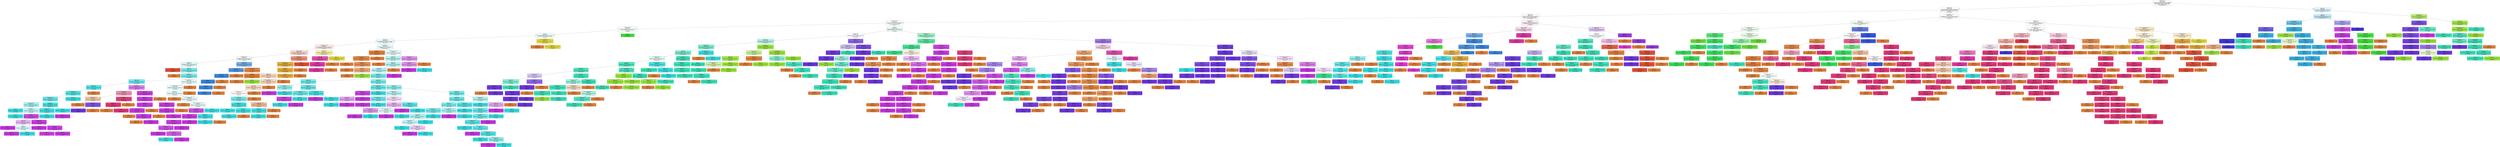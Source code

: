 digraph Tree {
node [shape=box, style="filled, rounded", color="black", fontname=helvetica] ;
edge [fontname=helvetica] ;
0 [label="srv_serror_rate <= 0.57\nentropy = 4.49\nsamples = 475540\nvalue = [568758.0, 596063.11, 406406.67, 243844.0, 569190.87\n578521.24, 472447.75, 652872.65, 562171.26, 553838.38\n575227.34, 690891.33, 609610.0, 570090.46, 487688.0\n580303.38, 487688.0, 589202.45, 487688.0, 853454.0\n587773.22, 487688.0, 812813.33]\nclass = warezmaster.", fillcolor="#e539a601"] ;
1 [label="src_bytes <= 215.5\nentropy = 4.34\nsamples = 385332\nvalue = [568487.0, 596063.11, 406406.67, 243844.0, 94248.08\n578521.24, 457207.5, 652872.65, 562171.26, 523956.66\n575227.34, 0.0, 609610.0, 570090.46, 60961.0, 487364.17\n487688.0, 459431.4, 487688.0, 853454.0, 587773.22, 487688.0\n812813.33]\nclass = warezmaster.", fillcolor="#e539a601"] ;
0 -> 1 [labeldistance=2.5, labelangle=45, headlabel="True"] ;
2 [label="duration <= 0.5\nentropy = 3.75\nsamples = 140406\nvalue = [184597.0, 81281.33, 325125.33, 0.0, 94248.08, 0.0\n457207.5, 0.0, 562171.26, 522359.93, 575009.04, 0.0\n609610.0, 0.0, 0.0, 487202.25, 487688.0, 459431.4\n365766.0, 772172.67, 6369.06, 0.0, 406406.67]\nclass = warezmaster.", fillcolor="#e539a607"] ;
1 -> 2 ;
3 [label="dst_host_diff_srv_rate <= 0.0\nentropy = 3.45\nsamples = 126734\nvalue = [164202.0, 54187.56, 325125.33, 0.0, 94248.08, 0.0\n426727.0, 0.0, 562171.26, 264829.64, 564093.91, 0.0\n121922.0, 0.0, 0.0, 471172.67, 0.0, 459431.4, 0.0\n121922.0, 6369.06, 0.0, 243844.0]\nclass = ipsweep.", fillcolor="#39e2e500"] ;
2 -> 3 ;
4 [label="num_failed_logins <= 0.5\nentropy = 2.89\nsamples = 76610\nvalue = [118136.0, 54187.56, 325125.33, 0.0, 33.57, 0.0, 426727.0\n0.0, 0.0, 0.0, 499476.34, 0.0, 121922.0, 0.0, 0.0\n485.75, 0.0, 374661.6, 0.0, 81281.33, 2729.6, 0.0\n243844.0]\nclass = ipsweep.", fillcolor="#39e2e50a"] ;
3 -> 4 ;
5 [label="hot <= 0.5\nentropy = 2.7\nsamples = 76593\nvalue = [118136.0, 54187.56, 325125.33, 0.0, 33.57, 0.0, 0.0, 0.0\n0.0, 0.0, 499476.34, 0.0, 121922.0, 0.0, 0.0, 485.75\n0.0, 374661.6, 0.0, 81281.33, 2729.6, 0.0, 243844.0]\nclass = ipsweep.", fillcolor="#39e2e516"] ;
4 -> 5 ;
6 [label="srv_count <= 3.5\nentropy = 2.68\nsamples = 76383\nvalue = [117814.0, 54187.56, 162562.67, 0.0, 33.57, 0.0, 0.0, 0.0\n0.0, 0.0, 499476.34, 0.0, 121922.0, 0.0, 0.0, 485.75\n0.0, 374661.6, 0.0, 81281.33, 2729.6, 0.0, 243844.0]\nclass = ipsweep.", fillcolor="#39e2e519"] ;
5 -> 6 ;
7 [label="src_dst_bytes_diff <= 5919.5\nentropy = 2.77\nsamples = 30979\nvalue = [48370.0, 54187.56, 162562.67, 0.0, 3.36, 0.0, 0.0, 0.0\n0.0, 0.0, 109151.3, 0.0, 121922.0, 0.0, 0.0, 485.75\n0.0, 34012.58, 0.0, 81281.33, 2729.6, 0.0, 243844.0]\nclass = rootkit.", fillcolor="#e553391e"] ;
6 -> 7 ;
8 [label="dst_bytes <= 5018.5\nentropy = 2.29\nsamples = 25515\nvalue = [39775.0, 54187.56, 0.0, 0.0, 3.36, 0.0, 0.0, 0.0, 0.0\n0.0, 109151.3, 0.0, 121922.0, 0.0, 0.0, 485.75, 0.0\n34012.58, 0.0, 0.0, 2729.6, 0.0, 243844.0]\nclass = rootkit.", fillcolor="#e5533940"] ;
7 -> 8 ;
9 [label="src_dst_bytes_diff <= -2.5\nentropy = 2.21\nsamples = 24908\nvalue = [38833.0, 0.0, 0.0, 0.0, 3.36, 0.0, 0.0, 0.0, 0.0\n0.0, 109151.3, 0.0, 121922.0, 0.0, 0.0, 485.75, 0.0\n34012.58, 0.0, 0.0, 2729.6, 0.0, 81281.33]\nclass = ftp_write.", fillcolor="#3989e50c"] ;
8 -> 9 ;
10 [label="src_bytes <= 6.0\nentropy = 1.6\nsamples = 1374\nvalue = [1625.0, 0.0, 0.0, 0.0, 0.0, 0.0, 0.0, 0.0, 0.0, 0.0\n107404.88, 0.0, 0.0, 0.0, 0.0, 485.75, 0.0, 34012.58\n0.0, 0.0, 2729.6, 0.0, 81281.33]\nclass = ipsweep.", fillcolor="#39e2e52e"] ;
9 -> 10 ;
11 [label="entropy = 0.0\nsamples = 1\nvalue = [0.0, 0.0, 0.0, 0.0, 0.0, 0.0, 0.0, 0.0, 0.0, 0.0\n0.0, 0.0, 0.0, 0.0, 0.0, 0.0, 0.0, 0.0, 0.0, 0.0\n0.0, 0.0, 81281.33]\nclass = rootkit.", fillcolor="#e55339ff"] ;
10 -> 11 ;
12 [label="flag <= 7.0\nentropy = 1.02\nsamples = 1373\nvalue = [1625.0, 0.0, 0.0, 0.0, 0.0, 0.0, 0.0, 0.0, 0.0, 0.0\n107404.88, 0.0, 0.0, 0.0, 0.0, 485.75, 0.0, 34012.58\n0.0, 0.0, 2729.6, 0.0, 0.0]\nclass = ipsweep.", fillcolor="#39e2e5a7"] ;
10 -> 12 ;
13 [label="entropy = 0.0\nsamples = 1\nvalue = [1, 0, 0, 0, 0, 0, 0, 0, 0, 0, 0, 0, 0, 0\n0, 0, 0, 0, 0, 0, 0, 0, 0]\nclass = normal.", fillcolor="#e58139ff"] ;
12 -> 13 ;
14 [label="srv_diff_host_rate <= 0.34\nentropy = 1.02\nsamples = 1372\nvalue = [1624.0, 0.0, 0.0, 0.0, 0.0, 0.0, 0.0, 0.0, 0.0, 0.0\n107404.88, 0.0, 0.0, 0.0, 0.0, 485.75, 0.0, 34012.58\n0.0, 0.0, 2729.6, 0.0, 0.0]\nclass = ipsweep.", fillcolor="#39e2e5a7"] ;
12 -> 14 ;
15 [label="src_bytes <= 19.0\nentropy = 0.95\nsamples = 1076\nvalue = [1250.0, 0.0, 0.0, 0.0, 0.0, 0.0, 0.0, 0.0, 0.0, 0.0\n92342.0, 0.0, 0.0, 0.0, 0.0, 485.75, 0.0, 20930.82\n0.0, 0.0, 2729.6, 0.0, 0.0]\nclass = ipsweep.", fillcolor="#39e2e5bc"] ;
14 -> 15 ;
16 [label="logged_in <= 0.5\nentropy = 0.46\nsamples = 278\nvalue = [5.0, 0.0, 0.0, 0.0, 0.0, 0.0, 0.0, 0.0, 0.0, 0.0\n92342.0, 0.0, 0.0, 0.0, 0.0, 0.0, 0.0, 9942.14, 0.0\n0.0, 0.0, 0.0, 0.0]\nclass = ipsweep.", fillcolor="#39e2e5e4"] ;
15 -> 16 ;
17 [label="dst_host_srv_diff_host_rate <= 0.29\nentropy = 0.46\nsamples = 275\nvalue = [0.0, 0.0, 0.0, 0.0, 0.0, 0.0, 0.0, 0.0, 0.0, 0.0\n92342.0, 0.0, 0.0, 0.0, 0.0, 0.0, 0.0, 9942.14, 0.0\n0.0, 0.0, 0.0, 0.0]\nclass = ipsweep.", fillcolor="#39e2e5e4"] ;
16 -> 17 ;
18 [label="dst_host_srv_count <= 70.5\nentropy = 0.67\nsamples = 140\nvalue = [0.0, 0.0, 0.0, 0.0, 0.0, 0.0, 0.0, 0.0, 0.0, 0.0\n46061.85, 0.0, 0.0, 0.0, 0.0, 0.0, 0.0, 9942.14, 0.0\n0.0, 0.0, 0.0, 0.0]\nclass = ipsweep.", fillcolor="#39e2e5c8"] ;
17 -> 18 ;
19 [label="dst_host_srv_count <= 3.5\nentropy = 0.93\nsamples = 55\nvalue = [0.0, 0.0, 0.0, 0.0, 0.0, 0.0, 0.0, 0.0, 0.0, 0.0\n17027.6, 0.0, 0.0, 0.0, 0.0, 0.0, 0.0, 8895.6, 0.0\n0.0, 0.0, 0.0, 0.0]\nclass = ipsweep.", fillcolor="#39e2e57a"] ;
18 -> 19 ;
20 [label="entropy = 0.0\nsamples = 10\nvalue = [0.0, 0.0, 0.0, 0.0, 0.0, 0.0, 0.0, 0.0, 0.0, 0.0\n3929.45, 0.0, 0.0, 0.0, 0.0, 0.0, 0.0, 0.0, 0.0, 0.0\n0.0, 0.0, 0.0]\nclass = ipsweep.", fillcolor="#39e2e5ff"] ;
19 -> 20 ;
21 [label="src_dst_bytes_diff <= -13.0\nentropy = 0.97\nsamples = 45\nvalue = [0.0, 0.0, 0.0, 0.0, 0.0, 0.0, 0.0, 0.0, 0.0, 0.0\n13098.16, 0.0, 0.0, 0.0, 0.0, 0.0, 0.0, 8895.6, 0.0\n0.0, 0.0, 0.0, 0.0]\nclass = ipsweep.", fillcolor="#39e2e552"] ;
19 -> 21 ;
22 [label="entropy = 0.0\nsamples = 33\nvalue = [0.0, 0.0, 0.0, 0.0, 0.0, 0.0, 0.0, 0.0, 0.0, 0.0\n12224.95, 0.0, 0.0, 0.0, 0.0, 0.0, 0.0, 0.0, 0.0\n0.0, 0.0, 0.0, 0.0]\nclass = ipsweep.", fillcolor="#39e2e5ff"] ;
21 -> 22 ;
23 [label="dst_host_srv_count <= 4.5\nentropy = 0.43\nsamples = 12\nvalue = [0.0, 0.0, 0.0, 0.0, 0.0, 0.0, 0.0, 0.0, 0.0, 0.0\n873.21, 0.0, 0.0, 0.0, 0.0, 0.0, 0.0, 8895.6, 0.0\n0.0, 0.0, 0.0, 0.0]\nclass = nmap.", fillcolor="#cb39e5e6"] ;
21 -> 23 ;
24 [label="service <= 14.5\nentropy = 0.96\nsamples = 4\nvalue = [0.0, 0.0, 0.0, 0.0, 0.0, 0.0, 0.0, 0.0, 0.0, 0.0\n654.91, 0.0, 0.0, 0.0, 0.0, 0.0, 0.0, 1046.54, 0.0\n0.0, 0.0, 0.0, 0.0]\nclass = nmap.", fillcolor="#cb39e55f"] ;
23 -> 24 ;
25 [label="entropy = 0.0\nsamples = 1\nvalue = [0.0, 0.0, 0.0, 0.0, 0.0, 0.0, 0.0, 0.0, 0.0, 0.0\n0.0, 0.0, 0.0, 0.0, 0.0, 0.0, 0.0, 523.27, 0.0, 0.0\n0.0, 0.0, 0.0]\nclass = nmap.", fillcolor="#cb39e5ff"] ;
24 -> 25 ;
26 [label="srv_count <= 1.5\nentropy = 0.99\nsamples = 3\nvalue = [0.0, 0.0, 0.0, 0.0, 0.0, 0.0, 0.0, 0.0, 0.0, 0.0\n654.91, 0.0, 0.0, 0.0, 0.0, 0.0, 0.0, 523.27, 0.0\n0.0, 0.0, 0.0, 0.0]\nclass = ipsweep.", fillcolor="#39e2e533"] ;
24 -> 26 ;
27 [label="entropy = 0.0\nsamples = 1\nvalue = [0.0, 0.0, 0.0, 0.0, 0.0, 0.0, 0.0, 0.0, 0.0, 0.0\n0.0, 0.0, 0.0, 0.0, 0.0, 0.0, 0.0, 523.27, 0.0, 0.0\n0.0, 0.0, 0.0]\nclass = nmap.", fillcolor="#cb39e5ff"] ;
26 -> 27 ;
28 [label="entropy = 0.0\nsamples = 2\nvalue = [0.0, 0.0, 0.0, 0.0, 0.0, 0.0, 0.0, 0.0, 0.0, 0.0\n654.91, 0.0, 0.0, 0.0, 0.0, 0.0, 0.0, 0.0, 0.0, 0.0\n0.0, 0.0, 0.0]\nclass = ipsweep.", fillcolor="#39e2e5ff"] ;
26 -> 28 ;
29 [label="dst_host_count <= 4.5\nentropy = 0.18\nsamples = 8\nvalue = [0.0, 0.0, 0.0, 0.0, 0.0, 0.0, 0.0, 0.0, 0.0, 0.0\n218.3, 0.0, 0.0, 0.0, 0.0, 0.0, 0.0, 7849.06, 0.0\n0.0, 0.0, 0.0, 0.0]\nclass = nmap.", fillcolor="#cb39e5f8"] ;
23 -> 29 ;
30 [label="entropy = 0.0\nsamples = 5\nvalue = [0.0, 0.0, 0.0, 0.0, 0.0, 0.0, 0.0, 0.0, 0.0, 0.0\n0.0, 0.0, 0.0, 0.0, 0.0, 0.0, 0.0, 3662.89, 0.0, 0.0\n0.0, 0.0, 0.0]\nclass = nmap.", fillcolor="#cb39e5ff"] ;
29 -> 30 ;
31 [label="dst_host_srv_count <= 5.5\nentropy = 0.28\nsamples = 3\nvalue = [0.0, 0.0, 0.0, 0.0, 0.0, 0.0, 0.0, 0.0, 0.0, 0.0\n218.3, 0.0, 0.0, 0.0, 0.0, 0.0, 0.0, 4186.16, 0.0\n0.0, 0.0, 0.0, 0.0]\nclass = nmap.", fillcolor="#cb39e5f2"] ;
29 -> 31 ;
32 [label="entropy = 0.35\nsamples = 2\nvalue = [0.0, 0.0, 0.0, 0.0, 0.0, 0.0, 0.0, 0.0, 0.0, 0.0\n218.3, 0.0, 0.0, 0.0, 0.0, 0.0, 0.0, 3139.62, 0.0\n0.0, 0.0, 0.0, 0.0]\nclass = nmap.", fillcolor="#cb39e5ed"] ;
31 -> 32 ;
33 [label="entropy = 0.0\nsamples = 1\nvalue = [0.0, 0.0, 0.0, 0.0, 0.0, 0.0, 0.0, 0.0, 0.0, 0.0\n0.0, 0.0, 0.0, 0.0, 0.0, 0.0, 0.0, 1046.54, 0.0, 0.0\n0.0, 0.0, 0.0]\nclass = nmap.", fillcolor="#cb39e5ff"] ;
31 -> 33 ;
34 [label="diff_srv_rate <= 0.5\nentropy = 0.22\nsamples = 85\nvalue = [0.0, 0.0, 0.0, 0.0, 0.0, 0.0, 0.0, 0.0, 0.0, 0.0\n29034.25, 0.0, 0.0, 0.0, 0.0, 0.0, 0.0, 1046.54, 0.0\n0.0, 0.0, 0.0, 0.0]\nclass = ipsweep.", fillcolor="#39e2e5f6"] ;
18 -> 34 ;
35 [label="src_dst_bytes_diff <= -13.0\nentropy = 0.22\nsamples = 83\nvalue = [0.0, 0.0, 0.0, 0.0, 0.0, 0.0, 0.0, 0.0, 0.0, 0.0\n27942.73, 0.0, 0.0, 0.0, 0.0, 0.0, 0.0, 1046.54, 0.0\n0.0, 0.0, 0.0, 0.0]\nclass = ipsweep.", fillcolor="#39e2e5f5"] ;
34 -> 35 ;
36 [label="entropy = 0.0\nsamples = 82\nvalue = [0.0, 0.0, 0.0, 0.0, 0.0, 0.0, 0.0, 0.0, 0.0, 0.0\n27942.73, 0.0, 0.0, 0.0, 0.0, 0.0, 0.0, 0.0, 0.0\n0.0, 0.0, 0.0, 0.0]\nclass = ipsweep.", fillcolor="#39e2e5ff"] ;
35 -> 36 ;
37 [label="entropy = 0.0\nsamples = 1\nvalue = [0.0, 0.0, 0.0, 0.0, 0.0, 0.0, 0.0, 0.0, 0.0, 0.0\n0.0, 0.0, 0.0, 0.0, 0.0, 0.0, 0.0, 1046.54, 0.0, 0.0\n0.0, 0.0, 0.0]\nclass = nmap.", fillcolor="#cb39e5ff"] ;
35 -> 37 ;
38 [label="entropy = 0.0\nsamples = 2\nvalue = [0.0, 0.0, 0.0, 0.0, 0.0, 0.0, 0.0, 0.0, 0.0, 0.0\n1091.51, 0.0, 0.0, 0.0, 0.0, 0.0, 0.0, 0.0, 0.0, 0.0\n0.0, 0.0, 0.0]\nclass = ipsweep.", fillcolor="#39e2e5ff"] ;
34 -> 38 ;
39 [label="entropy = -0.0\nsamples = 135\nvalue = [0.0, 0.0, 0.0, 0.0, 0.0, 0.0, 0.0, 0.0, 0.0, 0.0\n46280.15, 0.0, 0.0, 0.0, 0.0, 0.0, 0.0, 0.0, 0.0\n0.0, 0.0, 0.0, 0.0]\nclass = ipsweep.", fillcolor="#39e2e5ff"] ;
17 -> 39 ;
40 [label="entropy = 0.0\nsamples = 3\nvalue = [5, 0, 0, 0, 0, 0, 0, 0, 0, 0, 0, 0, 0, 0\n0, 0, 0, 0, 0, 0, 0, 0, 0]\nclass = normal.", fillcolor="#e58139ff"] ;
16 -> 40 ;
41 [label="protocol_type <= 1.5\nentropy = 1.24\nsamples = 798\nvalue = [1245.0, 0.0, 0.0, 0.0, 0.0, 0.0, 0.0, 0.0, 0.0, 0.0\n0.0, 0.0, 0.0, 0.0, 0.0, 485.75, 0.0, 10988.68, 0.0\n0.0, 2729.6, 0.0, 0.0]\nclass = nmap.", fillcolor="#cb39e5a6"] ;
15 -> 41 ;
42 [label="dst_host_srv_diff_host_rate <= 0.11\nentropy = 1.25\nsamples = 609\nvalue = [976.0, 0.0, 0.0, 0.0, 0.0, 0.0, 0.0, 0.0, 0.0, 0.0\n0.0, 0.0, 0.0, 0.0, 0.0, 485.75, 0.0, 0.0, 0.0, 0.0\n2729.6, 0.0, 0.0]\nclass = warezclient.", fillcolor="#e539788b"] ;
41 -> 42 ;
43 [label="src_dst_bytes_diff <= -20.5\nentropy = 0.94\nsamples = 535\nvalue = [860.0, 0.0, 0.0, 0.0, 0.0, 0.0, 0.0, 0.0, 0.0, 0.0\n0.0, 0.0, 0.0, 0.0, 0.0, 485.75, 0.0, 0.0, 0.0, 0.0\n0.0, 0.0, 0.0]\nclass = normal.", fillcolor="#e581396f"] ;
42 -> 43 ;
44 [label="entropy = 0.0\nsamples = 491\nvalue = [794, 0, 0, 0, 0, 0, 0, 0, 0, 0, 0, 0, 0, 0\n0, 0, 0, 0, 0, 0, 0, 0, 0]\nclass = normal.", fillcolor="#e58139ff"] ;
43 -> 44 ;
45 [label="dst_host_srv_count <= 20.5\nentropy = 0.53\nsamples = 44\nvalue = [66.0, 0.0, 0.0, 0.0, 0.0, 0.0, 0.0, 0.0, 0.0, 0.0\n0.0, 0.0, 0.0, 0.0, 0.0, 485.75, 0.0, 0.0, 0.0, 0.0\n0.0, 0.0, 0.0]\nclass = satan.", fillcolor="#6f39e5dc"] ;
43 -> 45 ;
46 [label="entropy = 0.05\nsamples = 2\nvalue = [3.0, 0.0, 0.0, 0.0, 0.0, 0.0, 0.0, 0.0, 0.0, 0.0\n0.0, 0.0, 0.0, 0.0, 0.0, 485.75, 0.0, 0.0, 0.0, 0.0\n0.0, 0.0, 0.0]\nclass = satan.", fillcolor="#6f39e5fd"] ;
45 -> 46 ;
47 [label="entropy = 0.0\nsamples = 42\nvalue = [63, 0, 0, 0, 0, 0, 0, 0, 0, 0, 0, 0, 0, 0\n0, 0, 0, 0, 0, 0, 0, 0, 0]\nclass = normal.", fillcolor="#e58139ff"] ;
45 -> 47 ;
48 [label="dst_host_srv_count <= 69.0\nentropy = 0.25\nsamples = 74\nvalue = [116.0, 0.0, 0.0, 0.0, 0.0, 0.0, 0.0, 0.0, 0.0, 0.0\n0.0, 0.0, 0.0, 0.0, 0.0, 0.0, 0.0, 0.0, 0.0, 0.0\n2729.6, 0.0, 0.0]\nclass = warezclient.", fillcolor="#e53978f4"] ;
42 -> 48 ;
49 [label="protocol_type <= 0.5\nentropy = 0.06\nsamples = 14\nvalue = [18.0, 0.0, 0.0, 0.0, 0.0, 0.0, 0.0, 0.0, 0.0, 0.0\n0.0, 0.0, 0.0, 0.0, 0.0, 0.0, 0.0, 0.0, 0.0, 0.0\n2729.6, 0.0, 0.0]\nclass = warezclient.", fillcolor="#e53978fd"] ;
48 -> 49 ;
50 [label="entropy = 0.0\nsamples = 11\nvalue = [18, 0, 0, 0, 0, 0, 0, 0, 0, 0, 0, 0, 0, 0\n0, 0, 0, 0, 0, 0, 0, 0, 0]\nclass = normal.", fillcolor="#e58139ff"] ;
49 -> 50 ;
51 [label="entropy = 0.0\nsamples = 3\nvalue = [0.0, 0.0, 0.0, 0.0, 0.0, 0.0, 0.0, 0.0, 0.0, 0.0\n0.0, 0.0, 0.0, 0.0, 0.0, 0.0, 0.0, 0.0, 0.0, 0.0\n2729.6, 0.0, 0.0]\nclass = warezclient.", fillcolor="#e53978ff"] ;
49 -> 51 ;
52 [label="entropy = 0.0\nsamples = 60\nvalue = [98, 0, 0, 0, 0, 0, 0, 0, 0, 0, 0, 0, 0, 0\n0, 0, 0, 0, 0, 0, 0, 0, 0]\nclass = normal.", fillcolor="#e58139ff"] ;
48 -> 52 ;
53 [label="count <= 2.5\nentropy = 0.16\nsamples = 189\nvalue = [269.0, 0.0, 0.0, 0.0, 0.0, 0.0, 0.0, 0.0, 0.0, 0.0\n0.0, 0.0, 0.0, 0.0, 0.0, 0.0, 0.0, 10988.68, 0.0\n0.0, 0.0, 0.0, 0.0]\nclass = nmap.", fillcolor="#cb39e5f9"] ;
41 -> 53 ;
54 [label="count <= 1.5\nentropy = 0.14\nsamples = 153\nvalue = [219.0, 0.0, 0.0, 0.0, 0.0, 0.0, 0.0, 0.0, 0.0, 0.0\n0.0, 0.0, 0.0, 0.0, 0.0, 0.0, 0.0, 10988.68, 0.0\n0.0, 0.0, 0.0, 0.0]\nclass = nmap.", fillcolor="#cb39e5fa"] ;
53 -> 54 ;
55 [label="dst_host_count <= 25.5\nentropy = 0.18\nsamples = 94\nvalue = [136.0, 0.0, 0.0, 0.0, 0.0, 0.0, 0.0, 0.0, 0.0, 0.0\n0.0, 0.0, 0.0, 0.0, 0.0, 0.0, 0.0, 4709.43, 0.0, 0.0\n0.0, 0.0, 0.0]\nclass = nmap.", fillcolor="#cb39e5f8"] ;
54 -> 55 ;
56 [label="dst_host_same_src_port_rate <= 0.56\nentropy = 0.09\nsamples = 38\nvalue = [56.0, 0.0, 0.0, 0.0, 0.0, 0.0, 0.0, 0.0, 0.0, 0.0\n0.0, 0.0, 0.0, 0.0, 0.0, 0.0, 0.0, 4709.43, 0.0, 0.0\n0.0, 0.0, 0.0]\nclass = nmap.", fillcolor="#cb39e5fc"] ;
55 -> 56 ;
57 [label="entropy = 0.0\nsamples = 5\nvalue = [9, 0, 0, 0, 0, 0, 0, 0, 0, 0, 0, 0, 0, 0\n0, 0, 0, 0, 0, 0, 0, 0, 0]\nclass = normal.", fillcolor="#e58139ff"] ;
56 -> 57 ;
58 [label="service <= 46.5\nentropy = 0.08\nsamples = 33\nvalue = [47.0, 0.0, 0.0, 0.0, 0.0, 0.0, 0.0, 0.0, 0.0, 0.0\n0.0, 0.0, 0.0, 0.0, 0.0, 0.0, 0.0, 4709.43, 0.0, 0.0\n0.0, 0.0, 0.0]\nclass = nmap.", fillcolor="#cb39e5fc"] ;
56 -> 58 ;
59 [label="entropy = 0.0\nsamples = 28\nvalue = [47, 0, 0, 0, 0, 0, 0, 0, 0, 0, 0, 0, 0, 0\n0, 0, 0, 0, 0, 0, 0, 0, 0]\nclass = normal.", fillcolor="#e58139ff"] ;
58 -> 59 ;
60 [label="entropy = 0.0\nsamples = 5\nvalue = [0.0, 0.0, 0.0, 0.0, 0.0, 0.0, 0.0, 0.0, 0.0, 0.0\n0.0, 0.0, 0.0, 0.0, 0.0, 0.0, 0.0, 4709.43, 0.0, 0.0\n0.0, 0.0, 0.0]\nclass = nmap.", fillcolor="#cb39e5ff"] ;
58 -> 60 ;
61 [label="entropy = 0.0\nsamples = 56\nvalue = [80, 0, 0, 0, 0, 0, 0, 0, 0, 0, 0, 0, 0, 0\n0, 0, 0, 0, 0, 0, 0, 0, 0]\nclass = normal.", fillcolor="#e58139ff"] ;
55 -> 61 ;
62 [label="dst_host_srv_count <= 31.0\nentropy = 0.1\nsamples = 59\nvalue = [83.0, 0.0, 0.0, 0.0, 0.0, 0.0, 0.0, 0.0, 0.0, 0.0\n0.0, 0.0, 0.0, 0.0, 0.0, 0.0, 0.0, 6279.24, 0.0, 0.0\n0.0, 0.0, 0.0]\nclass = nmap.", fillcolor="#cb39e5fc"] ;
54 -> 62 ;
63 [label="src_bytes <= 169.5\nentropy = 0.02\nsamples = 14\nvalue = [14.0, 0.0, 0.0, 0.0, 0.0, 0.0, 0.0, 0.0, 0.0, 0.0\n0.0, 0.0, 0.0, 0.0, 0.0, 0.0, 0.0, 6279.24, 0.0, 0.0\n0.0, 0.0, 0.0]\nclass = nmap.", fillcolor="#cb39e5fe"] ;
62 -> 63 ;
64 [label="entropy = 0.0\nsamples = 8\nvalue = [14, 0, 0, 0, 0, 0, 0, 0, 0, 0, 0, 0, 0, 0\n0, 0, 0, 0, 0, 0, 0, 0, 0]\nclass = normal.", fillcolor="#e58139ff"] ;
63 -> 64 ;
65 [label="entropy = 0.0\nsamples = 6\nvalue = [0.0, 0.0, 0.0, 0.0, 0.0, 0.0, 0.0, 0.0, 0.0, 0.0\n0.0, 0.0, 0.0, 0.0, 0.0, 0.0, 0.0, 6279.24, 0.0, 0.0\n0.0, 0.0, 0.0]\nclass = nmap.", fillcolor="#cb39e5ff"] ;
63 -> 65 ;
66 [label="entropy = 0.0\nsamples = 45\nvalue = [69, 0, 0, 0, 0, 0, 0, 0, 0, 0, 0, 0, 0, 0\n0, 0, 0, 0, 0, 0, 0, 0, 0]\nclass = normal.", fillcolor="#e58139ff"] ;
62 -> 66 ;
67 [label="entropy = 0.0\nsamples = 36\nvalue = [50, 0, 0, 0, 0, 0, 0, 0, 0, 0, 0, 0, 0, 0\n0, 0, 0, 0, 0, 0, 0, 0, 0]\nclass = normal.", fillcolor="#e58139ff"] ;
53 -> 67 ;
68 [label="dst_host_srv_serror_rate <= 0.0\nentropy = 1.08\nsamples = 296\nvalue = [374.0, 0.0, 0.0, 0.0, 0.0, 0.0, 0.0, 0.0, 0.0, 0.0\n15062.88, 0.0, 0.0, 0.0, 0.0, 0.0, 0.0, 13081.76, 0.0\n0.0, 0.0, 0.0, 0.0]\nclass = ipsweep.", fillcolor="#39e2e521"] ;
14 -> 68 ;
69 [label="dst_host_srv_rerror_rate <= 0.0\nentropy = 1.08\nsamples = 288\nvalue = [365.0, 0.0, 0.0, 0.0, 0.0, 0.0, 0.0, 0.0, 0.0, 0.0\n15062.88, 0.0, 0.0, 0.0, 0.0, 0.0, 0.0, 13081.76, 0.0\n0.0, 0.0, 0.0, 0.0]\nclass = ipsweep.", fillcolor="#39e2e521"] ;
68 -> 69 ;
70 [label="service <= 13.0\nentropy = 1.08\nsamples = 283\nvalue = [356.0, 0.0, 0.0, 0.0, 0.0, 0.0, 0.0, 0.0, 0.0, 0.0\n15062.88, 0.0, 0.0, 0.0, 0.0, 0.0, 0.0, 13081.76, 0.0\n0.0, 0.0, 0.0, 0.0]\nclass = ipsweep.", fillcolor="#39e2e521"] ;
69 -> 70 ;
71 [label="entropy = 0.0\nsamples = 174\nvalue = [284, 0, 0, 0, 0, 0, 0, 0, 0, 0, 0, 0, 0, 0\n0, 0, 0, 0, 0, 0, 0, 0, 0]\nclass = normal.", fillcolor="#e58139ff"] ;
70 -> 71 ;
72 [label="dst_host_same_src_port_rate <= 0.75\nentropy = 1.02\nsamples = 109\nvalue = [72.0, 0.0, 0.0, 0.0, 0.0, 0.0, 0.0, 0.0, 0.0, 0.0\n15062.88, 0.0, 0.0, 0.0, 0.0, 0.0, 0.0, 13081.76, 0.0\n0.0, 0.0, 0.0, 0.0]\nclass = ipsweep.", fillcolor="#39e2e521"] ;
70 -> 72 ;
73 [label="entropy = 0.0\nsamples = 39\nvalue = [65, 0, 0, 0, 0, 0, 0, 0, 0, 0, 0, 0, 0, 0\n0, 0, 0, 0, 0, 0, 0, 0, 0]\nclass = normal.", fillcolor="#e58139ff"] ;
72 -> 73 ;
74 [label="dst_host_srv_diff_host_rate <= 0.39\nentropy = 1.0\nsamples = 70\nvalue = [7.0, 0.0, 0.0, 0.0, 0.0, 0.0, 0.0, 0.0, 0.0, 0.0\n15062.88, 0.0, 0.0, 0.0, 0.0, 0.0, 0.0, 13081.76, 0.0\n0.0, 0.0, 0.0, 0.0]\nclass = ipsweep.", fillcolor="#39e2e522"] ;
72 -> 74 ;
75 [label="src_bytes <= 13.0\nentropy = 0.49\nsamples = 28\nvalue = [7.0, 0.0, 0.0, 0.0, 0.0, 0.0, 0.0, 0.0, 0.0, 0.0\n1528.12, 0.0, 0.0, 0.0, 0.0, 0.0, 0.0, 13081.76, 0.0\n0.0, 0.0, 0.0, 0.0]\nclass = nmap.", fillcolor="#cb39e5e1"] ;
74 -> 75 ;
76 [label="srv_count <= 2.5\nentropy = 0.12\nsamples = 17\nvalue = [0.0, 0.0, 0.0, 0.0, 0.0, 0.0, 0.0, 0.0, 0.0, 0.0\n218.3, 0.0, 0.0, 0.0, 0.0, 0.0, 0.0, 13081.76, 0.0\n0.0, 0.0, 0.0, 0.0]\nclass = nmap.", fillcolor="#cb39e5fb"] ;
75 -> 76 ;
77 [label="dst_host_count <= 2.5\nentropy = 0.21\nsamples = 8\nvalue = [0.0, 0.0, 0.0, 0.0, 0.0, 0.0, 0.0, 0.0, 0.0, 0.0\n218.3, 0.0, 0.0, 0.0, 0.0, 0.0, 0.0, 6279.24, 0.0\n0.0, 0.0, 0.0, 0.0]\nclass = nmap.", fillcolor="#cb39e5f6"] ;
76 -> 77 ;
78 [label="dst_host_count <= 1.5\nentropy = 0.54\nsamples = 3\nvalue = [0.0, 0.0, 0.0, 0.0, 0.0, 0.0, 0.0, 0.0, 0.0, 0.0\n218.3, 0.0, 0.0, 0.0, 0.0, 0.0, 0.0, 1569.81, 0.0\n0.0, 0.0, 0.0, 0.0]\nclass = nmap.", fillcolor="#cb39e5dc"] ;
77 -> 78 ;
79 [label="entropy = 0.0\nsamples = 1\nvalue = [0.0, 0.0, 0.0, 0.0, 0.0, 0.0, 0.0, 0.0, 0.0, 0.0\n0.0, 0.0, 0.0, 0.0, 0.0, 0.0, 0.0, 523.27, 0.0, 0.0\n0.0, 0.0, 0.0]\nclass = nmap.", fillcolor="#cb39e5ff"] ;
78 -> 79 ;
80 [label="dst_host_srv_diff_host_rate <= 0.12\nentropy = 0.66\nsamples = 2\nvalue = [0.0, 0.0, 0.0, 0.0, 0.0, 0.0, 0.0, 0.0, 0.0, 0.0\n218.3, 0.0, 0.0, 0.0, 0.0, 0.0, 0.0, 1046.54, 0.0\n0.0, 0.0, 0.0, 0.0]\nclass = nmap.", fillcolor="#cb39e5ca"] ;
78 -> 80 ;
81 [label="entropy = 0.0\nsamples = 1\nvalue = [0.0, 0.0, 0.0, 0.0, 0.0, 0.0, 0.0, 0.0, 0.0, 0.0\n218.3, 0.0, 0.0, 0.0, 0.0, 0.0, 0.0, 0.0, 0.0, 0.0\n0.0, 0.0, 0.0]\nclass = ipsweep.", fillcolor="#39e2e5ff"] ;
80 -> 81 ;
82 [label="entropy = 0.0\nsamples = 1\nvalue = [0.0, 0.0, 0.0, 0.0, 0.0, 0.0, 0.0, 0.0, 0.0, 0.0\n0.0, 0.0, 0.0, 0.0, 0.0, 0.0, 0.0, 1046.54, 0.0, 0.0\n0.0, 0.0, 0.0]\nclass = nmap.", fillcolor="#cb39e5ff"] ;
80 -> 82 ;
83 [label="entropy = -0.0\nsamples = 5\nvalue = [0.0, 0.0, 0.0, 0.0, 0.0, 0.0, 0.0, 0.0, 0.0, 0.0\n0.0, 0.0, 0.0, 0.0, 0.0, 0.0, 0.0, 4709.43, 0.0, 0.0\n0.0, 0.0, 0.0]\nclass = nmap.", fillcolor="#cb39e5ff"] ;
77 -> 83 ;
84 [label="entropy = 0.0\nsamples = 9\nvalue = [0.0, 0.0, 0.0, 0.0, 0.0, 0.0, 0.0, 0.0, 0.0, 0.0\n0.0, 0.0, 0.0, 0.0, 0.0, 0.0, 0.0, 6802.52, 0.0, 0.0\n0.0, 0.0, 0.0]\nclass = nmap.", fillcolor="#cb39e5ff"] ;
76 -> 84 ;
85 [label="protocol_type <= 0.5\nentropy = 0.05\nsamples = 11\nvalue = [7.0, 0.0, 0.0, 0.0, 0.0, 0.0, 0.0, 0.0, 0.0, 0.0\n1309.82, 0.0, 0.0, 0.0, 0.0, 0.0, 0.0, 0.0, 0.0, 0.0\n0.0, 0.0, 0.0]\nclass = ipsweep.", fillcolor="#39e2e5fe"] ;
75 -> 85 ;
86 [label="entropy = 0.0\nsamples = 4\nvalue = [0.0, 0.0, 0.0, 0.0, 0.0, 0.0, 0.0, 0.0, 0.0, 0.0\n1309.82, 0.0, 0.0, 0.0, 0.0, 0.0, 0.0, 0.0, 0.0, 0.0\n0.0, 0.0, 0.0]\nclass = ipsweep.", fillcolor="#39e2e5ff"] ;
85 -> 86 ;
87 [label="entropy = 0.0\nsamples = 7\nvalue = [7, 0, 0, 0, 0, 0, 0, 0, 0, 0, 0, 0, 0, 0\n0, 0, 0, 0, 0, 0, 0, 0, 0]\nclass = normal.", fillcolor="#e58139ff"] ;
85 -> 87 ;
88 [label="entropy = 0.0\nsamples = 42\nvalue = [0.0, 0.0, 0.0, 0.0, 0.0, 0.0, 0.0, 0.0, 0.0, 0.0\n13534.76, 0.0, 0.0, 0.0, 0.0, 0.0, 0.0, 0.0, 0.0\n0.0, 0.0, 0.0, 0.0]\nclass = ipsweep.", fillcolor="#39e2e5ff"] ;
74 -> 88 ;
89 [label="entropy = 0.0\nsamples = 5\nvalue = [9, 0, 0, 0, 0, 0, 0, 0, 0, 0, 0, 0, 0, 0\n0, 0, 0, 0, 0, 0, 0, 0, 0]\nclass = normal.", fillcolor="#e58139ff"] ;
69 -> 89 ;
90 [label="entropy = 0.0\nsamples = 8\nvalue = [9, 0, 0, 0, 0, 0, 0, 0, 0, 0, 0, 0, 0, 0\n0, 0, 0, 0, 0, 0, 0, 0, 0]\nclass = normal.", fillcolor="#e58139ff"] ;
68 -> 90 ;
91 [label="srv_rerror_rate <= 0.17\nentropy = 0.86\nsamples = 23534\nvalue = [37208.0, 0.0, 0.0, 0.0, 3.36, 0.0, 0.0, 0.0, 0.0\n0.0, 1746.42, 0.0, 121922.0, 0.0, 0.0, 0.0, 0.0, 0.0\n0.0, 0.0, 0.0, 0.0, 0.0]\nclass = ftp_write.", fillcolor="#3989e5af"] ;
9 -> 91 ;
92 [label="dst_host_srv_count <= 5.5\nentropy = 0.47\nsamples = 8463\nvalue = [13434, 0, 0, 0, 0, 0, 0, 0, 0, 0, 0, 0, 121922\n0, 0, 0, 0, 0, 0, 0, 0, 0, 0]\nclass = ftp_write.", fillcolor="#3989e5e3"] ;
91 -> 92 ;
93 [label="dst_bytes <= 21.5\nentropy = 0.01\nsamples = 70\nvalue = [109, 0, 0, 0, 0, 0, 0, 0, 0, 0, 0, 0, 121922\n0, 0, 0, 0, 0, 0, 0, 0, 0, 0]\nclass = ftp_write.", fillcolor="#3989e5ff"] ;
92 -> 93 ;
94 [label="dst_host_rerror_rate <= 0.17\nentropy = 0.0\nsamples = 6\nvalue = [10, 0, 0, 0, 0, 0, 0, 0, 0, 0, 0, 0, 121922\n0, 0, 0, 0, 0, 0, 0, 0, 0, 0]\nclass = ftp_write.", fillcolor="#3989e5ff"] ;
93 -> 94 ;
95 [label="service <= 34.5\nentropy = 0.0\nsamples = 4\nvalue = [8, 0, 0, 0, 0, 0, 0, 0, 0, 0, 0, 0, 121922\n0, 0, 0, 0, 0, 0, 0, 0, 0, 0]\nclass = ftp_write.", fillcolor="#3989e5ff"] ;
94 -> 95 ;
96 [label="entropy = 0.0\nsamples = 1\nvalue = [0, 0, 0, 0, 0, 0, 0, 0, 0, 0, 0, 0, 121922\n0, 0, 0, 0, 0, 0, 0, 0, 0, 0]\nclass = ftp_write.", fillcolor="#3989e5ff"] ;
95 -> 96 ;
97 [label="entropy = 0.0\nsamples = 3\nvalue = [8, 0, 0, 0, 0, 0, 0, 0, 0, 0, 0, 0, 0, 0\n0, 0, 0, 0, 0, 0, 0, 0, 0]\nclass = normal.", fillcolor="#e58139ff"] ;
95 -> 97 ;
98 [label="entropy = 0.0\nsamples = 2\nvalue = [2, 0, 0, 0, 0, 0, 0, 0, 0, 0, 0, 0, 0, 0\n0, 0, 0, 0, 0, 0, 0, 0, 0]\nclass = normal.", fillcolor="#e58139ff"] ;
94 -> 98 ;
99 [label="entropy = 0.0\nsamples = 64\nvalue = [99, 0, 0, 0, 0, 0, 0, 0, 0, 0, 0, 0, 0, 0\n0, 0, 0, 0, 0, 0, 0, 0, 0]\nclass = normal.", fillcolor="#e58139ff"] ;
93 -> 99 ;
100 [label="entropy = 0.0\nsamples = 8393\nvalue = [13325, 0, 0, 0, 0, 0, 0, 0, 0, 0, 0, 0, 0, 0\n0, 0, 0, 0, 0, 0, 0, 0, 0]\nclass = normal.", fillcolor="#e58139ff"] ;
92 -> 100 ;
101 [label="dst_host_same_src_port_rate <= 0.84\nentropy = 0.36\nsamples = 15071\nvalue = [23774.0, 0.0, 0.0, 0.0, 3.36, 0.0, 0.0, 0.0, 0.0\n0.0, 1746.42, 0.0, 0.0, 0.0, 0.0, 0.0, 0.0, 0.0, 0.0\n0.0, 0.0, 0.0, 0.0]\nclass = normal.", fillcolor="#e58139ec"] ;
91 -> 101 ;
102 [label="count <= 52.5\nentropy = 0.0\nsamples = 13445\nvalue = [21151.0, 0.0, 0.0, 0.0, 3.36, 0.0, 0.0, 0.0, 0.0\n0.0, 0.0, 0.0, 0.0, 0.0, 0.0, 0.0, 0.0, 0.0, 0.0\n0.0, 0.0, 0.0, 0.0]\nclass = normal.", fillcolor="#e58139ff"] ;
101 -> 102 ;
103 [label="entropy = 0.0\nsamples = 13444\nvalue = [21151, 0, 0, 0, 0, 0, 0, 0, 0, 0, 0, 0, 0, 0\n0, 0, 0, 0, 0, 0, 0, 0, 0]\nclass = normal.", fillcolor="#e58139ff"] ;
102 -> 103 ;
104 [label="entropy = 0.0\nsamples = 1\nvalue = [0.0, 0.0, 0.0, 0.0, 3.36, 0.0, 0.0, 0.0, 0.0, 0.0\n0.0, 0.0, 0.0, 0.0, 0.0, 0.0, 0.0, 0.0, 0.0, 0.0\n0.0, 0.0, 0.0]\nclass = neptune.", fillcolor="#98e539ff"] ;
102 -> 104 ;
105 [label="logged_in <= 0.5\nentropy = 0.97\nsamples = 1626\nvalue = [2623.0, 0.0, 0.0, 0.0, 0.0, 0.0, 0.0, 0.0, 0.0, 0.0\n1746.42, 0.0, 0.0, 0.0, 0.0, 0.0, 0.0, 0.0, 0.0, 0.0\n0.0, 0.0, 0.0]\nclass = normal.", fillcolor="#e5813955"] ;
101 -> 105 ;
106 [label="dst_host_srv_serror_rate <= 0.0\nentropy = 0.97\nsamples = 1618\nvalue = [2610.0, 0.0, 0.0, 0.0, 0.0, 0.0, 0.0, 0.0, 0.0, 0.0\n1746.42, 0.0, 0.0, 0.0, 0.0, 0.0, 0.0, 0.0, 0.0, 0.0\n0.0, 0.0, 0.0]\nclass = normal.", fillcolor="#e5813954"] ;
105 -> 106 ;
107 [label="srv_count <= 1.5\nentropy = 0.98\nsamples = 1565\nvalue = [2526.0, 0.0, 0.0, 0.0, 0.0, 0.0, 0.0, 0.0, 0.0, 0.0\n1746.42, 0.0, 0.0, 0.0, 0.0, 0.0, 0.0, 0.0, 0.0, 0.0\n0.0, 0.0, 0.0]\nclass = normal.", fillcolor="#e581394f"] ;
106 -> 107 ;
108 [label="dst_host_srv_count <= 111.0\nentropy = 1.0\nsamples = 1111\nvalue = [1769.0, 0.0, 0.0, 0.0, 0.0, 0.0, 0.0, 0.0, 0.0, 0.0\n1746.42, 0.0, 0.0, 0.0, 0.0, 0.0, 0.0, 0.0, 0.0, 0.0\n0.0, 0.0, 0.0]\nclass = normal.", fillcolor="#e5813903"] ;
107 -> 108 ;
109 [label="dst_host_srv_rerror_rate <= 0.4\nentropy = 0.76\nsamples = 311\nvalue = [497.0, 0.0, 0.0, 0.0, 0.0, 0.0, 0.0, 0.0, 0.0, 0.0\n1746.42, 0.0, 0.0, 0.0, 0.0, 0.0, 0.0, 0.0, 0.0, 0.0\n0.0, 0.0, 0.0]\nclass = ipsweep.", fillcolor="#39e2e5b6"] ;
108 -> 109 ;
110 [label="dst_host_srv_rerror_rate <= 0.04\nentropy = 0.02\nsamples = 7\nvalue = [3.0, 0.0, 0.0, 0.0, 0.0, 0.0, 0.0, 0.0, 0.0, 0.0\n1528.12, 0.0, 0.0, 0.0, 0.0, 0.0, 0.0, 0.0, 0.0, 0.0\n0.0, 0.0, 0.0]\nclass = ipsweep.", fillcolor="#39e2e5fe"] ;
109 -> 110 ;
111 [label="entropy = 0.0\nsamples = 3\nvalue = [0.0, 0.0, 0.0, 0.0, 0.0, 0.0, 0.0, 0.0, 0.0, 0.0\n873.21, 0.0, 0.0, 0.0, 0.0, 0.0, 0.0, 0.0, 0.0, 0.0\n0.0, 0.0, 0.0]\nclass = ipsweep.", fillcolor="#39e2e5ff"] ;
110 -> 111 ;
112 [label="service <= 22.0\nentropy = 0.04\nsamples = 4\nvalue = [3.0, 0.0, 0.0, 0.0, 0.0, 0.0, 0.0, 0.0, 0.0, 0.0\n654.91, 0.0, 0.0, 0.0, 0.0, 0.0, 0.0, 0.0, 0.0, 0.0\n0.0, 0.0, 0.0]\nclass = ipsweep.", fillcolor="#39e2e5fe"] ;
110 -> 112 ;
113 [label="entropy = 0.0\nsamples = 2\nvalue = [0.0, 0.0, 0.0, 0.0, 0.0, 0.0, 0.0, 0.0, 0.0, 0.0\n654.91, 0.0, 0.0, 0.0, 0.0, 0.0, 0.0, 0.0, 0.0, 0.0\n0.0, 0.0, 0.0]\nclass = ipsweep.", fillcolor="#39e2e5ff"] ;
112 -> 113 ;
114 [label="entropy = 0.0\nsamples = 2\nvalue = [3, 0, 0, 0, 0, 0, 0, 0, 0, 0, 0, 0, 0, 0\n0, 0, 0, 0, 0, 0, 0, 0, 0]\nclass = normal.", fillcolor="#e58139ff"] ;
112 -> 114 ;
115 [label="dst_host_srv_diff_host_rate <= 0.01\nentropy = 0.89\nsamples = 304\nvalue = [494.0, 0.0, 0.0, 0.0, 0.0, 0.0, 0.0, 0.0, 0.0, 0.0\n218.3, 0.0, 0.0, 0.0, 0.0, 0.0, 0.0, 0.0, 0.0, 0.0\n0.0, 0.0, 0.0]\nclass = normal.", fillcolor="#e581398e"] ;
109 -> 115 ;
116 [label="service <= 41.5\nentropy = 0.04\nsamples = 2\nvalue = [1.0, 0.0, 0.0, 0.0, 0.0, 0.0, 0.0, 0.0, 0.0, 0.0\n218.3, 0.0, 0.0, 0.0, 0.0, 0.0, 0.0, 0.0, 0.0, 0.0\n0.0, 0.0, 0.0]\nclass = ipsweep.", fillcolor="#39e2e5fe"] ;
115 -> 116 ;
117 [label="entropy = 0.0\nsamples = 1\nvalue = [0.0, 0.0, 0.0, 0.0, 0.0, 0.0, 0.0, 0.0, 0.0, 0.0\n218.3, 0.0, 0.0, 0.0, 0.0, 0.0, 0.0, 0.0, 0.0, 0.0\n0.0, 0.0, 0.0]\nclass = ipsweep.", fillcolor="#39e2e5ff"] ;
116 -> 117 ;
118 [label="entropy = 0.0\nsamples = 1\nvalue = [1, 0, 0, 0, 0, 0, 0, 0, 0, 0, 0, 0, 0, 0\n0, 0, 0, 0, 0, 0, 0, 0, 0]\nclass = normal.", fillcolor="#e58139ff"] ;
116 -> 118 ;
119 [label="entropy = -0.0\nsamples = 302\nvalue = [493, 0, 0, 0, 0, 0, 0, 0, 0, 0, 0, 0, 0, 0\n0, 0, 0, 0, 0, 0, 0, 0, 0]\nclass = normal.", fillcolor="#e58139ff"] ;
115 -> 119 ;
120 [label="entropy = 0.0\nsamples = 800\nvalue = [1272, 0, 0, 0, 0, 0, 0, 0, 0, 0, 0, 0, 0, 0\n0, 0, 0, 0, 0, 0, 0, 0, 0]\nclass = normal.", fillcolor="#e58139ff"] ;
108 -> 120 ;
121 [label="entropy = 0.0\nsamples = 454\nvalue = [757, 0, 0, 0, 0, 0, 0, 0, 0, 0, 0, 0, 0, 0\n0, 0, 0, 0, 0, 0, 0, 0, 0]\nclass = normal.", fillcolor="#e58139ff"] ;
107 -> 121 ;
122 [label="entropy = 0.0\nsamples = 53\nvalue = [84, 0, 0, 0, 0, 0, 0, 0, 0, 0, 0, 0, 0, 0\n0, 0, 0, 0, 0, 0, 0, 0, 0]\nclass = normal.", fillcolor="#e58139ff"] ;
106 -> 122 ;
123 [label="entropy = 0.0\nsamples = 8\nvalue = [13, 0, 0, 0, 0, 0, 0, 0, 0, 0, 0, 0, 0, 0\n0, 0, 0, 0, 0, 0, 0, 0, 0]\nclass = normal.", fillcolor="#e58139ff"] ;
105 -> 123 ;
124 [label="num_compromised <= 1.0\nentropy = 0.85\nsamples = 607\nvalue = [942.0, 54187.56, 0.0, 0.0, 0.0, 0.0, 0.0, 0.0, 0.0\n0.0, 0.0, 0.0, 0.0, 0.0, 0.0, 0.0, 0.0, 0.0, 0.0\n0.0, 0.0, 0.0, 162562.67]\nclass = rootkit.", fillcolor="#e55339a9"] ;
8 -> 124 ;
125 [label="dst_host_srv_count <= 5.0\nentropy = 0.12\nsamples = 606\nvalue = [942.0, 54187.56, 0.0, 0.0, 0.0, 0.0, 0.0, 0.0, 0.0\n0.0, 0.0, 0.0, 0.0, 0.0, 0.0, 0.0, 0.0, 0.0, 0.0\n0.0, 0.0, 0.0, 0.0]\nclass = buffer_overflow.", fillcolor="#e5ac39fb"] ;
124 -> 125 ;
126 [label="service <= 22.0\nentropy = 0.0\nsamples = 3\nvalue = [2.0, 54187.56, 0.0, 0.0, 0.0, 0.0, 0.0, 0.0, 0.0\n0.0, 0.0, 0.0, 0.0, 0.0, 0.0, 0.0, 0.0, 0.0, 0.0\n0.0, 0.0, 0.0, 0.0]\nclass = buffer_overflow.", fillcolor="#e5ac39ff"] ;
125 -> 126 ;
127 [label="entropy = 0.0\nsamples = 2\nvalue = [0.0, 54187.56, 0.0, 0.0, 0.0, 0.0, 0.0, 0.0, 0.0\n0.0, 0.0, 0.0, 0.0, 0.0, 0.0, 0.0, 0.0, 0.0, 0.0\n0.0, 0.0, 0.0, 0.0]\nclass = buffer_overflow.", fillcolor="#e5ac39ff"] ;
126 -> 127 ;
128 [label="entropy = 0.0\nsamples = 1\nvalue = [2, 0, 0, 0, 0, 0, 0, 0, 0, 0, 0, 0, 0, 0\n0, 0, 0, 0, 0, 0, 0, 0, 0]\nclass = normal.", fillcolor="#e58139ff"] ;
126 -> 128 ;
129 [label="entropy = 0.0\nsamples = 603\nvalue = [940, 0, 0, 0, 0, 0, 0, 0, 0, 0, 0, 0, 0, 0\n0, 0, 0, 0, 0, 0, 0, 0, 0]\nclass = normal.", fillcolor="#e58139ff"] ;
125 -> 129 ;
130 [label="entropy = 0.0\nsamples = 1\nvalue = [0.0, 0.0, 0.0, 0.0, 0.0, 0.0, 0.0, 0.0, 0.0, 0.0\n0.0, 0.0, 0.0, 0.0, 0.0, 0.0, 0.0, 0.0, 0.0, 0.0\n0.0, 0.0, 162562.67]\nclass = rootkit.", fillcolor="#e55339ff"] ;
124 -> 130 ;
131 [label="diff_srv_rate <= 0.5\nentropy = 1.1\nsamples = 5464\nvalue = [8595.0, 0.0, 162562.67, 0.0, 0.0, 0.0, 0.0, 0.0, 0.0\n0.0, 0.0, 0.0, 0.0, 0.0, 0.0, 0.0, 0.0, 0.0, 0.0\n81281.33, 0.0, 0.0, 0.0]\nclass = loadmodule.", fillcolor="#e5da3979"] ;
7 -> 131 ;
132 [label="service <= 22.0\nentropy = 0.45\nsamples = 5463\nvalue = [8595.0, 0.0, 0.0, 0.0, 0.0, 0.0, 0.0, 0.0, 0.0, 0.0\n0.0, 0.0, 0.0, 0.0, 0.0, 0.0, 0.0, 0.0, 0.0\n81281.33, 0.0, 0.0, 0.0]\nclass = warezmaster.", fillcolor="#e539a6e4"] ;
131 -> 132 ;
133 [label="dst_host_count <= 1.5\nentropy = 0.0\nsamples = 2\nvalue = [2.0, 0.0, 0.0, 0.0, 0.0, 0.0, 0.0, 0.0, 0.0, 0.0\n0.0, 0.0, 0.0, 0.0, 0.0, 0.0, 0.0, 0.0, 0.0\n81281.33, 0.0, 0.0, 0.0]\nclass = warezmaster.", fillcolor="#e539a6ff"] ;
132 -> 133 ;
134 [label="entropy = 0.0\nsamples = 1\nvalue = [0.0, 0.0, 0.0, 0.0, 0.0, 0.0, 0.0, 0.0, 0.0, 0.0\n0.0, 0.0, 0.0, 0.0, 0.0, 0.0, 0.0, 0.0, 0.0\n81281.33, 0.0, 0.0, 0.0]\nclass = warezmaster.", fillcolor="#e539a6ff"] ;
133 -> 134 ;
135 [label="entropy = 0.0\nsamples = 1\nvalue = [2, 0, 0, 0, 0, 0, 0, 0, 0, 0, 0, 0, 0, 0\n0, 0, 0, 0, 0, 0, 0, 0, 0]\nclass = normal.", fillcolor="#e58139ff"] ;
133 -> 135 ;
136 [label="entropy = 0.0\nsamples = 5461\nvalue = [8593, 0, 0, 0, 0, 0, 0, 0, 0, 0, 0, 0, 0, 0\n0, 0, 0, 0, 0, 0, 0, 0, 0]\nclass = normal.", fillcolor="#e58139ff"] ;
132 -> 136 ;
137 [label="entropy = 0.0\nsamples = 1\nvalue = [0.0, 0.0, 162562.67, 0.0, 0.0, 0.0, 0.0, 0.0, 0.0\n0.0, 0.0, 0.0, 0.0, 0.0, 0.0, 0.0, 0.0, 0.0, 0.0\n0.0, 0.0, 0.0, 0.0]\nclass = loadmodule.", fillcolor="#e5da39ff"] ;
131 -> 137 ;
138 [label="srv_diff_host_rate <= 0.94\nentropy = 1.34\nsamples = 45404\nvalue = [69444.0, 0.0, 0.0, 0.0, 30.21, 0.0, 0.0, 0.0, 0.0\n0.0, 390325.04, 0.0, 0.0, 0.0, 0.0, 0.0, 0.0\n340649.02, 0.0, 0.0, 0.0, 0.0, 0.0]\nclass = ipsweep.", fillcolor="#39e2e51c"] ;
6 -> 138 ;
139 [label="flag <= 1.5\nentropy = 0.01\nsamples = 43798\nvalue = [69250.0, 0.0, 0.0, 0.0, 30.21, 0.0, 0.0, 0.0, 0.0\n0.0, 0.0, 0.0, 0.0, 0.0, 0.0, 0.0, 0.0, 0.0, 0.0\n0.0, 0.0, 0.0, 0.0]\nclass = normal.", fillcolor="#e58139ff"] ;
138 -> 139 ;
140 [label="dst_host_same_src_port_rate <= 0.11\nentropy = 0.27\nsamples = 399\nvalue = [628.0, 0.0, 0.0, 0.0, 30.21, 0.0, 0.0, 0.0, 0.0, 0.0\n0.0, 0.0, 0.0, 0.0, 0.0, 0.0, 0.0, 0.0, 0.0, 0.0\n0.0, 0.0, 0.0]\nclass = normal.", fillcolor="#e58139f3"] ;
139 -> 140 ;
141 [label="entropy = -0.0\nsamples = 243\nvalue = [383, 0, 0, 0, 0, 0, 0, 0, 0, 0, 0, 0, 0, 0\n0, 0, 0, 0, 0, 0, 0, 0, 0]\nclass = normal.", fillcolor="#e58139ff"] ;
140 -> 141 ;
142 [label="dst_host_srv_rerror_rate <= 1.0\nentropy = 0.5\nsamples = 156\nvalue = [245.0, 0.0, 0.0, 0.0, 30.21, 0.0, 0.0, 0.0, 0.0, 0.0\n0.0, 0.0, 0.0, 0.0, 0.0, 0.0, 0.0, 0.0, 0.0, 0.0\n0.0, 0.0, 0.0]\nclass = normal.", fillcolor="#e58139e0"] ;
140 -> 142 ;
143 [label="entropy = 0.0\nsamples = 88\nvalue = [148, 0, 0, 0, 0, 0, 0, 0, 0, 0, 0, 0, 0, 0\n0, 0, 0, 0, 0, 0, 0, 0, 0]\nclass = normal.", fillcolor="#e58139ff"] ;
142 -> 143 ;
144 [label="service <= 36.5\nentropy = 0.79\nsamples = 68\nvalue = [97.0, 0.0, 0.0, 0.0, 30.21, 0.0, 0.0, 0.0, 0.0, 0.0\n0.0, 0.0, 0.0, 0.0, 0.0, 0.0, 0.0, 0.0, 0.0, 0.0\n0.0, 0.0, 0.0]\nclass = normal.", fillcolor="#e58139b0"] ;
142 -> 144 ;
145 [label="entropy = 0.0\nsamples = 64\nvalue = [97, 0, 0, 0, 0, 0, 0, 0, 0, 0, 0, 0, 0, 0\n0, 0, 0, 0, 0, 0, 0, 0, 0]\nclass = normal.", fillcolor="#e58139ff"] ;
144 -> 145 ;
146 [label="entropy = -0.0\nsamples = 4\nvalue = [0.0, 0.0, 0.0, 0.0, 30.21, 0.0, 0.0, 0.0, 0.0, 0.0\n0.0, 0.0, 0.0, 0.0, 0.0, 0.0, 0.0, 0.0, 0.0, 0.0\n0.0, 0.0, 0.0]\nclass = neptune.", fillcolor="#98e539ff"] ;
144 -> 146 ;
147 [label="entropy = 0.0\nsamples = 43399\nvalue = [68622, 0, 0, 0, 0, 0, 0, 0, 0, 0, 0, 0, 0, 0\n0, 0, 0, 0, 0, 0, 0, 0, 0]\nclass = normal.", fillcolor="#e58139ff"] ;
139 -> 147 ;
148 [label="dst_host_srv_count <= 136.5\nentropy = 1.0\nsamples = 1606\nvalue = [194.0, 0.0, 0.0, 0.0, 0.0, 0.0, 0.0, 0.0, 0.0, 0.0\n390325.04, 0.0, 0.0, 0.0, 0.0, 0.0, 0.0, 340649.02\n0.0, 0.0, 0.0, 0.0, 0.0]\nclass = ipsweep.", fillcolor="#39e2e520"] ;
138 -> 148 ;
149 [label="src_bytes <= 4.0\nentropy = 0.96\nsamples = 1161\nvalue = [36.0, 0.0, 0.0, 0.0, 0.0, 0.0, 0.0, 0.0, 0.0, 0.0\n325925.78, 0.0, 0.0, 0.0, 0.0, 0.0, 0.0, 198842.75\n0.0, 0.0, 0.0, 0.0, 0.0]\nclass = ipsweep.", fillcolor="#39e2e563"] ;
148 -> 149 ;
150 [label="entropy = 0.0\nsamples = 18\nvalue = [33, 0, 0, 0, 0, 0, 0, 0, 0, 0, 0, 0, 0, 0\n0, 0, 0, 0, 0, 0, 0, 0, 0]\nclass = normal.", fillcolor="#e58139ff"] ;
149 -> 150 ;
151 [label="logged_in <= 0.5\nentropy = 0.96\nsamples = 1143\nvalue = [3.0, 0.0, 0.0, 0.0, 0.0, 0.0, 0.0, 0.0, 0.0, 0.0\n325925.78, 0.0, 0.0, 0.0, 0.0, 0.0, 0.0, 198842.75\n0.0, 0.0, 0.0, 0.0, 0.0]\nclass = ipsweep.", fillcolor="#39e2e563"] ;
149 -> 151 ;
152 [label="dst_host_count <= 2.5\nentropy = 0.96\nsamples = 1141\nvalue = [0.0, 0.0, 0.0, 0.0, 0.0, 0.0, 0.0, 0.0, 0.0, 0.0\n325925.78, 0.0, 0.0, 0.0, 0.0, 0.0, 0.0, 198842.75\n0.0, 0.0, 0.0, 0.0, 0.0]\nclass = ipsweep.", fillcolor="#39e2e563"] ;
151 -> 152 ;
153 [label="dst_host_count <= 1.5\nentropy = 0.77\nsamples = 1016\nvalue = [0.0, 0.0, 0.0, 0.0, 0.0, 0.0, 0.0, 0.0, 0.0, 0.0\n325925.78, 0.0, 0.0, 0.0, 0.0, 0.0, 0.0, 96281.75, 0.0\n0.0, 0.0, 0.0, 0.0]\nclass = ipsweep.", fillcolor="#39e2e5b4"] ;
152 -> 153 ;
154 [label="srv_count <= 12.5\nentropy = 0.73\nsamples = 499\nvalue = [0.0, 0.0, 0.0, 0.0, 0.0, 0.0, 0.0, 0.0, 0.0, 0.0\n164818.46, 0.0, 0.0, 0.0, 0.0, 0.0, 0.0, 42908.17, 0.0\n0.0, 0.0, 0.0, 0.0]\nclass = ipsweep.", fillcolor="#39e2e5bd"] ;
153 -> 154 ;
155 [label="dst_host_srv_diff_host_rate <= 0.42\nentropy = 0.9\nsamples = 102\nvalue = [0.0, 0.0, 0.0, 0.0, 0.0, 0.0, 0.0, 0.0, 0.0, 0.0\n30780.67, 0.0, 0.0, 0.0, 0.0, 0.0, 0.0, 14128.3, 0.0\n0.0, 0.0, 0.0, 0.0]\nclass = ipsweep.", fillcolor="#39e2e58a"] ;
154 -> 155 ;
156 [label="entropy = 0.0\nsamples = 16\nvalue = [0.0, 0.0, 0.0, 0.0, 0.0, 0.0, 0.0, 0.0, 0.0, 0.0\n0.0, 0.0, 0.0, 0.0, 0.0, 0.0, 0.0, 14128.3, 0.0, 0.0\n0.0, 0.0, 0.0]\nclass = nmap.", fillcolor="#cb39e5ff"] ;
155 -> 156 ;
157 [label="entropy = -0.0\nsamples = 86\nvalue = [0.0, 0.0, 0.0, 0.0, 0.0, 0.0, 0.0, 0.0, 0.0, 0.0\n30780.67, 0.0, 0.0, 0.0, 0.0, 0.0, 0.0, 0.0, 0.0\n0.0, 0.0, 0.0, 0.0]\nclass = ipsweep.", fillcolor="#39e2e5ff"] ;
155 -> 157 ;
158 [label="dst_host_srv_count <= 126.0\nentropy = 0.67\nsamples = 397\nvalue = [0.0, 0.0, 0.0, 0.0, 0.0, 0.0, 0.0, 0.0, 0.0, 0.0\n134037.79, 0.0, 0.0, 0.0, 0.0, 0.0, 0.0, 28779.87, 0.0\n0.0, 0.0, 0.0, 0.0]\nclass = ipsweep.", fillcolor="#39e2e5c8"] ;
154 -> 158 ;
159 [label="dst_host_srv_diff_host_rate <= 0.45\nentropy = 0.7\nsamples = 363\nvalue = [0.0, 0.0, 0.0, 0.0, 0.0, 0.0, 0.0, 0.0, 0.0, 0.0\n122031.15, 0.0, 0.0, 0.0, 0.0, 0.0, 0.0, 28256.6, 0.0\n0.0, 0.0, 0.0, 0.0]\nclass = ipsweep.", fillcolor="#39e2e5c4"] ;
158 -> 159 ;
160 [label="dst_host_srv_count <= 3.0\nentropy = 0.32\nsamples = 42\nvalue = [0.0, 0.0, 0.0, 0.0, 0.0, 0.0, 0.0, 0.0, 0.0, 0.0\n1746.42, 0.0, 0.0, 0.0, 0.0, 0.0, 0.0, 28256.6, 0.0\n0.0, 0.0, 0.0, 0.0]\nclass = nmap.", fillcolor="#cb39e5ef"] ;
159 -> 160 ;
161 [label="entropy = 0.0\nsamples = 4\nvalue = [0.0, 0.0, 0.0, 0.0, 0.0, 0.0, 0.0, 0.0, 0.0, 0.0\n1746.42, 0.0, 0.0, 0.0, 0.0, 0.0, 0.0, 0.0, 0.0, 0.0\n0.0, 0.0, 0.0]\nclass = ipsweep.", fillcolor="#39e2e5ff"] ;
160 -> 161 ;
162 [label="entropy = -0.0\nsamples = 38\nvalue = [0.0, 0.0, 0.0, 0.0, 0.0, 0.0, 0.0, 0.0, 0.0, 0.0\n0.0, 0.0, 0.0, 0.0, 0.0, 0.0, 0.0, 28256.6, 0.0, 0.0\n0.0, 0.0, 0.0]\nclass = nmap.", fillcolor="#cb39e5ff"] ;
160 -> 162 ;
163 [label="entropy = -0.0\nsamples = 321\nvalue = [0.0, 0.0, 0.0, 0.0, 0.0, 0.0, 0.0, 0.0, 0.0, 0.0\n120284.73, 0.0, 0.0, 0.0, 0.0, 0.0, 0.0, 0.0, 0.0\n0.0, 0.0, 0.0, 0.0]\nclass = ipsweep.", fillcolor="#39e2e5ff"] ;
159 -> 163 ;
164 [label="dst_host_srv_diff_host_rate <= 0.38\nentropy = 0.25\nsamples = 34\nvalue = [0.0, 0.0, 0.0, 0.0, 0.0, 0.0, 0.0, 0.0, 0.0, 0.0\n12006.64, 0.0, 0.0, 0.0, 0.0, 0.0, 0.0, 523.27, 0.0\n0.0, 0.0, 0.0, 0.0]\nclass = ipsweep.", fillcolor="#39e2e5f4"] ;
158 -> 164 ;
165 [label="entropy = 0.0\nsamples = 1\nvalue = [0.0, 0.0, 0.0, 0.0, 0.0, 0.0, 0.0, 0.0, 0.0, 0.0\n0.0, 0.0, 0.0, 0.0, 0.0, 0.0, 0.0, 523.27, 0.0, 0.0\n0.0, 0.0, 0.0]\nclass = nmap.", fillcolor="#cb39e5ff"] ;
164 -> 165 ;
166 [label="entropy = 0.0\nsamples = 33\nvalue = [0.0, 0.0, 0.0, 0.0, 0.0, 0.0, 0.0, 0.0, 0.0, 0.0\n12006.64, 0.0, 0.0, 0.0, 0.0, 0.0, 0.0, 0.0, 0.0\n0.0, 0.0, 0.0, 0.0]\nclass = ipsweep.", fillcolor="#39e2e5ff"] ;
164 -> 166 ;
167 [label="srv_count <= 26.5\nentropy = 0.81\nsamples = 517\nvalue = [0.0, 0.0, 0.0, 0.0, 0.0, 0.0, 0.0, 0.0, 0.0, 0.0\n161107.32, 0.0, 0.0, 0.0, 0.0, 0.0, 0.0, 53373.58, 0.0\n0.0, 0.0, 0.0, 0.0]\nclass = ipsweep.", fillcolor="#39e2e5ab"] ;
153 -> 167 ;
168 [label="dst_host_srv_diff_host_rate <= 0.42\nentropy = 0.69\nsamples = 257\nvalue = [0.0, 0.0, 0.0, 0.0, 0.0, 0.0, 0.0, 0.0, 0.0, 0.0\n84264.8, 0.0, 0.0, 0.0, 0.0, 0.0, 0.0, 18837.73, 0.0\n0.0, 0.0, 0.0, 0.0]\nclass = ipsweep.", fillcolor="#39e2e5c6"] ;
167 -> 168 ;
169 [label="dst_host_srv_diff_host_rate <= 0.12\nentropy = 0.31\nsamples = 25\nvalue = [0.0, 0.0, 0.0, 0.0, 0.0, 0.0, 0.0, 0.0, 0.0, 0.0\n1091.51, 0.0, 0.0, 0.0, 0.0, 0.0, 0.0, 18837.73, 0.0\n0.0, 0.0, 0.0, 0.0]\nclass = nmap.", fillcolor="#cb39e5f0"] ;
168 -> 169 ;
170 [label="srv_count <= 10.0\nentropy = 0.93\nsamples = 3\nvalue = [0.0, 0.0, 0.0, 0.0, 0.0, 0.0, 0.0, 0.0, 0.0, 0.0\n1091.51, 0.0, 0.0, 0.0, 0.0, 0.0, 0.0, 2093.08, 0.0\n0.0, 0.0, 0.0, 0.0]\nclass = nmap.", fillcolor="#cb39e57a"] ;
169 -> 170 ;
171 [label="entropy = 0.0\nsamples = 2\nvalue = [0.0, 0.0, 0.0, 0.0, 0.0, 0.0, 0.0, 0.0, 0.0, 0.0\n1091.51, 0.0, 0.0, 0.0, 0.0, 0.0, 0.0, 0.0, 0.0, 0.0\n0.0, 0.0, 0.0]\nclass = ipsweep.", fillcolor="#39e2e5ff"] ;
170 -> 171 ;
172 [label="entropy = 0.0\nsamples = 1\nvalue = [0.0, 0.0, 0.0, 0.0, 0.0, 0.0, 0.0, 0.0, 0.0, 0.0\n0.0, 0.0, 0.0, 0.0, 0.0, 0.0, 0.0, 2093.08, 0.0, 0.0\n0.0, 0.0, 0.0]\nclass = nmap.", fillcolor="#cb39e5ff"] ;
170 -> 172 ;
173 [label="entropy = -0.0\nsamples = 22\nvalue = [0.0, 0.0, 0.0, 0.0, 0.0, 0.0, 0.0, 0.0, 0.0, 0.0\n0.0, 0.0, 0.0, 0.0, 0.0, 0.0, 0.0, 16744.65, 0.0\n0.0, 0.0, 0.0, 0.0]\nclass = nmap.", fillcolor="#cb39e5ff"] ;
169 -> 173 ;
174 [label="entropy = -0.0\nsamples = 232\nvalue = [0.0, 0.0, 0.0, 0.0, 0.0, 0.0, 0.0, 0.0, 0.0, 0.0\n83173.29, 0.0, 0.0, 0.0, 0.0, 0.0, 0.0, 0.0, 0.0\n0.0, 0.0, 0.0, 0.0]\nclass = ipsweep.", fillcolor="#39e2e5ff"] ;
168 -> 174 ;
175 [label="srv_count <= 39.5\nentropy = 0.89\nsamples = 260\nvalue = [0.0, 0.0, 0.0, 0.0, 0.0, 0.0, 0.0, 0.0, 0.0, 0.0\n76842.51, 0.0, 0.0, 0.0, 0.0, 0.0, 0.0, 34535.85, 0.0\n0.0, 0.0, 0.0, 0.0]\nclass = ipsweep.", fillcolor="#39e2e58c"] ;
167 -> 175 ;
176 [label="dst_host_srv_count <= 77.0\nentropy = 0.97\nsamples = 119\nvalue = [0.0, 0.0, 0.0, 0.0, 0.0, 0.0, 0.0, 0.0, 0.0, 0.0\n34273.51, 0.0, 0.0, 0.0, 0.0, 0.0, 0.0, 22500.63, 0.0\n0.0, 0.0, 0.0, 0.0]\nclass = ipsweep.", fillcolor="#39e2e558"] ;
175 -> 176 ;
177 [label="dst_host_srv_diff_host_rate <= 0.38\nentropy = 0.74\nsamples = 57\nvalue = [0.0, 0.0, 0.0, 0.0, 0.0, 0.0, 0.0, 0.0, 0.0, 0.0\n19865.54, 0.0, 0.0, 0.0, 0.0, 0.0, 0.0, 5232.7, 0.0\n0.0, 0.0, 0.0, 0.0]\nclass = ipsweep.", fillcolor="#39e2e5bc"] ;
176 -> 177 ;
178 [label="entropy = 0.0\nsamples = 6\nvalue = [0.0, 0.0, 0.0, 0.0, 0.0, 0.0, 0.0, 0.0, 0.0, 0.0\n0.0, 0.0, 0.0, 0.0, 0.0, 0.0, 0.0, 5232.7, 0.0, 0.0\n0.0, 0.0, 0.0]\nclass = nmap.", fillcolor="#cb39e5ff"] ;
177 -> 178 ;
179 [label="entropy = 0.0\nsamples = 51\nvalue = [0.0, 0.0, 0.0, 0.0, 0.0, 0.0, 0.0, 0.0, 0.0, 0.0\n19865.54, 0.0, 0.0, 0.0, 0.0, 0.0, 0.0, 0.0, 0.0\n0.0, 0.0, 0.0, 0.0]\nclass = ipsweep.", fillcolor="#39e2e5ff"] ;
177 -> 179 ;
180 [label="dst_host_srv_count <= 125.5\nentropy = 0.99\nsamples = 62\nvalue = [0.0, 0.0, 0.0, 0.0, 0.0, 0.0, 0.0, 0.0, 0.0, 0.0\n14407.97, 0.0, 0.0, 0.0, 0.0, 0.0, 0.0, 17267.92, 0.0\n0.0, 0.0, 0.0, 0.0]\nclass = nmap.", fillcolor="#cb39e52a"] ;
176 -> 180 ;
181 [label="srv_count <= 34.5\nentropy = 0.96\nsamples = 49\nvalue = [0.0, 0.0, 0.0, 0.0, 0.0, 0.0, 0.0, 0.0, 0.0, 0.0\n10260.22, 0.0, 0.0, 0.0, 0.0, 0.0, 0.0, 16744.65, 0.0\n0.0, 0.0, 0.0, 0.0]\nclass = nmap.", fillcolor="#cb39e563"] ;
180 -> 181 ;
182 [label="dst_host_srv_diff_host_rate <= 0.38\nentropy = 0.91\nsamples = 35\nvalue = [0.0, 0.0, 0.0, 0.0, 0.0, 0.0, 0.0, 0.0, 0.0, 0.0\n6549.08, 0.0, 0.0, 0.0, 0.0, 0.0, 0.0, 13605.03, 0.0\n0.0, 0.0, 0.0, 0.0]\nclass = nmap.", fillcolor="#cb39e584"] ;
181 -> 182 ;
183 [label="entropy = 0.0\nsamples = 13\nvalue = [0.0, 0.0, 0.0, 0.0, 0.0, 0.0, 0.0, 0.0, 0.0, 0.0\n0.0, 0.0, 0.0, 0.0, 0.0, 0.0, 0.0, 13605.03, 0.0\n0.0, 0.0, 0.0, 0.0]\nclass = nmap.", fillcolor="#cb39e5ff"] ;
182 -> 183 ;
184 [label="entropy = -0.0\nsamples = 22\nvalue = [0.0, 0.0, 0.0, 0.0, 0.0, 0.0, 0.0, 0.0, 0.0, 0.0\n6549.08, 0.0, 0.0, 0.0, 0.0, 0.0, 0.0, 0.0, 0.0, 0.0\n0.0, 0.0, 0.0]\nclass = ipsweep.", fillcolor="#39e2e5ff"] ;
182 -> 184 ;
185 [label="dst_host_srv_diff_host_rate <= 0.38\nentropy = 0.99\nsamples = 14\nvalue = [0.0, 0.0, 0.0, 0.0, 0.0, 0.0, 0.0, 0.0, 0.0, 0.0\n3711.14, 0.0, 0.0, 0.0, 0.0, 0.0, 0.0, 3139.62, 0.0\n0.0, 0.0, 0.0, 0.0]\nclass = ipsweep.", fillcolor="#39e2e527"] ;
181 -> 185 ;
186 [label="entropy = 0.0\nsamples = 3\nvalue = [0.0, 0.0, 0.0, 0.0, 0.0, 0.0, 0.0, 0.0, 0.0, 0.0\n0.0, 0.0, 0.0, 0.0, 0.0, 0.0, 0.0, 3139.62, 0.0, 0.0\n0.0, 0.0, 0.0]\nclass = nmap.", fillcolor="#cb39e5ff"] ;
185 -> 186 ;
187 [label="entropy = 0.0\nsamples = 11\nvalue = [0.0, 0.0, 0.0, 0.0, 0.0, 0.0, 0.0, 0.0, 0.0, 0.0\n3711.14, 0.0, 0.0, 0.0, 0.0, 0.0, 0.0, 0.0, 0.0, 0.0\n0.0, 0.0, 0.0]\nclass = ipsweep.", fillcolor="#39e2e5ff"] ;
185 -> 187 ;
188 [label="srv_count <= 27.5\nentropy = 0.51\nsamples = 13\nvalue = [0.0, 0.0, 0.0, 0.0, 0.0, 0.0, 0.0, 0.0, 0.0, 0.0\n4147.75, 0.0, 0.0, 0.0, 0.0, 0.0, 0.0, 523.27, 0.0\n0.0, 0.0, 0.0, 0.0]\nclass = ipsweep.", fillcolor="#39e2e5df"] ;
180 -> 188 ;
189 [label="entropy = 0.0\nsamples = 1\nvalue = [0.0, 0.0, 0.0, 0.0, 0.0, 0.0, 0.0, 0.0, 0.0, 0.0\n0.0, 0.0, 0.0, 0.0, 0.0, 0.0, 0.0, 523.27, 0.0, 0.0\n0.0, 0.0, 0.0]\nclass = nmap.", fillcolor="#cb39e5ff"] ;
188 -> 189 ;
190 [label="entropy = 0.0\nsamples = 12\nvalue = [0.0, 0.0, 0.0, 0.0, 0.0, 0.0, 0.0, 0.0, 0.0, 0.0\n4147.75, 0.0, 0.0, 0.0, 0.0, 0.0, 0.0, 0.0, 0.0, 0.0\n0.0, 0.0, 0.0]\nclass = ipsweep.", fillcolor="#39e2e5ff"] ;
188 -> 190 ;
191 [label="srv_count <= 50.5\nentropy = 0.76\nsamples = 141\nvalue = [0.0, 0.0, 0.0, 0.0, 0.0, 0.0, 0.0, 0.0, 0.0, 0.0\n42569.01, 0.0, 0.0, 0.0, 0.0, 0.0, 0.0, 12035.22, 0.0\n0.0, 0.0, 0.0, 0.0]\nclass = ipsweep.", fillcolor="#39e2e5b7"] ;
175 -> 191 ;
192 [label="srv_count <= 45.5\nentropy = 0.71\nsamples = 123\nvalue = [0.0, 0.0, 0.0, 0.0, 0.0, 0.0, 0.0, 0.0, 0.0, 0.0\n37329.74, 0.0, 0.0, 0.0, 0.0, 0.0, 0.0, 8895.6, 0.0\n0.0, 0.0, 0.0, 0.0]\nclass = ipsweep.", fillcolor="#39e2e5c2"] ;
191 -> 192 ;
193 [label="srv_count <= 44.5\nentropy = 0.81\nsamples = 73\nvalue = [0.0, 0.0, 0.0, 0.0, 0.0, 0.0, 0.0, 0.0, 0.0, 0.0\n22048.56, 0.0, 0.0, 0.0, 0.0, 0.0, 0.0, 7325.79, 0.0\n0.0, 0.0, 0.0, 0.0]\nclass = ipsweep.", fillcolor="#39e2e5aa"] ;
192 -> 193 ;
194 [label="dst_host_srv_count <= 61.5\nentropy = 0.76\nsamples = 62\nvalue = [0.0, 0.0, 0.0, 0.0, 0.0, 0.0, 0.0, 0.0, 0.0, 0.0\n18337.42, 0.0, 0.0, 0.0, 0.0, 0.0, 0.0, 5232.7, 0.0\n0.0, 0.0, 0.0, 0.0]\nclass = ipsweep.", fillcolor="#39e2e5b6"] ;
193 -> 194 ;
195 [label="srv_count <= 43.5\nentropy = 0.95\nsamples = 31\nvalue = [0.0, 0.0, 0.0, 0.0, 0.0, 0.0, 0.0, 0.0, 0.0, 0.0\n9168.71, 0.0, 0.0, 0.0, 0.0, 0.0, 0.0, 5232.7, 0.0\n0.0, 0.0, 0.0, 0.0]\nclass = ipsweep.", fillcolor="#39e2e56d"] ;
194 -> 195 ;
196 [label="dst_host_srv_count <= 37.0\nentropy = 0.98\nsamples = 25\nvalue = [0.0, 0.0, 0.0, 0.0, 0.0, 0.0, 0.0, 0.0, 0.0, 0.0\n7203.99, 0.0, 0.0, 0.0, 0.0, 0.0, 0.0, 5232.7, 0.0\n0.0, 0.0, 0.0, 0.0]\nclass = ipsweep.", fillcolor="#39e2e546"] ;
195 -> 196 ;
197 [label="entropy = 0.0\nsamples = 8\nvalue = [0.0, 0.0, 0.0, 0.0, 0.0, 0.0, 0.0, 0.0, 0.0, 0.0\n3274.54, 0.0, 0.0, 0.0, 0.0, 0.0, 0.0, 0.0, 0.0, 0.0\n0.0, 0.0, 0.0]\nclass = ipsweep.", fillcolor="#39e2e5ff"] ;
196 -> 197 ;
198 [label="dst_host_srv_diff_host_rate <= 0.38\nentropy = 0.99\nsamples = 17\nvalue = [0.0, 0.0, 0.0, 0.0, 0.0, 0.0, 0.0, 0.0, 0.0, 0.0\n3929.45, 0.0, 0.0, 0.0, 0.0, 0.0, 0.0, 5232.7, 0.0\n0.0, 0.0, 0.0, 0.0]\nclass = nmap.", fillcolor="#cb39e540"] ;
196 -> 198 ;
199 [label="entropy = 0.0\nsamples = 8\nvalue = [0.0, 0.0, 0.0, 0.0, 0.0, 0.0, 0.0, 0.0, 0.0, 0.0\n0.0, 0.0, 0.0, 0.0, 0.0, 0.0, 0.0, 5232.7, 0.0, 0.0\n0.0, 0.0, 0.0]\nclass = nmap.", fillcolor="#cb39e5ff"] ;
198 -> 199 ;
200 [label="entropy = -0.0\nsamples = 9\nvalue = [0.0, 0.0, 0.0, 0.0, 0.0, 0.0, 0.0, 0.0, 0.0, 0.0\n3929.45, 0.0, 0.0, 0.0, 0.0, 0.0, 0.0, 0.0, 0.0, 0.0\n0.0, 0.0, 0.0]\nclass = ipsweep.", fillcolor="#39e2e5ff"] ;
198 -> 200 ;
201 [label="entropy = -0.0\nsamples = 6\nvalue = [0.0, 0.0, 0.0, 0.0, 0.0, 0.0, 0.0, 0.0, 0.0, 0.0\n1964.72, 0.0, 0.0, 0.0, 0.0, 0.0, 0.0, 0.0, 0.0, 0.0\n0.0, 0.0, 0.0]\nclass = ipsweep.", fillcolor="#39e2e5ff"] ;
195 -> 201 ;
202 [label="entropy = 0.0\nsamples = 31\nvalue = [0.0, 0.0, 0.0, 0.0, 0.0, 0.0, 0.0, 0.0, 0.0, 0.0\n9168.71, 0.0, 0.0, 0.0, 0.0, 0.0, 0.0, 0.0, 0.0, 0.0\n0.0, 0.0, 0.0]\nclass = ipsweep.", fillcolor="#39e2e5ff"] ;
194 -> 202 ;
203 [label="dst_host_srv_diff_host_rate <= 0.4\nentropy = 0.94\nsamples = 11\nvalue = [0.0, 0.0, 0.0, 0.0, 0.0, 0.0, 0.0, 0.0, 0.0, 0.0\n3711.14, 0.0, 0.0, 0.0, 0.0, 0.0, 0.0, 2093.08, 0.0\n0.0, 0.0, 0.0, 0.0]\nclass = ipsweep.", fillcolor="#39e2e56f"] ;
193 -> 203 ;
204 [label="entropy = 0.0\nsamples = 2\nvalue = [0.0, 0.0, 0.0, 0.0, 0.0, 0.0, 0.0, 0.0, 0.0, 0.0\n0.0, 0.0, 0.0, 0.0, 0.0, 0.0, 0.0, 2093.08, 0.0, 0.0\n0.0, 0.0, 0.0]\nclass = nmap.", fillcolor="#cb39e5ff"] ;
203 -> 204 ;
205 [label="entropy = 0.0\nsamples = 9\nvalue = [0.0, 0.0, 0.0, 0.0, 0.0, 0.0, 0.0, 0.0, 0.0, 0.0\n3711.14, 0.0, 0.0, 0.0, 0.0, 0.0, 0.0, 0.0, 0.0, 0.0\n0.0, 0.0, 0.0]\nclass = ipsweep.", fillcolor="#39e2e5ff"] ;
203 -> 205 ;
206 [label="srv_count <= 47.5\nentropy = 0.45\nsamples = 50\nvalue = [0.0, 0.0, 0.0, 0.0, 0.0, 0.0, 0.0, 0.0, 0.0, 0.0\n15281.18, 0.0, 0.0, 0.0, 0.0, 0.0, 0.0, 1569.81, 0.0\n0.0, 0.0, 0.0, 0.0]\nclass = ipsweep.", fillcolor="#39e2e5e5"] ;
192 -> 206 ;
207 [label="entropy = 0.0\nsamples = 22\nvalue = [0.0, 0.0, 0.0, 0.0, 0.0, 0.0, 0.0, 0.0, 0.0, 0.0\n7203.99, 0.0, 0.0, 0.0, 0.0, 0.0, 0.0, 0.0, 0.0, 0.0\n0.0, 0.0, 0.0]\nclass = ipsweep.", fillcolor="#39e2e5ff"] ;
206 -> 207 ;
208 [label="dst_host_srv_count <= 98.0\nentropy = 0.64\nsamples = 28\nvalue = [0.0, 0.0, 0.0, 0.0, 0.0, 0.0, 0.0, 0.0, 0.0, 0.0\n8077.2, 0.0, 0.0, 0.0, 0.0, 0.0, 0.0, 1569.81, 0.0\n0.0, 0.0, 0.0, 0.0]\nclass = ipsweep.", fillcolor="#39e2e5cd"] ;
206 -> 208 ;
209 [label="dst_host_srv_count <= 88.0\nentropy = 0.73\nsamples = 22\nvalue = [0.0, 0.0, 0.0, 0.0, 0.0, 0.0, 0.0, 0.0, 0.0, 0.0\n6112.47, 0.0, 0.0, 0.0, 0.0, 0.0, 0.0, 1569.81, 0.0\n0.0, 0.0, 0.0, 0.0]\nclass = ipsweep.", fillcolor="#39e2e5be"] ;
208 -> 209 ;
210 [label="dst_host_srv_count <= 21.0\nentropy = 0.6\nsamples = 21\nvalue = [0.0, 0.0, 0.0, 0.0, 0.0, 0.0, 0.0, 0.0, 0.0, 0.0\n6112.47, 0.0, 0.0, 0.0, 0.0, 0.0, 0.0, 1046.54, 0.0\n0.0, 0.0, 0.0, 0.0]\nclass = ipsweep.", fillcolor="#39e2e5d3"] ;
209 -> 210 ;
211 [label="entropy = 0.0\nsamples = 7\nvalue = [0.0, 0.0, 0.0, 0.0, 0.0, 0.0, 0.0, 0.0, 0.0, 0.0\n1746.42, 0.0, 0.0, 0.0, 0.0, 0.0, 0.0, 0.0, 0.0, 0.0\n0.0, 0.0, 0.0]\nclass = ipsweep.", fillcolor="#39e2e5ff"] ;
210 -> 211 ;
212 [label="dst_host_srv_count <= 23.5\nentropy = 0.71\nsamples = 14\nvalue = [0.0, 0.0, 0.0, 0.0, 0.0, 0.0, 0.0, 0.0, 0.0, 0.0\n4366.05, 0.0, 0.0, 0.0, 0.0, 0.0, 0.0, 1046.54, 0.0\n0.0, 0.0, 0.0, 0.0]\nclass = ipsweep.", fillcolor="#39e2e5c2"] ;
210 -> 212 ;
213 [label="entropy = 0.0\nsamples = 1\nvalue = [0.0, 0.0, 0.0, 0.0, 0.0, 0.0, 0.0, 0.0, 0.0, 0.0\n0.0, 0.0, 0.0, 0.0, 0.0, 0.0, 0.0, 523.27, 0.0, 0.0\n0.0, 0.0, 0.0]\nclass = nmap.", fillcolor="#cb39e5ff"] ;
212 -> 213 ;
214 [label="dst_host_srv_count <= 69.0\nentropy = 0.49\nsamples = 13\nvalue = [0.0, 0.0, 0.0, 0.0, 0.0, 0.0, 0.0, 0.0, 0.0, 0.0\n4366.05, 0.0, 0.0, 0.0, 0.0, 0.0, 0.0, 523.27, 0.0\n0.0, 0.0, 0.0, 0.0]\nclass = ipsweep.", fillcolor="#39e2e5e0"] ;
212 -> 214 ;
215 [label="entropy = 0.0\nsamples = 8\nvalue = [0.0, 0.0, 0.0, 0.0, 0.0, 0.0, 0.0, 0.0, 0.0, 0.0\n3056.24, 0.0, 0.0, 0.0, 0.0, 0.0, 0.0, 0.0, 0.0, 0.0\n0.0, 0.0, 0.0]\nclass = ipsweep.", fillcolor="#39e2e5ff"] ;
214 -> 215 ;
216 [label="dst_host_srv_count <= 75.0\nentropy = 0.86\nsamples = 5\nvalue = [0.0, 0.0, 0.0, 0.0, 0.0, 0.0, 0.0, 0.0, 0.0, 0.0\n1309.82, 0.0, 0.0, 0.0, 0.0, 0.0, 0.0, 523.27, 0.0\n0.0, 0.0, 0.0, 0.0]\nclass = ipsweep.", fillcolor="#39e2e599"] ;
214 -> 216 ;
217 [label="entropy = 0.0\nsamples = 1\nvalue = [0.0, 0.0, 0.0, 0.0, 0.0, 0.0, 0.0, 0.0, 0.0, 0.0\n0.0, 0.0, 0.0, 0.0, 0.0, 0.0, 0.0, 523.27, 0.0, 0.0\n0.0, 0.0, 0.0]\nclass = nmap.", fillcolor="#cb39e5ff"] ;
216 -> 217 ;
218 [label="entropy = 0.0\nsamples = 4\nvalue = [0.0, 0.0, 0.0, 0.0, 0.0, 0.0, 0.0, 0.0, 0.0, 0.0\n1309.82, 0.0, 0.0, 0.0, 0.0, 0.0, 0.0, 0.0, 0.0, 0.0\n0.0, 0.0, 0.0]\nclass = ipsweep.", fillcolor="#39e2e5ff"] ;
216 -> 218 ;
219 [label="entropy = 0.0\nsamples = 1\nvalue = [0.0, 0.0, 0.0, 0.0, 0.0, 0.0, 0.0, 0.0, 0.0, 0.0\n0.0, 0.0, 0.0, 0.0, 0.0, 0.0, 0.0, 523.27, 0.0, 0.0\n0.0, 0.0, 0.0]\nclass = nmap.", fillcolor="#cb39e5ff"] ;
209 -> 219 ;
220 [label="entropy = -0.0\nsamples = 6\nvalue = [0.0, 0.0, 0.0, 0.0, 0.0, 0.0, 0.0, 0.0, 0.0, 0.0\n1964.72, 0.0, 0.0, 0.0, 0.0, 0.0, 0.0, 0.0, 0.0, 0.0\n0.0, 0.0, 0.0]\nclass = ipsweep.", fillcolor="#39e2e5ff"] ;
208 -> 220 ;
221 [label="dst_host_srv_count <= 48.5\nentropy = 0.95\nsamples = 18\nvalue = [0.0, 0.0, 0.0, 0.0, 0.0, 0.0, 0.0, 0.0, 0.0, 0.0\n5239.26, 0.0, 0.0, 0.0, 0.0, 0.0, 0.0, 3139.62, 0.0\n0.0, 0.0, 0.0, 0.0]\nclass = ipsweep.", fillcolor="#39e2e566"] ;
191 -> 221 ;
222 [label="entropy = 0.0\nsamples = 9\nvalue = [0.0, 0.0, 0.0, 0.0, 0.0, 0.0, 0.0, 0.0, 0.0, 0.0\n3492.84, 0.0, 0.0, 0.0, 0.0, 0.0, 0.0, 0.0, 0.0, 0.0\n0.0, 0.0, 0.0]\nclass = ipsweep.", fillcolor="#39e2e5ff"] ;
221 -> 222 ;
223 [label="dst_host_srv_diff_host_rate <= 0.38\nentropy = 0.94\nsamples = 9\nvalue = [0.0, 0.0, 0.0, 0.0, 0.0, 0.0, 0.0, 0.0, 0.0, 0.0\n1746.42, 0.0, 0.0, 0.0, 0.0, 0.0, 0.0, 3139.62, 0.0\n0.0, 0.0, 0.0, 0.0]\nclass = nmap.", fillcolor="#cb39e571"] ;
221 -> 223 ;
224 [label="entropy = 0.0\nsamples = 3\nvalue = [0.0, 0.0, 0.0, 0.0, 0.0, 0.0, 0.0, 0.0, 0.0, 0.0\n0.0, 0.0, 0.0, 0.0, 0.0, 0.0, 0.0, 3139.62, 0.0, 0.0\n0.0, 0.0, 0.0]\nclass = nmap.", fillcolor="#cb39e5ff"] ;
223 -> 224 ;
225 [label="entropy = -0.0\nsamples = 6\nvalue = [0.0, 0.0, 0.0, 0.0, 0.0, 0.0, 0.0, 0.0, 0.0, 0.0\n1746.42, 0.0, 0.0, 0.0, 0.0, 0.0, 0.0, 0.0, 0.0, 0.0\n0.0, 0.0, 0.0]\nclass = ipsweep.", fillcolor="#39e2e5ff"] ;
223 -> 225 ;
226 [label="entropy = 0.0\nsamples = 125\nvalue = [0.0, 0.0, 0.0, 0.0, 0.0, 0.0, 0.0, 0.0, 0.0, 0.0\n0.0, 0.0, 0.0, 0.0, 0.0, 0.0, 0.0, 102561.0, 0.0\n0.0, 0.0, 0.0, 0.0]\nclass = nmap.", fillcolor="#cb39e5ff"] ;
152 -> 226 ;
227 [label="entropy = 0.0\nsamples = 2\nvalue = [3, 0, 0, 0, 0, 0, 0, 0, 0, 0, 0, 0, 0, 0\n0, 0, 0, 0, 0, 0, 0, 0, 0]\nclass = normal.", fillcolor="#e58139ff"] ;
151 -> 227 ;
228 [label="src_dst_bytes_diff <= -4.0\nentropy = 0.9\nsamples = 445\nvalue = [158.0, 0.0, 0.0, 0.0, 0.0, 0.0, 0.0, 0.0, 0.0, 0.0\n64399.27, 0.0, 0.0, 0.0, 0.0, 0.0, 0.0, 141806.27, 0.0\n0.0, 0.0, 0.0, 0.0]\nclass = nmap.", fillcolor="#cb39e58b"] ;
148 -> 228 ;
229 [label="dst_host_srv_diff_host_rate <= 0.38\nentropy = 0.9\nsamples = 352\nvalue = [0.0, 0.0, 0.0, 0.0, 0.0, 0.0, 0.0, 0.0, 0.0, 0.0\n64399.27, 0.0, 0.0, 0.0, 0.0, 0.0, 0.0, 141806.27, 0.0\n0.0, 0.0, 0.0, 0.0]\nclass = nmap.", fillcolor="#cb39e58b"] ;
228 -> 229 ;
230 [label="entropy = 0.0\nsamples = 167\nvalue = [0.0, 0.0, 0.0, 0.0, 0.0, 0.0, 0.0, 0.0, 0.0, 0.0\n0.0, 0.0, 0.0, 0.0, 0.0, 0.0, 0.0, 141806.27, 0.0\n0.0, 0.0, 0.0, 0.0]\nclass = nmap.", fillcolor="#cb39e5ff"] ;
229 -> 230 ;
231 [label="entropy = 0.0\nsamples = 185\nvalue = [0.0, 0.0, 0.0, 0.0, 0.0, 0.0, 0.0, 0.0, 0.0, 0.0\n64399.27, 0.0, 0.0, 0.0, 0.0, 0.0, 0.0, 0.0, 0.0\n0.0, 0.0, 0.0, 0.0]\nclass = ipsweep.", fillcolor="#39e2e5ff"] ;
229 -> 231 ;
232 [label="entropy = 0.0\nsamples = 93\nvalue = [158, 0, 0, 0, 0, 0, 0, 0, 0, 0, 0, 0, 0, 0\n0, 0, 0, 0, 0, 0, 0, 0, 0]\nclass = normal.", fillcolor="#e58139ff"] ;
228 -> 232 ;
233 [label="dst_host_srv_diff_host_rate <= 0.28\nentropy = 0.02\nsamples = 210\nvalue = [322.0, 0.0, 162562.67, 0.0, 0.0, 0.0, 0.0, 0.0, 0.0\n0.0, 0.0, 0.0, 0.0, 0.0, 0.0, 0.0, 0.0, 0.0, 0.0\n0.0, 0.0, 0.0, 0.0]\nclass = loadmodule.", fillcolor="#e5da39fe"] ;
5 -> 233 ;
234 [label="entropy = 0.0\nsamples = 209\nvalue = [322, 0, 0, 0, 0, 0, 0, 0, 0, 0, 0, 0, 0, 0\n0, 0, 0, 0, 0, 0, 0, 0, 0]\nclass = normal.", fillcolor="#e58139ff"] ;
233 -> 234 ;
235 [label="entropy = 0.0\nsamples = 1\nvalue = [0.0, 0.0, 162562.67, 0.0, 0.0, 0.0, 0.0, 0.0, 0.0\n0.0, 0.0, 0.0, 0.0, 0.0, 0.0, 0.0, 0.0, 0.0, 0.0\n0.0, 0.0, 0.0, 0.0]\nclass = loadmodule.", fillcolor="#e5da39ff"] ;
233 -> 235 ;
236 [label="entropy = 0.0\nsamples = 17\nvalue = [0, 0, 0, 0, 0, 0, 426727, 0, 0, 0, 0, 0, 0\n0, 0, 0, 0, 0, 0, 0, 0, 0, 0]\nclass = guess_passwd.", fillcolor="#3fe539ff"] ;
4 -> 236 ;
237 [label="flag <= 5.5\nentropy = 2.41\nsamples = 50124\nvalue = [46066.0, 0.0, 0.0, 0.0, 94214.51, 0.0, 0.0, 0.0\n562171.26, 264829.64, 64617.57, 0.0, 0.0, 0.0, 0.0\n470686.92, 0.0, 84769.8, 0.0, 40640.67, 3639.46, 0.0\n0.0]\nclass = teardrop.", fillcolor="#39e58f14"] ;
3 -> 237 ;
238 [label="diff_srv_rate <= 0.81\nentropy = 1.78\nsamples = 20382\nvalue = [1147.0, 0.0, 0.0, 0.0, 94214.51, 0.0, 0.0, 0.0, 0.0\n264145.32, 60906.42, 0.0, 0.0, 0.0, 0.0, 263111.89, 0.0\n0.0, 0.0, 0.0, 0.0, 0.0, 0.0]\nclass = portsweep.", fillcolor="#39e5ba01"] ;
237 -> 238 ;
239 [label="srv_count <= 1.5\nentropy = 1.45\nsamples = 19193\nvalue = [1142.0, 0.0, 0.0, 0.0, 94204.44, 0.0, 0.0, 0.0, 0.0\n201188.41, 60906.42, 0.0, 0.0, 0.0, 0.0, 647.66, 0.0\n0.0, 0.0, 0.0, 0.0, 0.0, 0.0]\nclass = portsweep.", fillcolor="#39e5ba67"] ;
238 -> 239 ;
240 [label="src_dst_bytes_diff <= 7.0\nentropy = 0.94\nsamples = 2094\nvalue = [837.0, 0.0, 0.0, 0.0, 4303.23, 0.0, 0.0, 0.0, 0.0\n200732.2, 60906.42, 0.0, 0.0, 0.0, 0.0, 647.66, 0.0\n0.0, 0.0, 0.0, 0.0, 0.0, 0.0]\nclass = portsweep.", fillcolor="#39e5baad"] ;
239 -> 240 ;
241 [label="flag <= 3.0\nentropy = 0.93\nsamples = 2082\nvalue = [829.0, 0.0, 0.0, 0.0, 4303.23, 0.0, 0.0, 0.0, 0.0\n200732.2, 59814.91, 0.0, 0.0, 0.0, 0.0, 647.66, 0.0\n0.0, 0.0, 0.0, 0.0, 0.0, 0.0]\nclass = portsweep.", fillcolor="#39e5baae"] ;
240 -> 241 ;
242 [label="dst_host_diff_srv_rate <= 1.0\nentropy = 1.25\nsamples = 1705\nvalue = [828.0, 0.0, 0.0, 0.0, 4303.23, 0.0, 0.0, 0.0, 0.0\n70256.27, 59814.91, 0.0, 0.0, 0.0, 0.0, 647.66, 0.0\n0.0, 0.0, 0.0, 0.0, 0.0, 0.0]\nclass = portsweep.", fillcolor="#39e5ba23"] ;
241 -> 242 ;
243 [label="count <= 6.0\nentropy = 0.49\nsamples = 1517\nvalue = [825.0, 0.0, 0.0, 0.0, 4303.23, 0.0, 0.0, 0.0, 0.0\n65922.28, 0.0, 0.0, 0.0, 0.0, 0.0, 647.66, 0.0, 0.0\n0.0, 0.0, 0.0, 0.0, 0.0]\nclass = portsweep.", fillcolor="#39e5bae9"] ;
242 -> 243 ;
244 [label="dst_host_rerror_rate <= 0.15\nentropy = 0.57\nsamples = 559\nvalue = [821.0, 0.0, 0.0, 0.0, 3.36, 0.0, 0.0, 0.0, 0.0\n13230.08, 0.0, 0.0, 0.0, 0.0, 0.0, 647.66, 0.0, 0.0\n0.0, 0.0, 0.0, 0.0, 0.0]\nclass = portsweep.", fillcolor="#39e5bae4"] ;
243 -> 244 ;
245 [label="dst_host_same_srv_rate <= 0.0\nentropy = 1.35\nsamples = 88\nvalue = [126.0, 0.0, 0.0, 0.0, 0.0, 0.0, 0.0, 0.0, 0.0\n456.21, 0.0, 0.0, 0.0, 0.0, 0.0, 647.66, 0.0, 0.0\n0.0, 0.0, 0.0, 0.0, 0.0]\nclass = satan.", fillcolor="#6f39e53f"] ;
244 -> 245 ;
246 [label="service <= 26.5\nentropy = 0.86\nsamples = 4\nvalue = [2.0, 0.0, 0.0, 0.0, 0.0, 0.0, 0.0, 0.0, 0.0, 456.21\n0.0, 0.0, 0.0, 0.0, 0.0, 161.92, 0.0, 0.0, 0.0, 0.0\n0.0, 0.0, 0.0]\nclass = portsweep.", fillcolor="#39e5baa4"] ;
245 -> 246 ;
247 [label="dst_host_diff_srv_rate <= 0.2\nentropy = 0.1\nsamples = 2\nvalue = [2.0, 0.0, 0.0, 0.0, 0.0, 0.0, 0.0, 0.0, 0.0, 0.0\n0.0, 0.0, 0.0, 0.0, 0.0, 161.92, 0.0, 0.0, 0.0, 0.0\n0.0, 0.0, 0.0]\nclass = satan.", fillcolor="#6f39e5fc"] ;
246 -> 247 ;
248 [label="entropy = 0.0\nsamples = 1\nvalue = [2, 0, 0, 0, 0, 0, 0, 0, 0, 0, 0, 0, 0, 0\n0, 0, 0, 0, 0, 0, 0, 0, 0]\nclass = normal.", fillcolor="#e58139ff"] ;
247 -> 248 ;
249 [label="entropy = 0.0\nsamples = 1\nvalue = [0.0, 0.0, 0.0, 0.0, 0.0, 0.0, 0.0, 0.0, 0.0, 0.0\n0.0, 0.0, 0.0, 0.0, 0.0, 161.92, 0.0, 0.0, 0.0, 0.0\n0.0, 0.0, 0.0]\nclass = satan.", fillcolor="#6f39e5ff"] ;
247 -> 249 ;
250 [label="entropy = 0.0\nsamples = 2\nvalue = [0.0, 0.0, 0.0, 0.0, 0.0, 0.0, 0.0, 0.0, 0.0, 456.21\n0.0, 0.0, 0.0, 0.0, 0.0, 0.0, 0.0, 0.0, 0.0, 0.0\n0.0, 0.0, 0.0]\nclass = portsweep.", fillcolor="#39e5baff"] ;
246 -> 250 ;
251 [label="dst_host_srv_count <= 1.5\nentropy = 0.73\nsamples = 84\nvalue = [124.0, 0.0, 0.0, 0.0, 0.0, 0.0, 0.0, 0.0, 0.0, 0.0\n0.0, 0.0, 0.0, 0.0, 0.0, 485.75, 0.0, 0.0, 0.0, 0.0\n0.0, 0.0, 0.0]\nclass = satan.", fillcolor="#6f39e5be"] ;
245 -> 251 ;
252 [label="dst_host_rerror_rate <= 0.09\nentropy = 0.04\nsamples = 4\nvalue = [2.0, 0.0, 0.0, 0.0, 0.0, 0.0, 0.0, 0.0, 0.0, 0.0\n0.0, 0.0, 0.0, 0.0, 0.0, 485.75, 0.0, 0.0, 0.0, 0.0\n0.0, 0.0, 0.0]\nclass = satan.", fillcolor="#6f39e5fe"] ;
251 -> 252 ;
253 [label="dst_host_serror_rate <= 0.0\nentropy = 0.02\nsamples = 3\nvalue = [1.0, 0.0, 0.0, 0.0, 0.0, 0.0, 0.0, 0.0, 0.0, 0.0\n0.0, 0.0, 0.0, 0.0, 0.0, 485.75, 0.0, 0.0, 0.0, 0.0\n0.0, 0.0, 0.0]\nclass = satan.", fillcolor="#6f39e5fe"] ;
252 -> 253 ;
254 [label="service <= 48.0\nentropy = 0.03\nsamples = 2\nvalue = [1.0, 0.0, 0.0, 0.0, 0.0, 0.0, 0.0, 0.0, 0.0, 0.0\n0.0, 0.0, 0.0, 0.0, 0.0, 323.83, 0.0, 0.0, 0.0, 0.0\n0.0, 0.0, 0.0]\nclass = satan.", fillcolor="#6f39e5fe"] ;
253 -> 254 ;
255 [label="entropy = 0.0\nsamples = 1\nvalue = [1, 0, 0, 0, 0, 0, 0, 0, 0, 0, 0, 0, 0, 0\n0, 0, 0, 0, 0, 0, 0, 0, 0]\nclass = normal.", fillcolor="#e58139ff"] ;
254 -> 255 ;
256 [label="entropy = 0.0\nsamples = 1\nvalue = [0.0, 0.0, 0.0, 0.0, 0.0, 0.0, 0.0, 0.0, 0.0, 0.0\n0.0, 0.0, 0.0, 0.0, 0.0, 323.83, 0.0, 0.0, 0.0, 0.0\n0.0, 0.0, 0.0]\nclass = satan.", fillcolor="#6f39e5ff"] ;
254 -> 256 ;
257 [label="entropy = 0.0\nsamples = 1\nvalue = [0.0, 0.0, 0.0, 0.0, 0.0, 0.0, 0.0, 0.0, 0.0, 0.0\n0.0, 0.0, 0.0, 0.0, 0.0, 161.92, 0.0, 0.0, 0.0, 0.0\n0.0, 0.0, 0.0]\nclass = satan.", fillcolor="#6f39e5ff"] ;
253 -> 257 ;
258 [label="entropy = 0.0\nsamples = 1\nvalue = [1, 0, 0, 0, 0, 0, 0, 0, 0, 0, 0, 0, 0, 0\n0, 0, 0, 0, 0, 0, 0, 0, 0]\nclass = normal.", fillcolor="#e58139ff"] ;
252 -> 258 ;
259 [label="entropy = 0.0\nsamples = 80\nvalue = [122, 0, 0, 0, 0, 0, 0, 0, 0, 0, 0, 0, 0, 0\n0, 0, 0, 0, 0, 0, 0, 0, 0]\nclass = normal.", fillcolor="#e58139ff"] ;
251 -> 259 ;
260 [label="dst_host_same_src_port_rate <= 0.12\nentropy = 0.3\nsamples = 471\nvalue = [695.0, 0.0, 0.0, 0.0, 3.36, 0.0, 0.0, 0.0, 0.0\n12773.87, 0.0, 0.0, 0.0, 0.0, 0.0, 0.0, 0.0, 0.0\n0.0, 0.0, 0.0, 0.0, 0.0]\nclass = portsweep.", fillcolor="#39e5baf1"] ;
244 -> 260 ;
261 [label="same_srv_rate <= 0.67\nentropy = 0.93\nsamples = 430\nvalue = [680.0, 0.0, 0.0, 0.0, 3.36, 0.0, 0.0, 0.0, 0.0\n1368.63, 0.0, 0.0, 0.0, 0.0, 0.0, 0.0, 0.0, 0.0, 0.0\n0.0, 0.0, 0.0, 0.0]\nclass = portsweep.", fillcolor="#39e5ba80"] ;
260 -> 261 ;
262 [label="dst_host_same_srv_rate <= 0.0\nentropy = 0.03\nsamples = 4\nvalue = [0.0, 0.0, 0.0, 0.0, 3.36, 0.0, 0.0, 0.0, 0.0, 912.42\n0.0, 0.0, 0.0, 0.0, 0.0, 0.0, 0.0, 0.0, 0.0, 0.0\n0.0, 0.0, 0.0]\nclass = portsweep.", fillcolor="#39e5bafe"] ;
261 -> 262 ;
263 [label="diff_srv_rate <= 0.55\nentropy = 0.04\nsamples = 3\nvalue = [0.0, 0.0, 0.0, 0.0, 3.36, 0.0, 0.0, 0.0, 0.0, 684.31\n0.0, 0.0, 0.0, 0.0, 0.0, 0.0, 0.0, 0.0, 0.0, 0.0\n0.0, 0.0, 0.0]\nclass = portsweep.", fillcolor="#39e5bafe"] ;
262 -> 263 ;
264 [label="entropy = 0.0\nsamples = 1\nvalue = [0.0, 0.0, 0.0, 0.0, 3.36, 0.0, 0.0, 0.0, 0.0, 0.0\n0.0, 0.0, 0.0, 0.0, 0.0, 0.0, 0.0, 0.0, 0.0, 0.0\n0.0, 0.0, 0.0]\nclass = neptune.", fillcolor="#98e539ff"] ;
263 -> 264 ;
265 [label="entropy = 0.0\nsamples = 2\nvalue = [0.0, 0.0, 0.0, 0.0, 0.0, 0.0, 0.0, 0.0, 0.0, 684.31\n0.0, 0.0, 0.0, 0.0, 0.0, 0.0, 0.0, 0.0, 0.0, 0.0\n0.0, 0.0, 0.0]\nclass = portsweep.", fillcolor="#39e5baff"] ;
263 -> 265 ;
266 [label="entropy = 0.0\nsamples = 1\nvalue = [0.0, 0.0, 0.0, 0.0, 0.0, 0.0, 0.0, 0.0, 0.0, 228.1\n0.0, 0.0, 0.0, 0.0, 0.0, 0.0, 0.0, 0.0, 0.0, 0.0\n0.0, 0.0, 0.0]\nclass = portsweep.", fillcolor="#39e5baff"] ;
262 -> 266 ;
267 [label="dst_host_rerror_rate <= 0.83\nentropy = 0.97\nsamples = 426\nvalue = [680.0, 0.0, 0.0, 0.0, 0.0, 0.0, 0.0, 0.0, 0.0\n456.21, 0.0, 0.0, 0.0, 0.0, 0.0, 0.0, 0.0, 0.0, 0.0\n0.0, 0.0, 0.0, 0.0]\nclass = normal.", fillcolor="#e5813954"] ;
261 -> 267 ;
268 [label="entropy = -0.0\nsamples = 242\nvalue = [405, 0, 0, 0, 0, 0, 0, 0, 0, 0, 0, 0, 0, 0\n0, 0, 0, 0, 0, 0, 0, 0, 0]\nclass = normal.", fillcolor="#e58139ff"] ;
267 -> 268 ;
269 [label="dst_host_same_src_port_rate <= 0.0\nentropy = 0.96\nsamples = 184\nvalue = [275.0, 0.0, 0.0, 0.0, 0.0, 0.0, 0.0, 0.0, 0.0\n456.21, 0.0, 0.0, 0.0, 0.0, 0.0, 0.0, 0.0, 0.0, 0.0\n0.0, 0.0, 0.0, 0.0]\nclass = portsweep.", fillcolor="#39e5ba65"] ;
267 -> 269 ;
270 [label="dst_host_same_srv_rate <= 0.42\nentropy = 0.51\nsamples = 42\nvalue = [59.0, 0.0, 0.0, 0.0, 0.0, 0.0, 0.0, 0.0, 0.0, 456.21\n0.0, 0.0, 0.0, 0.0, 0.0, 0.0, 0.0, 0.0, 0.0, 0.0\n0.0, 0.0, 0.0]\nclass = portsweep.", fillcolor="#39e5bade"] ;
269 -> 270 ;
271 [label="entropy = 0.0\nsamples = 1\nvalue = [0.0, 0.0, 0.0, 0.0, 0.0, 0.0, 0.0, 0.0, 0.0, 456.21\n0.0, 0.0, 0.0, 0.0, 0.0, 0.0, 0.0, 0.0, 0.0, 0.0\n0.0, 0.0, 0.0]\nclass = portsweep.", fillcolor="#39e5baff"] ;
270 -> 271 ;
272 [label="entropy = 0.0\nsamples = 41\nvalue = [59, 0, 0, 0, 0, 0, 0, 0, 0, 0, 0, 0, 0, 0\n0, 0, 0, 0, 0, 0, 0, 0, 0]\nclass = normal.", fillcolor="#e58139ff"] ;
270 -> 272 ;
273 [label="entropy = 0.0\nsamples = 142\nvalue = [216, 0, 0, 0, 0, 0, 0, 0, 0, 0, 0, 0, 0, 0\n0, 0, 0, 0, 0, 0, 0, 0, 0]\nclass = normal.", fillcolor="#e58139ff"] ;
269 -> 273 ;
274 [label="dst_host_count <= 56.0\nentropy = 0.01\nsamples = 41\nvalue = [15.0, 0.0, 0.0, 0.0, 0.0, 0.0, 0.0, 0.0, 0.0\n11405.24, 0.0, 0.0, 0.0, 0.0, 0.0, 0.0, 0.0, 0.0\n0.0, 0.0, 0.0, 0.0, 0.0]\nclass = portsweep.", fillcolor="#39e5baff"] ;
260 -> 274 ;
275 [label="entropy = 0.0\nsamples = 7\nvalue = [15, 0, 0, 0, 0, 0, 0, 0, 0, 0, 0, 0, 0, 0\n0, 0, 0, 0, 0, 0, 0, 0, 0]\nclass = normal.", fillcolor="#e58139ff"] ;
274 -> 275 ;
276 [label="entropy = 0.0\nsamples = 34\nvalue = [0.0, 0.0, 0.0, 0.0, 0.0, 0.0, 0.0, 0.0, 0.0\n11405.24, 0.0, 0.0, 0.0, 0.0, 0.0, 0.0, 0.0, 0.0\n0.0, 0.0, 0.0, 0.0, 0.0]\nclass = portsweep.", fillcolor="#39e5baff"] ;
274 -> 276 ;
277 [label="dst_host_same_src_port_rate <= 0.02\nentropy = 0.39\nsamples = 958\nvalue = [4.0, 0.0, 0.0, 0.0, 4299.87, 0.0, 0.0, 0.0, 0.0\n52692.2, 0.0, 0.0, 0.0, 0.0, 0.0, 0.0, 0.0, 0.0, 0.0\n0.0, 0.0, 0.0, 0.0]\nclass = portsweep.", fillcolor="#39e5baea"] ;
243 -> 277 ;
278 [label="flag <= 1.5\nentropy = 0.01\nsamples = 806\nvalue = [3.0, 0.0, 0.0, 0.0, 4279.73, 0.0, 0.0, 0.0, 0.0, 0.0\n0.0, 0.0, 0.0, 0.0, 0.0, 0.0, 0.0, 0.0, 0.0, 0.0\n0.0, 0.0, 0.0]\nclass = neptune.", fillcolor="#98e539ff"] ;
277 -> 278 ;
279 [label="dst_host_diff_srv_rate <= 0.04\nentropy = 0.01\nsamples = 711\nvalue = [3.0, 0.0, 0.0, 0.0, 3772.88, 0.0, 0.0, 0.0, 0.0, 0.0\n0.0, 0.0, 0.0, 0.0, 0.0, 0.0, 0.0, 0.0, 0.0, 0.0\n0.0, 0.0, 0.0]\nclass = neptune.", fillcolor="#98e539ff"] ;
278 -> 279 ;
280 [label="entropy = 0.0\nsamples = 3\nvalue = [3, 0, 0, 0, 0, 0, 0, 0, 0, 0, 0, 0, 0, 0\n0, 0, 0, 0, 0, 0, 0, 0, 0]\nclass = normal.", fillcolor="#e58139ff"] ;
279 -> 280 ;
281 [label="entropy = 0.0\nsamples = 708\nvalue = [0.0, 0.0, 0.0, 0.0, 3772.88, 0.0, 0.0, 0.0, 0.0, 0.0\n0.0, 0.0, 0.0, 0.0, 0.0, 0.0, 0.0, 0.0, 0.0, 0.0\n0.0, 0.0, 0.0]\nclass = neptune.", fillcolor="#98e539ff"] ;
279 -> 281 ;
282 [label="entropy = 0.0\nsamples = 95\nvalue = [0.0, 0.0, 0.0, 0.0, 506.85, 0.0, 0.0, 0.0, 0.0, 0.0\n0.0, 0.0, 0.0, 0.0, 0.0, 0.0, 0.0, 0.0, 0.0, 0.0\n0.0, 0.0, 0.0]\nclass = neptune.", fillcolor="#98e539ff"] ;
278 -> 282 ;
283 [label="diff_srv_rate <= 0.3\nentropy = 0.01\nsamples = 152\nvalue = [1.0, 0.0, 0.0, 0.0, 20.14, 0.0, 0.0, 0.0, 0.0\n52692.2, 0.0, 0.0, 0.0, 0.0, 0.0, 0.0, 0.0, 0.0, 0.0\n0.0, 0.0, 0.0, 0.0]\nclass = portsweep.", fillcolor="#39e5baff"] ;
277 -> 283 ;
284 [label="dst_host_rerror_rate <= 0.94\nentropy = 0.27\nsamples = 3\nvalue = [1.0, 0.0, 0.0, 0.0, 20.14, 0.0, 0.0, 0.0, 0.0, 0.0\n0.0, 0.0, 0.0, 0.0, 0.0, 0.0, 0.0, 0.0, 0.0, 0.0\n0.0, 0.0, 0.0]\nclass = neptune.", fillcolor="#98e539f2"] ;
283 -> 284 ;
285 [label="entropy = 0.0\nsamples = 1\nvalue = [1, 0, 0, 0, 0, 0, 0, 0, 0, 0, 0, 0, 0, 0\n0, 0, 0, 0, 0, 0, 0, 0, 0]\nclass = normal.", fillcolor="#e58139ff"] ;
284 -> 285 ;
286 [label="entropy = 0.0\nsamples = 2\nvalue = [0.0, 0.0, 0.0, 0.0, 20.14, 0.0, 0.0, 0.0, 0.0, 0.0\n0.0, 0.0, 0.0, 0.0, 0.0, 0.0, 0.0, 0.0, 0.0, 0.0\n0.0, 0.0, 0.0]\nclass = neptune.", fillcolor="#98e539ff"] ;
284 -> 286 ;
287 [label="entropy = 0.0\nsamples = 149\nvalue = [0.0, 0.0, 0.0, 0.0, 0.0, 0.0, 0.0, 0.0, 0.0, 52692.2\n0.0, 0.0, 0.0, 0.0, 0.0, 0.0, 0.0, 0.0, 0.0, 0.0\n0.0, 0.0, 0.0]\nclass = portsweep.", fillcolor="#39e5baff"] ;
283 -> 287 ;
288 [label="dst_host_same_srv_rate <= 0.0\nentropy = 0.36\nsamples = 188\nvalue = [3.0, 0.0, 0.0, 0.0, 0.0, 0.0, 0.0, 0.0, 0.0, 4333.99\n59814.91, 0.0, 0.0, 0.0, 0.0, 0.0, 0.0, 0.0, 0.0\n0.0, 0.0, 0.0, 0.0]\nclass = ipsweep.", fillcolor="#39e2e5ed"] ;
242 -> 288 ;
289 [label="entropy = 0.0\nsamples = 11\nvalue = [0.0, 0.0, 0.0, 0.0, 0.0, 0.0, 0.0, 0.0, 0.0, 4333.99\n0.0, 0.0, 0.0, 0.0, 0.0, 0.0, 0.0, 0.0, 0.0, 0.0\n0.0, 0.0, 0.0]\nclass = portsweep.", fillcolor="#39e5baff"] ;
288 -> 289 ;
290 [label="dst_host_count <= 2.5\nentropy = 0.0\nsamples = 177\nvalue = [3.0, 0.0, 0.0, 0.0, 0.0, 0.0, 0.0, 0.0, 0.0, 0.0\n59814.91, 0.0, 0.0, 0.0, 0.0, 0.0, 0.0, 0.0, 0.0\n0.0, 0.0, 0.0, 0.0]\nclass = ipsweep.", fillcolor="#39e2e5ff"] ;
288 -> 290 ;
291 [label="entropy = 0.0\nsamples = 1\nvalue = [3, 0, 0, 0, 0, 0, 0, 0, 0, 0, 0, 0, 0, 0\n0, 0, 0, 0, 0, 0, 0, 0, 0]\nclass = normal.", fillcolor="#e58139ff"] ;
290 -> 291 ;
292 [label="entropy = 0.0\nsamples = 176\nvalue = [0.0, 0.0, 0.0, 0.0, 0.0, 0.0, 0.0, 0.0, 0.0, 0.0\n59814.91, 0.0, 0.0, 0.0, 0.0, 0.0, 0.0, 0.0, 0.0\n0.0, 0.0, 0.0, 0.0]\nclass = ipsweep.", fillcolor="#39e2e5ff"] ;
290 -> 292 ;
293 [label="dst_host_same_src_port_rate <= 0.02\nentropy = 0.0\nsamples = 377\nvalue = [1.0, 0.0, 0.0, 0.0, 0.0, 0.0, 0.0, 0.0, 0.0\n130475.93, 0.0, 0.0, 0.0, 0.0, 0.0, 0.0, 0.0, 0.0\n0.0, 0.0, 0.0, 0.0, 0.0]\nclass = portsweep.", fillcolor="#39e5baff"] ;
241 -> 293 ;
294 [label="dst_host_rerror_rate <= 0.02\nentropy = 0.01\nsamples = 4\nvalue = [1.0, 0.0, 0.0, 0.0, 0.0, 0.0, 0.0, 0.0, 0.0, 1140.52\n0.0, 0.0, 0.0, 0.0, 0.0, 0.0, 0.0, 0.0, 0.0, 0.0\n0.0, 0.0, 0.0]\nclass = portsweep.", fillcolor="#39e5baff"] ;
293 -> 294 ;
295 [label="dst_host_same_src_port_rate <= 0.01\nentropy = 0.01\nsamples = 3\nvalue = [1.0, 0.0, 0.0, 0.0, 0.0, 0.0, 0.0, 0.0, 0.0, 912.42\n0.0, 0.0, 0.0, 0.0, 0.0, 0.0, 0.0, 0.0, 0.0, 0.0\n0.0, 0.0, 0.0]\nclass = portsweep.", fillcolor="#39e5baff"] ;
294 -> 295 ;
296 [label="entropy = 0.0\nsamples = 1\nvalue = [0.0, 0.0, 0.0, 0.0, 0.0, 0.0, 0.0, 0.0, 0.0, 456.21\n0.0, 0.0, 0.0, 0.0, 0.0, 0.0, 0.0, 0.0, 0.0, 0.0\n0.0, 0.0, 0.0]\nclass = portsweep.", fillcolor="#39e5baff"] ;
295 -> 296 ;
297 [label="src_dst_bytes_diff <= -5.0\nentropy = 0.02\nsamples = 2\nvalue = [1.0, 0.0, 0.0, 0.0, 0.0, 0.0, 0.0, 0.0, 0.0, 456.21\n0.0, 0.0, 0.0, 0.0, 0.0, 0.0, 0.0, 0.0, 0.0, 0.0\n0.0, 0.0, 0.0]\nclass = portsweep.", fillcolor="#39e5bafe"] ;
295 -> 297 ;
298 [label="entropy = 0.0\nsamples = 1\nvalue = [1, 0, 0, 0, 0, 0, 0, 0, 0, 0, 0, 0, 0, 0\n0, 0, 0, 0, 0, 0, 0, 0, 0]\nclass = normal.", fillcolor="#e58139ff"] ;
297 -> 298 ;
299 [label="entropy = 0.0\nsamples = 1\nvalue = [0.0, 0.0, 0.0, 0.0, 0.0, 0.0, 0.0, 0.0, 0.0, 456.21\n0.0, 0.0, 0.0, 0.0, 0.0, 0.0, 0.0, 0.0, 0.0, 0.0\n0.0, 0.0, 0.0]\nclass = portsweep.", fillcolor="#39e5baff"] ;
297 -> 299 ;
300 [label="entropy = 0.0\nsamples = 1\nvalue = [0.0, 0.0, 0.0, 0.0, 0.0, 0.0, 0.0, 0.0, 0.0, 228.1\n0.0, 0.0, 0.0, 0.0, 0.0, 0.0, 0.0, 0.0, 0.0, 0.0\n0.0, 0.0, 0.0]\nclass = portsweep.", fillcolor="#39e5baff"] ;
294 -> 300 ;
301 [label="entropy = 0.0\nsamples = 373\nvalue = [0.0, 0.0, 0.0, 0.0, 0.0, 0.0, 0.0, 0.0, 0.0\n129335.41, 0.0, 0.0, 0.0, 0.0, 0.0, 0.0, 0.0, 0.0\n0.0, 0.0, 0.0, 0.0, 0.0]\nclass = portsweep.", fillcolor="#39e5baff"] ;
293 -> 301 ;
302 [label="dst_host_diff_srv_rate <= 0.78\nentropy = 0.06\nsamples = 12\nvalue = [8.0, 0.0, 0.0, 0.0, 0.0, 0.0, 0.0, 0.0, 0.0, 0.0\n1091.51, 0.0, 0.0, 0.0, 0.0, 0.0, 0.0, 0.0, 0.0, 0.0\n0.0, 0.0, 0.0]\nclass = ipsweep.", fillcolor="#39e2e5fd"] ;
240 -> 302 ;
303 [label="entropy = 0.0\nsamples = 8\nvalue = [8, 0, 0, 0, 0, 0, 0, 0, 0, 0, 0, 0, 0, 0\n0, 0, 0, 0, 0, 0, 0, 0, 0]\nclass = normal.", fillcolor="#e58139ff"] ;
302 -> 303 ;
304 [label="entropy = 0.0\nsamples = 4\nvalue = [0.0, 0.0, 0.0, 0.0, 0.0, 0.0, 0.0, 0.0, 0.0, 0.0\n1091.51, 0.0, 0.0, 0.0, 0.0, 0.0, 0.0, 0.0, 0.0, 0.0\n0.0, 0.0, 0.0]\nclass = ipsweep.", fillcolor="#39e2e5ff"] ;
302 -> 304 ;
305 [label="dst_host_count <= 254.0\nentropy = 0.08\nsamples = 17099\nvalue = [305.0, 0.0, 0.0, 0.0, 89901.22, 0.0, 0.0, 0.0, 0.0\n456.21, 0.0, 0.0, 0.0, 0.0, 0.0, 0.0, 0.0, 0.0, 0.0\n0.0, 0.0, 0.0, 0.0]\nclass = neptune.", fillcolor="#98e539fd"] ;
239 -> 305 ;
306 [label="dst_host_srv_count <= 20.5\nentropy = 0.89\nsamples = 292\nvalue = [282.0, 0.0, 0.0, 0.0, 627.69, 0.0, 0.0, 0.0, 0.0\n0.0, 0.0, 0.0, 0.0, 0.0, 0.0, 0.0, 0.0, 0.0, 0.0\n0.0, 0.0, 0.0, 0.0]\nclass = neptune.", fillcolor="#98e5398c"] ;
305 -> 306 ;
307 [label="srv_count <= 3.5\nentropy = 0.26\nsamples = 133\nvalue = [28.0, 0.0, 0.0, 0.0, 624.34, 0.0, 0.0, 0.0, 0.0, 0.0\n0.0, 0.0, 0.0, 0.0, 0.0, 0.0, 0.0, 0.0, 0.0, 0.0\n0.0, 0.0, 0.0]\nclass = neptune.", fillcolor="#98e539f4"] ;
306 -> 307 ;
308 [label="dst_host_rerror_rate <= 0.96\nentropy = 0.94\nsamples = 31\nvalue = [28.0, 0.0, 0.0, 0.0, 50.35, 0.0, 0.0, 0.0, 0.0, 0.0\n0.0, 0.0, 0.0, 0.0, 0.0, 0.0, 0.0, 0.0, 0.0, 0.0\n0.0, 0.0, 0.0]\nclass = neptune.", fillcolor="#98e53971"] ;
307 -> 308 ;
309 [label="entropy = 0.0\nsamples = 23\nvalue = [28, 0, 0, 0, 0, 0, 0, 0, 0, 0, 0, 0, 0, 0\n0, 0, 0, 0, 0, 0, 0, 0, 0]\nclass = normal.", fillcolor="#e58139ff"] ;
308 -> 309 ;
310 [label="entropy = -0.0\nsamples = 8\nvalue = [0.0, 0.0, 0.0, 0.0, 50.35, 0.0, 0.0, 0.0, 0.0, 0.0\n0.0, 0.0, 0.0, 0.0, 0.0, 0.0, 0.0, 0.0, 0.0, 0.0\n0.0, 0.0, 0.0]\nclass = neptune.", fillcolor="#98e539ff"] ;
308 -> 310 ;
311 [label="entropy = 0.0\nsamples = 102\nvalue = [0.0, 0.0, 0.0, 0.0, 573.99, 0.0, 0.0, 0.0, 0.0, 0.0\n0.0, 0.0, 0.0, 0.0, 0.0, 0.0, 0.0, 0.0, 0.0, 0.0\n0.0, 0.0, 0.0]\nclass = neptune.", fillcolor="#98e539ff"] ;
307 -> 311 ;
312 [label="dst_host_serror_rate <= 0.51\nentropy = 0.1\nsamples = 159\nvalue = [254.0, 0.0, 0.0, 0.0, 3.36, 0.0, 0.0, 0.0, 0.0, 0.0\n0.0, 0.0, 0.0, 0.0, 0.0, 0.0, 0.0, 0.0, 0.0, 0.0\n0.0, 0.0, 0.0]\nclass = normal.", fillcolor="#e58139fc"] ;
306 -> 312 ;
313 [label="entropy = 0.0\nsamples = 158\nvalue = [254, 0, 0, 0, 0, 0, 0, 0, 0, 0, 0, 0, 0, 0\n0, 0, 0, 0, 0, 0, 0, 0, 0]\nclass = normal.", fillcolor="#e58139ff"] ;
312 -> 313 ;
314 [label="entropy = 0.0\nsamples = 1\nvalue = [0.0, 0.0, 0.0, 0.0, 3.36, 0.0, 0.0, 0.0, 0.0, 0.0\n0.0, 0.0, 0.0, 0.0, 0.0, 0.0, 0.0, 0.0, 0.0, 0.0\n0.0, 0.0, 0.0]\nclass = neptune.", fillcolor="#98e539ff"] ;
312 -> 314 ;
315 [label="dst_host_rerror_rate <= 0.94\nentropy = 0.05\nsamples = 16807\nvalue = [23.0, 0.0, 0.0, 0.0, 89273.52, 0.0, 0.0, 0.0, 0.0\n456.21, 0.0, 0.0, 0.0, 0.0, 0.0, 0.0, 0.0, 0.0, 0.0\n0.0, 0.0, 0.0, 0.0]\nclass = neptune.", fillcolor="#98e539fe"] ;
305 -> 315 ;
316 [label="same_srv_rate <= 0.54\nentropy = 1.02\nsamples = 48\nvalue = [23.0, 0.0, 0.0, 0.0, 157.76, 0.0, 0.0, 0.0, 0.0\n456.21, 0.0, 0.0, 0.0, 0.0, 0.0, 0.0, 0.0, 0.0, 0.0\n0.0, 0.0, 0.0, 0.0]\nclass = portsweep.", fillcolor="#39e5ba9f"] ;
315 -> 316 ;
317 [label="entropy = -0.0\nsamples = 31\nvalue = [0.0, 0.0, 0.0, 0.0, 157.76, 0.0, 0.0, 0.0, 0.0, 0.0\n0.0, 0.0, 0.0, 0.0, 0.0, 0.0, 0.0, 0.0, 0.0, 0.0\n0.0, 0.0, 0.0]\nclass = neptune.", fillcolor="#98e539ff"] ;
316 -> 317 ;
318 [label="flag <= 3.0\nentropy = 0.28\nsamples = 17\nvalue = [23.0, 0.0, 0.0, 0.0, 0.0, 0.0, 0.0, 0.0, 0.0, 456.21\n0.0, 0.0, 0.0, 0.0, 0.0, 0.0, 0.0, 0.0, 0.0, 0.0\n0.0, 0.0, 0.0]\nclass = portsweep.", fillcolor="#39e5baf2"] ;
316 -> 318 ;
319 [label="entropy = 0.0\nsamples = 12\nvalue = [17, 0, 0, 0, 0, 0, 0, 0, 0, 0, 0, 0, 0, 0\n0, 0, 0, 0, 0, 0, 0, 0, 0]\nclass = normal.", fillcolor="#e58139ff"] ;
318 -> 319 ;
320 [label="srv_diff_host_rate <= 0.5\nentropy = 0.1\nsamples = 5\nvalue = [6.0, 0.0, 0.0, 0.0, 0.0, 0.0, 0.0, 0.0, 0.0, 456.21\n0.0, 0.0, 0.0, 0.0, 0.0, 0.0, 0.0, 0.0, 0.0, 0.0\n0.0, 0.0, 0.0]\nclass = portsweep.", fillcolor="#39e5bafc"] ;
318 -> 320 ;
321 [label="entropy = 0.0\nsamples = 4\nvalue = [6, 0, 0, 0, 0, 0, 0, 0, 0, 0, 0, 0, 0, 0\n0, 0, 0, 0, 0, 0, 0, 0, 0]\nclass = normal.", fillcolor="#e58139ff"] ;
320 -> 321 ;
322 [label="entropy = 0.0\nsamples = 1\nvalue = [0.0, 0.0, 0.0, 0.0, 0.0, 0.0, 0.0, 0.0, 0.0, 456.21\n0.0, 0.0, 0.0, 0.0, 0.0, 0.0, 0.0, 0.0, 0.0, 0.0\n0.0, 0.0, 0.0]\nclass = portsweep.", fillcolor="#39e5baff"] ;
320 -> 322 ;
323 [label="entropy = -0.0\nsamples = 16759\nvalue = [0.0, 0.0, 0.0, 0.0, 89115.76, 0.0, 0.0, 0.0, 0.0\n0.0, 0.0, 0.0, 0.0, 0.0, 0.0, 0.0, 0.0, 0.0, 0.0\n0.0, 0.0, 0.0, 0.0]\nclass = neptune.", fillcolor="#98e539ff"] ;
315 -> 323 ;
324 [label="dst_host_rerror_rate <= 0.61\nentropy = 0.71\nsamples = 1189\nvalue = [5.0, 0.0, 0.0, 0.0, 10.07, 0.0, 0.0, 0.0, 0.0\n62956.92, 0.0, 0.0, 0.0, 0.0, 0.0, 262464.23, 0.0, 0.0\n0.0, 0.0, 0.0, 0.0, 0.0]\nclass = satan.", fillcolor="#6f39e5c2"] ;
238 -> 324 ;
325 [label="dst_host_same_src_port_rate <= 0.01\nentropy = 0.97\nsamples = 357\nvalue = [4.0, 0.0, 0.0, 0.0, 10.07, 0.0, 0.0, 0.0, 0.0\n41515.07, 0.0, 0.0, 0.0, 0.0, 0.0, 61365.79, 0.0, 0.0\n0.0, 0.0, 0.0, 0.0, 0.0]\nclass = satan.", fillcolor="#6f39e552"] ;
324 -> 325 ;
326 [label="same_srv_rate <= 0.29\nentropy = 0.15\nsamples = 245\nvalue = [4.0, 0.0, 0.0, 0.0, 10.07, 0.0, 0.0, 0.0, 0.0\n1368.63, 0.0, 0.0, 0.0, 0.0, 0.0, 61365.79, 0.0, 0.0\n0.0, 0.0, 0.0, 0.0, 0.0]\nclass = satan.", fillcolor="#6f39e5f9"] ;
325 -> 326 ;
327 [label="srv_serror_rate <= 0.25\nentropy = 0.0\nsamples = 233\nvalue = [0.0, 0.0, 0.0, 0.0, 3.36, 0.0, 0.0, 0.0, 0.0, 0.0\n0.0, 0.0, 0.0, 0.0, 0.0, 60718.13, 0.0, 0.0, 0.0\n0.0, 0.0, 0.0, 0.0]\nclass = satan.", fillcolor="#6f39e5ff"] ;
326 -> 327 ;
328 [label="entropy = 0.0\nsamples = 232\nvalue = [0.0, 0.0, 0.0, 0.0, 0.0, 0.0, 0.0, 0.0, 0.0, 0.0\n0.0, 0.0, 0.0, 0.0, 0.0, 60718.13, 0.0, 0.0, 0.0\n0.0, 0.0, 0.0, 0.0]\nclass = satan.", fillcolor="#6f39e5ff"] ;
327 -> 328 ;
329 [label="entropy = 0.0\nsamples = 1\nvalue = [0.0, 0.0, 0.0, 0.0, 3.36, 0.0, 0.0, 0.0, 0.0, 0.0\n0.0, 0.0, 0.0, 0.0, 0.0, 0.0, 0.0, 0.0, 0.0, 0.0\n0.0, 0.0, 0.0]\nclass = neptune.", fillcolor="#98e539ff"] ;
327 -> 329 ;
330 [label="service <= 57.5\nentropy = 0.95\nsamples = 12\nvalue = [4.0, 0.0, 0.0, 0.0, 6.71, 0.0, 0.0, 0.0, 0.0\n1368.63, 0.0, 0.0, 0.0, 0.0, 0.0, 647.66, 0.0, 0.0\n0.0, 0.0, 0.0, 0.0, 0.0]\nclass = portsweep.", fillcolor="#39e5ba85"] ;
326 -> 330 ;
331 [label="srv_serror_rate <= 0.25\nentropy = 0.76\nsamples = 10\nvalue = [4.0, 0.0, 0.0, 0.0, 6.71, 0.0, 0.0, 0.0, 0.0\n1368.63, 0.0, 0.0, 0.0, 0.0, 0.0, 323.83, 0.0, 0.0\n0.0, 0.0, 0.0, 0.0, 0.0]\nclass = portsweep.", fillcolor="#39e5bac1"] ;
330 -> 331 ;
332 [label="dst_host_diff_srv_rate <= 0.2\nentropy = 0.73\nsamples = 9\nvalue = [4.0, 0.0, 0.0, 0.0, 0.0, 0.0, 0.0, 0.0, 0.0, 1368.63\n0.0, 0.0, 0.0, 0.0, 0.0, 323.83, 0.0, 0.0, 0.0, 0.0\n0.0, 0.0, 0.0]\nclass = portsweep.", fillcolor="#39e5bac2"] ;
331 -> 332 ;
333 [label="dst_host_same_srv_rate <= 0.0\nentropy = 0.03\nsamples = 7\nvalue = [4.0, 0.0, 0.0, 0.0, 0.0, 0.0, 0.0, 0.0, 0.0, 1368.63\n0.0, 0.0, 0.0, 0.0, 0.0, 0.0, 0.0, 0.0, 0.0, 0.0\n0.0, 0.0, 0.0]\nclass = portsweep.", fillcolor="#39e5bafe"] ;
332 -> 333 ;
334 [label="dst_host_same_src_port_rate <= 0.0\nentropy = 0.01\nsamples = 5\nvalue = [1.0, 0.0, 0.0, 0.0, 0.0, 0.0, 0.0, 0.0, 0.0, 1368.63\n0.0, 0.0, 0.0, 0.0, 0.0, 0.0, 0.0, 0.0, 0.0, 0.0\n0.0, 0.0, 0.0]\nclass = portsweep.", fillcolor="#39e5baff"] ;
333 -> 334 ;
335 [label="dst_host_rerror_rate <= 0.0\nentropy = 0.02\nsamples = 3\nvalue = [1.0, 0.0, 0.0, 0.0, 0.0, 0.0, 0.0, 0.0, 0.0, 684.31\n0.0, 0.0, 0.0, 0.0, 0.0, 0.0, 0.0, 0.0, 0.0, 0.0\n0.0, 0.0, 0.0]\nclass = portsweep.", fillcolor="#39e5baff"] ;
334 -> 335 ;
336 [label="entropy = 0.0\nsamples = 1\nvalue = [1, 0, 0, 0, 0, 0, 0, 0, 0, 0, 0, 0, 0, 0\n0, 0, 0, 0, 0, 0, 0, 0, 0]\nclass = normal.", fillcolor="#e58139ff"] ;
335 -> 336 ;
337 [label="entropy = 0.0\nsamples = 2\nvalue = [0.0, 0.0, 0.0, 0.0, 0.0, 0.0, 0.0, 0.0, 0.0, 684.31\n0.0, 0.0, 0.0, 0.0, 0.0, 0.0, 0.0, 0.0, 0.0, 0.0\n0.0, 0.0, 0.0]\nclass = portsweep.", fillcolor="#39e5baff"] ;
335 -> 337 ;
338 [label="entropy = 0.0\nsamples = 2\nvalue = [0.0, 0.0, 0.0, 0.0, 0.0, 0.0, 0.0, 0.0, 0.0, 684.31\n0.0, 0.0, 0.0, 0.0, 0.0, 0.0, 0.0, 0.0, 0.0, 0.0\n0.0, 0.0, 0.0]\nclass = portsweep.", fillcolor="#39e5baff"] ;
334 -> 338 ;
339 [label="entropy = 0.0\nsamples = 2\nvalue = [3, 0, 0, 0, 0, 0, 0, 0, 0, 0, 0, 0, 0, 0\n0, 0, 0, 0, 0, 0, 0, 0, 0]\nclass = normal.", fillcolor="#e58139ff"] ;
333 -> 339 ;
340 [label="entropy = -0.0\nsamples = 2\nvalue = [0.0, 0.0, 0.0, 0.0, 0.0, 0.0, 0.0, 0.0, 0.0, 0.0\n0.0, 0.0, 0.0, 0.0, 0.0, 323.83, 0.0, 0.0, 0.0, 0.0\n0.0, 0.0, 0.0]\nclass = satan.", fillcolor="#6f39e5ff"] ;
332 -> 340 ;
341 [label="entropy = 0.0\nsamples = 1\nvalue = [0.0, 0.0, 0.0, 0.0, 6.71, 0.0, 0.0, 0.0, 0.0, 0.0\n0.0, 0.0, 0.0, 0.0, 0.0, 0.0, 0.0, 0.0, 0.0, 0.0\n0.0, 0.0, 0.0]\nclass = neptune.", fillcolor="#98e539ff"] ;
331 -> 341 ;
342 [label="entropy = -0.0\nsamples = 2\nvalue = [0.0, 0.0, 0.0, 0.0, 0.0, 0.0, 0.0, 0.0, 0.0, 0.0\n0.0, 0.0, 0.0, 0.0, 0.0, 323.83, 0.0, 0.0, 0.0, 0.0\n0.0, 0.0, 0.0]\nclass = satan.", fillcolor="#6f39e5ff"] ;
330 -> 342 ;
343 [label="entropy = 0.0\nsamples = 112\nvalue = [0.0, 0.0, 0.0, 0.0, 0.0, 0.0, 0.0, 0.0, 0.0\n40146.44, 0.0, 0.0, 0.0, 0.0, 0.0, 0.0, 0.0, 0.0\n0.0, 0.0, 0.0, 0.0, 0.0]\nclass = portsweep.", fillcolor="#39e5baff"] ;
325 -> 343 ;
344 [label="dst_host_same_src_port_rate <= 0.31\nentropy = 0.46\nsamples = 832\nvalue = [1.0, 0.0, 0.0, 0.0, 0.0, 0.0, 0.0, 0.0, 0.0\n21441.85, 0.0, 0.0, 0.0, 0.0, 0.0, 201098.44, 0.0, 0.0\n0.0, 0.0, 0.0, 0.0, 0.0]\nclass = satan.", fillcolor="#6f39e5e4"] ;
324 -> 344 ;
345 [label="same_srv_rate <= 0.38\nentropy = 0.0\nsamples = 771\nvalue = [1.0, 0.0, 0.0, 0.0, 0.0, 0.0, 0.0, 0.0, 0.0, 0.0\n0.0, 0.0, 0.0, 0.0, 0.0, 201098.44, 0.0, 0.0, 0.0\n0.0, 0.0, 0.0, 0.0]\nclass = satan.", fillcolor="#6f39e5ff"] ;
344 -> 345 ;
346 [label="entropy = 0.0\nsamples = 770\nvalue = [0.0, 0.0, 0.0, 0.0, 0.0, 0.0, 0.0, 0.0, 0.0, 0.0\n0.0, 0.0, 0.0, 0.0, 0.0, 201098.44, 0.0, 0.0, 0.0\n0.0, 0.0, 0.0, 0.0]\nclass = satan.", fillcolor="#6f39e5ff"] ;
345 -> 346 ;
347 [label="entropy = 0.0\nsamples = 1\nvalue = [1, 0, 0, 0, 0, 0, 0, 0, 0, 0, 0, 0, 0, 0\n0, 0, 0, 0, 0, 0, 0, 0, 0]\nclass = normal.", fillcolor="#e58139ff"] ;
345 -> 347 ;
348 [label="entropy = -0.0\nsamples = 61\nvalue = [0.0, 0.0, 0.0, 0.0, 0.0, 0.0, 0.0, 0.0, 0.0\n21441.85, 0.0, 0.0, 0.0, 0.0, 0.0, 0.0, 0.0, 0.0\n0.0, 0.0, 0.0, 0.0, 0.0]\nclass = portsweep.", fillcolor="#39e5baff"] ;
344 -> 348 ;
349 [label="src_dst_bytes_diff <= -27.5\nentropy = 1.71\nsamples = 29742\nvalue = [44919.0, 0.0, 0.0, 0.0, 0.0, 0.0, 0.0, 0.0, 562171.26\n684.31, 3711.14, 0.0, 0.0, 0.0, 0.0, 207575.04, 0.0\n84769.8, 0.0, 40640.67, 3639.46, 0.0, 0.0]\nclass = teardrop.", fillcolor="#39e58f7a"] ;
237 -> 349 ;
350 [label="dst_host_same_srv_rate <= 0.8\nentropy = 0.72\nsamples = 9541\nvalue = [14177.0, 0.0, 0.0, 0.0, 0.0, 0.0, 0.0, 0.0, 561284.55\n0.0, 0.0, 0.0, 0.0, 0.0, 0.0, 323.83, 0.0, 77444.02\n0.0, 0.0, 3639.46, 0.0, 0.0]\nclass = teardrop.", fillcolor="#39e58fd5"] ;
349 -> 350 ;
351 [label="src_bytes <= 28.5\nentropy = 0.3\nsamples = 8792\nvalue = [13094.0, 0.0, 0.0, 0.0, 0.0, 0.0, 0.0, 0.0, 561284.55\n0.0, 0.0, 0.0, 0.0, 0.0, 0.0, 323.83, 0.0, 10988.68\n0.0, 0.0, 0.0, 0.0, 0.0]\nclass = teardrop.", fillcolor="#39e58ff4"] ;
350 -> 351 ;
352 [label="entropy = 0.0\nsamples = 416\nvalue = [0.0, 0.0, 0.0, 0.0, 0.0, 0.0, 0.0, 0.0, 561284.55\n0.0, 0.0, 0.0, 0.0, 0.0, 0.0, 0.0, 0.0, 0.0, 0.0\n0.0, 0.0, 0.0, 0.0]\nclass = teardrop.", fillcolor="#39e58fff"] ;
351 -> 352 ;
353 [label="protocol_type <= 1.5\nentropy = 1.08\nsamples = 8376\nvalue = [13094.0, 0.0, 0.0, 0.0, 0.0, 0.0, 0.0, 0.0, 0.0, 0.0\n0.0, 0.0, 0.0, 0.0, 0.0, 323.83, 0.0, 10988.68, 0.0\n0.0, 0.0, 0.0, 0.0]\nclass = normal.", fillcolor="#e5813928"] ;
351 -> 353 ;
354 [label="protocol_type <= 0.5\nentropy = 0.29\nsamples = 3842\nvalue = [5993.0, 0.0, 0.0, 0.0, 0.0, 0.0, 0.0, 0.0, 0.0, 0.0\n0.0, 0.0, 0.0, 0.0, 0.0, 323.83, 0.0, 0.0, 0.0, 0.0\n0.0, 0.0, 0.0]\nclass = normal.", fillcolor="#e58139f1"] ;
353 -> 354 ;
355 [label="dst_host_count <= 5.0\nentropy = 0.54\nsamples = 1487\nvalue = [2305.0, 0.0, 0.0, 0.0, 0.0, 0.0, 0.0, 0.0, 0.0, 0.0\n0.0, 0.0, 0.0, 0.0, 0.0, 323.83, 0.0, 0.0, 0.0, 0.0\n0.0, 0.0, 0.0]\nclass = normal.", fillcolor="#e58139db"] ;
354 -> 355 ;
356 [label="diff_srv_rate <= 0.25\nentropy = 0.15\nsamples = 6\nvalue = [7.0, 0.0, 0.0, 0.0, 0.0, 0.0, 0.0, 0.0, 0.0, 0.0\n0.0, 0.0, 0.0, 0.0, 0.0, 323.83, 0.0, 0.0, 0.0, 0.0\n0.0, 0.0, 0.0]\nclass = satan.", fillcolor="#6f39e5f9"] ;
355 -> 356 ;
357 [label="dst_host_count <= 3.5\nentropy = 0.05\nsamples = 2\nvalue = [2.0, 0.0, 0.0, 0.0, 0.0, 0.0, 0.0, 0.0, 0.0, 0.0\n0.0, 0.0, 0.0, 0.0, 0.0, 323.83, 0.0, 0.0, 0.0, 0.0\n0.0, 0.0, 0.0]\nclass = satan.", fillcolor="#6f39e5fd"] ;
356 -> 357 ;
358 [label="entropy = 0.0\nsamples = 1\nvalue = [2, 0, 0, 0, 0, 0, 0, 0, 0, 0, 0, 0, 0, 0\n0, 0, 0, 0, 0, 0, 0, 0, 0]\nclass = normal.", fillcolor="#e58139ff"] ;
357 -> 358 ;
359 [label="entropy = 0.0\nsamples = 1\nvalue = [0.0, 0.0, 0.0, 0.0, 0.0, 0.0, 0.0, 0.0, 0.0, 0.0\n0.0, 0.0, 0.0, 0.0, 0.0, 323.83, 0.0, 0.0, 0.0, 0.0\n0.0, 0.0, 0.0]\nclass = satan.", fillcolor="#6f39e5ff"] ;
357 -> 359 ;
360 [label="entropy = 0.0\nsamples = 4\nvalue = [5, 0, 0, 0, 0, 0, 0, 0, 0, 0, 0, 0, 0, 0\n0, 0, 0, 0, 0, 0, 0, 0, 0]\nclass = normal.", fillcolor="#e58139ff"] ;
356 -> 360 ;
361 [label="entropy = 0.0\nsamples = 1481\nvalue = [2298, 0, 0, 0, 0, 0, 0, 0, 0, 0, 0, 0, 0, 0\n0, 0, 0, 0, 0, 0, 0, 0, 0]\nclass = normal.", fillcolor="#e58139ff"] ;
355 -> 361 ;
362 [label="entropy = 0.0\nsamples = 2355\nvalue = [3688, 0, 0, 0, 0, 0, 0, 0, 0, 0, 0, 0, 0, 0\n0, 0, 0, 0, 0, 0, 0, 0, 0]\nclass = normal.", fillcolor="#e58139ff"] ;
354 -> 362 ;
363 [label="src_bytes <= 99.5\nentropy = 0.97\nsamples = 4534\nvalue = [7101.0, 0.0, 0.0, 0.0, 0.0, 0.0, 0.0, 0.0, 0.0, 0.0\n0.0, 0.0, 0.0, 0.0, 0.0, 0.0, 0.0, 10988.68, 0.0\n0.0, 0.0, 0.0, 0.0]\nclass = nmap.", fillcolor="#cb39e55a"] ;
353 -> 363 ;
364 [label="entropy = 0.0\nsamples = 2558\nvalue = [4032, 0, 0, 0, 0, 0, 0, 0, 0, 0, 0, 0, 0, 0\n0, 0, 0, 0, 0, 0, 0, 0, 0]\nclass = normal.", fillcolor="#e58139ff"] ;
363 -> 364 ;
365 [label="service <= 46.5\nentropy = 0.76\nsamples = 1976\nvalue = [3069.0, 0.0, 0.0, 0.0, 0.0, 0.0, 0.0, 0.0, 0.0, 0.0\n0.0, 0.0, 0.0, 0.0, 0.0, 0.0, 0.0, 10988.68, 0.0\n0.0, 0.0, 0.0, 0.0]\nclass = nmap.", fillcolor="#cb39e5b8"] ;
363 -> 365 ;
366 [label="entropy = 0.0\nsamples = 1904\nvalue = [2979, 0, 0, 0, 0, 0, 0, 0, 0, 0, 0, 0, 0, 0\n0, 0, 0, 0, 0, 0, 0, 0, 0]\nclass = normal.", fillcolor="#e58139ff"] ;
365 -> 366 ;
367 [label="src_bytes <= 102.5\nentropy = 0.07\nsamples = 72\nvalue = [90.0, 0.0, 0.0, 0.0, 0.0, 0.0, 0.0, 0.0, 0.0, 0.0\n0.0, 0.0, 0.0, 0.0, 0.0, 0.0, 0.0, 10988.68, 0.0\n0.0, 0.0, 0.0, 0.0]\nclass = nmap.", fillcolor="#cb39e5fd"] ;
365 -> 367 ;
368 [label="entropy = 0.0\nsamples = 14\nvalue = [0.0, 0.0, 0.0, 0.0, 0.0, 0.0, 0.0, 0.0, 0.0, 0.0\n0.0, 0.0, 0.0, 0.0, 0.0, 0.0, 0.0, 10988.68, 0.0\n0.0, 0.0, 0.0, 0.0]\nclass = nmap.", fillcolor="#cb39e5ff"] ;
367 -> 368 ;
369 [label="entropy = 0.0\nsamples = 58\nvalue = [90, 0, 0, 0, 0, 0, 0, 0, 0, 0, 0, 0, 0, 0\n0, 0, 0, 0, 0, 0, 0, 0, 0]\nclass = normal.", fillcolor="#e58139ff"] ;
367 -> 369 ;
370 [label="dst_host_srv_diff_host_rate <= 0.0\nentropy = 0.4\nsamples = 749\nvalue = [1083.0, 0.0, 0.0, 0.0, 0.0, 0.0, 0.0, 0.0, 0.0, 0.0\n0.0, 0.0, 0.0, 0.0, 0.0, 0.0, 0.0, 66455.34, 0.0\n0.0, 3639.46, 0.0, 0.0]\nclass = nmap.", fillcolor="#cb39e5ed"] ;
350 -> 370 ;
371 [label="dst_host_count <= 248.5\nentropy = 0.11\nsamples = 688\nvalue = [986.0, 0.0, 0.0, 0.0, 0.0, 0.0, 0.0, 0.0, 0.0, 0.0\n0.0, 0.0, 0.0, 0.0, 0.0, 0.0, 0.0, 66455.34, 0.0\n0.0, 0.0, 0.0, 0.0]\nclass = nmap.", fillcolor="#cb39e5fb"] ;
370 -> 371 ;
372 [label="protocol_type <= 1.5\nentropy = 0.06\nsamples = 381\nvalue = [474.0, 0.0, 0.0, 0.0, 0.0, 0.0, 0.0, 0.0, 0.0, 0.0\n0.0, 0.0, 0.0, 0.0, 0.0, 0.0, 0.0, 66455.34, 0.0\n0.0, 0.0, 0.0, 0.0]\nclass = nmap.", fillcolor="#cb39e5fd"] ;
371 -> 372 ;
373 [label="entropy = 0.0\nsamples = 27\nvalue = [36, 0, 0, 0, 0, 0, 0, 0, 0, 0, 0, 0, 0, 0\n0, 0, 0, 0, 0, 0, 0, 0, 0]\nclass = normal.", fillcolor="#e58139ff"] ;
372 -> 373 ;
374 [label="dst_host_count <= 39.5\nentropy = 0.06\nsamples = 354\nvalue = [438.0, 0.0, 0.0, 0.0, 0.0, 0.0, 0.0, 0.0, 0.0, 0.0\n0.0, 0.0, 0.0, 0.0, 0.0, 0.0, 0.0, 66455.34, 0.0\n0.0, 0.0, 0.0, 0.0]\nclass = nmap.", fillcolor="#cb39e5fd"] ;
372 -> 374 ;
375 [label="entropy = 0.0\nsamples = 30\nvalue = [51, 0, 0, 0, 0, 0, 0, 0, 0, 0, 0, 0, 0, 0\n0, 0, 0, 0, 0, 0, 0, 0, 0]\nclass = normal.", fillcolor="#e58139ff"] ;
374 -> 375 ;
376 [label="count <= 2.5\nentropy = 0.05\nsamples = 324\nvalue = [387.0, 0.0, 0.0, 0.0, 0.0, 0.0, 0.0, 0.0, 0.0, 0.0\n0.0, 0.0, 0.0, 0.0, 0.0, 0.0, 0.0, 66455.34, 0.0\n0.0, 0.0, 0.0, 0.0]\nclass = nmap.", fillcolor="#cb39e5fe"] ;
374 -> 376 ;
377 [label="dst_bytes <= 16.0\nentropy = 0.05\nsamples = 298\nvalue = [346.0, 0.0, 0.0, 0.0, 0.0, 0.0, 0.0, 0.0, 0.0, 0.0\n0.0, 0.0, 0.0, 0.0, 0.0, 0.0, 0.0, 66455.34, 0.0\n0.0, 0.0, 0.0, 0.0]\nclass = nmap.", fillcolor="#cb39e5fe"] ;
376 -> 377 ;
378 [label="dst_host_count <= 221.5\nentropy = 0.05\nsamples = 289\nvalue = [332.0, 0.0, 0.0, 0.0, 0.0, 0.0, 0.0, 0.0, 0.0, 0.0\n0.0, 0.0, 0.0, 0.0, 0.0, 0.0, 0.0, 66455.34, 0.0\n0.0, 0.0, 0.0, 0.0]\nclass = nmap.", fillcolor="#cb39e5fe"] ;
377 -> 378 ;
379 [label="dst_host_srv_count <= 190.0\nentropy = 0.04\nsamples = 257\nvalue = [289.0, 0.0, 0.0, 0.0, 0.0, 0.0, 0.0, 0.0, 0.0, 0.0\n0.0, 0.0, 0.0, 0.0, 0.0, 0.0, 0.0, 63838.99, 0.0\n0.0, 0.0, 0.0, 0.0]\nclass = nmap.", fillcolor="#cb39e5fe"] ;
378 -> 379 ;
380 [label="dst_host_diff_srv_rate <= 0.01\nentropy = 0.04\nsamples = 242\nvalue = [257.0, 0.0, 0.0, 0.0, 0.0, 0.0, 0.0, 0.0, 0.0, 0.0\n0.0, 0.0, 0.0, 0.0, 0.0, 0.0, 0.0, 63838.99, 0.0\n0.0, 0.0, 0.0, 0.0]\nclass = nmap.", fillcolor="#cb39e5fe"] ;
379 -> 380 ;
381 [label="service <= 30.5\nentropy = 0.01\nsamples = 54\nvalue = [22.0, 0.0, 0.0, 0.0, 0.0, 0.0, 0.0, 0.0, 0.0, 0.0\n0.0, 0.0, 0.0, 0.0, 0.0, 0.0, 0.0, 30349.68, 0.0\n0.0, 0.0, 0.0, 0.0]\nclass = nmap.", fillcolor="#cb39e5ff"] ;
380 -> 381 ;
382 [label="entropy = 0.0\nsamples = 7\nvalue = [10, 0, 0, 0, 0, 0, 0, 0, 0, 0, 0, 0, 0, 0\n0, 0, 0, 0, 0, 0, 0, 0, 0]\nclass = normal.", fillcolor="#e58139ff"] ;
381 -> 382 ;
383 [label="src_bytes <= 156.0\nentropy = 0.01\nsamples = 47\nvalue = [12.0, 0.0, 0.0, 0.0, 0.0, 0.0, 0.0, 0.0, 0.0, 0.0\n0.0, 0.0, 0.0, 0.0, 0.0, 0.0, 0.0, 30349.68, 0.0\n0.0, 0.0, 0.0, 0.0]\nclass = nmap.", fillcolor="#cb39e5ff"] ;
381 -> 383 ;
384 [label="entropy = 0.0\nsamples = 9\nvalue = [12, 0, 0, 0, 0, 0, 0, 0, 0, 0, 0, 0, 0, 0\n0, 0, 0, 0, 0, 0, 0, 0, 0]\nclass = normal.", fillcolor="#e58139ff"] ;
383 -> 384 ;
385 [label="entropy = 0.0\nsamples = 38\nvalue = [0.0, 0.0, 0.0, 0.0, 0.0, 0.0, 0.0, 0.0, 0.0, 0.0\n0.0, 0.0, 0.0, 0.0, 0.0, 0.0, 0.0, 30349.68, 0.0\n0.0, 0.0, 0.0, 0.0]\nclass = nmap.", fillcolor="#cb39e5ff"] ;
383 -> 385 ;
386 [label="dst_host_same_srv_rate <= 0.89\nentropy = 0.06\nsamples = 188\nvalue = [235.0, 0.0, 0.0, 0.0, 0.0, 0.0, 0.0, 0.0, 0.0, 0.0\n0.0, 0.0, 0.0, 0.0, 0.0, 0.0, 0.0, 33489.3, 0.0, 0.0\n0.0, 0.0, 0.0]\nclass = nmap.", fillcolor="#cb39e5fd"] ;
380 -> 386 ;
387 [label="dst_host_count <= 126.5\nentropy = 0.01\nsamples = 59\nvalue = [33.0, 0.0, 0.0, 0.0, 0.0, 0.0, 0.0, 0.0, 0.0, 0.0\n0.0, 0.0, 0.0, 0.0, 0.0, 0.0, 0.0, 33489.3, 0.0, 0.0\n0.0, 0.0, 0.0]\nclass = nmap.", fillcolor="#cb39e5ff"] ;
386 -> 387 ;
388 [label="src_bytes <= 156.0\nentropy = 0.01\nsamples = 47\nvalue = [15.0, 0.0, 0.0, 0.0, 0.0, 0.0, 0.0, 0.0, 0.0, 0.0\n0.0, 0.0, 0.0, 0.0, 0.0, 0.0, 0.0, 33489.3, 0.0, 0.0\n0.0, 0.0, 0.0]\nclass = nmap.", fillcolor="#cb39e5ff"] ;
387 -> 388 ;
389 [label="entropy = 0.0\nsamples = 10\nvalue = [15, 0, 0, 0, 0, 0, 0, 0, 0, 0, 0, 0, 0, 0\n0, 0, 0, 0, 0, 0, 0, 0, 0]\nclass = normal.", fillcolor="#e58139ff"] ;
388 -> 389 ;
390 [label="entropy = 0.0\nsamples = 37\nvalue = [0.0, 0.0, 0.0, 0.0, 0.0, 0.0, 0.0, 0.0, 0.0, 0.0\n0.0, 0.0, 0.0, 0.0, 0.0, 0.0, 0.0, 33489.3, 0.0, 0.0\n0.0, 0.0, 0.0]\nclass = nmap.", fillcolor="#cb39e5ff"] ;
388 -> 390 ;
391 [label="entropy = 0.0\nsamples = 12\nvalue = [18, 0, 0, 0, 0, 0, 0, 0, 0, 0, 0, 0, 0, 0\n0, 0, 0, 0, 0, 0, 0, 0, 0]\nclass = normal.", fillcolor="#e58139ff"] ;
387 -> 391 ;
392 [label="entropy = 0.0\nsamples = 129\nvalue = [202, 0, 0, 0, 0, 0, 0, 0, 0, 0, 0, 0, 0, 0\n0, 0, 0, 0, 0, 0, 0, 0, 0]\nclass = normal.", fillcolor="#e58139ff"] ;
386 -> 392 ;
393 [label="entropy = 0.0\nsamples = 15\nvalue = [32, 0, 0, 0, 0, 0, 0, 0, 0, 0, 0, 0, 0, 0\n0, 0, 0, 0, 0, 0, 0, 0, 0]\nclass = normal.", fillcolor="#e58139ff"] ;
379 -> 393 ;
394 [label="src_bytes <= 156.0\nentropy = 0.12\nsamples = 32\nvalue = [43.0, 0.0, 0.0, 0.0, 0.0, 0.0, 0.0, 0.0, 0.0, 0.0\n0.0, 0.0, 0.0, 0.0, 0.0, 0.0, 0.0, 2616.35, 0.0, 0.0\n0.0, 0.0, 0.0]\nclass = nmap.", fillcolor="#cb39e5fb"] ;
378 -> 394 ;
395 [label="entropy = 0.0\nsamples = 29\nvalue = [43, 0, 0, 0, 0, 0, 0, 0, 0, 0, 0, 0, 0, 0\n0, 0, 0, 0, 0, 0, 0, 0, 0]\nclass = normal.", fillcolor="#e58139ff"] ;
394 -> 395 ;
396 [label="entropy = 0.0\nsamples = 3\nvalue = [0.0, 0.0, 0.0, 0.0, 0.0, 0.0, 0.0, 0.0, 0.0, 0.0\n0.0, 0.0, 0.0, 0.0, 0.0, 0.0, 0.0, 2616.35, 0.0, 0.0\n0.0, 0.0, 0.0]\nclass = nmap.", fillcolor="#cb39e5ff"] ;
394 -> 396 ;
397 [label="entropy = 0.0\nsamples = 9\nvalue = [14, 0, 0, 0, 0, 0, 0, 0, 0, 0, 0, 0, 0, 0\n0, 0, 0, 0, 0, 0, 0, 0, 0]\nclass = normal.", fillcolor="#e58139ff"] ;
377 -> 397 ;
398 [label="entropy = 0.0\nsamples = 26\nvalue = [41, 0, 0, 0, 0, 0, 0, 0, 0, 0, 0, 0, 0, 0\n0, 0, 0, 0, 0, 0, 0, 0, 0]\nclass = normal.", fillcolor="#e58139ff"] ;
376 -> 398 ;
399 [label="entropy = 0.0\nsamples = 307\nvalue = [512, 0, 0, 0, 0, 0, 0, 0, 0, 0, 0, 0, 0, 0\n0, 0, 0, 0, 0, 0, 0, 0, 0]\nclass = normal.", fillcolor="#e58139ff"] ;
371 -> 399 ;
400 [label="dst_host_srv_serror_rate <= 0.0\nentropy = 0.17\nsamples = 61\nvalue = [97.0, 0.0, 0.0, 0.0, 0.0, 0.0, 0.0, 0.0, 0.0, 0.0\n0.0, 0.0, 0.0, 0.0, 0.0, 0.0, 0.0, 0.0, 0.0, 0.0\n3639.46, 0.0, 0.0]\nclass = warezclient.", fillcolor="#e53978f8"] ;
370 -> 400 ;
401 [label="dst_host_srv_count <= 26.5\nentropy = 0.16\nsamples = 56\nvalue = [87.0, 0.0, 0.0, 0.0, 0.0, 0.0, 0.0, 0.0, 0.0, 0.0\n0.0, 0.0, 0.0, 0.0, 0.0, 0.0, 0.0, 0.0, 0.0, 0.0\n3639.46, 0.0, 0.0]\nclass = warezclient.", fillcolor="#e53978f9"] ;
400 -> 401 ;
402 [label="entropy = 0.0\nsamples = 1\nvalue = [0.0, 0.0, 0.0, 0.0, 0.0, 0.0, 0.0, 0.0, 0.0, 0.0\n0.0, 0.0, 0.0, 0.0, 0.0, 0.0, 0.0, 0.0, 0.0, 0.0\n3639.46, 0.0, 0.0]\nclass = warezclient.", fillcolor="#e53978ff"] ;
401 -> 402 ;
403 [label="entropy = 0.0\nsamples = 55\nvalue = [87, 0, 0, 0, 0, 0, 0, 0, 0, 0, 0, 0, 0, 0\n0, 0, 0, 0, 0, 0, 0, 0, 0]\nclass = normal.", fillcolor="#e58139ff"] ;
401 -> 403 ;
404 [label="entropy = 0.0\nsamples = 5\nvalue = [10, 0, 0, 0, 0, 0, 0, 0, 0, 0, 0, 0, 0, 0\n0, 0, 0, 0, 0, 0, 0, 0, 0]\nclass = normal.", fillcolor="#e58139ff"] ;
400 -> 404 ;
405 [label="service <= 43.5\nentropy = 1.35\nsamples = 20201\nvalue = [30742.0, 0.0, 0.0, 0.0, 0.0, 0.0, 0.0, 0.0, 886.71\n684.31, 3711.14, 0.0, 0.0, 0.0, 0.0, 207251.21, 0.0\n7325.79, 0.0, 40640.67, 0.0, 0.0, 0.0]\nclass = satan.", fillcolor="#6f39e5aa"] ;
349 -> 405 ;
406 [label="dst_host_rerror_rate <= 0.05\nentropy = 1.78\nsamples = 17752\nvalue = [28062.0, 0.0, 0.0, 0.0, 0.0, 0.0, 0.0, 0.0, 0.0\n684.31, 3492.84, 0.0, 0.0, 0.0, 0.0, 5505.11, 0.0\n4709.43, 0.0, 40640.67, 0.0, 0.0, 0.0]\nclass = warezmaster.", fillcolor="#e539a63a"] ;
405 -> 406 ;
407 [label="dst_bytes <= 3.0\nentropy = 1.34\nsamples = 16848\nvalue = [26677.0, 0.0, 0.0, 0.0, 0.0, 0.0, 0.0, 0.0, 0.0\n684.31, 1309.82, 0.0, 0.0, 0.0, 0.0, 3885.96, 0.0\n4709.43, 0.0, 0.0, 0.0, 0.0, 0.0]\nclass = normal.", fillcolor="#e58139ac"] ;
406 -> 407 ;
408 [label="src_dst_bytes_diff <= -8.5\nentropy = 1.91\nsamples = 446\nvalue = [701.0, 0.0, 0.0, 0.0, 0.0, 0.0, 0.0, 0.0, 0.0\n684.31, 1309.82, 0.0, 0.0, 0.0, 0.0, 1619.15, 0.0\n4709.43, 0.0, 0.0, 0.0, 0.0, 0.0]\nclass = nmap.", fillcolor="#cb39e56a"] ;
407 -> 408 ;
409 [label="same_srv_rate <= 0.84\nentropy = 0.87\nsamples = 411\nvalue = [663.0, 0.0, 0.0, 0.0, 0.0, 0.0, 0.0, 0.0, 0.0, 0.0\n0.0, 0.0, 0.0, 0.0, 0.0, 1619.15, 0.0, 0.0, 0.0, 0.0\n0.0, 0.0, 0.0]\nclass = satan.", fillcolor="#6f39e597"] ;
408 -> 409 ;
410 [label="entropy = 0.0\nsamples = 18\nvalue = [33, 0, 0, 0, 0, 0, 0, 0, 0, 0, 0, 0, 0, 0\n0, 0, 0, 0, 0, 0, 0, 0, 0]\nclass = normal.", fillcolor="#e58139ff"] ;
409 -> 410 ;
411 [label="dst_host_srv_count <= 3.5\nentropy = 0.86\nsamples = 393\nvalue = [630.0, 0.0, 0.0, 0.0, 0.0, 0.0, 0.0, 0.0, 0.0, 0.0\n0.0, 0.0, 0.0, 0.0, 0.0, 1619.15, 0.0, 0.0, 0.0, 0.0\n0.0, 0.0, 0.0]\nclass = satan.", fillcolor="#6f39e59c"] ;
409 -> 411 ;
412 [label="srv_count <= 1.5\nentropy = 0.01\nsamples = 8\nvalue = [1.0, 0.0, 0.0, 0.0, 0.0, 0.0, 0.0, 0.0, 0.0, 0.0\n0.0, 0.0, 0.0, 0.0, 0.0, 1619.15, 0.0, 0.0, 0.0, 0.0\n0.0, 0.0, 0.0]\nclass = satan.", fillcolor="#6f39e5ff"] ;
411 -> 412 ;
413 [label="entropy = 0.0\nsamples = 6\nvalue = [0.0, 0.0, 0.0, 0.0, 0.0, 0.0, 0.0, 0.0, 0.0, 0.0\n0.0, 0.0, 0.0, 0.0, 0.0, 1295.32, 0.0, 0.0, 0.0, 0.0\n0.0, 0.0, 0.0]\nclass = satan.", fillcolor="#6f39e5ff"] ;
412 -> 413 ;
414 [label="protocol_type <= 0.5\nentropy = 0.03\nsamples = 2\nvalue = [1.0, 0.0, 0.0, 0.0, 0.0, 0.0, 0.0, 0.0, 0.0, 0.0\n0.0, 0.0, 0.0, 0.0, 0.0, 323.83, 0.0, 0.0, 0.0, 0.0\n0.0, 0.0, 0.0]\nclass = satan.", fillcolor="#6f39e5fe"] ;
412 -> 414 ;
415 [label="entropy = 0.0\nsamples = 1\nvalue = [0.0, 0.0, 0.0, 0.0, 0.0, 0.0, 0.0, 0.0, 0.0, 0.0\n0.0, 0.0, 0.0, 0.0, 0.0, 323.83, 0.0, 0.0, 0.0, 0.0\n0.0, 0.0, 0.0]\nclass = satan.", fillcolor="#6f39e5ff"] ;
414 -> 415 ;
416 [label="entropy = 0.0\nsamples = 1\nvalue = [1, 0, 0, 0, 0, 0, 0, 0, 0, 0, 0, 0, 0, 0\n0, 0, 0, 0, 0, 0, 0, 0, 0]\nclass = normal.", fillcolor="#e58139ff"] ;
414 -> 416 ;
417 [label="entropy = 0.0\nsamples = 385\nvalue = [629, 0, 0, 0, 0, 0, 0, 0, 0, 0, 0, 0, 0, 0\n0, 0, 0, 0, 0, 0, 0, 0, 0]\nclass = normal.", fillcolor="#e58139ff"] ;
411 -> 417 ;
418 [label="srv_count <= 27.5\nentropy = 1.2\nsamples = 35\nvalue = [38.0, 0.0, 0.0, 0.0, 0.0, 0.0, 0.0, 0.0, 0.0, 684.31\n1309.82, 0.0, 0.0, 0.0, 0.0, 0.0, 0.0, 4709.43, 0.0\n0.0, 0.0, 0.0, 0.0]\nclass = nmap.", fillcolor="#cb39e5a0"] ;
408 -> 418 ;
419 [label="dst_host_srv_diff_host_rate <= 0.26\nentropy = 0.65\nsamples = 31\nvalue = [38.0, 0.0, 0.0, 0.0, 0.0, 0.0, 0.0, 0.0, 0.0, 684.31\n0.0, 0.0, 0.0, 0.0, 0.0, 0.0, 0.0, 4186.16, 0.0, 0.0\n0.0, 0.0, 0.0]\nclass = nmap.", fillcolor="#cb39e5d3"] ;
418 -> 419 ;
420 [label="diff_srv_rate <= 0.5\nentropy = 0.49\nsamples = 19\nvalue = [16.0, 0.0, 0.0, 0.0, 0.0, 0.0, 0.0, 0.0, 0.0, 456.21\n0.0, 0.0, 0.0, 0.0, 0.0, 0.0, 0.0, 4186.16, 0.0, 0.0\n0.0, 0.0, 0.0]\nclass = nmap.", fillcolor="#cb39e5e2"] ;
419 -> 420 ;
421 [label="protocol_type <= 0.5\nentropy = 0.65\nsamples = 18\nvalue = [16.0, 0.0, 0.0, 0.0, 0.0, 0.0, 0.0, 0.0, 0.0, 456.21\n0.0, 0.0, 0.0, 0.0, 0.0, 0.0, 0.0, 2616.35, 0.0, 0.0\n0.0, 0.0, 0.0]\nclass = nmap.", fillcolor="#cb39e5d1"] ;
420 -> 421 ;
422 [label="srv_diff_host_rate <= 0.5\nentropy = 0.61\nsamples = 5\nvalue = [0.0, 0.0, 0.0, 0.0, 0.0, 0.0, 0.0, 0.0, 0.0, 456.21\n0.0, 0.0, 0.0, 0.0, 0.0, 0.0, 0.0, 2616.35, 0.0, 0.0\n0.0, 0.0, 0.0]\nclass = nmap.", fillcolor="#cb39e5d3"] ;
421 -> 422 ;
423 [label="dst_host_srv_count <= 2.0\nentropy = 0.89\nsamples = 3\nvalue = [0.0, 0.0, 0.0, 0.0, 0.0, 0.0, 0.0, 0.0, 0.0, 456.21\n0.0, 0.0, 0.0, 0.0, 0.0, 0.0, 0.0, 1046.54, 0.0, 0.0\n0.0, 0.0, 0.0]\nclass = nmap.", fillcolor="#cb39e590"] ;
422 -> 423 ;
424 [label="dst_host_same_srv_rate <= 0.17\nentropy = 1.0\nsamples = 2\nvalue = [0.0, 0.0, 0.0, 0.0, 0.0, 0.0, 0.0, 0.0, 0.0, 456.21\n0.0, 0.0, 0.0, 0.0, 0.0, 0.0, 0.0, 523.27, 0.0, 0.0\n0.0, 0.0, 0.0]\nclass = nmap.", fillcolor="#cb39e521"] ;
423 -> 424 ;
425 [label="entropy = 0.0\nsamples = 1\nvalue = [0.0, 0.0, 0.0, 0.0, 0.0, 0.0, 0.0, 0.0, 0.0, 456.21\n0.0, 0.0, 0.0, 0.0, 0.0, 0.0, 0.0, 0.0, 0.0, 0.0\n0.0, 0.0, 0.0]\nclass = portsweep.", fillcolor="#39e5baff"] ;
424 -> 425 ;
426 [label="entropy = 0.0\nsamples = 1\nvalue = [0.0, 0.0, 0.0, 0.0, 0.0, 0.0, 0.0, 0.0, 0.0, 0.0\n0.0, 0.0, 0.0, 0.0, 0.0, 0.0, 0.0, 523.27, 0.0, 0.0\n0.0, 0.0, 0.0]\nclass = nmap.", fillcolor="#cb39e5ff"] ;
424 -> 426 ;
427 [label="entropy = 0.0\nsamples = 1\nvalue = [0.0, 0.0, 0.0, 0.0, 0.0, 0.0, 0.0, 0.0, 0.0, 0.0\n0.0, 0.0, 0.0, 0.0, 0.0, 0.0, 0.0, 523.27, 0.0, 0.0\n0.0, 0.0, 0.0]\nclass = nmap.", fillcolor="#cb39e5ff"] ;
423 -> 427 ;
428 [label="entropy = 0.0\nsamples = 2\nvalue = [0.0, 0.0, 0.0, 0.0, 0.0, 0.0, 0.0, 0.0, 0.0, 0.0\n0.0, 0.0, 0.0, 0.0, 0.0, 0.0, 0.0, 1569.81, 0.0, 0.0\n0.0, 0.0, 0.0]\nclass = nmap.", fillcolor="#cb39e5ff"] ;
422 -> 428 ;
429 [label="entropy = 0.0\nsamples = 13\nvalue = [16, 0, 0, 0, 0, 0, 0, 0, 0, 0, 0, 0, 0, 0\n0, 0, 0, 0, 0, 0, 0, 0, 0]\nclass = normal.", fillcolor="#e58139ff"] ;
421 -> 429 ;
430 [label="entropy = 0.0\nsamples = 1\nvalue = [0.0, 0.0, 0.0, 0.0, 0.0, 0.0, 0.0, 0.0, 0.0, 0.0\n0.0, 0.0, 0.0, 0.0, 0.0, 0.0, 0.0, 1569.81, 0.0, 0.0\n0.0, 0.0, 0.0]\nclass = nmap.", fillcolor="#cb39e5ff"] ;
420 -> 430 ;
431 [label="src_dst_bytes_diff <= -7.5\nentropy = 0.43\nsamples = 12\nvalue = [22.0, 0.0, 0.0, 0.0, 0.0, 0.0, 0.0, 0.0, 0.0, 228.1\n0.0, 0.0, 0.0, 0.0, 0.0, 0.0, 0.0, 0.0, 0.0, 0.0\n0.0, 0.0, 0.0]\nclass = portsweep.", fillcolor="#39e5bae6"] ;
419 -> 431 ;
432 [label="dst_host_serror_rate <= 0.01\nentropy = 0.32\nsamples = 8\nvalue = [14.0, 0.0, 0.0, 0.0, 0.0, 0.0, 0.0, 0.0, 0.0, 228.1\n0.0, 0.0, 0.0, 0.0, 0.0, 0.0, 0.0, 0.0, 0.0, 0.0\n0.0, 0.0, 0.0]\nclass = portsweep.", fillcolor="#39e5baef"] ;
431 -> 432 ;
433 [label="dst_host_rerror_rate <= 0.0\nentropy = 0.21\nsamples = 6\nvalue = [8.0, 0.0, 0.0, 0.0, 0.0, 0.0, 0.0, 0.0, 0.0, 228.1\n0.0, 0.0, 0.0, 0.0, 0.0, 0.0, 0.0, 0.0, 0.0, 0.0\n0.0, 0.0, 0.0]\nclass = portsweep.", fillcolor="#39e5baf6"] ;
432 -> 433 ;
434 [label="entropy = 0.0\nsamples = 4\nvalue = [7, 0, 0, 0, 0, 0, 0, 0, 0, 0, 0, 0, 0, 0\n0, 0, 0, 0, 0, 0, 0, 0, 0]\nclass = normal.", fillcolor="#e58139ff"] ;
433 -> 434 ;
435 [label="dst_host_rerror_rate <= 0.01\nentropy = 0.04\nsamples = 2\nvalue = [1.0, 0.0, 0.0, 0.0, 0.0, 0.0, 0.0, 0.0, 0.0, 228.1\n0.0, 0.0, 0.0, 0.0, 0.0, 0.0, 0.0, 0.0, 0.0, 0.0\n0.0, 0.0, 0.0]\nclass = portsweep.", fillcolor="#39e5bafe"] ;
433 -> 435 ;
436 [label="entropy = 0.0\nsamples = 1\nvalue = [0.0, 0.0, 0.0, 0.0, 0.0, 0.0, 0.0, 0.0, 0.0, 228.1\n0.0, 0.0, 0.0, 0.0, 0.0, 0.0, 0.0, 0.0, 0.0, 0.0\n0.0, 0.0, 0.0]\nclass = portsweep.", fillcolor="#39e5baff"] ;
435 -> 436 ;
437 [label="entropy = 0.0\nsamples = 1\nvalue = [1, 0, 0, 0, 0, 0, 0, 0, 0, 0, 0, 0, 0, 0\n0, 0, 0, 0, 0, 0, 0, 0, 0]\nclass = normal.", fillcolor="#e58139ff"] ;
435 -> 437 ;
438 [label="entropy = 0.0\nsamples = 2\nvalue = [6, 0, 0, 0, 0, 0, 0, 0, 0, 0, 0, 0, 0, 0\n0, 0, 0, 0, 0, 0, 0, 0, 0]\nclass = normal.", fillcolor="#e58139ff"] ;
432 -> 438 ;
439 [label="entropy = 0.0\nsamples = 4\nvalue = [8, 0, 0, 0, 0, 0, 0, 0, 0, 0, 0, 0, 0, 0\n0, 0, 0, 0, 0, 0, 0, 0, 0]\nclass = normal.", fillcolor="#e58139ff"] ;
431 -> 439 ;
440 [label="dst_host_srv_diff_host_rate <= 0.38\nentropy = 0.86\nsamples = 4\nvalue = [0.0, 0.0, 0.0, 0.0, 0.0, 0.0, 0.0, 0.0, 0.0, 0.0\n1309.82, 0.0, 0.0, 0.0, 0.0, 0.0, 0.0, 523.27, 0.0\n0.0, 0.0, 0.0, 0.0]\nclass = ipsweep.", fillcolor="#39e2e599"] ;
418 -> 440 ;
441 [label="entropy = 0.0\nsamples = 1\nvalue = [0.0, 0.0, 0.0, 0.0, 0.0, 0.0, 0.0, 0.0, 0.0, 0.0\n0.0, 0.0, 0.0, 0.0, 0.0, 0.0, 0.0, 523.27, 0.0, 0.0\n0.0, 0.0, 0.0]\nclass = nmap.", fillcolor="#cb39e5ff"] ;
440 -> 441 ;
442 [label="entropy = -0.0\nsamples = 3\nvalue = [0.0, 0.0, 0.0, 0.0, 0.0, 0.0, 0.0, 0.0, 0.0, 0.0\n1309.82, 0.0, 0.0, 0.0, 0.0, 0.0, 0.0, 0.0, 0.0, 0.0\n0.0, 0.0, 0.0]\nclass = ipsweep.", fillcolor="#39e2e5ff"] ;
440 -> 442 ;
443 [label="srv_count <= 5.5\nentropy = 0.4\nsamples = 16402\nvalue = [25976.0, 0.0, 0.0, 0.0, 0.0, 0.0, 0.0, 0.0, 0.0, 0.0\n0.0, 0.0, 0.0, 0.0, 0.0, 2266.81, 0.0, 0.0, 0.0, 0.0\n0.0, 0.0, 0.0]\nclass = normal.", fillcolor="#e58139e9"] ;
407 -> 443 ;
444 [label="dst_host_count <= 5.5\nentropy = 0.64\nsamples = 7410\nvalue = [11709.0, 0.0, 0.0, 0.0, 0.0, 0.0, 0.0, 0.0, 0.0, 0.0\n0.0, 0.0, 0.0, 0.0, 0.0, 2266.81, 0.0, 0.0, 0.0, 0.0\n0.0, 0.0, 0.0]\nclass = normal.", fillcolor="#e58139ce"] ;
443 -> 444 ;
445 [label="dst_bytes <= 35.5\nentropy = 0.58\nsamples = 96\nvalue = [157.0, 0.0, 0.0, 0.0, 0.0, 0.0, 0.0, 0.0, 0.0, 0.0\n0.0, 0.0, 0.0, 0.0, 0.0, 971.49, 0.0, 0.0, 0.0, 0.0\n0.0, 0.0, 0.0]\nclass = satan.", fillcolor="#6f39e5d6"] ;
444 -> 445 ;
446 [label="dst_bytes <= 34.5\nentropy = 0.05\nsamples = 6\nvalue = [5.0, 0.0, 0.0, 0.0, 0.0, 0.0, 0.0, 0.0, 0.0, 0.0\n0.0, 0.0, 0.0, 0.0, 0.0, 971.49, 0.0, 0.0, 0.0, 0.0\n0.0, 0.0, 0.0]\nclass = satan.", fillcolor="#6f39e5fe"] ;
445 -> 446 ;
447 [label="entropy = 0.0\nsamples = 1\nvalue = [1, 0, 0, 0, 0, 0, 0, 0, 0, 0, 0, 0, 0, 0\n0, 0, 0, 0, 0, 0, 0, 0, 0]\nclass = normal.", fillcolor="#e58139ff"] ;
446 -> 447 ;
448 [label="src_bytes <= 9.5\nentropy = 0.04\nsamples = 5\nvalue = [4.0, 0.0, 0.0, 0.0, 0.0, 0.0, 0.0, 0.0, 0.0, 0.0\n0.0, 0.0, 0.0, 0.0, 0.0, 971.49, 0.0, 0.0, 0.0, 0.0\n0.0, 0.0, 0.0]\nclass = satan.", fillcolor="#6f39e5fe"] ;
446 -> 448 ;
449 [label="entropy = 0.0\nsamples = 3\nvalue = [4, 0, 0, 0, 0, 0, 0, 0, 0, 0, 0, 0, 0, 0\n0, 0, 0, 0, 0, 0, 0, 0, 0]\nclass = normal.", fillcolor="#e58139ff"] ;
448 -> 449 ;
450 [label="entropy = 0.0\nsamples = 2\nvalue = [0.0, 0.0, 0.0, 0.0, 0.0, 0.0, 0.0, 0.0, 0.0, 0.0\n0.0, 0.0, 0.0, 0.0, 0.0, 971.49, 0.0, 0.0, 0.0, 0.0\n0.0, 0.0, 0.0]\nclass = satan.", fillcolor="#6f39e5ff"] ;
448 -> 450 ;
451 [label="entropy = 0.0\nsamples = 90\nvalue = [152, 0, 0, 0, 0, 0, 0, 0, 0, 0, 0, 0, 0, 0\n0, 0, 0, 0, 0, 0, 0, 0, 0]\nclass = normal.", fillcolor="#e58139ff"] ;
445 -> 451 ;
452 [label="count <= 4.5\nentropy = 0.47\nsamples = 7314\nvalue = [11552.0, 0.0, 0.0, 0.0, 0.0, 0.0, 0.0, 0.0, 0.0, 0.0\n0.0, 0.0, 0.0, 0.0, 0.0, 1295.32, 0.0, 0.0, 0.0, 0.0\n0.0, 0.0, 0.0]\nclass = normal.", fillcolor="#e58139e2"] ;
444 -> 452 ;
453 [label="dst_host_count <= 254.5\nentropy = 0.25\nsamples = 7220\nvalue = [11406.0, 0.0, 0.0, 0.0, 0.0, 0.0, 0.0, 0.0, 0.0, 0.0\n0.0, 0.0, 0.0, 0.0, 0.0, 485.75, 0.0, 0.0, 0.0, 0.0\n0.0, 0.0, 0.0]\nclass = normal.", fillcolor="#e58139f4"] ;
452 -> 453 ;
454 [label="entropy = 0.0\nsamples = 4465\nvalue = [7041, 0, 0, 0, 0, 0, 0, 0, 0, 0, 0, 0, 0, 0\n0, 0, 0, 0, 0, 0, 0, 0, 0]\nclass = normal.", fillcolor="#e58139ff"] ;
453 -> 454 ;
455 [label="dst_host_srv_count <= 2.5\nentropy = 0.47\nsamples = 2755\nvalue = [4365.0, 0.0, 0.0, 0.0, 0.0, 0.0, 0.0, 0.0, 0.0, 0.0\n0.0, 0.0, 0.0, 0.0, 0.0, 485.75, 0.0, 0.0, 0.0, 0.0\n0.0, 0.0, 0.0]\nclass = normal.", fillcolor="#e58139e3"] ;
453 -> 455 ;
456 [label="same_srv_rate <= 0.84\nentropy = 0.81\nsamples = 65\nvalue = [108.0, 0.0, 0.0, 0.0, 0.0, 0.0, 0.0, 0.0, 0.0, 0.0\n0.0, 0.0, 0.0, 0.0, 0.0, 323.83, 0.0, 0.0, 0.0, 0.0\n0.0, 0.0, 0.0]\nclass = satan.", fillcolor="#6f39e5aa"] ;
455 -> 456 ;
457 [label="srv_count <= 1.5\nentropy = 0.24\nsamples = 10\nvalue = [13.0, 0.0, 0.0, 0.0, 0.0, 0.0, 0.0, 0.0, 0.0, 0.0\n0.0, 0.0, 0.0, 0.0, 0.0, 323.83, 0.0, 0.0, 0.0, 0.0\n0.0, 0.0, 0.0]\nclass = satan.", fillcolor="#6f39e5f5"] ;
456 -> 457 ;
458 [label="rerror_rate <= 0.25\nentropy = 0.34\nsamples = 7\nvalue = [11.0, 0.0, 0.0, 0.0, 0.0, 0.0, 0.0, 0.0, 0.0, 0.0\n0.0, 0.0, 0.0, 0.0, 0.0, 161.92, 0.0, 0.0, 0.0, 0.0\n0.0, 0.0, 0.0]\nclass = satan.", fillcolor="#6f39e5ee"] ;
457 -> 458 ;
459 [label="src_bytes <= 7.5\nentropy = 0.32\nsamples = 6\nvalue = [10.0, 0.0, 0.0, 0.0, 0.0, 0.0, 0.0, 0.0, 0.0, 0.0\n0.0, 0.0, 0.0, 0.0, 0.0, 161.92, 0.0, 0.0, 0.0, 0.0\n0.0, 0.0, 0.0]\nclass = satan.", fillcolor="#6f39e5ef"] ;
458 -> 459 ;
460 [label="entropy = 0.0\nsamples = 1\nvalue = [0.0, 0.0, 0.0, 0.0, 0.0, 0.0, 0.0, 0.0, 0.0, 0.0\n0.0, 0.0, 0.0, 0.0, 0.0, 161.92, 0.0, 0.0, 0.0, 0.0\n0.0, 0.0, 0.0]\nclass = satan.", fillcolor="#6f39e5ff"] ;
459 -> 460 ;
461 [label="entropy = 0.0\nsamples = 5\nvalue = [10, 0, 0, 0, 0, 0, 0, 0, 0, 0, 0, 0, 0, 0\n0, 0, 0, 0, 0, 0, 0, 0, 0]\nclass = normal.", fillcolor="#e58139ff"] ;
459 -> 461 ;
462 [label="entropy = 0.0\nsamples = 1\nvalue = [1, 0, 0, 0, 0, 0, 0, 0, 0, 0, 0, 0, 0, 0\n0, 0, 0, 0, 0, 0, 0, 0, 0]\nclass = normal.", fillcolor="#e58139ff"] ;
458 -> 462 ;
463 [label="dst_host_diff_srv_rate <= 0.01\nentropy = 0.1\nsamples = 3\nvalue = [2.0, 0.0, 0.0, 0.0, 0.0, 0.0, 0.0, 0.0, 0.0, 0.0\n0.0, 0.0, 0.0, 0.0, 0.0, 161.92, 0.0, 0.0, 0.0, 0.0\n0.0, 0.0, 0.0]\nclass = satan.", fillcolor="#6f39e5fc"] ;
457 -> 463 ;
464 [label="entropy = 0.0\nsamples = 1\nvalue = [1, 0, 0, 0, 0, 0, 0, 0, 0, 0, 0, 0, 0, 0\n0, 0, 0, 0, 0, 0, 0, 0, 0]\nclass = normal.", fillcolor="#e58139ff"] ;
463 -> 464 ;
465 [label="dst_host_diff_srv_rate <= 0.37\nentropy = 0.05\nsamples = 2\nvalue = [1.0, 0.0, 0.0, 0.0, 0.0, 0.0, 0.0, 0.0, 0.0, 0.0\n0.0, 0.0, 0.0, 0.0, 0.0, 161.92, 0.0, 0.0, 0.0, 0.0\n0.0, 0.0, 0.0]\nclass = satan.", fillcolor="#6f39e5fd"] ;
463 -> 465 ;
466 [label="entropy = 0.0\nsamples = 1\nvalue = [0.0, 0.0, 0.0, 0.0, 0.0, 0.0, 0.0, 0.0, 0.0, 0.0\n0.0, 0.0, 0.0, 0.0, 0.0, 161.92, 0.0, 0.0, 0.0, 0.0\n0.0, 0.0, 0.0]\nclass = satan.", fillcolor="#6f39e5ff"] ;
465 -> 466 ;
467 [label="entropy = 0.0\nsamples = 1\nvalue = [1, 0, 0, 0, 0, 0, 0, 0, 0, 0, 0, 0, 0, 0\n0, 0, 0, 0, 0, 0, 0, 0, 0]\nclass = normal.", fillcolor="#e58139ff"] ;
465 -> 467 ;
468 [label="entropy = 0.0\nsamples = 55\nvalue = [95, 0, 0, 0, 0, 0, 0, 0, 0, 0, 0, 0, 0, 0\n0, 0, 0, 0, 0, 0, 0, 0, 0]\nclass = normal.", fillcolor="#e58139ff"] ;
456 -> 468 ;
469 [label="dst_bytes <= 142.0\nentropy = 0.23\nsamples = 2690\nvalue = [4257.0, 0.0, 0.0, 0.0, 0.0, 0.0, 0.0, 0.0, 0.0, 0.0\n0.0, 0.0, 0.0, 0.0, 0.0, 161.92, 0.0, 0.0, 0.0, 0.0\n0.0, 0.0, 0.0]\nclass = normal.", fillcolor="#e58139f5"] ;
455 -> 469 ;
470 [label="entropy = 0.0\nsamples = 2055\nvalue = [3268, 0, 0, 0, 0, 0, 0, 0, 0, 0, 0, 0, 0, 0\n0, 0, 0, 0, 0, 0, 0, 0, 0]\nclass = normal.", fillcolor="#e58139ff"] ;
469 -> 470 ;
471 [label="srv_count <= 1.5\nentropy = 0.59\nsamples = 635\nvalue = [989.0, 0.0, 0.0, 0.0, 0.0, 0.0, 0.0, 0.0, 0.0, 0.0\n0.0, 0.0, 0.0, 0.0, 0.0, 161.92, 0.0, 0.0, 0.0, 0.0\n0.0, 0.0, 0.0]\nclass = normal.", fillcolor="#e58139d5"] ;
469 -> 471 ;
472 [label="count <= 1.5\nentropy = 0.7\nsamples = 438\nvalue = [687.0, 0.0, 0.0, 0.0, 0.0, 0.0, 0.0, 0.0, 0.0, 0.0\n0.0, 0.0, 0.0, 0.0, 0.0, 161.92, 0.0, 0.0, 0.0, 0.0\n0.0, 0.0, 0.0]\nclass = normal.", fillcolor="#e58139c3"] ;
471 -> 472 ;
473 [label="entropy = 0.0\nsamples = 431\nvalue = [676, 0, 0, 0, 0, 0, 0, 0, 0, 0, 0, 0, 0, 0\n0, 0, 0, 0, 0, 0, 0, 0, 0]\nclass = normal.", fillcolor="#e58139ff"] ;
472 -> 473 ;
474 [label="dst_bytes <= 146.5\nentropy = 0.34\nsamples = 7\nvalue = [11.0, 0.0, 0.0, 0.0, 0.0, 0.0, 0.0, 0.0, 0.0, 0.0\n0.0, 0.0, 0.0, 0.0, 0.0, 161.92, 0.0, 0.0, 0.0, 0.0\n0.0, 0.0, 0.0]\nclass = satan.", fillcolor="#6f39e5ee"] ;
472 -> 474 ;
475 [label="entropy = 0.0\nsamples = 1\nvalue = [0.0, 0.0, 0.0, 0.0, 0.0, 0.0, 0.0, 0.0, 0.0, 0.0\n0.0, 0.0, 0.0, 0.0, 0.0, 161.92, 0.0, 0.0, 0.0, 0.0\n0.0, 0.0, 0.0]\nclass = satan.", fillcolor="#6f39e5ff"] ;
474 -> 475 ;
476 [label="entropy = 0.0\nsamples = 6\nvalue = [11, 0, 0, 0, 0, 0, 0, 0, 0, 0, 0, 0, 0, 0\n0, 0, 0, 0, 0, 0, 0, 0, 0]\nclass = normal.", fillcolor="#e58139ff"] ;
474 -> 476 ;
477 [label="entropy = 0.0\nsamples = 197\nvalue = [302, 0, 0, 0, 0, 0, 0, 0, 0, 0, 0, 0, 0, 0\n0, 0, 0, 0, 0, 0, 0, 0, 0]\nclass = normal.", fillcolor="#e58139ff"] ;
471 -> 477 ;
478 [label="src_bytes <= 9.5\nentropy = 0.62\nsamples = 94\nvalue = [146.0, 0.0, 0.0, 0.0, 0.0, 0.0, 0.0, 0.0, 0.0, 0.0\n0.0, 0.0, 0.0, 0.0, 0.0, 809.58, 0.0, 0.0, 0.0, 0.0\n0.0, 0.0, 0.0]\nclass = satan.", fillcolor="#6f39e5d1"] ;
452 -> 478 ;
479 [label="src_dst_bytes_diff <= 106.0\nentropy = 0.06\nsamples = 4\nvalue = [6.0, 0.0, 0.0, 0.0, 0.0, 0.0, 0.0, 0.0, 0.0, 0.0\n0.0, 0.0, 0.0, 0.0, 0.0, 809.58, 0.0, 0.0, 0.0, 0.0\n0.0, 0.0, 0.0]\nclass = satan.", fillcolor="#6f39e5fd"] ;
478 -> 479 ;
480 [label="entropy = 0.0\nsamples = 1\nvalue = [3, 0, 0, 0, 0, 0, 0, 0, 0, 0, 0, 0, 0, 0\n0, 0, 0, 0, 0, 0, 0, 0, 0]\nclass = normal.", fillcolor="#e58139ff"] ;
479 -> 480 ;
481 [label="dst_host_same_src_port_rate <= 0.0\nentropy = 0.04\nsamples = 3\nvalue = [3.0, 0.0, 0.0, 0.0, 0.0, 0.0, 0.0, 0.0, 0.0, 0.0\n0.0, 0.0, 0.0, 0.0, 0.0, 809.58, 0.0, 0.0, 0.0, 0.0\n0.0, 0.0, 0.0]\nclass = satan.", fillcolor="#6f39e5fe"] ;
479 -> 481 ;
482 [label="entropy = 0.0\nsamples = 1\nvalue = [3, 0, 0, 0, 0, 0, 0, 0, 0, 0, 0, 0, 0, 0\n0, 0, 0, 0, 0, 0, 0, 0, 0]\nclass = normal.", fillcolor="#e58139ff"] ;
481 -> 482 ;
483 [label="entropy = 0.0\nsamples = 2\nvalue = [0.0, 0.0, 0.0, 0.0, 0.0, 0.0, 0.0, 0.0, 0.0, 0.0\n0.0, 0.0, 0.0, 0.0, 0.0, 809.58, 0.0, 0.0, 0.0, 0.0\n0.0, 0.0, 0.0]\nclass = satan.", fillcolor="#6f39e5ff"] ;
481 -> 483 ;
484 [label="entropy = 0.0\nsamples = 90\nvalue = [140, 0, 0, 0, 0, 0, 0, 0, 0, 0, 0, 0, 0, 0\n0, 0, 0, 0, 0, 0, 0, 0, 0]\nclass = normal.", fillcolor="#e58139ff"] ;
478 -> 484 ;
485 [label="entropy = 0.0\nsamples = 8992\nvalue = [14267, 0, 0, 0, 0, 0, 0, 0, 0, 0, 0, 0, 0, 0\n0, 0, 0, 0, 0, 0, 0, 0, 0]\nclass = normal.", fillcolor="#e58139ff"] ;
443 -> 485 ;
486 [label="num_file_creations <= 0.5\nentropy = 0.69\nsamples = 904\nvalue = [1385.0, 0.0, 0.0, 0.0, 0.0, 0.0, 0.0, 0.0, 0.0, 0.0\n2183.03, 0.0, 0.0, 0.0, 0.0, 1619.15, 0.0, 0.0, 0.0\n40640.67, 0.0, 0.0, 0.0]\nclass = warezmaster.", fillcolor="#e539a6e1"] ;
406 -> 486 ;
487 [label="src_bytes <= 0.5\nentropy = 1.56\nsamples = 903\nvalue = [1385.0, 0.0, 0.0, 0.0, 0.0, 0.0, 0.0, 0.0, 0.0, 0.0\n2183.03, 0.0, 0.0, 0.0, 0.0, 1619.15, 0.0, 0.0, 0.0\n0.0, 0.0, 0.0, 0.0]\nclass = ipsweep.", fillcolor="#39e2e528"] ;
486 -> 487 ;
488 [label="dst_host_diff_srv_rate <= 0.57\nentropy = 0.01\nsamples = 6\nvalue = [1.0, 0.0, 0.0, 0.0, 0.0, 0.0, 0.0, 0.0, 0.0, 0.0\n2183.03, 0.0, 0.0, 0.0, 0.0, 0.0, 0.0, 0.0, 0.0, 0.0\n0.0, 0.0, 0.0]\nclass = ipsweep.", fillcolor="#39e2e5ff"] ;
487 -> 488 ;
489 [label="entropy = 0.0\nsamples = 1\nvalue = [1, 0, 0, 0, 0, 0, 0, 0, 0, 0, 0, 0, 0, 0\n0, 0, 0, 0, 0, 0, 0, 0, 0]\nclass = normal.", fillcolor="#e58139ff"] ;
488 -> 489 ;
490 [label="entropy = 0.0\nsamples = 5\nvalue = [0.0, 0.0, 0.0, 0.0, 0.0, 0.0, 0.0, 0.0, 0.0, 0.0\n2183.03, 0.0, 0.0, 0.0, 0.0, 0.0, 0.0, 0.0, 0.0, 0.0\n0.0, 0.0, 0.0]\nclass = ipsweep.", fillcolor="#39e2e5ff"] ;
488 -> 490 ;
491 [label="count <= 1.5\nentropy = 1.0\nsamples = 897\nvalue = [1384.0, 0.0, 0.0, 0.0, 0.0, 0.0, 0.0, 0.0, 0.0, 0.0\n0.0, 0.0, 0.0, 0.0, 0.0, 1619.15, 0.0, 0.0, 0.0, 0.0\n0.0, 0.0, 0.0]\nclass = satan.", fillcolor="#6f39e525"] ;
487 -> 491 ;
492 [label="entropy = 0.0\nsamples = 473\nvalue = [734, 0, 0, 0, 0, 0, 0, 0, 0, 0, 0, 0, 0, 0\n0, 0, 0, 0, 0, 0, 0, 0, 0]\nclass = normal.", fillcolor="#e58139ff"] ;
491 -> 492 ;
493 [label="dst_host_serror_rate <= 0.02\nentropy = 0.86\nsamples = 424\nvalue = [650.0, 0.0, 0.0, 0.0, 0.0, 0.0, 0.0, 0.0, 0.0, 0.0\n0.0, 0.0, 0.0, 0.0, 0.0, 1619.15, 0.0, 0.0, 0.0, 0.0\n0.0, 0.0, 0.0]\nclass = satan.", fillcolor="#6f39e599"] ;
491 -> 493 ;
494 [label="rerror_rate <= 0.47\nentropy = 0.73\nsamples = 411\nvalue = [641.0, 0.0, 0.0, 0.0, 0.0, 0.0, 0.0, 0.0, 0.0, 0.0\n0.0, 0.0, 0.0, 0.0, 0.0, 161.92, 0.0, 0.0, 0.0, 0.0\n0.0, 0.0, 0.0]\nclass = normal.", fillcolor="#e58139bf"] ;
493 -> 494 ;
495 [label="entropy = 0.0\nsamples = 410\nvalue = [641, 0, 0, 0, 0, 0, 0, 0, 0, 0, 0, 0, 0, 0\n0, 0, 0, 0, 0, 0, 0, 0, 0]\nclass = normal.", fillcolor="#e58139ff"] ;
494 -> 495 ;
496 [label="entropy = -0.0\nsamples = 1\nvalue = [0.0, 0.0, 0.0, 0.0, 0.0, 0.0, 0.0, 0.0, 0.0, 0.0\n0.0, 0.0, 0.0, 0.0, 0.0, 161.92, 0.0, 0.0, 0.0, 0.0\n0.0, 0.0, 0.0]\nclass = satan.", fillcolor="#6f39e5ff"] ;
494 -> 496 ;
497 [label="src_bytes <= 31.0\nentropy = 0.05\nsamples = 13\nvalue = [9.0, 0.0, 0.0, 0.0, 0.0, 0.0, 0.0, 0.0, 0.0, 0.0\n0.0, 0.0, 0.0, 0.0, 0.0, 1457.24, 0.0, 0.0, 0.0, 0.0\n0.0, 0.0, 0.0]\nclass = satan.", fillcolor="#6f39e5fd"] ;
493 -> 497 ;
498 [label="dst_host_count <= 133.5\nentropy = 0.02\nsamples = 7\nvalue = [3.0, 0.0, 0.0, 0.0, 0.0, 0.0, 0.0, 0.0, 0.0, 0.0\n0.0, 0.0, 0.0, 0.0, 0.0, 1457.24, 0.0, 0.0, 0.0, 0.0\n0.0, 0.0, 0.0]\nclass = satan.", fillcolor="#6f39e5fe"] ;
497 -> 498 ;
499 [label="entropy = 0.0\nsamples = 1\nvalue = [3, 0, 0, 0, 0, 0, 0, 0, 0, 0, 0, 0, 0, 0\n0, 0, 0, 0, 0, 0, 0, 0, 0]\nclass = normal.", fillcolor="#e58139ff"] ;
498 -> 499 ;
500 [label="entropy = 0.0\nsamples = 6\nvalue = [0.0, 0.0, 0.0, 0.0, 0.0, 0.0, 0.0, 0.0, 0.0, 0.0\n0.0, 0.0, 0.0, 0.0, 0.0, 1457.24, 0.0, 0.0, 0.0, 0.0\n0.0, 0.0, 0.0]\nclass = satan.", fillcolor="#6f39e5ff"] ;
498 -> 500 ;
501 [label="entropy = 0.0\nsamples = 6\nvalue = [6, 0, 0, 0, 0, 0, 0, 0, 0, 0, 0, 0, 0, 0\n0, 0, 0, 0, 0, 0, 0, 0, 0]\nclass = normal.", fillcolor="#e58139ff"] ;
497 -> 501 ;
502 [label="entropy = 0.0\nsamples = 1\nvalue = [0.0, 0.0, 0.0, 0.0, 0.0, 0.0, 0.0, 0.0, 0.0, 0.0\n0.0, 0.0, 0.0, 0.0, 0.0, 0.0, 0.0, 0.0, 0.0\n40640.67, 0.0, 0.0, 0.0]\nclass = warezmaster.", fillcolor="#e539a6ff"] ;
486 -> 502 ;
503 [label="dst_bytes <= 27.0\nentropy = 0.25\nsamples = 2449\nvalue = [2680.0, 0.0, 0.0, 0.0, 0.0, 0.0, 0.0, 0.0, 886.71\n0.0, 218.3, 0.0, 0.0, 0.0, 0.0, 201746.1, 0.0, 2616.35\n0.0, 0.0, 0.0, 0.0, 0.0]\nclass = satan.", fillcolor="#6f39e5f7"] ;
405 -> 503 ;
504 [label="count <= 1.5\nentropy = 0.01\nsamples = 750\nvalue = [12.0, 0.0, 0.0, 0.0, 0.0, 0.0, 0.0, 0.0, 0.0, 0.0\n218.3, 0.0, 0.0, 0.0, 0.0, 197860.14, 0.0, 0.0, 0.0\n0.0, 0.0, 0.0, 0.0]\nclass = satan.", fillcolor="#6f39e5ff"] ;
503 -> 504 ;
505 [label="dst_host_srv_count <= 3.0\nentropy = 0.37\nsamples = 21\nvalue = [12.0, 0.0, 0.0, 0.0, 0.0, 0.0, 0.0, 0.0, 0.0, 0.0\n218.3, 0.0, 0.0, 0.0, 0.0, 3238.3, 0.0, 0.0, 0.0\n0.0, 0.0, 0.0, 0.0]\nclass = satan.", fillcolor="#6f39e5ed"] ;
504 -> 505 ;
506 [label="src_bytes <= 0.5\nentropy = 0.46\nsamples = 11\nvalue = [2.0, 0.0, 0.0, 0.0, 0.0, 0.0, 0.0, 0.0, 0.0, 0.0\n218.3, 0.0, 0.0, 0.0, 0.0, 2104.9, 0.0, 0.0, 0.0\n0.0, 0.0, 0.0, 0.0]\nclass = satan.", fillcolor="#6f39e5e4"] ;
505 -> 506 ;
507 [label="entropy = 0.0\nsamples = 1\nvalue = [0.0, 0.0, 0.0, 0.0, 0.0, 0.0, 0.0, 0.0, 0.0, 0.0\n218.3, 0.0, 0.0, 0.0, 0.0, 0.0, 0.0, 0.0, 0.0, 0.0\n0.0, 0.0, 0.0]\nclass = ipsweep.", fillcolor="#39e2e5ff"] ;
506 -> 507 ;
508 [label="dst_host_same_src_port_rate <= 0.12\nentropy = 0.01\nsamples = 10\nvalue = [2.0, 0.0, 0.0, 0.0, 0.0, 0.0, 0.0, 0.0, 0.0, 0.0\n0.0, 0.0, 0.0, 0.0, 0.0, 2104.9, 0.0, 0.0, 0.0, 0.0\n0.0, 0.0, 0.0]\nclass = satan.", fillcolor="#6f39e5ff"] ;
506 -> 508 ;
509 [label="service <= 46.5\nentropy = 0.1\nsamples = 2\nvalue = [2.0, 0.0, 0.0, 0.0, 0.0, 0.0, 0.0, 0.0, 0.0, 0.0\n0.0, 0.0, 0.0, 0.0, 0.0, 161.92, 0.0, 0.0, 0.0, 0.0\n0.0, 0.0, 0.0]\nclass = satan.", fillcolor="#6f39e5fc"] ;
508 -> 509 ;
510 [label="entropy = 0.0\nsamples = 1\nvalue = [2, 0, 0, 0, 0, 0, 0, 0, 0, 0, 0, 0, 0, 0\n0, 0, 0, 0, 0, 0, 0, 0, 0]\nclass = normal.", fillcolor="#e58139ff"] ;
509 -> 510 ;
511 [label="entropy = 0.0\nsamples = 1\nvalue = [0.0, 0.0, 0.0, 0.0, 0.0, 0.0, 0.0, 0.0, 0.0, 0.0\n0.0, 0.0, 0.0, 0.0, 0.0, 161.92, 0.0, 0.0, 0.0, 0.0\n0.0, 0.0, 0.0]\nclass = satan.", fillcolor="#6f39e5ff"] ;
509 -> 511 ;
512 [label="entropy = 0.0\nsamples = 8\nvalue = [0.0, 0.0, 0.0, 0.0, 0.0, 0.0, 0.0, 0.0, 0.0, 0.0\n0.0, 0.0, 0.0, 0.0, 0.0, 1942.98, 0.0, 0.0, 0.0, 0.0\n0.0, 0.0, 0.0]\nclass = satan.", fillcolor="#6f39e5ff"] ;
508 -> 512 ;
513 [label="dst_host_srv_diff_host_rate <= 0.0\nentropy = 0.07\nsamples = 10\nvalue = [10.0, 0.0, 0.0, 0.0, 0.0, 0.0, 0.0, 0.0, 0.0, 0.0\n0.0, 0.0, 0.0, 0.0, 0.0, 1133.41, 0.0, 0.0, 0.0, 0.0\n0.0, 0.0, 0.0]\nclass = satan.", fillcolor="#6f39e5fd"] ;
505 -> 513 ;
514 [label="service <= 56.0\nentropy = 0.05\nsamples = 8\nvalue = [6.0, 0.0, 0.0, 0.0, 0.0, 0.0, 0.0, 0.0, 0.0, 0.0\n0.0, 0.0, 0.0, 0.0, 0.0, 1133.41, 0.0, 0.0, 0.0, 0.0\n0.0, 0.0, 0.0]\nclass = satan.", fillcolor="#6f39e5fe"] ;
513 -> 514 ;
515 [label="entropy = 0.0\nsamples = 5\nvalue = [0.0, 0.0, 0.0, 0.0, 0.0, 0.0, 0.0, 0.0, 0.0, 0.0\n0.0, 0.0, 0.0, 0.0, 0.0, 1133.41, 0.0, 0.0, 0.0, 0.0\n0.0, 0.0, 0.0]\nclass = satan.", fillcolor="#6f39e5ff"] ;
514 -> 515 ;
516 [label="entropy = 0.0\nsamples = 3\nvalue = [6, 0, 0, 0, 0, 0, 0, 0, 0, 0, 0, 0, 0, 0\n0, 0, 0, 0, 0, 0, 0, 0, 0]\nclass = normal.", fillcolor="#e58139ff"] ;
514 -> 516 ;
517 [label="entropy = 0.0\nsamples = 2\nvalue = [4, 0, 0, 0, 0, 0, 0, 0, 0, 0, 0, 0, 0, 0\n0, 0, 0, 0, 0, 0, 0, 0, 0]\nclass = normal.", fillcolor="#e58139ff"] ;
513 -> 517 ;
518 [label="entropy = 0.0\nsamples = 729\nvalue = [0.0, 0.0, 0.0, 0.0, 0.0, 0.0, 0.0, 0.0, 0.0, 0.0\n0.0, 0.0, 0.0, 0.0, 0.0, 194621.84, 0.0, 0.0, 0.0\n0.0, 0.0, 0.0, 0.0]\nclass = satan.", fillcolor="#6f39e5ff"] ;
504 -> 518 ;
519 [label="dst_host_srv_count <= 14.5\nentropy = 1.85\nsamples = 1699\nvalue = [2668.0, 0.0, 0.0, 0.0, 0.0, 0.0, 0.0, 0.0, 886.71\n0.0, 0.0, 0.0, 0.0, 0.0, 0.0, 3885.96, 0.0, 2616.35\n0.0, 0.0, 0.0, 0.0, 0.0]\nclass = satan.", fillcolor="#6f39e52a"] ;
503 -> 519 ;
520 [label="dst_bytes <= 866.5\nentropy = 0.58\nsamples = 376\nvalue = [598.0, 0.0, 0.0, 0.0, 0.0, 0.0, 0.0, 0.0, 0.0, 0.0\n0.0, 0.0, 0.0, 0.0, 0.0, 3724.05, 0.0, 0.0, 0.0, 0.0\n0.0, 0.0, 0.0]\nclass = satan.", fillcolor="#6f39e5d6"] ;
519 -> 520 ;
521 [label="same_srv_rate <= 0.59\nentropy = 0.47\nsamples = 258\nvalue = [412.0, 0.0, 0.0, 0.0, 0.0, 0.0, 0.0, 0.0, 0.0, 0.0\n0.0, 0.0, 0.0, 0.0, 0.0, 3724.05, 0.0, 0.0, 0.0, 0.0\n0.0, 0.0, 0.0]\nclass = satan.", fillcolor="#6f39e5e3"] ;
520 -> 521 ;
522 [label="dst_host_rerror_rate <= 0.01\nentropy = 0.13\nsamples = 52\nvalue = [68.0, 0.0, 0.0, 0.0, 0.0, 0.0, 0.0, 0.0, 0.0, 0.0\n0.0, 0.0, 0.0, 0.0, 0.0, 3724.05, 0.0, 0.0, 0.0, 0.0\n0.0, 0.0, 0.0]\nclass = satan.", fillcolor="#6f39e5fa"] ;
521 -> 522 ;
523 [label="entropy = -0.0\nsamples = 37\nvalue = [68, 0, 0, 0, 0, 0, 0, 0, 0, 0, 0, 0, 0, 0\n0, 0, 0, 0, 0, 0, 0, 0, 0]\nclass = normal.", fillcolor="#e58139ff"] ;
522 -> 523 ;
524 [label="entropy = 0.0\nsamples = 15\nvalue = [0.0, 0.0, 0.0, 0.0, 0.0, 0.0, 0.0, 0.0, 0.0, 0.0\n0.0, 0.0, 0.0, 0.0, 0.0, 3724.05, 0.0, 0.0, 0.0, 0.0\n0.0, 0.0, 0.0]\nclass = satan.", fillcolor="#6f39e5ff"] ;
522 -> 524 ;
525 [label="entropy = 0.0\nsamples = 206\nvalue = [344, 0, 0, 0, 0, 0, 0, 0, 0, 0, 0, 0, 0, 0\n0, 0, 0, 0, 0, 0, 0, 0, 0]\nclass = normal.", fillcolor="#e58139ff"] ;
521 -> 525 ;
526 [label="entropy = 0.0\nsamples = 118\nvalue = [186, 0, 0, 0, 0, 0, 0, 0, 0, 0, 0, 0, 0, 0\n0, 0, 0, 0, 0, 0, 0, 0, 0]\nclass = normal.", fillcolor="#e58139ff"] ;
520 -> 526 ;
527 [label="dst_host_same_src_port_rate <= 0.16\nentropy = 1.61\nsamples = 1323\nvalue = [2070.0, 0.0, 0.0, 0.0, 0.0, 0.0, 0.0, 0.0, 886.71\n0.0, 0.0, 0.0, 0.0, 0.0, 0.0, 161.92, 0.0, 2616.35\n0.0, 0.0, 0.0, 0.0, 0.0]\nclass = nmap.", fillcolor="#cb39e526"] ;
519 -> 527 ;
528 [label="diff_srv_rate <= 0.88\nentropy = 0.38\nsamples = 1319\nvalue = [2068.0, 0.0, 0.0, 0.0, 0.0, 0.0, 0.0, 0.0, 0.0, 0.0\n0.0, 0.0, 0.0, 0.0, 0.0, 161.92, 0.0, 0.0, 0.0, 0.0\n0.0, 0.0, 0.0]\nclass = normal.", fillcolor="#e58139eb"] ;
527 -> 528 ;
529 [label="entropy = 0.0\nsamples = 1244\nvalue = [1946, 0, 0, 0, 0, 0, 0, 0, 0, 0, 0, 0, 0, 0\n0, 0, 0, 0, 0, 0, 0, 0, 0]\nclass = normal.", fillcolor="#e58139ff"] ;
528 -> 529 ;
530 [label="dst_host_srv_diff_host_rate <= 0.0\nentropy = 0.99\nsamples = 75\nvalue = [122.0, 0.0, 0.0, 0.0, 0.0, 0.0, 0.0, 0.0, 0.0, 0.0\n0.0, 0.0, 0.0, 0.0, 0.0, 161.92, 0.0, 0.0, 0.0, 0.0\n0.0, 0.0, 0.0]\nclass = satan.", fillcolor="#6f39e53f"] ;
528 -> 530 ;
531 [label="entropy = 0.0\nsamples = 71\nvalue = [118, 0, 0, 0, 0, 0, 0, 0, 0, 0, 0, 0, 0, 0\n0, 0, 0, 0, 0, 0, 0, 0, 0]\nclass = normal.", fillcolor="#e58139ff"] ;
530 -> 531 ;
532 [label="same_srv_rate <= 0.34\nentropy = 0.16\nsamples = 4\nvalue = [4.0, 0.0, 0.0, 0.0, 0.0, 0.0, 0.0, 0.0, 0.0, 0.0\n0.0, 0.0, 0.0, 0.0, 0.0, 161.92, 0.0, 0.0, 0.0, 0.0\n0.0, 0.0, 0.0]\nclass = satan.", fillcolor="#6f39e5f9"] ;
530 -> 532 ;
533 [label="entropy = 0.0\nsamples = 1\nvalue = [0.0, 0.0, 0.0, 0.0, 0.0, 0.0, 0.0, 0.0, 0.0, 0.0\n0.0, 0.0, 0.0, 0.0, 0.0, 161.92, 0.0, 0.0, 0.0, 0.0\n0.0, 0.0, 0.0]\nclass = satan.", fillcolor="#6f39e5ff"] ;
532 -> 533 ;
534 [label="entropy = 0.0\nsamples = 3\nvalue = [4, 0, 0, 0, 0, 0, 0, 0, 0, 0, 0, 0, 0, 0\n0, 0, 0, 0, 0, 0, 0, 0, 0]\nclass = normal.", fillcolor="#e58139ff"] ;
532 -> 534 ;
535 [label="dst_host_same_srv_rate <= 0.22\nentropy = 0.82\nsamples = 4\nvalue = [2.0, 0.0, 0.0, 0.0, 0.0, 0.0, 0.0, 0.0, 886.71, 0.0\n0.0, 0.0, 0.0, 0.0, 0.0, 0.0, 0.0, 2616.35, 0.0, 0.0\n0.0, 0.0, 0.0]\nclass = nmap.", fillcolor="#cb39e5a8"] ;
527 -> 535 ;
536 [label="entropy = 0.0\nsamples = 1\nvalue = [0.0, 0.0, 0.0, 0.0, 0.0, 0.0, 0.0, 0.0, 0.0, 0.0\n0.0, 0.0, 0.0, 0.0, 0.0, 0.0, 0.0, 1569.81, 0.0, 0.0\n0.0, 0.0, 0.0]\nclass = nmap.", fillcolor="#cb39e5ff"] ;
535 -> 536 ;
537 [label="dst_host_count <= 252.5\nentropy = 1.01\nsamples = 3\nvalue = [2.0, 0.0, 0.0, 0.0, 0.0, 0.0, 0.0, 0.0, 886.71, 0.0\n0.0, 0.0, 0.0, 0.0, 0.0, 0.0, 0.0, 1046.54, 0.0, 0.0\n0.0, 0.0, 0.0]\nclass = nmap.", fillcolor="#cb39e527"] ;
535 -> 537 ;
538 [label="entropy = 0.0\nsamples = 1\nvalue = [0.0, 0.0, 0.0, 0.0, 0.0, 0.0, 0.0, 0.0, 0.0, 0.0\n0.0, 0.0, 0.0, 0.0, 0.0, 0.0, 0.0, 1046.54, 0.0, 0.0\n0.0, 0.0, 0.0]\nclass = nmap.", fillcolor="#cb39e5ff"] ;
537 -> 538 ;
539 [label="dst_host_same_src_port_rate <= 0.55\nentropy = 0.02\nsamples = 2\nvalue = [2.0, 0.0, 0.0, 0.0, 0.0, 0.0, 0.0, 0.0, 886.71, 0.0\n0.0, 0.0, 0.0, 0.0, 0.0, 0.0, 0.0, 0.0, 0.0, 0.0\n0.0, 0.0, 0.0]\nclass = teardrop.", fillcolor="#39e58ffe"] ;
537 -> 539 ;
540 [label="entropy = 0.0\nsamples = 1\nvalue = [0.0, 0.0, 0.0, 0.0, 0.0, 0.0, 0.0, 0.0, 886.71, 0.0\n0.0, 0.0, 0.0, 0.0, 0.0, 0.0, 0.0, 0.0, 0.0, 0.0\n0.0, 0.0, 0.0]\nclass = teardrop.", fillcolor="#39e58fff"] ;
539 -> 540 ;
541 [label="entropy = 0.0\nsamples = 1\nvalue = [2, 0, 0, 0, 0, 0, 0, 0, 0, 0, 0, 0, 0, 0\n0, 0, 0, 0, 0, 0, 0, 0, 0]\nclass = normal.", fillcolor="#e58139ff"] ;
539 -> 541 ;
542 [label="dst_host_count <= 61.5\nentropy = 2.7\nsamples = 13672\nvalue = [20395.0, 27093.78, 0.0, 0.0, 0.0, 0.0, 30480.5, 0.0\n0.0, 257530.29, 10915.13, 0.0, 487688.0, 0.0, 0.0\n16029.59, 487688.0, 0.0, 365766.0, 650250.67, 0.0, 0.0\n162562.67]\nclass = warezmaster.", fillcolor="#e539a614"] ;
2 -> 542 ;
543 [label="dst_bytes <= 1073551.0\nentropy = 1.66\nsamples = 821\nvalue = [1214.0, 27093.78, 0.0, 0.0, 0.0, 0.0, 30480.5, 0.0\n0.0, 0.0, 10915.13, 0.0, 487688.0, 0.0, 0.0, 161.92\n0.0, 0.0, 121922.0, 650250.67, 0.0, 0.0, 0.0]\nclass = warezmaster.", fillcolor="#e539a631"] ;
542 -> 543 ;
544 [label="logged_in <= 0.5\nentropy = 1.29\nsamples = 811\nvalue = [1212.0, 27093.78, 0.0, 0.0, 0.0, 0.0, 30480.5, 0.0\n0.0, 0.0, 10915.13, 0.0, 487688.0, 0.0, 0.0, 161.92\n0.0, 0.0, 121922.0, 0.0, 0.0, 0.0, 0.0]\nclass = ftp_write.", fillcolor="#3989e5a7"] ;
543 -> 544 ;
545 [label="srv_serror_rate <= 0.35\nentropy = 1.02\nsamples = 549\nvalue = [800.0, 0.0, 0.0, 0.0, 0.0, 0.0, 30480.5, 0.0, 0.0\n0.0, 8077.2, 0.0, 0.0, 0.0, 0.0, 161.92, 0.0, 0.0\n121922.0, 0.0, 0.0, 0.0, 0.0]\nclass = multihop.", fillcolor="#e539d4b2"] ;
544 -> 545 ;
546 [label="srv_count <= 1.5\nentropy = 0.4\nsamples = 548\nvalue = [800.0, 0.0, 0.0, 0.0, 0.0, 0.0, 0.0, 0.0, 0.0, 0.0\n8077.2, 0.0, 0.0, 0.0, 0.0, 161.92, 0.0, 0.0, 121922.0\n0.0, 0.0, 0.0, 0.0]\nclass = multihop.", fillcolor="#e539d4ec"] ;
545 -> 546 ;
547 [label="dst_host_srv_diff_host_rate <= 0.28\nentropy = 0.47\nsamples = 387\nvalue = [559.0, 0.0, 0.0, 0.0, 0.0, 0.0, 0.0, 0.0, 0.0, 0.0\n8077.2, 0.0, 0.0, 0.0, 0.0, 161.92, 0.0, 0.0, 0.0\n0.0, 0.0, 0.0, 0.0]\nclass = ipsweep.", fillcolor="#39e2e5e9"] ;
546 -> 547 ;
548 [label="duration <= 7.5\nentropy = 1.2\nsamples = 339\nvalue = [518.0, 0.0, 0.0, 0.0, 0.0, 0.0, 0.0, 0.0, 0.0, 0.0\n1309.82, 0.0, 0.0, 0.0, 0.0, 161.92, 0.0, 0.0, 0.0\n0.0, 0.0, 0.0, 0.0]\nclass = ipsweep.", fillcolor="#39e2e589"] ;
547 -> 548 ;
549 [label="dst_host_srv_count <= 1.5\nentropy = 0.85\nsamples = 88\nvalue = [123.0, 0.0, 0.0, 0.0, 0.0, 0.0, 0.0, 0.0, 0.0, 0.0\n1309.82, 0.0, 0.0, 0.0, 0.0, 161.92, 0.0, 0.0, 0.0\n0.0, 0.0, 0.0, 0.0]\nclass = ipsweep.", fillcolor="#39e2e5cc"] ;
548 -> 549 ;
550 [label="rerror_rate <= 0.5\nentropy = 0.52\nsamples = 8\nvalue = [3.0, 0.0, 0.0, 0.0, 0.0, 0.0, 0.0, 0.0, 0.0, 0.0\n1309.82, 0.0, 0.0, 0.0, 0.0, 161.92, 0.0, 0.0, 0.0\n0.0, 0.0, 0.0, 0.0]\nclass = ipsweep.", fillcolor="#39e2e5df"] ;
549 -> 550 ;
551 [label="dst_host_diff_srv_rate <= 0.84\nentropy = 0.65\nsamples = 7\nvalue = [3.0, 0.0, 0.0, 0.0, 0.0, 0.0, 0.0, 0.0, 0.0, 0.0\n873.21, 0.0, 0.0, 0.0, 0.0, 161.92, 0.0, 0.0, 0.0\n0.0, 0.0, 0.0, 0.0]\nclass = ipsweep.", fillcolor="#39e2e5cf"] ;
550 -> 551 ;
552 [label="dst_bytes <= 18.0\nentropy = 0.13\nsamples = 4\nvalue = [3.0, 0.0, 0.0, 0.0, 0.0, 0.0, 0.0, 0.0, 0.0, 0.0\n0.0, 0.0, 0.0, 0.0, 0.0, 161.92, 0.0, 0.0, 0.0, 0.0\n0.0, 0.0, 0.0]\nclass = satan.", fillcolor="#6f39e5fa"] ;
551 -> 552 ;
553 [label="entropy = 0.0\nsamples = 1\nvalue = [0.0, 0.0, 0.0, 0.0, 0.0, 0.0, 0.0, 0.0, 0.0, 0.0\n0.0, 0.0, 0.0, 0.0, 0.0, 161.92, 0.0, 0.0, 0.0, 0.0\n0.0, 0.0, 0.0]\nclass = satan.", fillcolor="#6f39e5ff"] ;
552 -> 553 ;
554 [label="entropy = 0.0\nsamples = 3\nvalue = [3, 0, 0, 0, 0, 0, 0, 0, 0, 0, 0, 0, 0, 0\n0, 0, 0, 0, 0, 0, 0, 0, 0]\nclass = normal.", fillcolor="#e58139ff"] ;
552 -> 554 ;
555 [label="entropy = -0.0\nsamples = 3\nvalue = [0.0, 0.0, 0.0, 0.0, 0.0, 0.0, 0.0, 0.0, 0.0, 0.0\n873.21, 0.0, 0.0, 0.0, 0.0, 0.0, 0.0, 0.0, 0.0, 0.0\n0.0, 0.0, 0.0]\nclass = ipsweep.", fillcolor="#39e2e5ff"] ;
551 -> 555 ;
556 [label="entropy = -0.0\nsamples = 1\nvalue = [0.0, 0.0, 0.0, 0.0, 0.0, 0.0, 0.0, 0.0, 0.0, 0.0\n436.61, 0.0, 0.0, 0.0, 0.0, 0.0, 0.0, 0.0, 0.0, 0.0\n0.0, 0.0, 0.0]\nclass = ipsweep.", fillcolor="#39e2e5ff"] ;
550 -> 556 ;
557 [label="entropy = 0.0\nsamples = 80\nvalue = [120, 0, 0, 0, 0, 0, 0, 0, 0, 0, 0, 0, 0, 0\n0, 0, 0, 0, 0, 0, 0, 0, 0]\nclass = normal.", fillcolor="#e58139ff"] ;
549 -> 557 ;
558 [label="entropy = 0.0\nsamples = 251\nvalue = [395, 0, 0, 0, 0, 0, 0, 0, 0, 0, 0, 0, 0, 0\n0, 0, 0, 0, 0, 0, 0, 0, 0]\nclass = normal.", fillcolor="#e58139ff"] ;
548 -> 558 ;
559 [label="dst_host_diff_srv_rate <= 0.84\nentropy = 0.05\nsamples = 48\nvalue = [41.0, 0.0, 0.0, 0.0, 0.0, 0.0, 0.0, 0.0, 0.0, 0.0\n6767.38, 0.0, 0.0, 0.0, 0.0, 0.0, 0.0, 0.0, 0.0, 0.0\n0.0, 0.0, 0.0]\nclass = ipsweep.", fillcolor="#39e2e5fd"] ;
547 -> 559 ;
560 [label="entropy = 0.0\nsamples = 30\nvalue = [39, 0, 0, 0, 0, 0, 0, 0, 0, 0, 0, 0, 0, 0\n0, 0, 0, 0, 0, 0, 0, 0, 0]\nclass = normal.", fillcolor="#e58139ff"] ;
559 -> 560 ;
561 [label="dst_host_count <= 3.5\nentropy = 0.0\nsamples = 18\nvalue = [2.0, 0.0, 0.0, 0.0, 0.0, 0.0, 0.0, 0.0, 0.0, 0.0\n6767.38, 0.0, 0.0, 0.0, 0.0, 0.0, 0.0, 0.0, 0.0, 0.0\n0.0, 0.0, 0.0]\nclass = ipsweep.", fillcolor="#39e2e5ff"] ;
559 -> 561 ;
562 [label="dst_host_same_srv_rate <= 0.42\nentropy = 0.02\nsamples = 5\nvalue = [2.0, 0.0, 0.0, 0.0, 0.0, 0.0, 0.0, 0.0, 0.0, 0.0\n873.21, 0.0, 0.0, 0.0, 0.0, 0.0, 0.0, 0.0, 0.0, 0.0\n0.0, 0.0, 0.0]\nclass = ipsweep.", fillcolor="#39e2e5fe"] ;
561 -> 562 ;
563 [label="entropy = 0.0\nsamples = 1\nvalue = [1, 0, 0, 0, 0, 0, 0, 0, 0, 0, 0, 0, 0, 0\n0, 0, 0, 0, 0, 0, 0, 0, 0]\nclass = normal.", fillcolor="#e58139ff"] ;
562 -> 563 ;
564 [label="dst_bytes <= 84.5\nentropy = 0.01\nsamples = 4\nvalue = [1.0, 0.0, 0.0, 0.0, 0.0, 0.0, 0.0, 0.0, 0.0, 0.0\n873.21, 0.0, 0.0, 0.0, 0.0, 0.0, 0.0, 0.0, 0.0, 0.0\n0.0, 0.0, 0.0]\nclass = ipsweep.", fillcolor="#39e2e5ff"] ;
562 -> 564 ;
565 [label="entropy = 0.0\nsamples = 1\nvalue = [1, 0, 0, 0, 0, 0, 0, 0, 0, 0, 0, 0, 0, 0\n0, 0, 0, 0, 0, 0, 0, 0, 0]\nclass = normal.", fillcolor="#e58139ff"] ;
564 -> 565 ;
566 [label="entropy = 0.0\nsamples = 3\nvalue = [0.0, 0.0, 0.0, 0.0, 0.0, 0.0, 0.0, 0.0, 0.0, 0.0\n873.21, 0.0, 0.0, 0.0, 0.0, 0.0, 0.0, 0.0, 0.0, 0.0\n0.0, 0.0, 0.0]\nclass = ipsweep.", fillcolor="#39e2e5ff"] ;
564 -> 566 ;
567 [label="entropy = 0.0\nsamples = 13\nvalue = [0.0, 0.0, 0.0, 0.0, 0.0, 0.0, 0.0, 0.0, 0.0, 0.0\n5894.17, 0.0, 0.0, 0.0, 0.0, 0.0, 0.0, 0.0, 0.0, 0.0\n0.0, 0.0, 0.0]\nclass = ipsweep.", fillcolor="#39e2e5ff"] ;
561 -> 567 ;
568 [label="dst_host_count <= 3.5\nentropy = 0.02\nsamples = 161\nvalue = [241, 0, 0, 0, 0, 0, 0, 0, 0, 0, 0, 0, 0, 0\n0, 0, 0, 0, 121922, 0, 0, 0, 0]\nclass = multihop.", fillcolor="#e539d4fe"] ;
546 -> 568 ;
569 [label="dst_host_diff_srv_rate <= 0.34\nentropy = 0.0\nsamples = 6\nvalue = [5, 0, 0, 0, 0, 0, 0, 0, 0, 0, 0, 0, 0, 0\n0, 0, 0, 0, 121922, 0, 0, 0, 0]\nclass = multihop.", fillcolor="#e539d4ff"] ;
568 -> 569 ;
570 [label="srv_diff_host_rate <= 0.5\nentropy = 0.0\nsamples = 3\nvalue = [2, 0, 0, 0, 0, 0, 0, 0, 0, 0, 0, 0, 0, 0\n0, 0, 0, 0, 121922, 0, 0, 0, 0]\nclass = multihop.", fillcolor="#e539d4ff"] ;
569 -> 570 ;
571 [label="entropy = 0.0\nsamples = 2\nvalue = [2, 0, 0, 0, 0, 0, 0, 0, 0, 0, 0, 0, 0, 0\n0, 0, 0, 0, 0, 0, 0, 0, 0]\nclass = normal.", fillcolor="#e58139ff"] ;
570 -> 571 ;
572 [label="entropy = 0.0\nsamples = 1\nvalue = [0, 0, 0, 0, 0, 0, 0, 0, 0, 0, 0, 0, 0, 0\n0, 0, 0, 0, 121922, 0, 0, 0, 0]\nclass = multihop.", fillcolor="#e539d4ff"] ;
570 -> 572 ;
573 [label="entropy = 0.0\nsamples = 3\nvalue = [3, 0, 0, 0, 0, 0, 0, 0, 0, 0, 0, 0, 0, 0\n0, 0, 0, 0, 0, 0, 0, 0, 0]\nclass = normal.", fillcolor="#e58139ff"] ;
569 -> 573 ;
574 [label="entropy = 0.0\nsamples = 155\nvalue = [236, 0, 0, 0, 0, 0, 0, 0, 0, 0, 0, 0, 0, 0\n0, 0, 0, 0, 0, 0, 0, 0, 0]\nclass = normal.", fillcolor="#e58139ff"] ;
568 -> 574 ;
575 [label="entropy = 0.0\nsamples = 1\nvalue = [0.0, 0.0, 0.0, 0.0, 0.0, 0.0, 30480.5, 0.0, 0.0, 0.0\n0.0, 0.0, 0.0, 0.0, 0.0, 0.0, 0.0, 0.0, 0.0, 0.0\n0.0, 0.0, 0.0]\nclass = guess_passwd.", fillcolor="#3fe539ff"] ;
545 -> 575 ;
576 [label="urgent <= 0.5\nentropy = 0.35\nsamples = 262\nvalue = [412.0, 27093.78, 0.0, 0.0, 0.0, 0.0, 0.0, 0.0, 0.0\n0.0, 2837.93, 0.0, 487688.0, 0.0, 0.0, 0.0, 0.0, 0.0\n0.0, 0.0, 0.0, 0.0, 0.0]\nclass = ftp_write.", fillcolor="#3989e5ef"] ;
544 -> 576 ;
577 [label="num_access_files <= 0.5\nentropy = 0.56\nsamples = 259\nvalue = [410.0, 27093.78, 0.0, 0.0, 0.0, 0.0, 0.0, 0.0, 0.0\n0.0, 2837.93, 0.0, 243844.0, 0.0, 0.0, 0.0, 0.0, 0.0\n0.0, 0.0, 0.0, 0.0, 0.0]\nclass = ftp_write.", fillcolor="#3989e5e0"] ;
576 -> 577 ;
578 [label="service <= 58.0\nentropy = 0.55\nsamples = 257\nvalue = [410.0, 27093.78, 0.0, 0.0, 0.0, 0.0, 0.0, 0.0, 0.0\n0.0, 2837.93, 0.0, 0.0, 0.0, 0.0, 0.0, 0.0, 0.0, 0.0\n0.0, 0.0, 0.0, 0.0]\nclass = buffer_overflow.", fillcolor="#e5ac39e1"] ;
577 -> 578 ;
579 [label="dst_bytes <= 145.0\nentropy = 0.44\nsamples = 175\nvalue = [284.0, 0.0, 0.0, 0.0, 0.0, 0.0, 0.0, 0.0, 0.0, 0.0\n2837.93, 0.0, 0.0, 0.0, 0.0, 0.0, 0.0, 0.0, 0.0, 0.0\n0.0, 0.0, 0.0]\nclass = ipsweep.", fillcolor="#39e2e5e5"] ;
578 -> 579 ;
580 [label="dst_host_same_srv_rate <= 0.38\nentropy = 0.19\nsamples = 61\nvalue = [86.0, 0.0, 0.0, 0.0, 0.0, 0.0, 0.0, 0.0, 0.0, 0.0\n2837.93, 0.0, 0.0, 0.0, 0.0, 0.0, 0.0, 0.0, 0.0, 0.0\n0.0, 0.0, 0.0]\nclass = ipsweep.", fillcolor="#39e2e5f7"] ;
579 -> 580 ;
581 [label="dst_host_rerror_rate <= 0.36\nentropy = 0.15\nsamples = 44\nvalue = [64.0, 0.0, 0.0, 0.0, 0.0, 0.0, 0.0, 0.0, 0.0, 0.0\n2837.93, 0.0, 0.0, 0.0, 0.0, 0.0, 0.0, 0.0, 0.0, 0.0\n0.0, 0.0, 0.0]\nclass = ipsweep.", fillcolor="#39e2e5f9"] ;
580 -> 581 ;
582 [label="entropy = 0.0\nsamples = 33\nvalue = [64, 0, 0, 0, 0, 0, 0, 0, 0, 0, 0, 0, 0, 0\n0, 0, 0, 0, 0, 0, 0, 0, 0]\nclass = normal.", fillcolor="#e58139ff"] ;
581 -> 582 ;
583 [label="entropy = 0.0\nsamples = 11\nvalue = [0.0, 0.0, 0.0, 0.0, 0.0, 0.0, 0.0, 0.0, 0.0, 0.0\n2837.93, 0.0, 0.0, 0.0, 0.0, 0.0, 0.0, 0.0, 0.0, 0.0\n0.0, 0.0, 0.0]\nclass = ipsweep.", fillcolor="#39e2e5ff"] ;
581 -> 583 ;
584 [label="entropy = 0.0\nsamples = 17\nvalue = [22, 0, 0, 0, 0, 0, 0, 0, 0, 0, 0, 0, 0, 0\n0, 0, 0, 0, 0, 0, 0, 0, 0]\nclass = normal.", fillcolor="#e58139ff"] ;
580 -> 584 ;
585 [label="entropy = 0.0\nsamples = 114\nvalue = [198, 0, 0, 0, 0, 0, 0, 0, 0, 0, 0, 0, 0, 0\n0, 0, 0, 0, 0, 0, 0, 0, 0]\nclass = normal.", fillcolor="#e58139ff"] ;
579 -> 585 ;
586 [label="dst_bytes <= 1415.0\nentropy = 0.04\nsamples = 82\nvalue = [126.0, 27093.78, 0.0, 0.0, 0.0, 0.0, 0.0, 0.0, 0.0\n0.0, 0.0, 0.0, 0.0, 0.0, 0.0, 0.0, 0.0, 0.0, 0.0\n0.0, 0.0, 0.0, 0.0]\nclass = buffer_overflow.", fillcolor="#e5ac39fe"] ;
578 -> 586 ;
587 [label="dst_host_diff_srv_rate <= 0.03\nentropy = 0.0\nsamples = 9\nvalue = [10.0, 27093.78, 0.0, 0.0, 0.0, 0.0, 0.0, 0.0, 0.0\n0.0, 0.0, 0.0, 0.0, 0.0, 0.0, 0.0, 0.0, 0.0, 0.0\n0.0, 0.0, 0.0, 0.0]\nclass = buffer_overflow.", fillcolor="#e5ac39ff"] ;
586 -> 587 ;
588 [label="entropy = 0.0\nsamples = 1\nvalue = [0.0, 27093.78, 0.0, 0.0, 0.0, 0.0, 0.0, 0.0, 0.0\n0.0, 0.0, 0.0, 0.0, 0.0, 0.0, 0.0, 0.0, 0.0, 0.0\n0.0, 0.0, 0.0, 0.0]\nclass = buffer_overflow.", fillcolor="#e5ac39ff"] ;
587 -> 588 ;
589 [label="entropy = 0.0\nsamples = 8\nvalue = [10, 0, 0, 0, 0, 0, 0, 0, 0, 0, 0, 0, 0, 0\n0, 0, 0, 0, 0, 0, 0, 0, 0]\nclass = normal.", fillcolor="#e58139ff"] ;
587 -> 589 ;
590 [label="entropy = 0.0\nsamples = 73\nvalue = [116, 0, 0, 0, 0, 0, 0, 0, 0, 0, 0, 0, 0, 0\n0, 0, 0, 0, 0, 0, 0, 0, 0]\nclass = normal.", fillcolor="#e58139ff"] ;
586 -> 590 ;
591 [label="entropy = 0.0\nsamples = 2\nvalue = [0, 0, 0, 0, 0, 0, 0, 0, 0, 0, 0, 0, 243844\n0, 0, 0, 0, 0, 0, 0, 0, 0, 0]\nclass = ftp_write.", fillcolor="#3989e5ff"] ;
577 -> 591 ;
592 [label="dst_host_diff_srv_rate <= 0.5\nentropy = 0.0\nsamples = 3\nvalue = [2, 0, 0, 0, 0, 0, 0, 0, 0, 0, 0, 0, 243844\n0, 0, 0, 0, 0, 0, 0, 0, 0, 0]\nclass = ftp_write.", fillcolor="#3989e5ff"] ;
576 -> 592 ;
593 [label="entropy = 0.0\nsamples = 1\nvalue = [2, 0, 0, 0, 0, 0, 0, 0, 0, 0, 0, 0, 0, 0\n0, 0, 0, 0, 0, 0, 0, 0, 0]\nclass = normal.", fillcolor="#e58139ff"] ;
592 -> 593 ;
594 [label="entropy = 0.0\nsamples = 2\nvalue = [0, 0, 0, 0, 0, 0, 0, 0, 0, 0, 0, 0, 243844\n0, 0, 0, 0, 0, 0, 0, 0, 0, 0]\nclass = ftp_write.", fillcolor="#3989e5ff"] ;
592 -> 594 ;
595 [label="dst_host_srv_diff_host_rate <= 0.01\nentropy = 0.0\nsamples = 10\nvalue = [2.0, 0.0, 0.0, 0.0, 0.0, 0.0, 0.0, 0.0, 0.0, 0.0\n0.0, 0.0, 0.0, 0.0, 0.0, 0.0, 0.0, 0.0, 0.0\n650250.67, 0.0, 0.0, 0.0]\nclass = warezmaster.", fillcolor="#e539a6ff"] ;
543 -> 595 ;
596 [label="entropy = 0.0\nsamples = 8\nvalue = [0.0, 0.0, 0.0, 0.0, 0.0, 0.0, 0.0, 0.0, 0.0, 0.0\n0.0, 0.0, 0.0, 0.0, 0.0, 0.0, 0.0, 0.0, 0.0\n650250.67, 0.0, 0.0, 0.0]\nclass = warezmaster.", fillcolor="#e539a6ff"] ;
595 -> 596 ;
597 [label="entropy = 0.0\nsamples = 2\nvalue = [2, 0, 0, 0, 0, 0, 0, 0, 0, 0, 0, 0, 0, 0\n0, 0, 0, 0, 0, 0, 0, 0, 0]\nclass = normal.", fillcolor="#e58139ff"] ;
595 -> 597 ;
598 [label="dst_host_same_srv_rate <= 0.95\nentropy = 2.05\nsamples = 12851\nvalue = [19181.0, 0.0, 0.0, 0.0, 0.0, 0.0, 0.0, 0.0, 0.0\n257530.29, 0.0, 0.0, 0.0, 0.0, 0.0, 15867.67, 487688.0\n0.0, 243844.0, 0.0, 0.0, 0.0, 162562.67]\nclass = phf.", fillcolor="#9d39e53f"] ;
542 -> 598 ;
599 [label="src_bytes <= 39.5\nentropy = 1.81\nsamples = 12141\nvalue = [18067.0, 0.0, 0.0, 0.0, 0.0, 0.0, 0.0, 0.0, 0.0\n257530.29, 0.0, 0.0, 0.0, 0.0, 0.0, 15867.67, 0.0, 0.0\n243844.0, 0.0, 0.0, 0.0, 162562.67]\nclass = portsweep.", fillcolor="#39e5ba08"] ;
598 -> 599 ;
600 [label="duration <= 12.5\nentropy = 0.34\nsamples = 1234\nvalue = [737.0, 0.0, 0.0, 0.0, 0.0, 0.0, 0.0, 0.0, 0.0\n257530.29, 0.0, 0.0, 0.0, 0.0, 0.0, 15705.76, 0.0, 0.0\n0.0, 0.0, 0.0, 0.0, 0.0]\nclass = portsweep.", fillcolor="#39e5baef"] ;
599 -> 600 ;
601 [label="rerror_rate <= 0.99\nentropy = 0.67\nsamples = 636\nvalue = [571.0, 0.0, 0.0, 0.0, 0.0, 0.0, 0.0, 0.0, 0.0\n85083.08, 0.0, 0.0, 0.0, 0.0, 0.0, 15705.76, 0.0, 0.0\n0.0, 0.0, 0.0, 0.0, 0.0]\nclass = portsweep.", fillcolor="#39e5bacf"] ;
600 -> 601 ;
602 [label="dst_host_same_src_port_rate <= 0.01\nentropy = 1.08\nsamples = 403\nvalue = [520.0, 0.0, 0.0, 0.0, 0.0, 0.0, 0.0, 0.0, 0.0\n9580.4, 0.0, 0.0, 0.0, 0.0, 0.0, 15705.76, 0.0, 0.0\n0.0, 0.0, 0.0, 0.0, 0.0]\nclass = satan.", fillcolor="#6f39e560"] ;
601 -> 602 ;
603 [label="dst_host_rerror_rate <= 0.0\nentropy = 0.2\nsamples = 359\nvalue = [496.0, 0.0, 0.0, 0.0, 0.0, 0.0, 0.0, 0.0, 0.0, 0.0\n0.0, 0.0, 0.0, 0.0, 0.0, 15705.76, 0.0, 0.0, 0.0\n0.0, 0.0, 0.0, 0.0]\nclass = satan.", fillcolor="#6f39e5f7"] ;
602 -> 603 ;
604 [label="logged_in <= 0.5\nentropy = 0.91\nsamples = 291\nvalue = [466.0, 0.0, 0.0, 0.0, 0.0, 0.0, 0.0, 0.0, 0.0, 0.0\n0.0, 0.0, 0.0, 0.0, 0.0, 971.49, 0.0, 0.0, 0.0, 0.0\n0.0, 0.0, 0.0]\nclass = satan.", fillcolor="#6f39e585"] ;
603 -> 604 ;
605 [label="duration <= 1.5\nentropy = 0.84\nsamples = 224\nvalue = [363.0, 0.0, 0.0, 0.0, 0.0, 0.0, 0.0, 0.0, 0.0, 0.0\n0.0, 0.0, 0.0, 0.0, 0.0, 971.49, 0.0, 0.0, 0.0, 0.0\n0.0, 0.0, 0.0]\nclass = satan.", fillcolor="#6f39e5a0"] ;
604 -> 605 ;
606 [label="dst_bytes <= 202.5\nentropy = 0.41\nsamples = 61\nvalue = [88.0, 0.0, 0.0, 0.0, 0.0, 0.0, 0.0, 0.0, 0.0, 0.0\n0.0, 0.0, 0.0, 0.0, 0.0, 971.49, 0.0, 0.0, 0.0, 0.0\n0.0, 0.0, 0.0]\nclass = satan.", fillcolor="#6f39e5e8"] ;
605 -> 606 ;
607 [label="dst_bytes <= 89.0\nentropy = 0.32\nsamples = 41\nvalue = [59.0, 0.0, 0.0, 0.0, 0.0, 0.0, 0.0, 0.0, 0.0, 0.0\n0.0, 0.0, 0.0, 0.0, 0.0, 971.49, 0.0, 0.0, 0.0, 0.0\n0.0, 0.0, 0.0]\nclass = satan.", fillcolor="#6f39e5f0"] ;
606 -> 607 ;
608 [label="srv_count <= 1.5\nentropy = 0.1\nsamples = 9\nvalue = [8.0, 0.0, 0.0, 0.0, 0.0, 0.0, 0.0, 0.0, 0.0, 0.0\n0.0, 0.0, 0.0, 0.0, 0.0, 647.66, 0.0, 0.0, 0.0, 0.0\n0.0, 0.0, 0.0]\nclass = satan.", fillcolor="#6f39e5fc"] ;
607 -> 608 ;
609 [label="entropy = 0.0\nsamples = 6\nvalue = [8, 0, 0, 0, 0, 0, 0, 0, 0, 0, 0, 0, 0, 0\n0, 0, 0, 0, 0, 0, 0, 0, 0]\nclass = normal.", fillcolor="#e58139ff"] ;
608 -> 609 ;
610 [label="entropy = 0.0\nsamples = 3\nvalue = [0.0, 0.0, 0.0, 0.0, 0.0, 0.0, 0.0, 0.0, 0.0, 0.0\n0.0, 0.0, 0.0, 0.0, 0.0, 647.66, 0.0, 0.0, 0.0, 0.0\n0.0, 0.0, 0.0]\nclass = satan.", fillcolor="#6f39e5ff"] ;
608 -> 610 ;
611 [label="dst_host_count <= 253.5\nentropy = 0.57\nsamples = 32\nvalue = [51.0, 0.0, 0.0, 0.0, 0.0, 0.0, 0.0, 0.0, 0.0, 0.0\n0.0, 0.0, 0.0, 0.0, 0.0, 323.83, 0.0, 0.0, 0.0, 0.0\n0.0, 0.0, 0.0]\nclass = satan.", fillcolor="#6f39e5d7"] ;
607 -> 611 ;
612 [label="entropy = 0.0\nsamples = 21\nvalue = [34, 0, 0, 0, 0, 0, 0, 0, 0, 0, 0, 0, 0, 0\n0, 0, 0, 0, 0, 0, 0, 0, 0]\nclass = normal.", fillcolor="#e58139ff"] ;
611 -> 612 ;
613 [label="dst_host_diff_srv_rate <= 0.02\nentropy = 0.29\nsamples = 11\nvalue = [17.0, 0.0, 0.0, 0.0, 0.0, 0.0, 0.0, 0.0, 0.0, 0.0\n0.0, 0.0, 0.0, 0.0, 0.0, 323.83, 0.0, 0.0, 0.0, 0.0\n0.0, 0.0, 0.0]\nclass = satan.", fillcolor="#6f39e5f2"] ;
611 -> 613 ;
614 [label="srv_count <= 2.0\nentropy = 0.15\nsamples = 6\nvalue = [7.0, 0.0, 0.0, 0.0, 0.0, 0.0, 0.0, 0.0, 0.0, 0.0\n0.0, 0.0, 0.0, 0.0, 0.0, 323.83, 0.0, 0.0, 0.0, 0.0\n0.0, 0.0, 0.0]\nclass = satan.", fillcolor="#6f39e5f9"] ;
613 -> 614 ;
615 [label="entropy = 0.0\nsamples = 4\nvalue = [7, 0, 0, 0, 0, 0, 0, 0, 0, 0, 0, 0, 0, 0\n0, 0, 0, 0, 0, 0, 0, 0, 0]\nclass = normal.", fillcolor="#e58139ff"] ;
614 -> 615 ;
616 [label="entropy = 0.0\nsamples = 2\nvalue = [0.0, 0.0, 0.0, 0.0, 0.0, 0.0, 0.0, 0.0, 0.0, 0.0\n0.0, 0.0, 0.0, 0.0, 0.0, 323.83, 0.0, 0.0, 0.0, 0.0\n0.0, 0.0, 0.0]\nclass = satan.", fillcolor="#6f39e5ff"] ;
614 -> 616 ;
617 [label="entropy = 0.0\nsamples = 5\nvalue = [10, 0, 0, 0, 0, 0, 0, 0, 0, 0, 0, 0, 0, 0\n0, 0, 0, 0, 0, 0, 0, 0, 0]\nclass = normal.", fillcolor="#e58139ff"] ;
613 -> 617 ;
618 [label="entropy = 0.0\nsamples = 20\nvalue = [29, 0, 0, 0, 0, 0, 0, 0, 0, 0, 0, 0, 0, 0\n0, 0, 0, 0, 0, 0, 0, 0, 0]\nclass = normal.", fillcolor="#e58139ff"] ;
606 -> 618 ;
619 [label="entropy = 0.0\nsamples = 163\nvalue = [275, 0, 0, 0, 0, 0, 0, 0, 0, 0, 0, 0, 0, 0\n0, 0, 0, 0, 0, 0, 0, 0, 0]\nclass = normal.", fillcolor="#e58139ff"] ;
605 -> 619 ;
620 [label="entropy = 0.0\nsamples = 67\nvalue = [103, 0, 0, 0, 0, 0, 0, 0, 0, 0, 0, 0, 0, 0\n0, 0, 0, 0, 0, 0, 0, 0, 0]\nclass = normal.", fillcolor="#e58139ff"] ;
604 -> 620 ;
621 [label="diff_srv_rate <= 0.25\nentropy = 0.02\nsamples = 68\nvalue = [30.0, 0.0, 0.0, 0.0, 0.0, 0.0, 0.0, 0.0, 0.0, 0.0\n0.0, 0.0, 0.0, 0.0, 0.0, 14734.27, 0.0, 0.0, 0.0\n0.0, 0.0, 0.0, 0.0]\nclass = satan.", fillcolor="#6f39e5fe"] ;
603 -> 621 ;
622 [label="dst_host_same_src_port_rate <= 0.0\nentropy = 0.4\nsamples = 19\nvalue = [28.0, 0.0, 0.0, 0.0, 0.0, 0.0, 0.0, 0.0, 0.0, 0.0\n0.0, 0.0, 0.0, 0.0, 0.0, 323.83, 0.0, 0.0, 0.0, 0.0\n0.0, 0.0, 0.0]\nclass = satan.", fillcolor="#6f39e5e9"] ;
621 -> 622 ;
623 [label="dst_host_rerror_rate <= 0.02\nentropy = 0.13\nsamples = 4\nvalue = [6.0, 0.0, 0.0, 0.0, 0.0, 0.0, 0.0, 0.0, 0.0, 0.0\n0.0, 0.0, 0.0, 0.0, 0.0, 323.83, 0.0, 0.0, 0.0, 0.0\n0.0, 0.0, 0.0]\nclass = satan.", fillcolor="#6f39e5fa"] ;
622 -> 623 ;
624 [label="service <= 32.0\nentropy = 0.11\nsamples = 3\nvalue = [5.0, 0.0, 0.0, 0.0, 0.0, 0.0, 0.0, 0.0, 0.0, 0.0\n0.0, 0.0, 0.0, 0.0, 0.0, 323.83, 0.0, 0.0, 0.0, 0.0\n0.0, 0.0, 0.0]\nclass = satan.", fillcolor="#6f39e5fb"] ;
623 -> 624 ;
625 [label="entropy = 0.0\nsamples = 2\nvalue = [5, 0, 0, 0, 0, 0, 0, 0, 0, 0, 0, 0, 0, 0\n0, 0, 0, 0, 0, 0, 0, 0, 0]\nclass = normal.", fillcolor="#e58139ff"] ;
624 -> 625 ;
626 [label="entropy = 0.0\nsamples = 1\nvalue = [0.0, 0.0, 0.0, 0.0, 0.0, 0.0, 0.0, 0.0, 0.0, 0.0\n0.0, 0.0, 0.0, 0.0, 0.0, 323.83, 0.0, 0.0, 0.0, 0.0\n0.0, 0.0, 0.0]\nclass = satan.", fillcolor="#6f39e5ff"] ;
624 -> 626 ;
627 [label="entropy = 0.0\nsamples = 1\nvalue = [1, 0, 0, 0, 0, 0, 0, 0, 0, 0, 0, 0, 0, 0\n0, 0, 0, 0, 0, 0, 0, 0, 0]\nclass = normal.", fillcolor="#e58139ff"] ;
623 -> 627 ;
628 [label="entropy = 0.0\nsamples = 15\nvalue = [22, 0, 0, 0, 0, 0, 0, 0, 0, 0, 0, 0, 0, 0\n0, 0, 0, 0, 0, 0, 0, 0, 0]\nclass = normal.", fillcolor="#e58139ff"] ;
622 -> 628 ;
629 [label="dst_host_diff_srv_rate <= 0.07\nentropy = 0.0\nsamples = 49\nvalue = [2.0, 0.0, 0.0, 0.0, 0.0, 0.0, 0.0, 0.0, 0.0, 0.0\n0.0, 0.0, 0.0, 0.0, 0.0, 14410.44, 0.0, 0.0, 0.0\n0.0, 0.0, 0.0, 0.0]\nclass = satan.", fillcolor="#6f39e5ff"] ;
621 -> 629 ;
630 [label="entropy = 0.0\nsamples = 2\nvalue = [2, 0, 0, 0, 0, 0, 0, 0, 0, 0, 0, 0, 0, 0\n0, 0, 0, 0, 0, 0, 0, 0, 0]\nclass = normal.", fillcolor="#e58139ff"] ;
629 -> 630 ;
631 [label="entropy = 0.0\nsamples = 47\nvalue = [0.0, 0.0, 0.0, 0.0, 0.0, 0.0, 0.0, 0.0, 0.0, 0.0\n0.0, 0.0, 0.0, 0.0, 0.0, 14410.44, 0.0, 0.0, 0.0\n0.0, 0.0, 0.0, 0.0]\nclass = satan.", fillcolor="#6f39e5ff"] ;
629 -> 631 ;
632 [label="src_bytes <= 3.0\nentropy = 0.03\nsamples = 44\nvalue = [24.0, 0.0, 0.0, 0.0, 0.0, 0.0, 0.0, 0.0, 0.0, 9580.4\n0.0, 0.0, 0.0, 0.0, 0.0, 0.0, 0.0, 0.0, 0.0, 0.0\n0.0, 0.0, 0.0]\nclass = portsweep.", fillcolor="#39e5bafe"] ;
602 -> 632 ;
633 [label="entropy = 0.0\nsamples = 29\nvalue = [0.0, 0.0, 0.0, 0.0, 0.0, 0.0, 0.0, 0.0, 0.0, 9580.4\n0.0, 0.0, 0.0, 0.0, 0.0, 0.0, 0.0, 0.0, 0.0, 0.0\n0.0, 0.0, 0.0]\nclass = portsweep.", fillcolor="#39e5baff"] ;
632 -> 633 ;
634 [label="entropy = 0.0\nsamples = 15\nvalue = [24, 0, 0, 0, 0, 0, 0, 0, 0, 0, 0, 0, 0, 0\n0, 0, 0, 0, 0, 0, 0, 0, 0]\nclass = normal.", fillcolor="#e58139ff"] ;
632 -> 634 ;
635 [label="count <= 1.5\nentropy = 0.01\nsamples = 233\nvalue = [51.0, 0.0, 0.0, 0.0, 0.0, 0.0, 0.0, 0.0, 0.0\n75502.68, 0.0, 0.0, 0.0, 0.0, 0.0, 0.0, 0.0, 0.0\n0.0, 0.0, 0.0, 0.0, 0.0]\nclass = portsweep.", fillcolor="#39e5baff"] ;
601 -> 635 ;
636 [label="service <= 34.0\nentropy = 0.04\nsamples = 58\nvalue = [51.0, 0.0, 0.0, 0.0, 0.0, 0.0, 0.0, 0.0, 0.0\n10492.82, 0.0, 0.0, 0.0, 0.0, 0.0, 0.0, 0.0, 0.0\n0.0, 0.0, 0.0, 0.0, 0.0]\nclass = portsweep.", fillcolor="#39e5bafe"] ;
635 -> 636 ;
637 [label="entropy = 0.0\nsamples = 29\nvalue = [47, 0, 0, 0, 0, 0, 0, 0, 0, 0, 0, 0, 0, 0\n0, 0, 0, 0, 0, 0, 0, 0, 0]\nclass = normal.", fillcolor="#e58139ff"] ;
636 -> 637 ;
638 [label="dst_host_diff_srv_rate <= 0.24\nentropy = 0.0\nsamples = 29\nvalue = [4.0, 0.0, 0.0, 0.0, 0.0, 0.0, 0.0, 0.0, 0.0\n10492.82, 0.0, 0.0, 0.0, 0.0, 0.0, 0.0, 0.0, 0.0\n0.0, 0.0, 0.0, 0.0, 0.0]\nclass = portsweep.", fillcolor="#39e5baff"] ;
636 -> 638 ;
639 [label="entropy = 0.0\nsamples = 3\nvalue = [4, 0, 0, 0, 0, 0, 0, 0, 0, 0, 0, 0, 0, 0\n0, 0, 0, 0, 0, 0, 0, 0, 0]\nclass = normal.", fillcolor="#e58139ff"] ;
638 -> 639 ;
640 [label="entropy = 0.0\nsamples = 26\nvalue = [0.0, 0.0, 0.0, 0.0, 0.0, 0.0, 0.0, 0.0, 0.0\n10492.82, 0.0, 0.0, 0.0, 0.0, 0.0, 0.0, 0.0, 0.0\n0.0, 0.0, 0.0, 0.0, 0.0]\nclass = portsweep.", fillcolor="#39e5baff"] ;
638 -> 640 ;
641 [label="entropy = 0.0\nsamples = 175\nvalue = [0.0, 0.0, 0.0, 0.0, 0.0, 0.0, 0.0, 0.0, 0.0\n65009.86, 0.0, 0.0, 0.0, 0.0, 0.0, 0.0, 0.0, 0.0\n0.0, 0.0, 0.0, 0.0, 0.0]\nclass = portsweep.", fillcolor="#39e5baff"] ;
635 -> 641 ;
642 [label="rerror_rate <= 0.34\nentropy = 0.01\nsamples = 598\nvalue = [166.0, 0.0, 0.0, 0.0, 0.0, 0.0, 0.0, 0.0, 0.0\n172447.21, 0.0, 0.0, 0.0, 0.0, 0.0, 0.0, 0.0, 0.0\n0.0, 0.0, 0.0, 0.0, 0.0]\nclass = portsweep.", fillcolor="#39e5baff"] ;
600 -> 642 ;
643 [label="entropy = 0.0\nsamples = 105\nvalue = [162, 0, 0, 0, 0, 0, 0, 0, 0, 0, 0, 0, 0, 0\n0, 0, 0, 0, 0, 0, 0, 0, 0]\nclass = normal.", fillcolor="#e58139ff"] ;
642 -> 643 ;
644 [label="dst_host_srv_rerror_rate <= 0.75\nentropy = 0.0\nsamples = 493\nvalue = [4.0, 0.0, 0.0, 0.0, 0.0, 0.0, 0.0, 0.0, 0.0\n172447.21, 0.0, 0.0, 0.0, 0.0, 0.0, 0.0, 0.0, 0.0\n0.0, 0.0, 0.0, 0.0, 0.0]\nclass = portsweep.", fillcolor="#39e5baff"] ;
642 -> 644 ;
645 [label="flag <= 2.5\nentropy = 0.07\nsamples = 5\nvalue = [4.0, 0.0, 0.0, 0.0, 0.0, 0.0, 0.0, 0.0, 0.0, 456.21\n0.0, 0.0, 0.0, 0.0, 0.0, 0.0, 0.0, 0.0, 0.0, 0.0\n0.0, 0.0, 0.0]\nclass = portsweep.", fillcolor="#39e5bafd"] ;
644 -> 645 ;
646 [label="entropy = 0.0\nsamples = 2\nvalue = [3, 0, 0, 0, 0, 0, 0, 0, 0, 0, 0, 0, 0, 0\n0, 0, 0, 0, 0, 0, 0, 0, 0]\nclass = normal.", fillcolor="#e58139ff"] ;
645 -> 646 ;
647 [label="dst_bytes <= 25.5\nentropy = 0.02\nsamples = 3\nvalue = [1.0, 0.0, 0.0, 0.0, 0.0, 0.0, 0.0, 0.0, 0.0, 456.21\n0.0, 0.0, 0.0, 0.0, 0.0, 0.0, 0.0, 0.0, 0.0, 0.0\n0.0, 0.0, 0.0]\nclass = portsweep.", fillcolor="#39e5bafe"] ;
645 -> 647 ;
648 [label="entropy = 0.0\nsamples = 2\nvalue = [0.0, 0.0, 0.0, 0.0, 0.0, 0.0, 0.0, 0.0, 0.0, 456.21\n0.0, 0.0, 0.0, 0.0, 0.0, 0.0, 0.0, 0.0, 0.0, 0.0\n0.0, 0.0, 0.0]\nclass = portsweep.", fillcolor="#39e5baff"] ;
647 -> 648 ;
649 [label="entropy = 0.0\nsamples = 1\nvalue = [1, 0, 0, 0, 0, 0, 0, 0, 0, 0, 0, 0, 0, 0\n0, 0, 0, 0, 0, 0, 0, 0, 0]\nclass = normal.", fillcolor="#e58139ff"] ;
647 -> 649 ;
650 [label="entropy = 0.0\nsamples = 488\nvalue = [0.0, 0.0, 0.0, 0.0, 0.0, 0.0, 0.0, 0.0, 0.0\n171991.0, 0.0, 0.0, 0.0, 0.0, 0.0, 0.0, 0.0, 0.0\n0.0, 0.0, 0.0, 0.0, 0.0]\nclass = portsweep.", fillcolor="#39e5baff"] ;
644 -> 650 ;
651 [label="num_file_creations <= 0.5\nentropy = 1.18\nsamples = 10907\nvalue = [17330.0, 0.0, 0.0, 0.0, 0.0, 0.0, 0.0, 0.0, 0.0, 0.0\n0.0, 0.0, 0.0, 0.0, 0.0, 161.92, 0.0, 0.0, 243844.0\n0.0, 0.0, 0.0, 162562.67]\nclass = multihop.", fillcolor="#e539d44f"] ;
599 -> 651 ;
652 [label="dst_bytes <= 232.0\nentropy = 0.47\nsamples = 10906\nvalue = [17330.0, 0.0, 0.0, 0.0, 0.0, 0.0, 0.0, 0.0, 0.0, 0.0\n0.0, 0.0, 0.0, 0.0, 0.0, 161.92, 0.0, 0.0, 0.0, 0.0\n0.0, 0.0, 162562.67]\nclass = rootkit.", fillcolor="#e55339e4"] ;
651 -> 652 ;
653 [label="service <= 57.0\nentropy = 0.08\nsamples = 10652\nvalue = [16918.0, 0.0, 0.0, 0.0, 0.0, 0.0, 0.0, 0.0, 0.0, 0.0\n0.0, 0.0, 0.0, 0.0, 0.0, 161.92, 0.0, 0.0, 0.0, 0.0\n0.0, 0.0, 0.0]\nclass = normal.", fillcolor="#e58139fd"] ;
652 -> 653 ;
654 [label="entropy = 0.0\nsamples = 10650\nvalue = [16916, 0, 0, 0, 0, 0, 0, 0, 0, 0, 0, 0, 0, 0\n0, 0, 0, 0, 0, 0, 0, 0, 0]\nclass = normal.", fillcolor="#e58139ff"] ;
653 -> 654 ;
655 [label="src_dst_bytes_diff <= 31.5\nentropy = 0.1\nsamples = 2\nvalue = [2.0, 0.0, 0.0, 0.0, 0.0, 0.0, 0.0, 0.0, 0.0, 0.0\n0.0, 0.0, 0.0, 0.0, 0.0, 161.92, 0.0, 0.0, 0.0, 0.0\n0.0, 0.0, 0.0]\nclass = satan.", fillcolor="#6f39e5fc"] ;
653 -> 655 ;
656 [label="entropy = 0.0\nsamples = 1\nvalue = [2, 0, 0, 0, 0, 0, 0, 0, 0, 0, 0, 0, 0, 0\n0, 0, 0, 0, 0, 0, 0, 0, 0]\nclass = normal.", fillcolor="#e58139ff"] ;
655 -> 656 ;
657 [label="entropy = 0.0\nsamples = 1\nvalue = [0.0, 0.0, 0.0, 0.0, 0.0, 0.0, 0.0, 0.0, 0.0, 0.0\n0.0, 0.0, 0.0, 0.0, 0.0, 161.92, 0.0, 0.0, 0.0, 0.0\n0.0, 0.0, 0.0]\nclass = satan.", fillcolor="#6f39e5ff"] ;
655 -> 657 ;
658 [label="dst_host_diff_srv_rate <= 0.02\nentropy = 0.03\nsamples = 254\nvalue = [412.0, 0.0, 0.0, 0.0, 0.0, 0.0, 0.0, 0.0, 0.0, 0.0\n0.0, 0.0, 0.0, 0.0, 0.0, 0.0, 0.0, 0.0, 0.0, 0.0\n0.0, 0.0, 162562.67]\nclass = rootkit.", fillcolor="#e55339fe"] ;
652 -> 658 ;
659 [label="logged_in <= 0.5\nentropy = 0.01\nsamples = 55\nvalue = [86.0, 0.0, 0.0, 0.0, 0.0, 0.0, 0.0, 0.0, 0.0, 0.0\n0.0, 0.0, 0.0, 0.0, 0.0, 0.0, 0.0, 0.0, 0.0, 0.0\n0.0, 0.0, 162562.67]\nclass = rootkit.", fillcolor="#e55339ff"] ;
658 -> 659 ;
660 [label="src_bytes <= 91.0\nentropy = 0.0\nsamples = 4\nvalue = [3.0, 0.0, 0.0, 0.0, 0.0, 0.0, 0.0, 0.0, 0.0, 0.0\n0.0, 0.0, 0.0, 0.0, 0.0, 0.0, 0.0, 0.0, 0.0, 0.0\n0.0, 0.0, 162562.67]\nclass = rootkit.", fillcolor="#e55339ff"] ;
659 -> 660 ;
661 [label="entropy = 0.0\nsamples = 1\nvalue = [0.0, 0.0, 0.0, 0.0, 0.0, 0.0, 0.0, 0.0, 0.0, 0.0\n0.0, 0.0, 0.0, 0.0, 0.0, 0.0, 0.0, 0.0, 0.0, 0.0\n0.0, 0.0, 162562.67]\nclass = rootkit.", fillcolor="#e55339ff"] ;
660 -> 661 ;
662 [label="entropy = 0.0\nsamples = 3\nvalue = [3, 0, 0, 0, 0, 0, 0, 0, 0, 0, 0, 0, 0, 0\n0, 0, 0, 0, 0, 0, 0, 0, 0]\nclass = normal.", fillcolor="#e58139ff"] ;
660 -> 662 ;
663 [label="entropy = 0.0\nsamples = 51\nvalue = [83, 0, 0, 0, 0, 0, 0, 0, 0, 0, 0, 0, 0, 0\n0, 0, 0, 0, 0, 0, 0, 0, 0]\nclass = normal.", fillcolor="#e58139ff"] ;
659 -> 663 ;
664 [label="entropy = 0.0\nsamples = 199\nvalue = [326, 0, 0, 0, 0, 0, 0, 0, 0, 0, 0, 0, 0, 0\n0, 0, 0, 0, 0, 0, 0, 0, 0]\nclass = normal.", fillcolor="#e58139ff"] ;
658 -> 664 ;
665 [label="entropy = 0.0\nsamples = 1\nvalue = [0, 0, 0, 0, 0, 0, 0, 0, 0, 0, 0, 0, 0, 0\n0, 0, 0, 0, 243844, 0, 0, 0, 0]\nclass = multihop.", fillcolor="#e539d4ff"] ;
651 -> 665 ;
666 [label="logged_in <= 0.5\nentropy = 0.02\nsamples = 710\nvalue = [1114, 0, 0, 0, 0, 0, 0, 0, 0, 0, 0, 0, 0, 0\n0, 0, 487688, 0, 0, 0, 0, 0, 0]\nclass = phf.", fillcolor="#9d39e5fe"] ;
598 -> 666 ;
667 [label="entropy = 0.0\nsamples = 569\nvalue = [904, 0, 0, 0, 0, 0, 0, 0, 0, 0, 0, 0, 0, 0\n0, 0, 0, 0, 0, 0, 0, 0, 0]\nclass = normal.", fillcolor="#e58139ff"] ;
666 -> 667 ;
668 [label="root_shell <= 0.5\nentropy = 0.01\nsamples = 141\nvalue = [210, 0, 0, 0, 0, 0, 0, 0, 0, 0, 0, 0, 0, 0\n0, 0, 487688, 0, 0, 0, 0, 0, 0]\nclass = phf.", fillcolor="#9d39e5ff"] ;
666 -> 668 ;
669 [label="entropy = 0.0\nsamples = 139\nvalue = [210, 0, 0, 0, 0, 0, 0, 0, 0, 0, 0, 0, 0, 0\n0, 0, 0, 0, 0, 0, 0, 0, 0]\nclass = normal.", fillcolor="#e58139ff"] ;
668 -> 669 ;
670 [label="entropy = 0.0\nsamples = 2\nvalue = [0, 0, 0, 0, 0, 0, 0, 0, 0, 0, 0, 0, 0, 0\n0, 0, 487688, 0, 0, 0, 0, 0, 0]\nclass = phf.", fillcolor="#9d39e5ff"] ;
668 -> 670 ;
671 [label="src_dst_bytes_diff <= -519.5\nentropy = 3.42\nsamples = 244926\nvalue = [383890.0, 514781.78, 81281.33, 243844.0, 0.0, 578521.24\n0.0, 652872.65, 0.0, 1596.73, 218.3, 0.0, 0.0, 570090.46\n60961.0, 161.92, 0.0, 0.0, 121922.0, 81281.33, 581404.16\n487688.0, 406406.67]\nclass = pod.", fillcolor="#39e56104"] ;
1 -> 671 ;
672 [label="service <= 17.5\nentropy = 1.93\nsamples = 47141\nvalue = [71796.0, 0.0, 0.0, 0.0, 0.0, 578521.24, 0.0, 652872.65\n0.0, 1596.73, 0.0, 0.0, 0.0, 570090.46, 0.0, 161.92\n0.0, 0.0, 0.0, 0.0, 72789.25, 0.0, 0.0]\nclass = pod.", fillcolor="#39e5610e"] ;
671 -> 672 ;
673 [label="dst_host_same_srv_rate <= 0.09\nentropy = 1.0\nsamples = 1464\nvalue = [44.0, 0.0, 0.0, 0.0, 0.0, 578521.24, 0.0, 641073.74\n0.0, 228.1, 0.0, 0.0, 0.0, 0.0, 0.0, 0.0, 0.0, 0.0\n0.0, 0.0, 0.0, 0.0, 0.0]\nclass = pod.", fillcolor="#39e56119"] ;
672 -> 673 ;
674 [label="src_bytes <= 1256.0\nentropy = 0.56\nsamples = 90\nvalue = [23.0, 0.0, 0.0, 0.0, 0.0, 22708.31, 0.0, 157318.71\n0.0, 228.1, 0.0, 0.0, 0.0, 0.0, 0.0, 0.0, 0.0, 0.0\n0.0, 0.0, 0.0, 0.0, 0.0]\nclass = pod.", fillcolor="#39e561da"] ;
673 -> 674 ;
675 [label="entropy = 0.0\nsamples = 47\nvalue = [0.0, 0.0, 0.0, 0.0, 0.0, 22708.31, 0.0, 0.0, 0.0\n0.0, 0.0, 0.0, 0.0, 0.0, 0.0, 0.0, 0.0, 0.0, 0.0\n0.0, 0.0, 0.0, 0.0]\nclass = smurf.", fillcolor="#6ae539ff"] ;
674 -> 675 ;
676 [label="rerror_rate <= 0.5\nentropy = 0.02\nsamples = 43\nvalue = [23.0, 0.0, 0.0, 0.0, 0.0, 0.0, 0.0, 157318.71, 0.0\n228.1, 0.0, 0.0, 0.0, 0.0, 0.0, 0.0, 0.0, 0.0, 0.0\n0.0, 0.0, 0.0, 0.0]\nclass = pod.", fillcolor="#39e561ff"] ;
674 -> 676 ;
677 [label="duration <= 3.5\nentropy = 0.0\nsamples = 42\nvalue = [23.0, 0.0, 0.0, 0.0, 0.0, 0.0, 0.0, 157318.71, 0.0\n0.0, 0.0, 0.0, 0.0, 0.0, 0.0, 0.0, 0.0, 0.0, 0.0\n0.0, 0.0, 0.0, 0.0]\nclass = pod.", fillcolor="#39e561ff"] ;
676 -> 677 ;
678 [label="entropy = 0.0\nsamples = 29\nvalue = [0.0, 0.0, 0.0, 0.0, 0.0, 0.0, 0.0, 157318.71, 0.0\n0.0, 0.0, 0.0, 0.0, 0.0, 0.0, 0.0, 0.0, 0.0, 0.0\n0.0, 0.0, 0.0, 0.0]\nclass = pod.", fillcolor="#39e561ff"] ;
677 -> 678 ;
679 [label="entropy = 0.0\nsamples = 13\nvalue = [23, 0, 0, 0, 0, 0, 0, 0, 0, 0, 0, 0, 0, 0\n0, 0, 0, 0, 0, 0, 0, 0, 0]\nclass = normal.", fillcolor="#e58139ff"] ;
677 -> 679 ;
680 [label="entropy = -0.0\nsamples = 1\nvalue = [0.0, 0.0, 0.0, 0.0, 0.0, 0.0, 0.0, 0.0, 0.0, 228.1\n0.0, 0.0, 0.0, 0.0, 0.0, 0.0, 0.0, 0.0, 0.0, 0.0\n0.0, 0.0, 0.0]\nclass = portsweep.", fillcolor="#39e5baff"] ;
676 -> 680 ;
681 [label="dst_host_srv_count <= 155.5\nentropy = 1.0\nsamples = 1374\nvalue = [21.0, 0.0, 0.0, 0.0, 0.0, 555812.93, 0.0, 483755.03\n0.0, 0.0, 0.0, 0.0, 0.0, 0.0, 0.0, 0.0, 0.0, 0.0\n0.0, 0.0, 0.0, 0.0, 0.0]\nclass = smurf.", fillcolor="#6ae53921"] ;
673 -> 681 ;
682 [label="count <= 23.0\nentropy = 0.9\nsamples = 606\nvalue = [21.0, 0.0, 0.0, 0.0, 0.0, 220324.68, 0.0, 483755.03\n0.0, 0.0, 0.0, 0.0, 0.0, 0.0, 0.0, 0.0, 0.0, 0.0\n0.0, 0.0, 0.0, 0.0, 0.0]\nclass = pod.", fillcolor="#39e5618b"] ;
681 -> 682 ;
683 [label="src_dst_bytes_diff <= -1256.0\nentropy = 0.05\nsamples = 96\nvalue = [21.0, 0.0, 0.0, 0.0, 0.0, 2973.71, 0.0, 483755.03, 0.0\n0.0, 0.0, 0.0, 0.0, 0.0, 0.0, 0.0, 0.0, 0.0, 0.0\n0.0, 0.0, 0.0, 0.0]\nclass = pod.", fillcolor="#39e561fd"] ;
682 -> 683 ;
684 [label="srv_count <= 1.5\nentropy = 0.0\nsamples = 89\nvalue = [21.0, 0.0, 0.0, 0.0, 0.0, 0.0, 0.0, 483755.03, 0.0\n0.0, 0.0, 0.0, 0.0, 0.0, 0.0, 0.0, 0.0, 0.0, 0.0\n0.0, 0.0, 0.0, 0.0]\nclass = pod.", fillcolor="#39e561ff"] ;
683 -> 684 ;
685 [label="duration <= 1.0\nentropy = 0.01\nsamples = 20\nvalue = [20.0, 0.0, 0.0, 0.0, 0.0, 0.0, 0.0, 19664.84, 0.0\n0.0, 0.0, 0.0, 0.0, 0.0, 0.0, 0.0, 0.0, 0.0, 0.0\n0.0, 0.0, 0.0, 0.0]\nclass = pod.", fillcolor="#39e561ff"] ;
684 -> 685 ;
686 [label="entropy = 0.0\nsamples = 4\nvalue = [0.0, 0.0, 0.0, 0.0, 0.0, 0.0, 0.0, 19664.84, 0.0\n0.0, 0.0, 0.0, 0.0, 0.0, 0.0, 0.0, 0.0, 0.0, 0.0\n0.0, 0.0, 0.0, 0.0]\nclass = pod.", fillcolor="#39e561ff"] ;
685 -> 686 ;
687 [label="entropy = 0.0\nsamples = 16\nvalue = [20, 0, 0, 0, 0, 0, 0, 0, 0, 0, 0, 0, 0, 0\n0, 0, 0, 0, 0, 0, 0, 0, 0]\nclass = normal.", fillcolor="#e58139ff"] ;
685 -> 687 ;
688 [label="src_bytes <= 246242.0\nentropy = 0.0\nsamples = 69\nvalue = [1.0, 0.0, 0.0, 0.0, 0.0, 0.0, 0.0, 464090.19, 0.0\n0.0, 0.0, 0.0, 0.0, 0.0, 0.0, 0.0, 0.0, 0.0, 0.0\n0.0, 0.0, 0.0, 0.0]\nclass = pod.", fillcolor="#39e561ff"] ;
684 -> 688 ;
689 [label="entropy = 0.0\nsamples = 68\nvalue = [0.0, 0.0, 0.0, 0.0, 0.0, 0.0, 0.0, 464090.19, 0.0\n0.0, 0.0, 0.0, 0.0, 0.0, 0.0, 0.0, 0.0, 0.0, 0.0\n0.0, 0.0, 0.0, 0.0]\nclass = pod.", fillcolor="#39e561ff"] ;
688 -> 689 ;
690 [label="entropy = 0.0\nsamples = 1\nvalue = [1, 0, 0, 0, 0, 0, 0, 0, 0, 0, 0, 0, 0, 0\n0, 0, 0, 0, 0, 0, 0, 0, 0]\nclass = normal.", fillcolor="#e58139ff"] ;
688 -> 690 ;
691 [label="entropy = 0.0\nsamples = 7\nvalue = [0.0, 0.0, 0.0, 0.0, 0.0, 2973.71, 0.0, 0.0, 0.0, 0.0\n0.0, 0.0, 0.0, 0.0, 0.0, 0.0, 0.0, 0.0, 0.0, 0.0\n0.0, 0.0, 0.0]\nclass = smurf.", fillcolor="#6ae539ff"] ;
683 -> 691 ;
692 [label="entropy = 0.0\nsamples = 510\nvalue = [0.0, 0.0, 0.0, 0.0, 0.0, 217350.97, 0.0, 0.0, 0.0\n0.0, 0.0, 0.0, 0.0, 0.0, 0.0, 0.0, 0.0, 0.0, 0.0\n0.0, 0.0, 0.0, 0.0]\nclass = smurf.", fillcolor="#6ae539ff"] ;
682 -> 692 ;
693 [label="entropy = 0.0\nsamples = 768\nvalue = [0.0, 0.0, 0.0, 0.0, 0.0, 335488.25, 0.0, 0.0, 0.0\n0.0, 0.0, 0.0, 0.0, 0.0, 0.0, 0.0, 0.0, 0.0, 0.0\n0.0, 0.0, 0.0, 0.0]\nclass = smurf.", fillcolor="#6ae539ff"] ;
681 -> 693 ;
694 [label="dst_bytes <= 2682.0\nentropy = 1.05\nsamples = 45677\nvalue = [71752.0, 0.0, 0.0, 0.0, 0.0, 0.0, 0.0, 11798.9, 0.0\n1368.63, 0.0, 0.0, 0.0, 570090.46, 0.0, 161.92, 0.0\n0.0, 0.0, 0.0, 72789.25, 0.0, 0.0]\nclass = back.", fillcolor="#395be5c2"] ;
672 -> 694 ;
695 [label="dst_host_same_srv_rate <= 1.0\nentropy = 1.42\nsamples = 45269\nvalue = [71750.0, 0.0, 0.0, 0.0, 0.0, 0.0, 0.0, 11798.9, 0.0\n1368.63, 0.0, 0.0, 0.0, 840.84, 0.0, 161.92, 0.0, 0.0\n0.0, 0.0, 72789.25, 0.0, 0.0]\nclass = warezclient.", fillcolor="#e5397803"] ;
694 -> 695 ;
696 [label="hot <= 1.5\nentropy = 0.63\nsamples = 43604\nvalue = [69196.0, 0.0, 0.0, 0.0, 0.0, 0.0, 0.0, 0.0, 0.0\n1368.63, 0.0, 0.0, 0.0, 0.0, 0.0, 161.92, 0.0, 0.0\n0.0, 0.0, 8188.79, 0.0, 0.0]\nclass = normal.", fillcolor="#e58139dc"] ;
695 -> 696 ;
697 [label="dst_host_srv_serror_rate <= 0.01\nentropy = 0.52\nsamples = 43589\nvalue = [69177.0, 0.0, 0.0, 0.0, 0.0, 0.0, 0.0, 0.0, 0.0\n1368.63, 0.0, 0.0, 0.0, 0.0, 0.0, 161.92, 0.0, 0.0\n0.0, 0.0, 5459.19, 0.0, 0.0]\nclass = normal.", fillcolor="#e58139e6"] ;
696 -> 697 ;
698 [label="dst_host_srv_diff_host_rate <= 0.11\nentropy = 0.26\nsamples = 42111\nvalue = [66876.0, 0.0, 0.0, 0.0, 0.0, 0.0, 0.0, 0.0, 0.0\n1368.63, 0.0, 0.0, 0.0, 0.0, 0.0, 161.92, 0.0, 0.0\n0.0, 0.0, 909.87, 0.0, 0.0]\nclass = normal.", fillcolor="#e58139f6"] ;
697 -> 698 ;
699 [label="src_dst_bytes_diff <= -9630410.0\nentropy = 0.17\nsamples = 41993\nvalue = [66693.0, 0.0, 0.0, 0.0, 0.0, 0.0, 0.0, 0.0, 0.0\n1368.63, 0.0, 0.0, 0.0, 0.0, 0.0, 161.92, 0.0, 0.0\n0.0, 0.0, 0.0, 0.0, 0.0]\nclass = normal.", fillcolor="#e58139f9"] ;
698 -> 699 ;
700 [label="entropy = 0.0\nsamples = 3\nvalue = [0.0, 0.0, 0.0, 0.0, 0.0, 0.0, 0.0, 0.0, 0.0, 1140.52\n0.0, 0.0, 0.0, 0.0, 0.0, 0.0, 0.0, 0.0, 0.0, 0.0\n0.0, 0.0, 0.0]\nclass = portsweep.", fillcolor="#39e5baff"] ;
699 -> 700 ;
701 [label="dst_bytes <= 374.5\nentropy = 0.06\nsamples = 41990\nvalue = [66693.0, 0.0, 0.0, 0.0, 0.0, 0.0, 0.0, 0.0, 0.0\n228.1, 0.0, 0.0, 0.0, 0.0, 0.0, 161.92, 0.0, 0.0\n0.0, 0.0, 0.0, 0.0, 0.0]\nclass = normal.", fillcolor="#e58139fe"] ;
699 -> 701 ;
702 [label="entropy = -0.0\nsamples = 38135\nvalue = [60522, 0, 0, 0, 0, 0, 0, 0, 0, 0, 0, 0, 0, 0\n0, 0, 0, 0, 0, 0, 0, 0, 0]\nclass = normal.", fillcolor="#e58139ff"] ;
701 -> 702 ;
703 [label="dst_host_diff_srv_rate <= 0.38\nentropy = 0.38\nsamples = 3855\nvalue = [6171.0, 0.0, 0.0, 0.0, 0.0, 0.0, 0.0, 0.0, 0.0\n228.1, 0.0, 0.0, 0.0, 0.0, 0.0, 161.92, 0.0, 0.0\n0.0, 0.0, 0.0, 0.0, 0.0]\nclass = normal.", fillcolor="#e58139ef"] ;
701 -> 703 ;
704 [label="entropy = 0.0\nsamples = 3725\nvalue = [5959, 0, 0, 0, 0, 0, 0, 0, 0, 0, 0, 0, 0, 0\n0, 0, 0, 0, 0, 0, 0, 0, 0]\nclass = normal.", fillcolor="#e58139ff"] ;
703 -> 704 ;
705 [label="dst_host_same_srv_rate <= 0.05\nentropy = 1.57\nsamples = 130\nvalue = [212.0, 0.0, 0.0, 0.0, 0.0, 0.0, 0.0, 0.0, 0.0, 228.1\n0.0, 0.0, 0.0, 0.0, 0.0, 161.92, 0.0, 0.0, 0.0, 0.0\n0.0, 0.0, 0.0]\nclass = portsweep.", fillcolor="#39e5ba0b"] ;
703 -> 705 ;
706 [label="dst_host_srv_count <= 9.5\nentropy = 0.29\nsamples = 12\nvalue = [12.0, 0.0, 0.0, 0.0, 0.0, 0.0, 0.0, 0.0, 0.0, 228.1\n0.0, 0.0, 0.0, 0.0, 0.0, 0.0, 0.0, 0.0, 0.0, 0.0\n0.0, 0.0, 0.0]\nclass = portsweep.", fillcolor="#39e5baf2"] ;
705 -> 706 ;
707 [label="entropy = 0.0\nsamples = 9\nvalue = [10, 0, 0, 0, 0, 0, 0, 0, 0, 0, 0, 0, 0, 0\n0, 0, 0, 0, 0, 0, 0, 0, 0]\nclass = normal.", fillcolor="#e58139ff"] ;
706 -> 707 ;
708 [label="dst_host_srv_count <= 28.5\nentropy = 0.07\nsamples = 3\nvalue = [2.0, 0.0, 0.0, 0.0, 0.0, 0.0, 0.0, 0.0, 0.0, 228.1\n0.0, 0.0, 0.0, 0.0, 0.0, 0.0, 0.0, 0.0, 0.0, 0.0\n0.0, 0.0, 0.0]\nclass = portsweep.", fillcolor="#39e5bafd"] ;
706 -> 708 ;
709 [label="entropy = 0.0\nsamples = 1\nvalue = [0.0, 0.0, 0.0, 0.0, 0.0, 0.0, 0.0, 0.0, 0.0, 228.1\n0.0, 0.0, 0.0, 0.0, 0.0, 0.0, 0.0, 0.0, 0.0, 0.0\n0.0, 0.0, 0.0]\nclass = portsweep.", fillcolor="#39e5baff"] ;
708 -> 709 ;
710 [label="entropy = 0.0\nsamples = 2\nvalue = [2, 0, 0, 0, 0, 0, 0, 0, 0, 0, 0, 0, 0, 0\n0, 0, 0, 0, 0, 0, 0, 0, 0]\nclass = normal.", fillcolor="#e58139ff"] ;
708 -> 710 ;
711 [label="dst_bytes <= 376.0\nentropy = 0.99\nsamples = 118\nvalue = [200.0, 0.0, 0.0, 0.0, 0.0, 0.0, 0.0, 0.0, 0.0, 0.0\n0.0, 0.0, 0.0, 0.0, 0.0, 161.92, 0.0, 0.0, 0.0, 0.0\n0.0, 0.0, 0.0]\nclass = normal.", fillcolor="#e5813931"] ;
705 -> 711 ;
712 [label="dst_host_diff_srv_rate <= 0.44\nentropy = 0.05\nsamples = 2\nvalue = [1.0, 0.0, 0.0, 0.0, 0.0, 0.0, 0.0, 0.0, 0.0, 0.0\n0.0, 0.0, 0.0, 0.0, 0.0, 161.92, 0.0, 0.0, 0.0, 0.0\n0.0, 0.0, 0.0]\nclass = satan.", fillcolor="#6f39e5fd"] ;
711 -> 712 ;
713 [label="entropy = 0.0\nsamples = 1\nvalue = [0.0, 0.0, 0.0, 0.0, 0.0, 0.0, 0.0, 0.0, 0.0, 0.0\n0.0, 0.0, 0.0, 0.0, 0.0, 161.92, 0.0, 0.0, 0.0, 0.0\n0.0, 0.0, 0.0]\nclass = satan.", fillcolor="#6f39e5ff"] ;
712 -> 713 ;
714 [label="entropy = 0.0\nsamples = 1\nvalue = [1, 0, 0, 0, 0, 0, 0, 0, 0, 0, 0, 0, 0, 0\n0, 0, 0, 0, 0, 0, 0, 0, 0]\nclass = normal.", fillcolor="#e58139ff"] ;
712 -> 714 ;
715 [label="entropy = 0.0\nsamples = 116\nvalue = [199, 0, 0, 0, 0, 0, 0, 0, 0, 0, 0, 0, 0, 0\n0, 0, 0, 0, 0, 0, 0, 0, 0]\nclass = normal.", fillcolor="#e58139ff"] ;
711 -> 715 ;
716 [label="duration <= 3.5\nentropy = 0.65\nsamples = 118\nvalue = [183.0, 0.0, 0.0, 0.0, 0.0, 0.0, 0.0, 0.0, 0.0, 0.0\n0.0, 0.0, 0.0, 0.0, 0.0, 0.0, 0.0, 0.0, 0.0, 0.0\n909.87, 0.0, 0.0]\nclass = warezclient.", fillcolor="#e53978cc"] ;
698 -> 716 ;
717 [label="entropy = 0.0\nsamples = 117\nvalue = [183, 0, 0, 0, 0, 0, 0, 0, 0, 0, 0, 0, 0, 0\n0, 0, 0, 0, 0, 0, 0, 0, 0]\nclass = normal.", fillcolor="#e58139ff"] ;
716 -> 717 ;
718 [label="entropy = 0.0\nsamples = 1\nvalue = [0.0, 0.0, 0.0, 0.0, 0.0, 0.0, 0.0, 0.0, 0.0, 0.0\n0.0, 0.0, 0.0, 0.0, 0.0, 0.0, 0.0, 0.0, 0.0, 0.0\n909.87, 0.0, 0.0]\nclass = warezclient.", fillcolor="#e53978ff"] ;
716 -> 718 ;
719 [label="duration <= 3.5\nentropy = 0.92\nsamples = 1478\nvalue = [2301.0, 0.0, 0.0, 0.0, 0.0, 0.0, 0.0, 0.0, 0.0, 0.0\n0.0, 0.0, 0.0, 0.0, 0.0, 0.0, 0.0, 0.0, 0.0, 0.0\n4549.33, 0.0, 0.0]\nclass = warezclient.", fillcolor="#e539787e"] ;
697 -> 719 ;
720 [label="entropy = 0.0\nsamples = 1412\nvalue = [2198, 0, 0, 0, 0, 0, 0, 0, 0, 0, 0, 0, 0, 0\n0, 0, 0, 0, 0, 0, 0, 0, 0]\nclass = normal.", fillcolor="#e58139ff"] ;
719 -> 720 ;
721 [label="dst_host_diff_srv_rate <= 0.06\nentropy = 0.15\nsamples = 66\nvalue = [103.0, 0.0, 0.0, 0.0, 0.0, 0.0, 0.0, 0.0, 0.0, 0.0\n0.0, 0.0, 0.0, 0.0, 0.0, 0.0, 0.0, 0.0, 0.0, 0.0\n4549.33, 0.0, 0.0]\nclass = warezclient.", fillcolor="#e53978f9"] ;
719 -> 721 ;
722 [label="entropy = 0.0\nsamples = 36\nvalue = [55, 0, 0, 0, 0, 0, 0, 0, 0, 0, 0, 0, 0, 0\n0, 0, 0, 0, 0, 0, 0, 0, 0]\nclass = normal.", fillcolor="#e58139ff"] ;
721 -> 722 ;
723 [label="service <= 37.0\nentropy = 0.08\nsamples = 30\nvalue = [48.0, 0.0, 0.0, 0.0, 0.0, 0.0, 0.0, 0.0, 0.0, 0.0\n0.0, 0.0, 0.0, 0.0, 0.0, 0.0, 0.0, 0.0, 0.0, 0.0\n4549.33, 0.0, 0.0]\nclass = warezclient.", fillcolor="#e53978fc"] ;
721 -> 723 ;
724 [label="entropy = 0.0\nsamples = 3\nvalue = [0.0, 0.0, 0.0, 0.0, 0.0, 0.0, 0.0, 0.0, 0.0, 0.0\n0.0, 0.0, 0.0, 0.0, 0.0, 0.0, 0.0, 0.0, 0.0, 0.0\n4549.33, 0.0, 0.0]\nclass = warezclient.", fillcolor="#e53978ff"] ;
723 -> 724 ;
725 [label="entropy = 0.0\nsamples = 27\nvalue = [48, 0, 0, 0, 0, 0, 0, 0, 0, 0, 0, 0, 0, 0\n0, 0, 0, 0, 0, 0, 0, 0, 0]\nclass = normal.", fillcolor="#e58139ff"] ;
723 -> 725 ;
726 [label="duration <= 2528.5\nentropy = 0.06\nsamples = 15\nvalue = [19.0, 0.0, 0.0, 0.0, 0.0, 0.0, 0.0, 0.0, 0.0, 0.0\n0.0, 0.0, 0.0, 0.0, 0.0, 0.0, 0.0, 0.0, 0.0, 0.0\n2729.6, 0.0, 0.0]\nclass = warezclient.", fillcolor="#e53978fd"] ;
696 -> 726 ;
727 [label="entropy = 0.0\nsamples = 12\nvalue = [19, 0, 0, 0, 0, 0, 0, 0, 0, 0, 0, 0, 0, 0\n0, 0, 0, 0, 0, 0, 0, 0, 0]\nclass = normal.", fillcolor="#e58139ff"] ;
726 -> 727 ;
728 [label="entropy = 0.0\nsamples = 3\nvalue = [0.0, 0.0, 0.0, 0.0, 0.0, 0.0, 0.0, 0.0, 0.0, 0.0\n0.0, 0.0, 0.0, 0.0, 0.0, 0.0, 0.0, 0.0, 0.0, 0.0\n2729.6, 0.0, 0.0]\nclass = warezclient.", fillcolor="#e53978ff"] ;
726 -> 728 ;
729 [label="dst_host_srv_diff_host_rate <= 0.06\nentropy = 0.88\nsamples = 1665\nvalue = [2554.0, 0.0, 0.0, 0.0, 0.0, 0.0, 0.0, 11798.9, 0.0\n0.0, 0.0, 0.0, 0.0, 840.84, 0.0, 0.0, 0.0, 0.0, 0.0\n0.0, 64600.46, 0.0, 0.0]\nclass = warezclient.", fillcolor="#e53978c6"] ;
695 -> 729 ;
730 [label="src_bytes <= 565.5\nentropy = 1.2\nsamples = 1593\nvalue = [2507.0, 0.0, 0.0, 0.0, 0.0, 0.0, 0.0, 11798.9, 0.0\n0.0, 0.0, 0.0, 0.0, 840.84, 0.0, 0.0, 0.0, 0.0, 0.0\n0.0, 909.87, 0.0, 0.0]\nclass = pod.", fillcolor="#39e561af"] ;
729 -> 730 ;
731 [label="srv_count <= 1.5\nentropy = 0.0\nsamples = 3\nvalue = [1.0, 0.0, 0.0, 0.0, 0.0, 0.0, 0.0, 11798.9, 0.0, 0.0\n0.0, 0.0, 0.0, 0.0, 0.0, 0.0, 0.0, 0.0, 0.0, 0.0\n0.0, 0.0, 0.0]\nclass = pod.", fillcolor="#39e561ff"] ;
730 -> 731 ;
732 [label="dst_host_count <= 1.5\nentropy = 0.0\nsamples = 2\nvalue = [1.0, 0.0, 0.0, 0.0, 0.0, 0.0, 0.0, 3932.97, 0.0, 0.0\n0.0, 0.0, 0.0, 0.0, 0.0, 0.0, 0.0, 0.0, 0.0, 0.0\n0.0, 0.0, 0.0]\nclass = pod.", fillcolor="#39e561ff"] ;
731 -> 732 ;
733 [label="entropy = 0.0\nsamples = 1\nvalue = [0.0, 0.0, 0.0, 0.0, 0.0, 0.0, 0.0, 3932.97, 0.0, 0.0\n0.0, 0.0, 0.0, 0.0, 0.0, 0.0, 0.0, 0.0, 0.0, 0.0\n0.0, 0.0, 0.0]\nclass = pod.", fillcolor="#39e561ff"] ;
732 -> 733 ;
734 [label="entropy = 0.0\nsamples = 1\nvalue = [1, 0, 0, 0, 0, 0, 0, 0, 0, 0, 0, 0, 0, 0\n0, 0, 0, 0, 0, 0, 0, 0, 0]\nclass = normal.", fillcolor="#e58139ff"] ;
732 -> 734 ;
735 [label="entropy = 0.0\nsamples = 1\nvalue = [0.0, 0.0, 0.0, 0.0, 0.0, 0.0, 0.0, 7865.94, 0.0, 0.0\n0.0, 0.0, 0.0, 0.0, 0.0, 0.0, 0.0, 0.0, 0.0, 0.0\n0.0, 0.0, 0.0]\nclass = pod.", fillcolor="#39e561ff"] ;
731 -> 735 ;
736 [label="src_bytes <= 7028.5\nentropy = 1.39\nsamples = 1590\nvalue = [2506.0, 0.0, 0.0, 0.0, 0.0, 0.0, 0.0, 0.0, 0.0, 0.0\n0.0, 0.0, 0.0, 840.84, 0.0, 0.0, 0.0, 0.0, 0.0, 0.0\n909.87, 0.0, 0.0]\nclass = normal.", fillcolor="#e581397a"] ;
730 -> 736 ;
737 [label="entropy = 0.0\nsamples = 1460\nvalue = [2314, 0, 0, 0, 0, 0, 0, 0, 0, 0, 0, 0, 0, 0\n0, 0, 0, 0, 0, 0, 0, 0, 0]\nclass = normal.", fillcolor="#e58139ff"] ;
736 -> 737 ;
738 [label="dst_host_count <= 166.0\nentropy = 1.37\nsamples = 130\nvalue = [192.0, 0.0, 0.0, 0.0, 0.0, 0.0, 0.0, 0.0, 0.0, 0.0\n0.0, 0.0, 0.0, 840.84, 0.0, 0.0, 0.0, 0.0, 0.0, 0.0\n909.87, 0.0, 0.0]\nclass = warezclient.", fillcolor="#e5397810"] ;
736 -> 738 ;
739 [label="service <= 22.0\nentropy = 0.67\nsamples = 129\nvalue = [192.0, 0.0, 0.0, 0.0, 0.0, 0.0, 0.0, 0.0, 0.0, 0.0\n0.0, 0.0, 0.0, 0.0, 0.0, 0.0, 0.0, 0.0, 0.0, 0.0\n909.87, 0.0, 0.0]\nclass = warezclient.", fillcolor="#e53978c9"] ;
738 -> 739 ;
740 [label="dst_host_count <= 8.5\nentropy = 0.3\nsamples = 36\nvalue = [50.0, 0.0, 0.0, 0.0, 0.0, 0.0, 0.0, 0.0, 0.0, 0.0\n0.0, 0.0, 0.0, 0.0, 0.0, 0.0, 0.0, 0.0, 0.0, 0.0\n909.87, 0.0, 0.0]\nclass = warezclient.", fillcolor="#e53978f1"] ;
739 -> 740 ;
741 [label="srv_count <= 1.5\nentropy = 0.16\nsamples = 16\nvalue = [22.0, 0.0, 0.0, 0.0, 0.0, 0.0, 0.0, 0.0, 0.0, 0.0\n0.0, 0.0, 0.0, 0.0, 0.0, 0.0, 0.0, 0.0, 0.0, 0.0\n909.87, 0.0, 0.0]\nclass = warezclient.", fillcolor="#e53978f9"] ;
740 -> 741 ;
742 [label="dst_host_srv_count <= 28.0\nentropy = 0.02\nsamples = 3\nvalue = [2.0, 0.0, 0.0, 0.0, 0.0, 0.0, 0.0, 0.0, 0.0, 0.0\n0.0, 0.0, 0.0, 0.0, 0.0, 0.0, 0.0, 0.0, 0.0, 0.0\n909.87, 0.0, 0.0]\nclass = warezclient.", fillcolor="#e53978fe"] ;
741 -> 742 ;
743 [label="entropy = 0.0\nsamples = 1\nvalue = [0.0, 0.0, 0.0, 0.0, 0.0, 0.0, 0.0, 0.0, 0.0, 0.0\n0.0, 0.0, 0.0, 0.0, 0.0, 0.0, 0.0, 0.0, 0.0, 0.0\n909.87, 0.0, 0.0]\nclass = warezclient.", fillcolor="#e53978ff"] ;
742 -> 743 ;
744 [label="entropy = 0.0\nsamples = 2\nvalue = [2, 0, 0, 0, 0, 0, 0, 0, 0, 0, 0, 0, 0, 0\n0, 0, 0, 0, 0, 0, 0, 0, 0]\nclass = normal.", fillcolor="#e58139ff"] ;
742 -> 744 ;
745 [label="entropy = 0.0\nsamples = 13\nvalue = [20, 0, 0, 0, 0, 0, 0, 0, 0, 0, 0, 0, 0, 0\n0, 0, 0, 0, 0, 0, 0, 0, 0]\nclass = normal.", fillcolor="#e58139ff"] ;
741 -> 745 ;
746 [label="entropy = 0.0\nsamples = 20\nvalue = [28, 0, 0, 0, 0, 0, 0, 0, 0, 0, 0, 0, 0, 0\n0, 0, 0, 0, 0, 0, 0, 0, 0]\nclass = normal.", fillcolor="#e58139ff"] ;
740 -> 746 ;
747 [label="entropy = 0.0\nsamples = 93\nvalue = [142, 0, 0, 0, 0, 0, 0, 0, 0, 0, 0, 0, 0, 0\n0, 0, 0, 0, 0, 0, 0, 0, 0]\nclass = normal.", fillcolor="#e58139ff"] ;
739 -> 747 ;
748 [label="entropy = 0.0\nsamples = 1\nvalue = [0.0, 0.0, 0.0, 0.0, 0.0, 0.0, 0.0, 0.0, 0.0, 0.0\n0.0, 0.0, 0.0, 840.84, 0.0, 0.0, 0.0, 0.0, 0.0, 0.0\n0.0, 0.0, 0.0]\nclass = back.", fillcolor="#395be5ff"] ;
738 -> 748 ;
749 [label="dst_bytes <= 59.0\nentropy = 0.01\nsamples = 72\nvalue = [47.0, 0.0, 0.0, 0.0, 0.0, 0.0, 0.0, 0.0, 0.0, 0.0\n0.0, 0.0, 0.0, 0.0, 0.0, 0.0, 0.0, 0.0, 0.0, 0.0\n63690.6, 0.0, 0.0]\nclass = warezclient.", fillcolor="#e53978ff"] ;
729 -> 749 ;
750 [label="dst_host_srv_diff_host_rate <= 0.09\nentropy = 0.0\nsamples = 50\nvalue = [13.0, 0.0, 0.0, 0.0, 0.0, 0.0, 0.0, 0.0, 0.0, 0.0\n0.0, 0.0, 0.0, 0.0, 0.0, 0.0, 0.0, 0.0, 0.0, 0.0\n63690.6, 0.0, 0.0]\nclass = warezclient.", fillcolor="#e53978ff"] ;
749 -> 750 ;
751 [label="dst_host_srv_count <= 31.5\nentropy = 0.03\nsamples = 14\nvalue = [13.0, 0.0, 0.0, 0.0, 0.0, 0.0, 0.0, 0.0, 0.0, 0.0\n0.0, 0.0, 0.0, 0.0, 0.0, 0.0, 0.0, 0.0, 0.0, 0.0\n4549.33, 0.0, 0.0]\nclass = warezclient.", fillcolor="#e53978fe"] ;
750 -> 751 ;
752 [label="entropy = 0.0\nsamples = 5\nvalue = [7, 0, 0, 0, 0, 0, 0, 0, 0, 0, 0, 0, 0, 0\n0, 0, 0, 0, 0, 0, 0, 0, 0]\nclass = normal.", fillcolor="#e58139ff"] ;
751 -> 752 ;
753 [label="dst_host_srv_rerror_rate <= 0.01\nentropy = 0.01\nsamples = 9\nvalue = [6.0, 0.0, 0.0, 0.0, 0.0, 0.0, 0.0, 0.0, 0.0, 0.0\n0.0, 0.0, 0.0, 0.0, 0.0, 0.0, 0.0, 0.0, 0.0, 0.0\n4549.33, 0.0, 0.0]\nclass = warezclient.", fillcolor="#e53978ff"] ;
751 -> 753 ;
754 [label="dst_host_srv_count <= 44.5\nentropy = 0.02\nsamples = 7\nvalue = [6.0, 0.0, 0.0, 0.0, 0.0, 0.0, 0.0, 0.0, 0.0, 0.0\n0.0, 0.0, 0.0, 0.0, 0.0, 0.0, 0.0, 0.0, 0.0, 0.0\n2729.6, 0.0, 0.0]\nclass = warezclient.", fillcolor="#e53978fe"] ;
753 -> 754 ;
755 [label="dst_host_srv_diff_host_rate <= 0.08\nentropy = 0.02\nsamples = 6\nvalue = [5.0, 0.0, 0.0, 0.0, 0.0, 0.0, 0.0, 0.0, 0.0, 0.0\n0.0, 0.0, 0.0, 0.0, 0.0, 0.0, 0.0, 0.0, 0.0, 0.0\n2729.6, 0.0, 0.0]\nclass = warezclient.", fillcolor="#e53978ff"] ;
754 -> 755 ;
756 [label="entropy = 0.0\nsamples = 1\nvalue = [0.0, 0.0, 0.0, 0.0, 0.0, 0.0, 0.0, 0.0, 0.0, 0.0\n0.0, 0.0, 0.0, 0.0, 0.0, 0.0, 0.0, 0.0, 0.0, 0.0\n909.87, 0.0, 0.0]\nclass = warezclient.", fillcolor="#e53978ff"] ;
755 -> 756 ;
757 [label="src_dst_bytes_diff <= -4405.5\nentropy = 0.03\nsamples = 5\nvalue = [5.0, 0.0, 0.0, 0.0, 0.0, 0.0, 0.0, 0.0, 0.0, 0.0\n0.0, 0.0, 0.0, 0.0, 0.0, 0.0, 0.0, 0.0, 0.0, 0.0\n1819.73, 0.0, 0.0]\nclass = warezclient.", fillcolor="#e53978fe"] ;
755 -> 757 ;
758 [label="duration <= 6.0\nentropy = 0.01\nsamples = 3\nvalue = [2.0, 0.0, 0.0, 0.0, 0.0, 0.0, 0.0, 0.0, 0.0, 0.0\n0.0, 0.0, 0.0, 0.0, 0.0, 0.0, 0.0, 0.0, 0.0, 0.0\n1819.73, 0.0, 0.0]\nclass = warezclient.", fillcolor="#e53978ff"] ;
757 -> 758 ;
759 [label="entropy = 0.0\nsamples = 1\nvalue = [2, 0, 0, 0, 0, 0, 0, 0, 0, 0, 0, 0, 0, 0\n0, 0, 0, 0, 0, 0, 0, 0, 0]\nclass = normal.", fillcolor="#e58139ff"] ;
758 -> 759 ;
760 [label="entropy = 0.0\nsamples = 2\nvalue = [0.0, 0.0, 0.0, 0.0, 0.0, 0.0, 0.0, 0.0, 0.0, 0.0\n0.0, 0.0, 0.0, 0.0, 0.0, 0.0, 0.0, 0.0, 0.0, 0.0\n1819.73, 0.0, 0.0]\nclass = warezclient.", fillcolor="#e53978ff"] ;
758 -> 760 ;
761 [label="entropy = 0.0\nsamples = 2\nvalue = [3, 0, 0, 0, 0, 0, 0, 0, 0, 0, 0, 0, 0, 0\n0, 0, 0, 0, 0, 0, 0, 0, 0]\nclass = normal.", fillcolor="#e58139ff"] ;
757 -> 761 ;
762 [label="entropy = 0.0\nsamples = 1\nvalue = [1, 0, 0, 0, 0, 0, 0, 0, 0, 0, 0, 0, 0, 0\n0, 0, 0, 0, 0, 0, 0, 0, 0]\nclass = normal.", fillcolor="#e58139ff"] ;
754 -> 762 ;
763 [label="entropy = 0.0\nsamples = 2\nvalue = [0.0, 0.0, 0.0, 0.0, 0.0, 0.0, 0.0, 0.0, 0.0, 0.0\n0.0, 0.0, 0.0, 0.0, 0.0, 0.0, 0.0, 0.0, 0.0, 0.0\n1819.73, 0.0, 0.0]\nclass = warezclient.", fillcolor="#e53978ff"] ;
753 -> 763 ;
764 [label="entropy = 0.0\nsamples = 36\nvalue = [0.0, 0.0, 0.0, 0.0, 0.0, 0.0, 0.0, 0.0, 0.0, 0.0\n0.0, 0.0, 0.0, 0.0, 0.0, 0.0, 0.0, 0.0, 0.0, 0.0\n59141.27, 0.0, 0.0]\nclass = warezclient.", fillcolor="#e53978ff"] ;
750 -> 764 ;
765 [label="entropy = 0.0\nsamples = 22\nvalue = [34, 0, 0, 0, 0, 0, 0, 0, 0, 0, 0, 0, 0, 0\n0, 0, 0, 0, 0, 0, 0, 0, 0]\nclass = normal.", fillcolor="#e58139ff"] ;
749 -> 765 ;
766 [label="dst_host_diff_srv_rate <= 0.0\nentropy = 0.0\nsamples = 408\nvalue = [2.0, 0.0, 0.0, 0.0, 0.0, 0.0, 0.0, 0.0, 0.0, 0.0\n0.0, 0.0, 0.0, 569249.61, 0.0, 0.0, 0.0, 0.0, 0.0\n0.0, 0.0, 0.0, 0.0]\nclass = back.", fillcolor="#395be5ff"] ;
694 -> 766 ;
767 [label="entropy = 0.0\nsamples = 407\nvalue = [0.0, 0.0, 0.0, 0.0, 0.0, 0.0, 0.0, 0.0, 0.0, 0.0\n0.0, 0.0, 0.0, 569249.61, 0.0, 0.0, 0.0, 0.0, 0.0\n0.0, 0.0, 0.0, 0.0]\nclass = back.", fillcolor="#395be5ff"] ;
766 -> 767 ;
768 [label="entropy = 0.0\nsamples = 1\nvalue = [2, 0, 0, 0, 0, 0, 0, 0, 0, 0, 0, 0, 0, 0\n0, 0, 0, 0, 0, 0, 0, 0, 0]\nclass = normal.", fillcolor="#e58139ff"] ;
766 -> 768 ;
769 [label="root_shell <= 0.5\nentropy = 3.0\nsamples = 197785\nvalue = [312094.0, 514781.78, 81281.33, 243844.0, 0.0, 0.0, 0.0\n0.0, 0.0, 0.0, 218.3, 0.0, 0.0, 0.0, 60961.0, 0.0\n0.0, 0.0, 121922.0, 81281.33, 508614.91, 487688.0\n406406.67]\nclass = buffer_overflow.", fillcolor="#e5ac3901"] ;
671 -> 769 ;
770 [label="dst_host_same_srv_rate <= 0.19\nentropy = 2.36\nsamples = 197662\nvalue = [311941.0, 27093.78, 0.0, 0.0, 0.0, 0.0, 0.0, 0.0, 0.0\n0.0, 218.3, 0.0, 0.0, 0.0, 60961.0, 0.0, 0.0, 0.0\n0.0, 81281.33, 508614.91, 487688.0, 243844.0]\nclass = warezclient.", fillcolor="#e5397804"] ;
769 -> 770 ;
771 [label="dst_host_srv_count <= 46.5\nentropy = 1.87\nsamples = 1857\nvalue = [2896.0, 0.0, 0.0, 0.0, 0.0, 0.0, 0.0, 0.0, 0.0, 0.0\n218.3, 0.0, 0.0, 0.0, 60961.0, 0.0, 0.0, 0.0, 0.0\n81281.33, 71879.39, 487688.0, 243844.0]\nclass = spy.", fillcolor="#e5394d58"] ;
770 -> 771 ;
772 [label="num_root <= 6.5\nentropy = 1.78\nsamples = 1539\nvalue = [2404.0, 0.0, 0.0, 0.0, 0.0, 0.0, 0.0, 0.0, 0.0, 0.0\n218.3, 0.0, 0.0, 0.0, 60961.0, 0.0, 0.0, 0.0, 0.0\n81281.33, 71879.39, 0.0, 243844.0]\nclass = rootkit.", fillcolor="#e553396d"] ;
771 -> 772 ;
773 [label="dst_host_serror_rate <= 0.01\nentropy = 1.11\nsamples = 1531\nvalue = [2394.0, 0.0, 0.0, 0.0, 0.0, 0.0, 0.0, 0.0, 0.0, 0.0\n218.3, 0.0, 0.0, 0.0, 0.0, 0.0, 0.0, 0.0, 0.0\n81281.33, 71879.39, 0.0, 0.0]\nclass = warezmaster.", fillcolor="#e539a61d"] ;
772 -> 773 ;
774 [label="num_file_creations <= 20.5\nentropy = 0.94\nsamples = 1381\nvalue = [2189.0, 0.0, 0.0, 0.0, 0.0, 0.0, 0.0, 0.0, 0.0, 0.0\n218.3, 0.0, 0.0, 0.0, 0.0, 0.0, 0.0, 0.0, 0.0\n81281.33, 25476.24, 0.0, 0.0]\nclass = warezmaster.", fillcolor="#e539a6aa"] ;
773 -> 774 ;
775 [label="service <= 19.5\nentropy = 0.46\nsamples = 1375\nvalue = [2181.0, 0.0, 0.0, 0.0, 0.0, 0.0, 0.0, 0.0, 0.0, 0.0\n218.3, 0.0, 0.0, 0.0, 0.0, 0.0, 0.0, 0.0, 0.0, 0.0\n25476.24, 0.0, 0.0]\nclass = warezclient.", fillcolor="#e53978e7"] ;
774 -> 775 ;
776 [label="duration <= 3.5\nentropy = 0.15\nsamples = 343\nvalue = [520.0, 0.0, 0.0, 0.0, 0.0, 0.0, 0.0, 0.0, 0.0, 0.0\n0.0, 0.0, 0.0, 0.0, 0.0, 0.0, 0.0, 0.0, 0.0, 0.0\n24566.37, 0.0, 0.0]\nclass = warezclient.", fillcolor="#e53978fa"] ;
775 -> 776 ;
777 [label="logged_in <= 0.5\nentropy = 0.0\nsamples = 24\nvalue = [8.0, 0.0, 0.0, 0.0, 0.0, 0.0, 0.0, 0.0, 0.0, 0.0\n0.0, 0.0, 0.0, 0.0, 0.0, 0.0, 0.0, 0.0, 0.0, 0.0\n24566.37, 0.0, 0.0]\nclass = warezclient.", fillcolor="#e53978ff"] ;
776 -> 777 ;
778 [label="entropy = 0.0\nsamples = 3\nvalue = [6, 0, 0, 0, 0, 0, 0, 0, 0, 0, 0, 0, 0, 0\n0, 0, 0, 0, 0, 0, 0, 0, 0]\nclass = normal.", fillcolor="#e58139ff"] ;
777 -> 778 ;
779 [label="dst_bytes <= 1407.5\nentropy = 0.0\nsamples = 21\nvalue = [2.0, 0.0, 0.0, 0.0, 0.0, 0.0, 0.0, 0.0, 0.0, 0.0\n0.0, 0.0, 0.0, 0.0, 0.0, 0.0, 0.0, 0.0, 0.0, 0.0\n24566.37, 0.0, 0.0]\nclass = warezclient.", fillcolor="#e53978ff"] ;
777 -> 779 ;
780 [label="entropy = 0.0\nsamples = 2\nvalue = [2, 0, 0, 0, 0, 0, 0, 0, 0, 0, 0, 0, 0, 0\n0, 0, 0, 0, 0, 0, 0, 0, 0]\nclass = normal.", fillcolor="#e58139ff"] ;
779 -> 780 ;
781 [label="entropy = 0.0\nsamples = 19\nvalue = [0.0, 0.0, 0.0, 0.0, 0.0, 0.0, 0.0, 0.0, 0.0, 0.0\n0.0, 0.0, 0.0, 0.0, 0.0, 0.0, 0.0, 0.0, 0.0, 0.0\n24566.37, 0.0, 0.0]\nclass = warezclient.", fillcolor="#e53978ff"] ;
779 -> 781 ;
782 [label="entropy = 0.0\nsamples = 319\nvalue = [512, 0, 0, 0, 0, 0, 0, 0, 0, 0, 0, 0, 0, 0\n0, 0, 0, 0, 0, 0, 0, 0, 0]\nclass = normal.", fillcolor="#e58139ff"] ;
776 -> 782 ;
783 [label="num_root <= 3.0\nentropy = 1.26\nsamples = 1032\nvalue = [1661.0, 0.0, 0.0, 0.0, 0.0, 0.0, 0.0, 0.0, 0.0, 0.0\n218.3, 0.0, 0.0, 0.0, 0.0, 0.0, 0.0, 0.0, 0.0, 0.0\n909.87, 0.0, 0.0]\nclass = normal.", fillcolor="#e5813966"] ;
775 -> 783 ;
784 [label="dst_host_count <= 29.0\nentropy = 0.94\nsamples = 1017\nvalue = [1635.0, 0.0, 0.0, 0.0, 0.0, 0.0, 0.0, 0.0, 0.0, 0.0\n0.0, 0.0, 0.0, 0.0, 0.0, 0.0, 0.0, 0.0, 0.0, 0.0\n909.87, 0.0, 0.0]\nclass = normal.", fillcolor="#e5813971"] ;
783 -> 784 ;
785 [label="srv_count <= 1.5\nentropy = 0.36\nsamples = 42\nvalue = [67.0, 0.0, 0.0, 0.0, 0.0, 0.0, 0.0, 0.0, 0.0, 0.0\n0.0, 0.0, 0.0, 0.0, 0.0, 0.0, 0.0, 0.0, 0.0, 0.0\n909.87, 0.0, 0.0]\nclass = warezclient.", fillcolor="#e53978ec"] ;
784 -> 785 ;
786 [label="entropy = 0.0\nsamples = 19\nvalue = [34, 0, 0, 0, 0, 0, 0, 0, 0, 0, 0, 0, 0, 0\n0, 0, 0, 0, 0, 0, 0, 0, 0]\nclass = normal.", fillcolor="#e58139ff"] ;
785 -> 786 ;
787 [label="num_root <= 0.5\nentropy = 0.22\nsamples = 23\nvalue = [33.0, 0.0, 0.0, 0.0, 0.0, 0.0, 0.0, 0.0, 0.0, 0.0\n0.0, 0.0, 0.0, 0.0, 0.0, 0.0, 0.0, 0.0, 0.0, 0.0\n909.87, 0.0, 0.0]\nclass = warezclient.", fillcolor="#e53978f6"] ;
785 -> 787 ;
788 [label="src_bytes <= 358.5\nentropy = 0.1\nsamples = 8\nvalue = [12.0, 0.0, 0.0, 0.0, 0.0, 0.0, 0.0, 0.0, 0.0, 0.0\n0.0, 0.0, 0.0, 0.0, 0.0, 0.0, 0.0, 0.0, 0.0, 0.0\n909.87, 0.0, 0.0]\nclass = warezclient.", fillcolor="#e53978fc"] ;
787 -> 788 ;
789 [label="dst_host_diff_srv_rate <= 0.09\nentropy = 0.01\nsamples = 2\nvalue = [1.0, 0.0, 0.0, 0.0, 0.0, 0.0, 0.0, 0.0, 0.0, 0.0\n0.0, 0.0, 0.0, 0.0, 0.0, 0.0, 0.0, 0.0, 0.0, 0.0\n909.87, 0.0, 0.0]\nclass = warezclient.", fillcolor="#e53978ff"] ;
788 -> 789 ;
790 [label="entropy = 0.0\nsamples = 1\nvalue = [0.0, 0.0, 0.0, 0.0, 0.0, 0.0, 0.0, 0.0, 0.0, 0.0\n0.0, 0.0, 0.0, 0.0, 0.0, 0.0, 0.0, 0.0, 0.0, 0.0\n909.87, 0.0, 0.0]\nclass = warezclient.", fillcolor="#e53978ff"] ;
789 -> 790 ;
791 [label="entropy = 0.0\nsamples = 1\nvalue = [1, 0, 0, 0, 0, 0, 0, 0, 0, 0, 0, 0, 0, 0\n0, 0, 0, 0, 0, 0, 0, 0, 0]\nclass = normal.", fillcolor="#e58139ff"] ;
789 -> 791 ;
792 [label="entropy = 0.0\nsamples = 6\nvalue = [11, 0, 0, 0, 0, 0, 0, 0, 0, 0, 0, 0, 0, 0\n0, 0, 0, 0, 0, 0, 0, 0, 0]\nclass = normal.", fillcolor="#e58139ff"] ;
788 -> 792 ;
793 [label="entropy = 0.0\nsamples = 15\nvalue = [21, 0, 0, 0, 0, 0, 0, 0, 0, 0, 0, 0, 0, 0\n0, 0, 0, 0, 0, 0, 0, 0, 0]\nclass = normal.", fillcolor="#e58139ff"] ;
787 -> 793 ;
794 [label="entropy = -0.0\nsamples = 975\nvalue = [1568, 0, 0, 0, 0, 0, 0, 0, 0, 0, 0, 0, 0, 0\n0, 0, 0, 0, 0, 0, 0, 0, 0]\nclass = normal.", fillcolor="#e58139ff"] ;
784 -> 794 ;
795 [label="dst_host_rerror_rate <= 0.5\nentropy = 0.49\nsamples = 15\nvalue = [26.0, 0.0, 0.0, 0.0, 0.0, 0.0, 0.0, 0.0, 0.0, 0.0\n218.3, 0.0, 0.0, 0.0, 0.0, 0.0, 0.0, 0.0, 0.0, 0.0\n0.0, 0.0, 0.0]\nclass = ipsweep.", fillcolor="#39e2e5e1"] ;
783 -> 795 ;
796 [label="entropy = 0.0\nsamples = 14\nvalue = [26, 0, 0, 0, 0, 0, 0, 0, 0, 0, 0, 0, 0, 0\n0, 0, 0, 0, 0, 0, 0, 0, 0]\nclass = normal.", fillcolor="#e58139ff"] ;
795 -> 796 ;
797 [label="entropy = 0.0\nsamples = 1\nvalue = [0.0, 0.0, 0.0, 0.0, 0.0, 0.0, 0.0, 0.0, 0.0, 0.0\n218.3, 0.0, 0.0, 0.0, 0.0, 0.0, 0.0, 0.0, 0.0, 0.0\n0.0, 0.0, 0.0]\nclass = ipsweep.", fillcolor="#39e2e5ff"] ;
795 -> 797 ;
798 [label="src_bytes <= 3649.5\nentropy = 0.0\nsamples = 6\nvalue = [8.0, 0.0, 0.0, 0.0, 0.0, 0.0, 0.0, 0.0, 0.0, 0.0\n0.0, 0.0, 0.0, 0.0, 0.0, 0.0, 0.0, 0.0, 0.0\n81281.33, 0.0, 0.0, 0.0]\nclass = warezmaster.", fillcolor="#e539a6ff"] ;
774 -> 798 ;
799 [label="entropy = 0.0\nsamples = 1\nvalue = [0.0, 0.0, 0.0, 0.0, 0.0, 0.0, 0.0, 0.0, 0.0, 0.0\n0.0, 0.0, 0.0, 0.0, 0.0, 0.0, 0.0, 0.0, 0.0\n81281.33, 0.0, 0.0, 0.0]\nclass = warezmaster.", fillcolor="#e539a6ff"] ;
798 -> 799 ;
800 [label="entropy = 0.0\nsamples = 5\nvalue = [8, 0, 0, 0, 0, 0, 0, 0, 0, 0, 0, 0, 0, 0\n0, 0, 0, 0, 0, 0, 0, 0, 0]\nclass = normal.", fillcolor="#e58139ff"] ;
798 -> 800 ;
801 [label="dst_bytes <= 2472.5\nentropy = 0.04\nsamples = 150\nvalue = [205.0, 0.0, 0.0, 0.0, 0.0, 0.0, 0.0, 0.0, 0.0, 0.0\n0.0, 0.0, 0.0, 0.0, 0.0, 0.0, 0.0, 0.0, 0.0, 0.0\n46403.15, 0.0, 0.0]\nclass = warezclient.", fillcolor="#e53978fe"] ;
773 -> 801 ;
802 [label="dst_host_rerror_rate <= 0.05\nentropy = 0.02\nsamples = 89\nvalue = [104.0, 0.0, 0.0, 0.0, 0.0, 0.0, 0.0, 0.0, 0.0, 0.0\n0.0, 0.0, 0.0, 0.0, 0.0, 0.0, 0.0, 0.0, 0.0, 0.0\n46403.15, 0.0, 0.0]\nclass = warezclient.", fillcolor="#e53978fe"] ;
801 -> 802 ;
803 [label="is_guest_login <= 0.5\nentropy = 0.03\nsamples = 81\nvalue = [104.0, 0.0, 0.0, 0.0, 0.0, 0.0, 0.0, 0.0, 0.0, 0.0\n0.0, 0.0, 0.0, 0.0, 0.0, 0.0, 0.0, 0.0, 0.0, 0.0\n32755.16, 0.0, 0.0]\nclass = warezclient.", fillcolor="#e53978fe"] ;
802 -> 803 ;
804 [label="entropy = -0.0\nsamples = 45\nvalue = [79, 0, 0, 0, 0, 0, 0, 0, 0, 0, 0, 0, 0, 0\n0, 0, 0, 0, 0, 0, 0, 0, 0]\nclass = normal.", fillcolor="#e58139ff"] ;
803 -> 804 ;
805 [label="dst_host_diff_srv_rate <= 0.03\nentropy = 0.01\nsamples = 36\nvalue = [25.0, 0.0, 0.0, 0.0, 0.0, 0.0, 0.0, 0.0, 0.0, 0.0\n0.0, 0.0, 0.0, 0.0, 0.0, 0.0, 0.0, 0.0, 0.0, 0.0\n32755.16, 0.0, 0.0]\nclass = warezclient.", fillcolor="#e53978ff"] ;
803 -> 805 ;
806 [label="duration <= 2539.0\nentropy = 0.0\nsamples = 24\nvalue = [2.0, 0.0, 0.0, 0.0, 0.0, 0.0, 0.0, 0.0, 0.0, 0.0\n0.0, 0.0, 0.0, 0.0, 0.0, 0.0, 0.0, 0.0, 0.0, 0.0\n32755.16, 0.0, 0.0]\nclass = warezclient.", fillcolor="#e53978ff"] ;
805 -> 806 ;
807 [label="duration <= 13.0\nentropy = 0.0\nsamples = 10\nvalue = [2.0, 0.0, 0.0, 0.0, 0.0, 0.0, 0.0, 0.0, 0.0, 0.0\n0.0, 0.0, 0.0, 0.0, 0.0, 0.0, 0.0, 0.0, 0.0, 0.0\n14557.85, 0.0, 0.0]\nclass = warezclient.", fillcolor="#e53978ff"] ;
806 -> 807 ;
808 [label="entropy = 0.0\nsamples = 9\nvalue = [0.0, 0.0, 0.0, 0.0, 0.0, 0.0, 0.0, 0.0, 0.0, 0.0\n0.0, 0.0, 0.0, 0.0, 0.0, 0.0, 0.0, 0.0, 0.0, 0.0\n14557.85, 0.0, 0.0]\nclass = warezclient.", fillcolor="#e53978ff"] ;
807 -> 808 ;
809 [label="entropy = 0.0\nsamples = 1\nvalue = [2, 0, 0, 0, 0, 0, 0, 0, 0, 0, 0, 0, 0, 0\n0, 0, 0, 0, 0, 0, 0, 0, 0]\nclass = normal.", fillcolor="#e58139ff"] ;
807 -> 809 ;
810 [label="entropy = 0.0\nsamples = 14\nvalue = [0.0, 0.0, 0.0, 0.0, 0.0, 0.0, 0.0, 0.0, 0.0, 0.0\n0.0, 0.0, 0.0, 0.0, 0.0, 0.0, 0.0, 0.0, 0.0, 0.0\n18197.31, 0.0, 0.0]\nclass = warezclient.", fillcolor="#e53978ff"] ;
806 -> 810 ;
811 [label="entropy = 0.0\nsamples = 12\nvalue = [23, 0, 0, 0, 0, 0, 0, 0, 0, 0, 0, 0, 0, 0\n0, 0, 0, 0, 0, 0, 0, 0, 0]\nclass = normal.", fillcolor="#e58139ff"] ;
805 -> 811 ;
812 [label="entropy = -0.0\nsamples = 8\nvalue = [0.0, 0.0, 0.0, 0.0, 0.0, 0.0, 0.0, 0.0, 0.0, 0.0\n0.0, 0.0, 0.0, 0.0, 0.0, 0.0, 0.0, 0.0, 0.0, 0.0\n13647.99, 0.0, 0.0]\nclass = warezclient.", fillcolor="#e53978ff"] ;
802 -> 812 ;
813 [label="entropy = 0.0\nsamples = 61\nvalue = [101, 0, 0, 0, 0, 0, 0, 0, 0, 0, 0, 0, 0, 0\n0, 0, 0, 0, 0, 0, 0, 0, 0]\nclass = normal.", fillcolor="#e58139ff"] ;
801 -> 813 ;
814 [label="dst_bytes <= 13201.5\nentropy = 0.72\nsamples = 8\nvalue = [10, 0, 0, 0, 0, 0, 0, 0, 0, 0, 0, 0, 0, 0\n60961, 0, 0, 0, 0, 0, 0, 0, 243844]\nclass = rootkit.", fillcolor="#e55339bf"] ;
772 -> 814 ;
815 [label="entropy = 0.0\nsamples = 1\nvalue = [0, 0, 0, 0, 0, 0, 0, 0, 0, 0, 0, 0, 0, 0\n60961, 0, 0, 0, 0, 0, 0, 0, 0]\nclass = imap.", fillcolor="#4439e5ff"] ;
814 -> 815 ;
816 [label="src_bytes <= 1848.5\nentropy = 0.0\nsamples = 7\nvalue = [10, 0, 0, 0, 0, 0, 0, 0, 0, 0, 0, 0, 0, 0\n0, 0, 0, 0, 0, 0, 0, 0, 243844]\nclass = rootkit.", fillcolor="#e55339ff"] ;
814 -> 816 ;
817 [label="num_root <= 24.0\nentropy = 0.0\nsamples = 3\nvalue = [4, 0, 0, 0, 0, 0, 0, 0, 0, 0, 0, 0, 0, 0\n0, 0, 0, 0, 0, 0, 0, 0, 243844]\nclass = rootkit.", fillcolor="#e55339ff"] ;
816 -> 817 ;
818 [label="entropy = 0.0\nsamples = 1\nvalue = [0, 0, 0, 0, 0, 0, 0, 0, 0, 0, 0, 0, 0, 0\n0, 0, 0, 0, 0, 0, 0, 0, 243844]\nclass = rootkit.", fillcolor="#e55339ff"] ;
817 -> 818 ;
819 [label="entropy = 0.0\nsamples = 2\nvalue = [4, 0, 0, 0, 0, 0, 0, 0, 0, 0, 0, 0, 0, 0\n0, 0, 0, 0, 0, 0, 0, 0, 0]\nclass = normal.", fillcolor="#e58139ff"] ;
817 -> 819 ;
820 [label="entropy = 0.0\nsamples = 4\nvalue = [6, 0, 0, 0, 0, 0, 0, 0, 0, 0, 0, 0, 0, 0\n0, 0, 0, 0, 0, 0, 0, 0, 0]\nclass = normal.", fillcolor="#e58139ff"] ;
816 -> 820 ;
821 [label="duration <= 244.0\nentropy = 0.01\nsamples = 318\nvalue = [492, 0, 0, 0, 0, 0, 0, 0, 0, 0, 0, 0, 0, 0\n0, 0, 0, 0, 0, 0, 0, 487688, 0]\nclass = spy.", fillcolor="#e5394dff"] ;
771 -> 821 ;
822 [label="entropy = 0.0\nsamples = 317\nvalue = [492, 0, 0, 0, 0, 0, 0, 0, 0, 0, 0, 0, 0, 0\n0, 0, 0, 0, 0, 0, 0, 0, 0]\nclass = normal.", fillcolor="#e58139ff"] ;
821 -> 822 ;
823 [label="entropy = 0.0\nsamples = 1\nvalue = [0, 0, 0, 0, 0, 0, 0, 0, 0, 0, 0, 0, 0, 0\n0, 0, 0, 0, 0, 0, 0, 487688, 0]\nclass = spy.", fillcolor="#e5394dff"] ;
821 -> 823 ;
824 [label="count <= 2.5\nentropy = 1.16\nsamples = 195805\nvalue = [309045.0, 27093.78, 0.0, 0.0, 0.0, 0.0, 0.0, 0.0, 0.0\n0.0, 0.0, 0.0, 0.0, 0.0, 0.0, 0.0, 0.0, 0.0, 0.0\n0.0, 436735.52, 0.0, 0.0]\nclass = warezclient.", fillcolor="#e5397846"] ;
770 -> 824 ;
825 [label="hot <= 26.5\nentropy = 0.61\nsamples = 48659\nvalue = [76465.0, 0.0, 0.0, 0.0, 0.0, 0.0, 0.0, 0.0, 0.0, 0.0\n0.0, 0.0, 0.0, 0.0, 0.0, 0.0, 0.0, 0.0, 0.0, 0.0\n436735.52, 0.0, 0.0]\nclass = warezclient.", fillcolor="#e53978d2"] ;
824 -> 825 ;
826 [label="service <= 22.0\nentropy = 0.72\nsamples = 48462\nvalue = [76276.0, 0.0, 0.0, 0.0, 0.0, 0.0, 0.0, 0.0, 0.0, 0.0\n0.0, 0.0, 0.0, 0.0, 0.0, 0.0, 0.0, 0.0, 0.0, 0.0\n303895.13, 0.0, 0.0]\nclass = warezclient.", fillcolor="#e53978bf"] ;
825 -> 826 ;
827 [label="dst_host_srv_diff_host_rate <= 0.05\nentropy = 0.1\nsamples = 2802\nvalue = [4158.0, 0.0, 0.0, 0.0, 0.0, 0.0, 0.0, 0.0, 0.0, 0.0\n0.0, 0.0, 0.0, 0.0, 0.0, 0.0, 0.0, 0.0, 0.0, 0.0\n303895.13, 0.0, 0.0]\nclass = warezclient.", fillcolor="#e53978fc"] ;
826 -> 827 ;
828 [label="src_bytes <= 363.0\nentropy = 0.49\nsamples = 2551\nvalue = [4064.0, 0.0, 0.0, 0.0, 0.0, 0.0, 0.0, 0.0, 0.0, 0.0\n0.0, 0.0, 0.0, 0.0, 0.0, 0.0, 0.0, 0.0, 0.0, 0.0\n34574.9, 0.0, 0.0]\nclass = warezclient.", fillcolor="#e53978e1"] ;
827 -> 828 ;
829 [label="dst_bytes <= 184.0\nentropy = 0.31\nsamples = 1299\nvalue = [2042.0, 0.0, 0.0, 0.0, 0.0, 0.0, 0.0, 0.0, 0.0, 0.0\n0.0, 0.0, 0.0, 0.0, 0.0, 0.0, 0.0, 0.0, 0.0, 0.0\n34574.9, 0.0, 0.0]\nclass = warezclient.", fillcolor="#e53978f0"] ;
828 -> 829 ;
830 [label="src_bytes <= 326.5\nentropy = 0.18\nsamples = 578\nvalue = [891.0, 0.0, 0.0, 0.0, 0.0, 0.0, 0.0, 0.0, 0.0, 0.0\n0.0, 0.0, 0.0, 0.0, 0.0, 0.0, 0.0, 0.0, 0.0, 0.0\n31845.3, 0.0, 0.0]\nclass = warezclient.", fillcolor="#e53978f8"] ;
829 -> 830 ;
831 [label="dst_host_same_srv_rate <= 0.28\nentropy = 0.91\nsamples = 560\nvalue = [889.0, 0.0, 0.0, 0.0, 0.0, 0.0, 0.0, 0.0, 0.0, 0.0\n0.0, 0.0, 0.0, 0.0, 0.0, 0.0, 0.0, 0.0, 0.0, 0.0\n1819.73, 0.0, 0.0]\nclass = warezclient.", fillcolor="#e5397882"] ;
830 -> 831 ;
832 [label="dst_host_same_src_port_rate <= 0.3\nentropy = 0.53\nsamples = 151\nvalue = [246.0, 0.0, 0.0, 0.0, 0.0, 0.0, 0.0, 0.0, 0.0, 0.0\n0.0, 0.0, 0.0, 0.0, 0.0, 0.0, 0.0, 0.0, 0.0, 0.0\n1819.73, 0.0, 0.0]\nclass = warezclient.", fillcolor="#e53978dd"] ;
831 -> 832 ;
833 [label="entropy = 0.0\nsamples = 148\nvalue = [245, 0, 0, 0, 0, 0, 0, 0, 0, 0, 0, 0, 0, 0\n0, 0, 0, 0, 0, 0, 0, 0, 0]\nclass = normal.", fillcolor="#e58139ff"] ;
832 -> 833 ;
834 [label="num_root <= 0.5\nentropy = 0.01\nsamples = 3\nvalue = [1.0, 0.0, 0.0, 0.0, 0.0, 0.0, 0.0, 0.0, 0.0, 0.0\n0.0, 0.0, 0.0, 0.0, 0.0, 0.0, 0.0, 0.0, 0.0, 0.0\n1819.73, 0.0, 0.0]\nclass = warezclient.", fillcolor="#e53978ff"] ;
832 -> 834 ;
835 [label="entropy = 0.0\nsamples = 2\nvalue = [0.0, 0.0, 0.0, 0.0, 0.0, 0.0, 0.0, 0.0, 0.0, 0.0\n0.0, 0.0, 0.0, 0.0, 0.0, 0.0, 0.0, 0.0, 0.0, 0.0\n1819.73, 0.0, 0.0]\nclass = warezclient.", fillcolor="#e53978ff"] ;
834 -> 835 ;
836 [label="entropy = 0.0\nsamples = 1\nvalue = [1, 0, 0, 0, 0, 0, 0, 0, 0, 0, 0, 0, 0, 0\n0, 0, 0, 0, 0, 0, 0, 0, 0]\nclass = normal.", fillcolor="#e58139ff"] ;
834 -> 836 ;
837 [label="entropy = 0.0\nsamples = 409\nvalue = [643, 0, 0, 0, 0, 0, 0, 0, 0, 0, 0, 0, 0, 0\n0, 0, 0, 0, 0, 0, 0, 0, 0]\nclass = normal.", fillcolor="#e58139ff"] ;
831 -> 837 ;
838 [label="dst_host_diff_srv_rate <= 0.01\nentropy = 0.0\nsamples = 18\nvalue = [2.0, 0.0, 0.0, 0.0, 0.0, 0.0, 0.0, 0.0, 0.0, 0.0\n0.0, 0.0, 0.0, 0.0, 0.0, 0.0, 0.0, 0.0, 0.0, 0.0\n30025.57, 0.0, 0.0]\nclass = warezclient.", fillcolor="#e53978ff"] ;
830 -> 838 ;
839 [label="count <= 1.5\nentropy = 0.0\nsamples = 7\nvalue = [2.0, 0.0, 0.0, 0.0, 0.0, 0.0, 0.0, 0.0, 0.0, 0.0\n0.0, 0.0, 0.0, 0.0, 0.0, 0.0, 0.0, 0.0, 0.0, 0.0\n10918.39, 0.0, 0.0]\nclass = warezclient.", fillcolor="#e53978ff"] ;
838 -> 839 ;
840 [label="entropy = 0.0\nsamples = 2\nvalue = [0.0, 0.0, 0.0, 0.0, 0.0, 0.0, 0.0, 0.0, 0.0, 0.0\n0.0, 0.0, 0.0, 0.0, 0.0, 0.0, 0.0, 0.0, 0.0, 0.0\n3639.46, 0.0, 0.0]\nclass = warezclient.", fillcolor="#e53978ff"] ;
839 -> 840 ;
841 [label="dst_host_srv_diff_host_rate <= 0.03\nentropy = 0.0\nsamples = 5\nvalue = [2.0, 0.0, 0.0, 0.0, 0.0, 0.0, 0.0, 0.0, 0.0, 0.0\n0.0, 0.0, 0.0, 0.0, 0.0, 0.0, 0.0, 0.0, 0.0, 0.0\n7278.93, 0.0, 0.0]\nclass = warezclient.", fillcolor="#e53978ff"] ;
839 -> 841 ;
842 [label="dst_host_count <= 2.5\nentropy = 0.01\nsamples = 4\nvalue = [2.0, 0.0, 0.0, 0.0, 0.0, 0.0, 0.0, 0.0, 0.0, 0.0\n0.0, 0.0, 0.0, 0.0, 0.0, 0.0, 0.0, 0.0, 0.0, 0.0\n4549.33, 0.0, 0.0]\nclass = warezclient.", fillcolor="#e53978ff"] ;
841 -> 842 ;
843 [label="entropy = 0.0\nsamples = 1\nvalue = [2, 0, 0, 0, 0, 0, 0, 0, 0, 0, 0, 0, 0, 0\n0, 0, 0, 0, 0, 0, 0, 0, 0]\nclass = normal.", fillcolor="#e58139ff"] ;
842 -> 843 ;
844 [label="entropy = 0.0\nsamples = 3\nvalue = [0.0, 0.0, 0.0, 0.0, 0.0, 0.0, 0.0, 0.0, 0.0, 0.0\n0.0, 0.0, 0.0, 0.0, 0.0, 0.0, 0.0, 0.0, 0.0, 0.0\n4549.33, 0.0, 0.0]\nclass = warezclient.", fillcolor="#e53978ff"] ;
842 -> 844 ;
845 [label="entropy = 0.0\nsamples = 1\nvalue = [0.0, 0.0, 0.0, 0.0, 0.0, 0.0, 0.0, 0.0, 0.0, 0.0\n0.0, 0.0, 0.0, 0.0, 0.0, 0.0, 0.0, 0.0, 0.0, 0.0\n2729.6, 0.0, 0.0]\nclass = warezclient.", fillcolor="#e53978ff"] ;
841 -> 845 ;
846 [label="entropy = 0.0\nsamples = 11\nvalue = [0.0, 0.0, 0.0, 0.0, 0.0, 0.0, 0.0, 0.0, 0.0, 0.0\n0.0, 0.0, 0.0, 0.0, 0.0, 0.0, 0.0, 0.0, 0.0, 0.0\n19107.18, 0.0, 0.0]\nclass = warezclient.", fillcolor="#e53978ff"] ;
838 -> 846 ;
847 [label="dst_host_diff_srv_rate <= 0.02\nentropy = 0.88\nsamples = 721\nvalue = [1151.0, 0.0, 0.0, 0.0, 0.0, 0.0, 0.0, 0.0, 0.0, 0.0\n0.0, 0.0, 0.0, 0.0, 0.0, 0.0, 0.0, 0.0, 0.0, 0.0\n2729.6, 0.0, 0.0]\nclass = warezclient.", fillcolor="#e5397893"] ;
829 -> 847 ;
848 [label="src_dst_bytes_diff <= 793.5\nentropy = 0.31\nsamples = 102\nvalue = [163.0, 0.0, 0.0, 0.0, 0.0, 0.0, 0.0, 0.0, 0.0, 0.0\n0.0, 0.0, 0.0, 0.0, 0.0, 0.0, 0.0, 0.0, 0.0, 0.0\n2729.6, 0.0, 0.0]\nclass = warezclient.", fillcolor="#e53978f0"] ;
847 -> 848 ;
849 [label="entropy = 0.0\nsamples = 101\nvalue = [163, 0, 0, 0, 0, 0, 0, 0, 0, 0, 0, 0, 0, 0\n0, 0, 0, 0, 0, 0, 0, 0, 0]\nclass = normal.", fillcolor="#e58139ff"] ;
848 -> 849 ;
850 [label="entropy = 0.0\nsamples = 1\nvalue = [0.0, 0.0, 0.0, 0.0, 0.0, 0.0, 0.0, 0.0, 0.0, 0.0\n0.0, 0.0, 0.0, 0.0, 0.0, 0.0, 0.0, 0.0, 0.0, 0.0\n2729.6, 0.0, 0.0]\nclass = warezclient.", fillcolor="#e53978ff"] ;
848 -> 850 ;
851 [label="entropy = 0.0\nsamples = 619\nvalue = [988, 0, 0, 0, 0, 0, 0, 0, 0, 0, 0, 0, 0, 0\n0, 0, 0, 0, 0, 0, 0, 0, 0]\nclass = normal.", fillcolor="#e58139ff"] ;
847 -> 851 ;
852 [label="entropy = 0.0\nsamples = 1252\nvalue = [2022, 0, 0, 0, 0, 0, 0, 0, 0, 0, 0, 0, 0, 0\n0, 0, 0, 0, 0, 0, 0, 0, 0]\nclass = normal.", fillcolor="#e58139ff"] ;
828 -> 852 ;
853 [label="srv_diff_host_rate <= 0.09\nentropy = 0.0\nsamples = 251\nvalue = [94.0, 0.0, 0.0, 0.0, 0.0, 0.0, 0.0, 0.0, 0.0, 0.0\n0.0, 0.0, 0.0, 0.0, 0.0, 0.0, 0.0, 0.0, 0.0, 0.0\n269320.24, 0.0, 0.0]\nclass = warezclient.", fillcolor="#e53978ff"] ;
827 -> 853 ;
854 [label="num_root <= 0.5\nentropy = 0.0\nsamples = 243\nvalue = [83.0, 0.0, 0.0, 0.0, 0.0, 0.0, 0.0, 0.0, 0.0, 0.0\n0.0, 0.0, 0.0, 0.0, 0.0, 0.0, 0.0, 0.0, 0.0, 0.0\n267500.51, 0.0, 0.0]\nclass = warezclient.", fillcolor="#e53978ff"] ;
853 -> 854 ;
855 [label="dst_host_srv_serror_rate <= 0.05\nentropy = 0.0\nsamples = 228\nvalue = [61.0, 0.0, 0.0, 0.0, 0.0, 0.0, 0.0, 0.0, 0.0, 0.0\n0.0, 0.0, 0.0, 0.0, 0.0, 0.0, 0.0, 0.0, 0.0, 0.0\n267500.51, 0.0, 0.0]\nclass = warezclient.", fillcolor="#e53978ff"] ;
854 -> 855 ;
856 [label="dst_host_srv_count <= 3.0\nentropy = 0.0\nsamples = 226\nvalue = [57.0, 0.0, 0.0, 0.0, 0.0, 0.0, 0.0, 0.0, 0.0, 0.0\n0.0, 0.0, 0.0, 0.0, 0.0, 0.0, 0.0, 0.0, 0.0, 0.0\n267500.51, 0.0, 0.0]\nclass = warezclient.", fillcolor="#e53978ff"] ;
855 -> 856 ;
857 [label="entropy = 0.0\nsamples = 1\nvalue = [1, 0, 0, 0, 0, 0, 0, 0, 0, 0, 0, 0, 0, 0\n0, 0, 0, 0, 0, 0, 0, 0, 0]\nclass = normal.", fillcolor="#e58139ff"] ;
856 -> 857 ;
858 [label="dst_host_count <= 17.5\nentropy = 0.0\nsamples = 225\nvalue = [56.0, 0.0, 0.0, 0.0, 0.0, 0.0, 0.0, 0.0, 0.0, 0.0\n0.0, 0.0, 0.0, 0.0, 0.0, 0.0, 0.0, 0.0, 0.0, 0.0\n267500.51, 0.0, 0.0]\nclass = warezclient.", fillcolor="#e53978ff"] ;
856 -> 858 ;
859 [label="dst_host_count <= 2.5\nentropy = 0.0\nsamples = 204\nvalue = [29.0, 0.0, 0.0, 0.0, 0.0, 0.0, 0.0, 0.0, 0.0, 0.0\n0.0, 0.0, 0.0, 0.0, 0.0, 0.0, 0.0, 0.0, 0.0, 0.0\n267500.51, 0.0, 0.0]\nclass = warezclient.", fillcolor="#e53978ff"] ;
858 -> 859 ;
860 [label="entropy = 0.0\nsamples = 53\nvalue = [0.0, 0.0, 0.0, 0.0, 0.0, 0.0, 0.0, 0.0, 0.0, 0.0\n0.0, 0.0, 0.0, 0.0, 0.0, 0.0, 0.0, 0.0, 0.0, 0.0\n75518.85, 0.0, 0.0]\nclass = warezclient.", fillcolor="#e53978ff"] ;
859 -> 860 ;
861 [label="dst_host_same_src_port_rate <= 0.69\nentropy = 0.0\nsamples = 151\nvalue = [29.0, 0.0, 0.0, 0.0, 0.0, 0.0, 0.0, 0.0, 0.0, 0.0\n0.0, 0.0, 0.0, 0.0, 0.0, 0.0, 0.0, 0.0, 0.0, 0.0\n191981.66, 0.0, 0.0]\nclass = warezclient.", fillcolor="#e53978ff"] ;
859 -> 861 ;
862 [label="dst_host_srv_diff_host_rate <= 0.14\nentropy = 0.16\nsamples = 15\nvalue = [21.0, 0.0, 0.0, 0.0, 0.0, 0.0, 0.0, 0.0, 0.0, 0.0\n0.0, 0.0, 0.0, 0.0, 0.0, 0.0, 0.0, 0.0, 0.0, 0.0\n909.87, 0.0, 0.0]\nclass = warezclient.", fillcolor="#e53978f9"] ;
861 -> 862 ;
863 [label="entropy = 0.0\nsamples = 12\nvalue = [18, 0, 0, 0, 0, 0, 0, 0, 0, 0, 0, 0, 0, 0\n0, 0, 0, 0, 0, 0, 0, 0, 0]\nclass = normal.", fillcolor="#e58139ff"] ;
862 -> 863 ;
864 [label="dst_host_srv_count <= 23.5\nentropy = 0.03\nsamples = 3\nvalue = [3.0, 0.0, 0.0, 0.0, 0.0, 0.0, 0.0, 0.0, 0.0, 0.0\n0.0, 0.0, 0.0, 0.0, 0.0, 0.0, 0.0, 0.0, 0.0, 0.0\n909.87, 0.0, 0.0]\nclass = warezclient.", fillcolor="#e53978fe"] ;
862 -> 864 ;
865 [label="entropy = 0.0\nsamples = 2\nvalue = [3, 0, 0, 0, 0, 0, 0, 0, 0, 0, 0, 0, 0, 0\n0, 0, 0, 0, 0, 0, 0, 0, 0]\nclass = normal.", fillcolor="#e58139ff"] ;
864 -> 865 ;
866 [label="entropy = 0.0\nsamples = 1\nvalue = [0.0, 0.0, 0.0, 0.0, 0.0, 0.0, 0.0, 0.0, 0.0, 0.0\n0.0, 0.0, 0.0, 0.0, 0.0, 0.0, 0.0, 0.0, 0.0, 0.0\n909.87, 0.0, 0.0]\nclass = warezclient.", fillcolor="#e53978ff"] ;
864 -> 866 ;
867 [label="src_bytes <= 358.5\nentropy = 0.0\nsamples = 136\nvalue = [8.0, 0.0, 0.0, 0.0, 0.0, 0.0, 0.0, 0.0, 0.0, 0.0\n0.0, 0.0, 0.0, 0.0, 0.0, 0.0, 0.0, 0.0, 0.0, 0.0\n191071.79, 0.0, 0.0]\nclass = warezclient.", fillcolor="#e53978ff"] ;
861 -> 867 ;
868 [label="dst_host_count <= 3.5\nentropy = 0.0\nsamples = 133\nvalue = [3.0, 0.0, 0.0, 0.0, 0.0, 0.0, 0.0, 0.0, 0.0, 0.0\n0.0, 0.0, 0.0, 0.0, 0.0, 0.0, 0.0, 0.0, 0.0, 0.0\n191071.79, 0.0, 0.0]\nclass = warezclient.", fillcolor="#e53978ff"] ;
867 -> 868 ;
869 [label="srv_count <= 1.5\nentropy = 0.0\nsamples = 19\nvalue = [2.0, 0.0, 0.0, 0.0, 0.0, 0.0, 0.0, 0.0, 0.0, 0.0\n0.0, 0.0, 0.0, 0.0, 0.0, 0.0, 0.0, 0.0, 0.0, 0.0\n26386.1, 0.0, 0.0]\nclass = warezclient.", fillcolor="#e53978ff"] ;
868 -> 869 ;
870 [label="entropy = 0.0\nsamples = 17\nvalue = [0.0, 0.0, 0.0, 0.0, 0.0, 0.0, 0.0, 0.0, 0.0, 0.0\n0.0, 0.0, 0.0, 0.0, 0.0, 0.0, 0.0, 0.0, 0.0, 0.0\n25476.24, 0.0, 0.0]\nclass = warezclient.", fillcolor="#e53978ff"] ;
869 -> 870 ;
871 [label="src_bytes <= 249.0\nentropy = 0.02\nsamples = 2\nvalue = [2.0, 0.0, 0.0, 0.0, 0.0, 0.0, 0.0, 0.0, 0.0, 0.0\n0.0, 0.0, 0.0, 0.0, 0.0, 0.0, 0.0, 0.0, 0.0, 0.0\n909.87, 0.0, 0.0]\nclass = warezclient.", fillcolor="#e53978fe"] ;
869 -> 871 ;
872 [label="entropy = 0.0\nsamples = 1\nvalue = [0.0, 0.0, 0.0, 0.0, 0.0, 0.0, 0.0, 0.0, 0.0, 0.0\n0.0, 0.0, 0.0, 0.0, 0.0, 0.0, 0.0, 0.0, 0.0, 0.0\n909.87, 0.0, 0.0]\nclass = warezclient.", fillcolor="#e53978ff"] ;
871 -> 872 ;
873 [label="entropy = 0.0\nsamples = 1\nvalue = [2, 0, 0, 0, 0, 0, 0, 0, 0, 0, 0, 0, 0, 0\n0, 0, 0, 0, 0, 0, 0, 0, 0]\nclass = normal.", fillcolor="#e58139ff"] ;
871 -> 873 ;
874 [label="src_dst_bytes_diff <= -305.0\nentropy = 0.0\nsamples = 114\nvalue = [1.0, 0.0, 0.0, 0.0, 0.0, 0.0, 0.0, 0.0, 0.0, 0.0\n0.0, 0.0, 0.0, 0.0, 0.0, 0.0, 0.0, 0.0, 0.0, 0.0\n164685.69, 0.0, 0.0]\nclass = warezclient.", fillcolor="#e53978ff"] ;
868 -> 874 ;
875 [label="entropy = 0.0\nsamples = 107\nvalue = [0.0, 0.0, 0.0, 0.0, 0.0, 0.0, 0.0, 0.0, 0.0, 0.0\n0.0, 0.0, 0.0, 0.0, 0.0, 0.0, 0.0, 0.0, 0.0, 0.0\n158316.63, 0.0, 0.0]\nclass = warezclient.", fillcolor="#e53978ff"] ;
874 -> 875 ;
876 [label="dst_host_srv_count <= 12.0\nentropy = 0.0\nsamples = 7\nvalue = [1.0, 0.0, 0.0, 0.0, 0.0, 0.0, 0.0, 0.0, 0.0, 0.0\n0.0, 0.0, 0.0, 0.0, 0.0, 0.0, 0.0, 0.0, 0.0, 0.0\n6369.06, 0.0, 0.0]\nclass = warezclient.", fillcolor="#e53978ff"] ;
874 -> 876 ;
877 [label="entropy = 0.0\nsamples = 1\nvalue = [1, 0, 0, 0, 0, 0, 0, 0, 0, 0, 0, 0, 0, 0\n0, 0, 0, 0, 0, 0, 0, 0, 0]\nclass = normal.", fillcolor="#e58139ff"] ;
876 -> 877 ;
878 [label="entropy = 0.0\nsamples = 6\nvalue = [0.0, 0.0, 0.0, 0.0, 0.0, 0.0, 0.0, 0.0, 0.0, 0.0\n0.0, 0.0, 0.0, 0.0, 0.0, 0.0, 0.0, 0.0, 0.0, 0.0\n6369.06, 0.0, 0.0]\nclass = warezclient.", fillcolor="#e53978ff"] ;
876 -> 878 ;
879 [label="entropy = 0.0\nsamples = 3\nvalue = [5, 0, 0, 0, 0, 0, 0, 0, 0, 0, 0, 0, 0, 0\n0, 0, 0, 0, 0, 0, 0, 0, 0]\nclass = normal.", fillcolor="#e58139ff"] ;
867 -> 879 ;
880 [label="entropy = 0.0\nsamples = 21\nvalue = [27, 0, 0, 0, 0, 0, 0, 0, 0, 0, 0, 0, 0, 0\n0, 0, 0, 0, 0, 0, 0, 0, 0]\nclass = normal.", fillcolor="#e58139ff"] ;
858 -> 880 ;
881 [label="entropy = 0.0\nsamples = 2\nvalue = [4, 0, 0, 0, 0, 0, 0, 0, 0, 0, 0, 0, 0, 0\n0, 0, 0, 0, 0, 0, 0, 0, 0]\nclass = normal.", fillcolor="#e58139ff"] ;
855 -> 881 ;
882 [label="entropy = 0.0\nsamples = 15\nvalue = [22, 0, 0, 0, 0, 0, 0, 0, 0, 0, 0, 0, 0, 0\n0, 0, 0, 0, 0, 0, 0, 0, 0]\nclass = normal.", fillcolor="#e58139ff"] ;
854 -> 882 ;
883 [label="diff_srv_rate <= 0.5\nentropy = 0.05\nsamples = 8\nvalue = [11.0, 0.0, 0.0, 0.0, 0.0, 0.0, 0.0, 0.0, 0.0, 0.0\n0.0, 0.0, 0.0, 0.0, 0.0, 0.0, 0.0, 0.0, 0.0, 0.0\n1819.73, 0.0, 0.0]\nclass = warezclient.", fillcolor="#e53978fd"] ;
853 -> 883 ;
884 [label="dst_host_count <= 1.5\nentropy = 0.08\nsamples = 5\nvalue = [9.0, 0.0, 0.0, 0.0, 0.0, 0.0, 0.0, 0.0, 0.0, 0.0\n0.0, 0.0, 0.0, 0.0, 0.0, 0.0, 0.0, 0.0, 0.0, 0.0\n909.87, 0.0, 0.0]\nclass = warezclient.", fillcolor="#e53978fc"] ;
883 -> 884 ;
885 [label="entropy = 0.0\nsamples = 1\nvalue = [0.0, 0.0, 0.0, 0.0, 0.0, 0.0, 0.0, 0.0, 0.0, 0.0\n0.0, 0.0, 0.0, 0.0, 0.0, 0.0, 0.0, 0.0, 0.0, 0.0\n909.87, 0.0, 0.0]\nclass = warezclient.", fillcolor="#e53978ff"] ;
884 -> 885 ;
886 [label="entropy = 0.0\nsamples = 4\nvalue = [9, 0, 0, 0, 0, 0, 0, 0, 0, 0, 0, 0, 0, 0\n0, 0, 0, 0, 0, 0, 0, 0, 0]\nclass = normal.", fillcolor="#e58139ff"] ;
884 -> 886 ;
887 [label="srv_count <= 6.5\nentropy = 0.02\nsamples = 3\nvalue = [2.0, 0.0, 0.0, 0.0, 0.0, 0.0, 0.0, 0.0, 0.0, 0.0\n0.0, 0.0, 0.0, 0.0, 0.0, 0.0, 0.0, 0.0, 0.0, 0.0\n909.87, 0.0, 0.0]\nclass = warezclient.", fillcolor="#e53978fe"] ;
883 -> 887 ;
888 [label="dst_host_srv_diff_host_rate <= 0.1\nentropy = 0.01\nsamples = 2\nvalue = [1.0, 0.0, 0.0, 0.0, 0.0, 0.0, 0.0, 0.0, 0.0, 0.0\n0.0, 0.0, 0.0, 0.0, 0.0, 0.0, 0.0, 0.0, 0.0, 0.0\n909.87, 0.0, 0.0]\nclass = warezclient.", fillcolor="#e53978ff"] ;
887 -> 888 ;
889 [label="entropy = 0.0\nsamples = 1\nvalue = [1, 0, 0, 0, 0, 0, 0, 0, 0, 0, 0, 0, 0, 0\n0, 0, 0, 0, 0, 0, 0, 0, 0]\nclass = normal.", fillcolor="#e58139ff"] ;
888 -> 889 ;
890 [label="entropy = 0.0\nsamples = 1\nvalue = [0.0, 0.0, 0.0, 0.0, 0.0, 0.0, 0.0, 0.0, 0.0, 0.0\n0.0, 0.0, 0.0, 0.0, 0.0, 0.0, 0.0, 0.0, 0.0, 0.0\n909.87, 0.0, 0.0]\nclass = warezclient.", fillcolor="#e53978ff"] ;
888 -> 890 ;
891 [label="entropy = 0.0\nsamples = 1\nvalue = [1, 0, 0, 0, 0, 0, 0, 0, 0, 0, 0, 0, 0, 0\n0, 0, 0, 0, 0, 0, 0, 0, 0]\nclass = normal.", fillcolor="#e58139ff"] ;
887 -> 891 ;
892 [label="entropy = -0.0\nsamples = 45660\nvalue = [72118, 0, 0, 0, 0, 0, 0, 0, 0, 0, 0, 0, 0, 0\n0, 0, 0, 0, 0, 0, 0, 0, 0]\nclass = normal.", fillcolor="#e58139ff"] ;
826 -> 892 ;
893 [label="src_dst_bytes_diff <= 1967.0\nentropy = 0.02\nsamples = 197\nvalue = [189.0, 0.0, 0.0, 0.0, 0.0, 0.0, 0.0, 0.0, 0.0, 0.0\n0.0, 0.0, 0.0, 0.0, 0.0, 0.0, 0.0, 0.0, 0.0, 0.0\n132840.39, 0.0, 0.0]\nclass = warezclient.", fillcolor="#e53978ff"] ;
825 -> 893 ;
894 [label="entropy = 0.0\nsamples = 90\nvalue = [0.0, 0.0, 0.0, 0.0, 0.0, 0.0, 0.0, 0.0, 0.0, 0.0\n0.0, 0.0, 0.0, 0.0, 0.0, 0.0, 0.0, 0.0, 0.0, 0.0\n132840.39, 0.0, 0.0]\nclass = warezclient.", fillcolor="#e53978ff"] ;
893 -> 894 ;
895 [label="entropy = 0.0\nsamples = 107\nvalue = [189, 0, 0, 0, 0, 0, 0, 0, 0, 0, 0, 0, 0, 0\n0, 0, 0, 0, 0, 0, 0, 0, 0]\nclass = normal.", fillcolor="#e58139ff"] ;
893 -> 895 ;
896 [label="dst_host_srv_serror_rate <= 0.0\nentropy = 0.48\nsamples = 147146\nvalue = [232580.0, 27093.78, 0.0, 0.0, 0.0, 0.0, 0.0, 0.0, 0.0\n0.0, 0.0, 0.0, 0.0, 0.0, 0.0, 0.0, 0.0, 0.0, 0.0\n0.0, 0.0, 0.0, 0.0]\nclass = normal.", fillcolor="#e58139e1"] ;
824 -> 896 ;
897 [label="service <= 57.0\nentropy = 0.5\nsamples = 138203\nvalue = [218376.0, 27093.78, 0.0, 0.0, 0.0, 0.0, 0.0, 0.0, 0.0\n0.0, 0.0, 0.0, 0.0, 0.0, 0.0, 0.0, 0.0, 0.0, 0.0\n0.0, 0.0, 0.0, 0.0]\nclass = normal.", fillcolor="#e58139df"] ;
896 -> 897 ;
898 [label="entropy = 0.0\nsamples = 138202\nvalue = [218376, 0, 0, 0, 0, 0, 0, 0, 0, 0, 0, 0, 0\n0, 0, 0, 0, 0, 0, 0, 0, 0, 0]\nclass = normal.", fillcolor="#e58139ff"] ;
897 -> 898 ;
899 [label="entropy = 0.0\nsamples = 1\nvalue = [0.0, 27093.78, 0.0, 0.0, 0.0, 0.0, 0.0, 0.0, 0.0\n0.0, 0.0, 0.0, 0.0, 0.0, 0.0, 0.0, 0.0, 0.0, 0.0\n0.0, 0.0, 0.0, 0.0]\nclass = buffer_overflow.", fillcolor="#e5ac39ff"] ;
897 -> 899 ;
900 [label="entropy = 0.0\nsamples = 8943\nvalue = [14204, 0, 0, 0, 0, 0, 0, 0, 0, 0, 0, 0, 0, 0\n0, 0, 0, 0, 0, 0, 0, 0, 0]\nclass = normal.", fillcolor="#e58139ff"] ;
896 -> 900 ;
901 [label="dst_host_srv_diff_host_rate <= 0.22\nentropy = 2.04\nsamples = 123\nvalue = [153.0, 487688.0, 81281.33, 243844.0, 0.0, 0.0, 0.0, 0.0\n0.0, 0.0, 0.0, 0.0, 0.0, 0.0, 0.0, 0.0, 0.0, 0.0\n121922.0, 0.0, 0.0, 0.0, 162562.67]\nclass = buffer_overflow.", fillcolor="#e5ac3949"] ;
769 -> 901 ;
902 [label="dst_host_count <= 10.5\nentropy = 1.87\nsamples = 118\nvalue = [150.0, 379312.89, 0.0, 243844.0, 0.0, 0.0, 0.0, 0.0\n0.0, 0.0, 0.0, 0.0, 0.0, 0.0, 0.0, 0.0, 0.0, 0.0\n121922.0, 0.0, 0.0, 0.0, 162562.67]\nclass = buffer_overflow.", fillcolor="#e5ac3934"] ;
901 -> 902 ;
903 [label="src_dst_bytes_diff <= 14722.5\nentropy = 0.8\nsamples = 10\nvalue = [4.0, 379312.89, 0.0, 0.0, 0.0, 0.0, 0.0, 0.0, 0.0\n0.0, 0.0, 0.0, 0.0, 0.0, 0.0, 0.0, 0.0, 0.0\n121922.0, 0.0, 0.0, 0.0, 0.0]\nclass = buffer_overflow.", fillcolor="#e5ac39ad"] ;
902 -> 903 ;
904 [label="entropy = -0.0\nsamples = 6\nvalue = [0.0, 379312.89, 0.0, 0.0, 0.0, 0.0, 0.0, 0.0, 0.0\n0.0, 0.0, 0.0, 0.0, 0.0, 0.0, 0.0, 0.0, 0.0, 0.0\n0.0, 0.0, 0.0, 0.0]\nclass = buffer_overflow.", fillcolor="#e5ac39ff"] ;
903 -> 904 ;
905 [label="dst_host_same_src_port_rate <= 0.75\nentropy = 0.0\nsamples = 4\nvalue = [4, 0, 0, 0, 0, 0, 0, 0, 0, 0, 0, 0, 0, 0\n0, 0, 0, 0, 121922, 0, 0, 0, 0]\nclass = multihop.", fillcolor="#e539d4ff"] ;
903 -> 905 ;
906 [label="entropy = 0.0\nsamples = 3\nvalue = [4, 0, 0, 0, 0, 0, 0, 0, 0, 0, 0, 0, 0, 0\n0, 0, 0, 0, 0, 0, 0, 0, 0]\nclass = normal.", fillcolor="#e58139ff"] ;
905 -> 906 ;
907 [label="entropy = 0.0\nsamples = 1\nvalue = [0, 0, 0, 0, 0, 0, 0, 0, 0, 0, 0, 0, 0, 0\n0, 0, 0, 0, 121922, 0, 0, 0, 0]\nclass = multihop.", fillcolor="#e539d4ff"] ;
905 -> 907 ;
908 [label="dst_host_srv_count <= 2.5\nentropy = 0.98\nsamples = 108\nvalue = [146.0, 0.0, 0.0, 243844.0, 0.0, 0.0, 0.0, 0.0, 0.0\n0.0, 0.0, 0.0, 0.0, 0.0, 0.0, 0.0, 0.0, 0.0, 0.0\n0.0, 0.0, 0.0, 162562.67]\nclass = perl.", fillcolor="#c5e53955"] ;
902 -> 908 ;
909 [label="hot <= 0.5\nentropy = 0.0\nsamples = 5\nvalue = [4, 0, 0, 243844, 0, 0, 0, 0, 0, 0, 0, 0, 0\n0, 0, 0, 0, 0, 0, 0, 0, 0, 0]\nclass = perl.", fillcolor="#c5e539ff"] ;
908 -> 909 ;
910 [label="dst_bytes <= 4937.0\nentropy = 0.0\nsamples = 4\nvalue = [3, 0, 0, 243844, 0, 0, 0, 0, 0, 0, 0, 0, 0\n0, 0, 0, 0, 0, 0, 0, 0, 0, 0]\nclass = perl.", fillcolor="#c5e539ff"] ;
909 -> 910 ;
911 [label="entropy = 0.0\nsamples = 1\nvalue = [0, 0, 0, 243844, 0, 0, 0, 0, 0, 0, 0, 0, 0\n0, 0, 0, 0, 0, 0, 0, 0, 0, 0]\nclass = perl.", fillcolor="#c5e539ff"] ;
910 -> 911 ;
912 [label="entropy = 0.0\nsamples = 3\nvalue = [3, 0, 0, 0, 0, 0, 0, 0, 0, 0, 0, 0, 0, 0\n0, 0, 0, 0, 0, 0, 0, 0, 0]\nclass = normal.", fillcolor="#e58139ff"] ;
910 -> 912 ;
913 [label="entropy = 0.0\nsamples = 1\nvalue = [1, 0, 0, 0, 0, 0, 0, 0, 0, 0, 0, 0, 0, 0\n0, 0, 0, 0, 0, 0, 0, 0, 0]\nclass = normal.", fillcolor="#e58139ff"] ;
909 -> 913 ;
914 [label="duration <= 31.5\nentropy = 0.01\nsamples = 103\nvalue = [142.0, 0.0, 0.0, 0.0, 0.0, 0.0, 0.0, 0.0, 0.0, 0.0\n0.0, 0.0, 0.0, 0.0, 0.0, 0.0, 0.0, 0.0, 0.0, 0.0\n0.0, 0.0, 162562.67]\nclass = rootkit.", fillcolor="#e55339ff"] ;
908 -> 914 ;
915 [label="entropy = 0.0\nsamples = 77\nvalue = [106, 0, 0, 0, 0, 0, 0, 0, 0, 0, 0, 0, 0, 0\n0, 0, 0, 0, 0, 0, 0, 0, 0]\nclass = normal.", fillcolor="#e58139ff"] ;
914 -> 915 ;
916 [label="num_file_creations <= 0.5\nentropy = 0.0\nsamples = 26\nvalue = [36.0, 0.0, 0.0, 0.0, 0.0, 0.0, 0.0, 0.0, 0.0, 0.0\n0.0, 0.0, 0.0, 0.0, 0.0, 0.0, 0.0, 0.0, 0.0, 0.0\n0.0, 0.0, 162562.67]\nclass = rootkit.", fillcolor="#e55339ff"] ;
914 -> 916 ;
917 [label="entropy = 0.0\nsamples = 21\nvalue = [29, 0, 0, 0, 0, 0, 0, 0, 0, 0, 0, 0, 0, 0\n0, 0, 0, 0, 0, 0, 0, 0, 0]\nclass = normal.", fillcolor="#e58139ff"] ;
916 -> 917 ;
918 [label="dst_host_srv_rerror_rate <= 0.19\nentropy = 0.0\nsamples = 5\nvalue = [7.0, 0.0, 0.0, 0.0, 0.0, 0.0, 0.0, 0.0, 0.0, 0.0\n0.0, 0.0, 0.0, 0.0, 0.0, 0.0, 0.0, 0.0, 0.0, 0.0\n0.0, 0.0, 162562.67]\nclass = rootkit.", fillcolor="#e55339ff"] ;
916 -> 918 ;
919 [label="dst_bytes <= 26411.0\nentropy = 0.0\nsamples = 4\nvalue = [7.0, 0.0, 0.0, 0.0, 0.0, 0.0, 0.0, 0.0, 0.0, 0.0\n0.0, 0.0, 0.0, 0.0, 0.0, 0.0, 0.0, 0.0, 0.0, 0.0\n0.0, 0.0, 81281.33]\nclass = rootkit.", fillcolor="#e55339ff"] ;
918 -> 919 ;
920 [label="entropy = 0.0\nsamples = 1\nvalue = [0.0, 0.0, 0.0, 0.0, 0.0, 0.0, 0.0, 0.0, 0.0, 0.0\n0.0, 0.0, 0.0, 0.0, 0.0, 0.0, 0.0, 0.0, 0.0, 0.0\n0.0, 0.0, 81281.33]\nclass = rootkit.", fillcolor="#e55339ff"] ;
919 -> 920 ;
921 [label="entropy = 0.0\nsamples = 3\nvalue = [7, 0, 0, 0, 0, 0, 0, 0, 0, 0, 0, 0, 0, 0\n0, 0, 0, 0, 0, 0, 0, 0, 0]\nclass = normal.", fillcolor="#e58139ff"] ;
919 -> 921 ;
922 [label="entropy = 0.0\nsamples = 1\nvalue = [0.0, 0.0, 0.0, 0.0, 0.0, 0.0, 0.0, 0.0, 0.0, 0.0\n0.0, 0.0, 0.0, 0.0, 0.0, 0.0, 0.0, 0.0, 0.0, 0.0\n0.0, 0.0, 81281.33]\nclass = rootkit.", fillcolor="#e55339ff"] ;
918 -> 922 ;
923 [label="dst_host_srv_count <= 8.0\nentropy = 0.99\nsamples = 5\nvalue = [3.0, 108375.11, 81281.33, 0.0, 0.0, 0.0, 0.0, 0.0, 0.0\n0.0, 0.0, 0.0, 0.0, 0.0, 0.0, 0.0, 0.0, 0.0, 0.0\n0.0, 0.0, 0.0, 0.0]\nclass = buffer_overflow.", fillcolor="#e5ac3940"] ;
901 -> 923 ;
924 [label="hot <= 2.0\nentropy = 0.0\nsamples = 4\nvalue = [3.0, 108375.11, 0.0, 0.0, 0.0, 0.0, 0.0, 0.0, 0.0\n0.0, 0.0, 0.0, 0.0, 0.0, 0.0, 0.0, 0.0, 0.0, 0.0\n0.0, 0.0, 0.0, 0.0]\nclass = buffer_overflow.", fillcolor="#e5ac39ff"] ;
923 -> 924 ;
925 [label="entropy = 0.0\nsamples = 3\nvalue = [3, 0, 0, 0, 0, 0, 0, 0, 0, 0, 0, 0, 0, 0\n0, 0, 0, 0, 0, 0, 0, 0, 0]\nclass = normal.", fillcolor="#e58139ff"] ;
924 -> 925 ;
926 [label="entropy = 0.0\nsamples = 1\nvalue = [0.0, 108375.11, 0.0, 0.0, 0.0, 0.0, 0.0, 0.0, 0.0\n0.0, 0.0, 0.0, 0.0, 0.0, 0.0, 0.0, 0.0, 0.0, 0.0\n0.0, 0.0, 0.0, 0.0]\nclass = buffer_overflow.", fillcolor="#e5ac39ff"] ;
924 -> 926 ;
927 [label="entropy = 0.0\nsamples = 1\nvalue = [0.0, 0.0, 81281.33, 0.0, 0.0, 0.0, 0.0, 0.0, 0.0\n0.0, 0.0, 0.0, 0.0, 0.0, 0.0, 0.0, 0.0, 0.0, 0.0\n0.0, 0.0, 0.0, 0.0]\nclass = loadmodule.", fillcolor="#e5da39ff"] ;
923 -> 927 ;
928 [label="count <= 3.5\nentropy = 2.16\nsamples = 90208\nvalue = [271.0, 0.0, 0.0, 0.0, 474942.79, 0.0, 15240.25, 0.0\n0.0, 29881.72, 0.0, 690891.33, 0.0, 0.0, 426727.0\n92939.21, 0.0, 129771.06, 0.0, 0.0, 0.0, 0.0, 0.0]\nclass = land.", fillcolor="#39b4e528"] ;
0 -> 928 [labeldistance=2.5, labelangle=-45, headlabel="False"] ;
929 [label="flag <= 5.5\nentropy = 1.45\nsamples = 526\nvalue = [266.0, 0.0, 0.0, 0.0, 1047.28, 0.0, 15240.25, 0.0, 0.0\n2737.26, 0.0, 690891.33, 0.0, 0.0, 426727.0, 0.0, 0.0\n129247.79, 0.0, 0.0, 0.0, 0.0, 0.0]\nclass = land.", fillcolor="#39b4e550"] ;
928 -> 929 ;
930 [label="dst_host_serror_rate <= 0.54\nentropy = 0.78\nsamples = 240\nvalue = [42.0, 0.0, 0.0, 0.0, 1047.28, 0.0, 0.0, 0.0, 0.0\n2737.26, 0.0, 690891.33, 0.0, 0.0, 182883.0, 0.0, 0.0\n0.0, 0.0, 0.0, 0.0, 0.0, 0.0]\nclass = land.", fillcolor="#39b4e5ba"] ;
929 -> 930 ;
931 [label="srv_diff_host_rate <= 0.05\nentropy = 0.77\nsamples = 27\nvalue = [26.0, 0.0, 0.0, 0.0, 3.36, 0.0, 0.0, 0.0, 0.0\n2737.26, 0.0, 40640.67, 0.0, 0.0, 182883.0, 0.0, 0.0\n0.0, 0.0, 0.0, 0.0, 0.0, 0.0]\nclass = imap.", fillcolor="#4439e5c3"] ;
930 -> 931 ;
932 [label="dst_host_diff_srv_rate <= 0.01\nentropy = 0.11\nsamples = 16\nvalue = [11.0, 0.0, 0.0, 0.0, 3.36, 0.0, 0.0, 0.0, 0.0\n2737.26, 0.0, 0.0, 0.0, 0.0, 182883.0, 0.0, 0.0, 0.0\n0.0, 0.0, 0.0, 0.0, 0.0]\nclass = imap.", fillcolor="#4439e5fb"] ;
931 -> 932 ;
933 [label="dst_host_srv_serror_rate <= 0.42\nentropy = 0.0\nsamples = 8\nvalue = [9.0, 0.0, 0.0, 0.0, 3.36, 0.0, 0.0, 0.0, 0.0, 0.0\n0.0, 0.0, 0.0, 0.0, 182883.0, 0.0, 0.0, 0.0, 0.0\n0.0, 0.0, 0.0, 0.0]\nclass = imap.", fillcolor="#4439e5ff"] ;
932 -> 933 ;
934 [label="dst_host_srv_rerror_rate <= 0.44\nentropy = 0.84\nsamples = 7\nvalue = [9.0, 0.0, 0.0, 0.0, 3.36, 0.0, 0.0, 0.0, 0.0, 0.0\n0.0, 0.0, 0.0, 0.0, 0.0, 0.0, 0.0, 0.0, 0.0, 0.0\n0.0, 0.0, 0.0]\nclass = normal.", fillcolor="#e58139a0"] ;
933 -> 934 ;
935 [label="entropy = 0.0\nsamples = 1\nvalue = [0.0, 0.0, 0.0, 0.0, 3.36, 0.0, 0.0, 0.0, 0.0, 0.0\n0.0, 0.0, 0.0, 0.0, 0.0, 0.0, 0.0, 0.0, 0.0, 0.0\n0.0, 0.0, 0.0]\nclass = neptune.", fillcolor="#98e539ff"] ;
934 -> 935 ;
936 [label="entropy = 0.0\nsamples = 6\nvalue = [9, 0, 0, 0, 0, 0, 0, 0, 0, 0, 0, 0, 0, 0\n0, 0, 0, 0, 0, 0, 0, 0, 0]\nclass = normal.", fillcolor="#e58139ff"] ;
934 -> 936 ;
937 [label="entropy = 0.0\nsamples = 1\nvalue = [0, 0, 0, 0, 0, 0, 0, 0, 0, 0, 0, 0, 0, 0\n182883, 0, 0, 0, 0, 0, 0, 0, 0]\nclass = imap.", fillcolor="#4439e5ff"] ;
933 -> 937 ;
938 [label="dst_host_same_srv_rate <= 0.04\nentropy = 0.01\nsamples = 8\nvalue = [2.0, 0.0, 0.0, 0.0, 0.0, 0.0, 0.0, 0.0, 0.0, 2737.26\n0.0, 0.0, 0.0, 0.0, 0.0, 0.0, 0.0, 0.0, 0.0, 0.0\n0.0, 0.0, 0.0]\nclass = portsweep.", fillcolor="#39e5baff"] ;
932 -> 938 ;
939 [label="entropy = 0.0\nsamples = 6\nvalue = [0.0, 0.0, 0.0, 0.0, 0.0, 0.0, 0.0, 0.0, 0.0, 2737.26\n0.0, 0.0, 0.0, 0.0, 0.0, 0.0, 0.0, 0.0, 0.0, 0.0\n0.0, 0.0, 0.0]\nclass = portsweep.", fillcolor="#39e5baff"] ;
938 -> 939 ;
940 [label="entropy = 0.0\nsamples = 2\nvalue = [2, 0, 0, 0, 0, 0, 0, 0, 0, 0, 0, 0, 0, 0\n0, 0, 0, 0, 0, 0, 0, 0, 0]\nclass = normal.", fillcolor="#e58139ff"] ;
938 -> 940 ;
941 [label="dst_host_srv_serror_rate <= 0.5\nentropy = 0.0\nsamples = 11\nvalue = [15.0, 0.0, 0.0, 0.0, 0.0, 0.0, 0.0, 0.0, 0.0, 0.0\n0.0, 40640.67, 0.0, 0.0, 0.0, 0.0, 0.0, 0.0, 0.0\n0.0, 0.0, 0.0, 0.0]\nclass = land.", fillcolor="#39b4e5ff"] ;
931 -> 941 ;
942 [label="entropy = 0.0\nsamples = 10\nvalue = [15, 0, 0, 0, 0, 0, 0, 0, 0, 0, 0, 0, 0, 0\n0, 0, 0, 0, 0, 0, 0, 0, 0]\nclass = normal.", fillcolor="#e58139ff"] ;
941 -> 942 ;
943 [label="entropy = 0.0\nsamples = 1\nvalue = [0.0, 0.0, 0.0, 0.0, 0.0, 0.0, 0.0, 0.0, 0.0, 0.0\n0.0, 40640.67, 0.0, 0.0, 0.0, 0.0, 0.0, 0.0, 0.0\n0.0, 0.0, 0.0, 0.0]\nclass = land.", fillcolor="#39b4e5ff"] ;
941 -> 943 ;
944 [label="dst_host_same_src_port_rate <= 0.06\nentropy = 0.02\nsamples = 213\nvalue = [16.0, 0.0, 0.0, 0.0, 1043.92, 0.0, 0.0, 0.0, 0.0\n0.0, 0.0, 650250.67, 0.0, 0.0, 0.0, 0.0, 0.0, 0.0\n0.0, 0.0, 0.0, 0.0, 0.0]\nclass = land.", fillcolor="#39b4e5ff"] ;
930 -> 944 ;
945 [label="entropy = -0.0\nsamples = 188\nvalue = [0.0, 0.0, 0.0, 0.0, 1023.78, 0.0, 0.0, 0.0, 0.0, 0.0\n0.0, 0.0, 0.0, 0.0, 0.0, 0.0, 0.0, 0.0, 0.0, 0.0\n0.0, 0.0, 0.0]\nclass = neptune.", fillcolor="#98e539ff"] ;
944 -> 945 ;
946 [label="land <= 0.5\nentropy = 0.0\nsamples = 25\nvalue = [16.0, 0.0, 0.0, 0.0, 20.14, 0.0, 0.0, 0.0, 0.0, 0.0\n0.0, 650250.67, 0.0, 0.0, 0.0, 0.0, 0.0, 0.0, 0.0\n0.0, 0.0, 0.0, 0.0]\nclass = land.", fillcolor="#39b4e5ff"] ;
944 -> 946 ;
947 [label="dst_host_srv_count <= 5.5\nentropy = 0.98\nsamples = 13\nvalue = [14.0, 0.0, 0.0, 0.0, 20.14, 0.0, 0.0, 0.0, 0.0, 0.0\n0.0, 0.0, 0.0, 0.0, 0.0, 0.0, 0.0, 0.0, 0.0, 0.0\n0.0, 0.0, 0.0]\nclass = neptune.", fillcolor="#98e5394e"] ;
946 -> 947 ;
948 [label="entropy = 0.0\nsamples = 4\nvalue = [0.0, 0.0, 0.0, 0.0, 20.14, 0.0, 0.0, 0.0, 0.0, 0.0\n0.0, 0.0, 0.0, 0.0, 0.0, 0.0, 0.0, 0.0, 0.0, 0.0\n0.0, 0.0, 0.0]\nclass = neptune.", fillcolor="#98e539ff"] ;
947 -> 948 ;
949 [label="entropy = 0.0\nsamples = 9\nvalue = [14, 0, 0, 0, 0, 0, 0, 0, 0, 0, 0, 0, 0, 0\n0, 0, 0, 0, 0, 0, 0, 0, 0]\nclass = normal.", fillcolor="#e58139ff"] ;
947 -> 949 ;
950 [label="dst_host_same_srv_rate <= 0.54\nentropy = 0.0\nsamples = 12\nvalue = [2.0, 0.0, 0.0, 0.0, 0.0, 0.0, 0.0, 0.0, 0.0, 0.0\n0.0, 650250.67, 0.0, 0.0, 0.0, 0.0, 0.0, 0.0, 0.0\n0.0, 0.0, 0.0, 0.0]\nclass = land.", fillcolor="#39b4e5ff"] ;
946 -> 950 ;
951 [label="entropy = 0.0\nsamples = 1\nvalue = [0.0, 0.0, 0.0, 0.0, 0.0, 0.0, 0.0, 0.0, 0.0, 0.0\n0.0, 40640.67, 0.0, 0.0, 0.0, 0.0, 0.0, 0.0, 0.0\n0.0, 0.0, 0.0, 0.0]\nclass = land.", fillcolor="#39b4e5ff"] ;
950 -> 951 ;
952 [label="dst_host_srv_count <= 3.5\nentropy = 0.0\nsamples = 11\nvalue = [2, 0, 0, 0, 0, 0, 0, 0, 0, 0, 0, 609610, 0\n0, 0, 0, 0, 0, 0, 0, 0, 0, 0]\nclass = land.", fillcolor="#39b4e5ff"] ;
950 -> 952 ;
953 [label="srv_diff_host_rate <= 0.5\nentropy = 0.0\nsamples = 4\nvalue = [2, 0, 0, 0, 0, 0, 0, 0, 0, 0, 0, 121922, 0\n0, 0, 0, 0, 0, 0, 0, 0, 0, 0]\nclass = land.", fillcolor="#39b4e5ff"] ;
952 -> 953 ;
954 [label="entropy = 0.0\nsamples = 1\nvalue = [0.0, 0.0, 0.0, 0.0, 0.0, 0.0, 0.0, 0.0, 0.0, 0.0\n0.0, 81281.33, 0.0, 0.0, 0.0, 0.0, 0.0, 0.0, 0.0\n0.0, 0.0, 0.0, 0.0]\nclass = land.", fillcolor="#39b4e5ff"] ;
953 -> 954 ;
955 [label="dst_host_srv_count <= 2.5\nentropy = 0.0\nsamples = 3\nvalue = [2.0, 0.0, 0.0, 0.0, 0.0, 0.0, 0.0, 0.0, 0.0, 0.0\n0.0, 40640.67, 0.0, 0.0, 0.0, 0.0, 0.0, 0.0, 0.0\n0.0, 0.0, 0.0, 0.0]\nclass = land.", fillcolor="#39b4e5ff"] ;
953 -> 955 ;
956 [label="entropy = 0.0\nsamples = 2\nvalue = [1.0, 0.0, 0.0, 0.0, 0.0, 0.0, 0.0, 0.0, 0.0, 0.0\n0.0, 40640.67, 0.0, 0.0, 0.0, 0.0, 0.0, 0.0, 0.0\n0.0, 0.0, 0.0, 0.0]\nclass = land.", fillcolor="#39b4e5ff"] ;
955 -> 956 ;
957 [label="entropy = 0.0\nsamples = 1\nvalue = [1, 0, 0, 0, 0, 0, 0, 0, 0, 0, 0, 0, 0, 0\n0, 0, 0, 0, 0, 0, 0, 0, 0]\nclass = normal.", fillcolor="#e58139ff"] ;
955 -> 957 ;
958 [label="entropy = 0.0\nsamples = 7\nvalue = [0.0, 0.0, 0.0, 0.0, 0.0, 0.0, 0.0, 0.0, 0.0, 0.0\n0.0, 487688.0, 0.0, 0.0, 0.0, 0.0, 0.0, 0.0, 0.0\n0.0, 0.0, 0.0, 0.0]\nclass = land.", fillcolor="#39b4e5ff"] ;
952 -> 958 ;
959 [label="srv_rerror_rate <= 0.01\nentropy = 1.14\nsamples = 286\nvalue = [224.0, 0.0, 0.0, 0.0, 0.0, 0.0, 15240.25, 0.0, 0.0\n0.0, 0.0, 0.0, 0.0, 0.0, 243844.0, 0.0, 0.0, 129247.79\n0.0, 0.0, 0.0, 0.0, 0.0]\nclass = imap.", fillcolor="#4439e571"] ;
929 -> 959 ;
960 [label="src_bytes <= 3.5\nentropy = 0.5\nsamples = 282\nvalue = [224.0, 0.0, 0.0, 0.0, 0.0, 0.0, 15240.25, 0.0, 0.0\n0.0, 0.0, 0.0, 0.0, 0.0, 0.0, 0.0, 0.0, 129247.79\n0.0, 0.0, 0.0, 0.0, 0.0]\nclass = nmap.", fillcolor="#cb39e5e1"] ;
959 -> 960 ;
961 [label="dst_host_diff_srv_rate <= 0.31\nentropy = 0.0\nsamples = 152\nvalue = [27.0, 0.0, 0.0, 0.0, 0.0, 0.0, 0.0, 0.0, 0.0, 0.0\n0.0, 0.0, 0.0, 0.0, 0.0, 0.0, 0.0, 129247.79, 0.0\n0.0, 0.0, 0.0, 0.0]\nclass = nmap.", fillcolor="#cb39e5ff"] ;
960 -> 961 ;
962 [label="entropy = 0.0\nsamples = 16\nvalue = [25, 0, 0, 0, 0, 0, 0, 0, 0, 0, 0, 0, 0, 0\n0, 0, 0, 0, 0, 0, 0, 0, 0]\nclass = normal.", fillcolor="#e58139ff"] ;
961 -> 962 ;
963 [label="dst_host_count <= 253.5\nentropy = 0.0\nsamples = 136\nvalue = [2.0, 0.0, 0.0, 0.0, 0.0, 0.0, 0.0, 0.0, 0.0, 0.0\n0.0, 0.0, 0.0, 0.0, 0.0, 0.0, 0.0, 129247.79, 0.0\n0.0, 0.0, 0.0, 0.0]\nclass = nmap.", fillcolor="#cb39e5ff"] ;
961 -> 963 ;
964 [label="entropy = 0.0\nsamples = 108\nvalue = [0.0, 0.0, 0.0, 0.0, 0.0, 0.0, 0.0, 0.0, 0.0, 0.0\n0.0, 0.0, 0.0, 0.0, 0.0, 0.0, 0.0, 103084.27, 0.0\n0.0, 0.0, 0.0, 0.0]\nclass = nmap.", fillcolor="#cb39e5ff"] ;
963 -> 964 ;
965 [label="dst_host_diff_srv_rate <= 0.91\nentropy = 0.0\nsamples = 28\nvalue = [2.0, 0.0, 0.0, 0.0, 0.0, 0.0, 0.0, 0.0, 0.0, 0.0\n0.0, 0.0, 0.0, 0.0, 0.0, 0.0, 0.0, 26163.52, 0.0\n0.0, 0.0, 0.0, 0.0]\nclass = nmap.", fillcolor="#cb39e5ff"] ;
963 -> 965 ;
966 [label="entropy = 0.0\nsamples = 1\nvalue = [2, 0, 0, 0, 0, 0, 0, 0, 0, 0, 0, 0, 0, 0\n0, 0, 0, 0, 0, 0, 0, 0, 0]\nclass = normal.", fillcolor="#e58139ff"] ;
965 -> 966 ;
967 [label="entropy = 0.0\nsamples = 27\nvalue = [0.0, 0.0, 0.0, 0.0, 0.0, 0.0, 0.0, 0.0, 0.0, 0.0\n0.0, 0.0, 0.0, 0.0, 0.0, 0.0, 0.0, 26163.52, 0.0\n0.0, 0.0, 0.0, 0.0]\nclass = nmap.", fillcolor="#cb39e5ff"] ;
965 -> 967 ;
968 [label="dst_bytes <= 188.5\nentropy = 0.1\nsamples = 130\nvalue = [197.0, 0.0, 0.0, 0.0, 0.0, 0.0, 15240.25, 0.0, 0.0\n0.0, 0.0, 0.0, 0.0, 0.0, 0.0, 0.0, 0.0, 0.0, 0.0\n0.0, 0.0, 0.0, 0.0]\nclass = guess_passwd.", fillcolor="#3fe539fc"] ;
960 -> 968 ;
969 [label="dst_host_srv_count <= 2.0\nentropy = 0.02\nsamples = 24\nvalue = [31.0, 0.0, 0.0, 0.0, 0.0, 0.0, 15240.25, 0.0, 0.0\n0.0, 0.0, 0.0, 0.0, 0.0, 0.0, 0.0, 0.0, 0.0, 0.0\n0.0, 0.0, 0.0, 0.0]\nclass = guess_passwd.", fillcolor="#3fe539fe"] ;
968 -> 969 ;
970 [label="flag <= 7.5\nentropy = 0.0\nsamples = 2\nvalue = [4.0, 0.0, 0.0, 0.0, 0.0, 0.0, 15240.25, 0.0, 0.0\n0.0, 0.0, 0.0, 0.0, 0.0, 0.0, 0.0, 0.0, 0.0, 0.0\n0.0, 0.0, 0.0, 0.0]\nclass = guess_passwd.", fillcolor="#3fe539ff"] ;
969 -> 970 ;
971 [label="entropy = 0.0\nsamples = 1\nvalue = [4, 0, 0, 0, 0, 0, 0, 0, 0, 0, 0, 0, 0, 0\n0, 0, 0, 0, 0, 0, 0, 0, 0]\nclass = normal.", fillcolor="#e58139ff"] ;
970 -> 971 ;
972 [label="entropy = 0.0\nsamples = 1\nvalue = [0.0, 0.0, 0.0, 0.0, 0.0, 0.0, 15240.25, 0.0, 0.0\n0.0, 0.0, 0.0, 0.0, 0.0, 0.0, 0.0, 0.0, 0.0, 0.0\n0.0, 0.0, 0.0, 0.0]\nclass = guess_passwd.", fillcolor="#3fe539ff"] ;
970 -> 972 ;
973 [label="entropy = 0.0\nsamples = 22\nvalue = [27, 0, 0, 0, 0, 0, 0, 0, 0, 0, 0, 0, 0, 0\n0, 0, 0, 0, 0, 0, 0, 0, 0]\nclass = normal.", fillcolor="#e58139ff"] ;
969 -> 973 ;
974 [label="entropy = 0.0\nsamples = 106\nvalue = [166, 0, 0, 0, 0, 0, 0, 0, 0, 0, 0, 0, 0, 0\n0, 0, 0, 0, 0, 0, 0, 0, 0]\nclass = normal.", fillcolor="#e58139ff"] ;
968 -> 974 ;
975 [label="entropy = 0.0\nsamples = 4\nvalue = [0, 0, 0, 0, 0, 0, 0, 0, 0, 0, 0, 0, 0, 0\n243844, 0, 0, 0, 0, 0, 0, 0, 0]\nclass = imap.", fillcolor="#4439e5ff"] ;
959 -> 975 ;
976 [label="same_srv_rate <= 0.0\nentropy = 0.89\nsamples = 89682\nvalue = [5.0, 0.0, 0.0, 0.0, 473895.52, 0.0, 0.0, 0.0, 0.0\n27144.47, 0.0, 0.0, 0.0, 0.0, 0.0, 92939.21, 0.0\n523.27, 0.0, 0.0, 0.0, 0.0, 0.0]\nclass = neptune.", fillcolor="#98e539c2"] ;
928 -> 976 ;
977 [label="dst_host_same_src_port_rate <= 0.41\nentropy = 0.65\nsamples = 2136\nvalue = [0.0, 0.0, 0.0, 0.0, 9244.22, 0.0, 0.0, 0.0, 0.0\n2737.26, 0.0, 0.0, 0.0, 0.0, 0.0, 90510.49, 0.0\n523.27, 0.0, 0.0, 0.0, 0.0, 0.0]\nclass = satan.", fillcolor="#6f39e5dd"] ;
976 -> 977 ;
978 [label="dst_host_count <= 231.5\nentropy = 0.45\nsamples = 2127\nvalue = [0.0, 0.0, 0.0, 0.0, 9244.22, 0.0, 0.0, 0.0, 0.0, 0.0\n0.0, 0.0, 0.0, 0.0, 0.0, 90510.49, 0.0, 0.0, 0.0\n0.0, 0.0, 0.0, 0.0]\nclass = satan.", fillcolor="#6f39e5e5"] ;
977 -> 978 ;
979 [label="entropy = 0.0\nsamples = 7\nvalue = [0.0, 0.0, 0.0, 0.0, 33.57, 0.0, 0.0, 0.0, 0.0, 0.0\n0.0, 0.0, 0.0, 0.0, 0.0, 0.0, 0.0, 0.0, 0.0, 0.0\n0.0, 0.0, 0.0]\nclass = neptune.", fillcolor="#98e539ff"] ;
978 -> 979 ;
980 [label="dst_host_srv_count <= 1.5\nentropy = 0.44\nsamples = 2120\nvalue = [0.0, 0.0, 0.0, 0.0, 9210.65, 0.0, 0.0, 0.0, 0.0, 0.0\n0.0, 0.0, 0.0, 0.0, 0.0, 90510.49, 0.0, 0.0, 0.0\n0.0, 0.0, 0.0, 0.0]\nclass = satan.", fillcolor="#6f39e5e5"] ;
978 -> 980 ;
981 [label="service <= 45.0\nentropy = 0.28\nsamples = 1234\nvalue = [0.0, 0.0, 0.0, 0.0, 4628.82, 0.0, 0.0, 0.0, 0.0, 0.0\n0.0, 0.0, 0.0, 0.0, 0.0, 90510.49, 0.0, 0.0, 0.0\n0.0, 0.0, 0.0, 0.0]\nclass = satan.", fillcolor="#6f39e5f2"] ;
980 -> 981 ;
982 [label="dst_host_same_src_port_rate <= 0.0\nentropy = 0.12\nsamples = 574\nvalue = [0.0, 0.0, 0.0, 0.0, 1292.31, 0.0, 0.0, 0.0, 0.0, 0.0\n0.0, 0.0, 0.0, 0.0, 0.0, 79986.01, 0.0, 0.0, 0.0\n0.0, 0.0, 0.0, 0.0]\nclass = satan.", fillcolor="#6f39e5fb"] ;
981 -> 982 ;
983 [label="serror_rate <= 0.72\nentropy = 0.12\nsamples = 565\nvalue = [0.0, 0.0, 0.0, 0.0, 1292.31, 0.0, 0.0, 0.0, 0.0, 0.0\n0.0, 0.0, 0.0, 0.0, 0.0, 77557.29, 0.0, 0.0, 0.0\n0.0, 0.0, 0.0, 0.0]\nclass = satan.", fillcolor="#6f39e5fb"] ;
982 -> 983 ;
984 [label="entropy = 0.0\nsamples = 313\nvalue = [0.0, 0.0, 0.0, 0.0, 0.0, 0.0, 0.0, 0.0, 0.0, 0.0\n0.0, 0.0, 0.0, 0.0, 0.0, 77557.29, 0.0, 0.0, 0.0\n0.0, 0.0, 0.0, 0.0]\nclass = satan.", fillcolor="#6f39e5ff"] ;
983 -> 984 ;
985 [label="entropy = -0.0\nsamples = 252\nvalue = [0.0, 0.0, 0.0, 0.0, 1292.31, 0.0, 0.0, 0.0, 0.0, 0.0\n0.0, 0.0, 0.0, 0.0, 0.0, 0.0, 0.0, 0.0, 0.0, 0.0\n0.0, 0.0, 0.0]\nclass = neptune.", fillcolor="#98e539ff"] ;
983 -> 985 ;
986 [label="entropy = 0.0\nsamples = 9\nvalue = [0.0, 0.0, 0.0, 0.0, 0.0, 0.0, 0.0, 0.0, 0.0, 0.0\n0.0, 0.0, 0.0, 0.0, 0.0, 2428.73, 0.0, 0.0, 0.0, 0.0\n0.0, 0.0, 0.0]\nclass = satan.", fillcolor="#6f39e5ff"] ;
982 -> 986 ;
987 [label="count <= 327.5\nentropy = 0.8\nsamples = 660\nvalue = [0.0, 0.0, 0.0, 0.0, 3336.51, 0.0, 0.0, 0.0, 0.0, 0.0\n0.0, 0.0, 0.0, 0.0, 0.0, 10524.48, 0.0, 0.0, 0.0\n0.0, 0.0, 0.0, 0.0]\nclass = satan.", fillcolor="#6f39e5ae"] ;
981 -> 987 ;
988 [label="serror_rate <= 0.56\nentropy = 0.98\nsamples = 626\nvalue = [0.0, 0.0, 0.0, 0.0, 3336.51, 0.0, 0.0, 0.0, 0.0, 0.0\n0.0, 0.0, 0.0, 0.0, 0.0, 2428.73, 0.0, 0.0, 0.0, 0.0\n0.0, 0.0, 0.0]\nclass = neptune.", fillcolor="#98e53945"] ;
987 -> 988 ;
989 [label="entropy = 0.0\nsamples = 11\nvalue = [0.0, 0.0, 0.0, 0.0, 0.0, 0.0, 0.0, 0.0, 0.0, 0.0\n0.0, 0.0, 0.0, 0.0, 0.0, 2428.73, 0.0, 0.0, 0.0, 0.0\n0.0, 0.0, 0.0]\nclass = satan.", fillcolor="#6f39e5ff"] ;
988 -> 989 ;
990 [label="entropy = 0.0\nsamples = 615\nvalue = [0.0, 0.0, 0.0, 0.0, 3336.51, 0.0, 0.0, 0.0, 0.0, 0.0\n0.0, 0.0, 0.0, 0.0, 0.0, 0.0, 0.0, 0.0, 0.0, 0.0\n0.0, 0.0, 0.0]\nclass = neptune.", fillcolor="#98e539ff"] ;
988 -> 990 ;
991 [label="entropy = 0.0\nsamples = 34\nvalue = [0.0, 0.0, 0.0, 0.0, 0.0, 0.0, 0.0, 0.0, 0.0, 0.0\n0.0, 0.0, 0.0, 0.0, 0.0, 8095.75, 0.0, 0.0, 0.0, 0.0\n0.0, 0.0, 0.0]\nclass = satan.", fillcolor="#6f39e5ff"] ;
987 -> 991 ;
992 [label="entropy = -0.0\nsamples = 886\nvalue = [0.0, 0.0, 0.0, 0.0, 4581.83, 0.0, 0.0, 0.0, 0.0, 0.0\n0.0, 0.0, 0.0, 0.0, 0.0, 0.0, 0.0, 0.0, 0.0, 0.0\n0.0, 0.0, 0.0]\nclass = neptune.", fillcolor="#98e539ff"] ;
980 -> 992 ;
993 [label="diff_srv_rate <= 0.2\nentropy = 0.64\nsamples = 9\nvalue = [0.0, 0.0, 0.0, 0.0, 0.0, 0.0, 0.0, 0.0, 0.0, 2737.26\n0.0, 0.0, 0.0, 0.0, 0.0, 0.0, 0.0, 523.27, 0.0, 0.0\n0.0, 0.0, 0.0]\nclass = portsweep.", fillcolor="#39e5bace"] ;
977 -> 993 ;
994 [label="entropy = 0.0\nsamples = 1\nvalue = [0.0, 0.0, 0.0, 0.0, 0.0, 0.0, 0.0, 0.0, 0.0, 0.0\n0.0, 0.0, 0.0, 0.0, 0.0, 0.0, 0.0, 523.27, 0.0, 0.0\n0.0, 0.0, 0.0]\nclass = nmap.", fillcolor="#cb39e5ff"] ;
993 -> 994 ;
995 [label="entropy = 0.0\nsamples = 8\nvalue = [0.0, 0.0, 0.0, 0.0, 0.0, 0.0, 0.0, 0.0, 0.0, 2737.26\n0.0, 0.0, 0.0, 0.0, 0.0, 0.0, 0.0, 0.0, 0.0, 0.0\n0.0, 0.0, 0.0]\nclass = portsweep.", fillcolor="#39e5baff"] ;
993 -> 995 ;
996 [label="duration <= 0.5\nentropy = 0.33\nsamples = 87546\nvalue = [5.0, 0.0, 0.0, 0.0, 464651.3, 0.0, 0.0, 0.0, 0.0\n24407.21, 0.0, 0.0, 0.0, 0.0, 0.0, 2428.73, 0.0, 0.0\n0.0, 0.0, 0.0, 0.0, 0.0]\nclass = neptune.", fillcolor="#98e539f0"] ;
976 -> 996 ;
997 [label="dst_host_serror_rate <= 0.52\nentropy = 0.29\nsamples = 87533\nvalue = [5.0, 0.0, 0.0, 0.0, 464651.3, 0.0, 0.0, 0.0, 0.0\n19845.12, 0.0, 0.0, 0.0, 0.0, 0.0, 2428.73, 0.0, 0.0\n0.0, 0.0, 0.0, 0.0, 0.0]\nclass = neptune.", fillcolor="#98e539f3"] ;
996 -> 997 ;
998 [label="dst_host_same_srv_rate <= 0.0\nentropy = 0.51\nsamples = 79\nvalue = [5.0, 0.0, 0.0, 0.0, 13.43, 0.0, 0.0, 0.0, 0.0\n19845.12, 0.0, 0.0, 0.0, 0.0, 0.0, 2428.73, 0.0, 0.0\n0.0, 0.0, 0.0, 0.0, 0.0]\nclass = portsweep.", fillcolor="#39e5bae0"] ;
997 -> 998 ;
999 [label="dst_host_diff_srv_rate <= 0.41\nentropy = 0.68\nsamples = 46\nvalue = [0.0, 0.0, 0.0, 0.0, 0.0, 0.0, 0.0, 0.0, 0.0\n11177.13, 0.0, 0.0, 0.0, 0.0, 0.0, 2428.73, 0.0, 0.0\n0.0, 0.0, 0.0, 0.0, 0.0]\nclass = portsweep.", fillcolor="#39e5bac8"] ;
998 -> 999 ;
1000 [label="entropy = -0.0\nsamples = 37\nvalue = [0.0, 0.0, 0.0, 0.0, 0.0, 0.0, 0.0, 0.0, 0.0\n11177.13, 0.0, 0.0, 0.0, 0.0, 0.0, 0.0, 0.0, 0.0\n0.0, 0.0, 0.0, 0.0, 0.0]\nclass = portsweep.", fillcolor="#39e5baff"] ;
999 -> 1000 ;
1001 [label="entropy = 0.0\nsamples = 9\nvalue = [0.0, 0.0, 0.0, 0.0, 0.0, 0.0, 0.0, 0.0, 0.0, 0.0\n0.0, 0.0, 0.0, 0.0, 0.0, 2428.73, 0.0, 0.0, 0.0, 0.0\n0.0, 0.0, 0.0]\nclass = satan.", fillcolor="#6f39e5ff"] ;
999 -> 1001 ;
1002 [label="src_bytes <= 2920.0\nentropy = 0.02\nsamples = 33\nvalue = [5.0, 0.0, 0.0, 0.0, 13.43, 0.0, 0.0, 0.0, 0.0\n8667.98, 0.0, 0.0, 0.0, 0.0, 0.0, 0.0, 0.0, 0.0, 0.0\n0.0, 0.0, 0.0, 0.0]\nclass = portsweep.", fillcolor="#39e5bafe"] ;
998 -> 1002 ;
1003 [label="dst_host_srv_serror_rate <= 0.5\nentropy = 0.02\nsamples = 30\nvalue = [0.0, 0.0, 0.0, 0.0, 13.43, 0.0, 0.0, 0.0, 0.0\n8667.98, 0.0, 0.0, 0.0, 0.0, 0.0, 0.0, 0.0, 0.0, 0.0\n0.0, 0.0, 0.0, 0.0]\nclass = portsweep.", fillcolor="#39e5baff"] ;
1002 -> 1003 ;
1004 [label="entropy = 0.0\nsamples = 1\nvalue = [0.0, 0.0, 0.0, 0.0, 0.0, 0.0, 0.0, 0.0, 0.0, 228.1\n0.0, 0.0, 0.0, 0.0, 0.0, 0.0, 0.0, 0.0, 0.0, 0.0\n0.0, 0.0, 0.0]\nclass = portsweep.", fillcolor="#39e5baff"] ;
1003 -> 1004 ;
1005 [label="dst_host_same_srv_rate <= 0.03\nentropy = 0.02\nsamples = 29\nvalue = [0.0, 0.0, 0.0, 0.0, 13.43, 0.0, 0.0, 0.0, 0.0\n8439.88, 0.0, 0.0, 0.0, 0.0, 0.0, 0.0, 0.0, 0.0, 0.0\n0.0, 0.0, 0.0, 0.0]\nclass = portsweep.", fillcolor="#39e5baff"] ;
1003 -> 1005 ;
1006 [label="entropy = 0.0\nsamples = 26\nvalue = [0.0, 0.0, 0.0, 0.0, 0.0, 0.0, 0.0, 0.0, 0.0, 8439.88\n0.0, 0.0, 0.0, 0.0, 0.0, 0.0, 0.0, 0.0, 0.0, 0.0\n0.0, 0.0, 0.0]\nclass = portsweep.", fillcolor="#39e5baff"] ;
1005 -> 1006 ;
1007 [label="entropy = -0.0\nsamples = 3\nvalue = [0.0, 0.0, 0.0, 0.0, 13.43, 0.0, 0.0, 0.0, 0.0, 0.0\n0.0, 0.0, 0.0, 0.0, 0.0, 0.0, 0.0, 0.0, 0.0, 0.0\n0.0, 0.0, 0.0]\nclass = neptune.", fillcolor="#98e539ff"] ;
1005 -> 1007 ;
1008 [label="entropy = 0.0\nsamples = 3\nvalue = [5, 0, 0, 0, 0, 0, 0, 0, 0, 0, 0, 0, 0, 0\n0, 0, 0, 0, 0, 0, 0, 0, 0]\nclass = normal.", fillcolor="#e58139ff"] ;
1002 -> 1008 ;
1009 [label="entropy = -0.0\nsamples = 87454\nvalue = [0.0, 0.0, 0.0, 0.0, 464637.87, 0.0, 0.0, 0.0, 0.0\n0.0, 0.0, 0.0, 0.0, 0.0, 0.0, 0.0, 0.0, 0.0, 0.0\n0.0, 0.0, 0.0, 0.0]\nclass = neptune.", fillcolor="#98e539ff"] ;
997 -> 1009 ;
1010 [label="entropy = -0.0\nsamples = 13\nvalue = [0.0, 0.0, 0.0, 0.0, 0.0, 0.0, 0.0, 0.0, 0.0, 4562.1\n0.0, 0.0, 0.0, 0.0, 0.0, 0.0, 0.0, 0.0, 0.0, 0.0\n0.0, 0.0, 0.0]\nclass = portsweep.", fillcolor="#39e5baff"] ;
996 -> 1010 ;
}